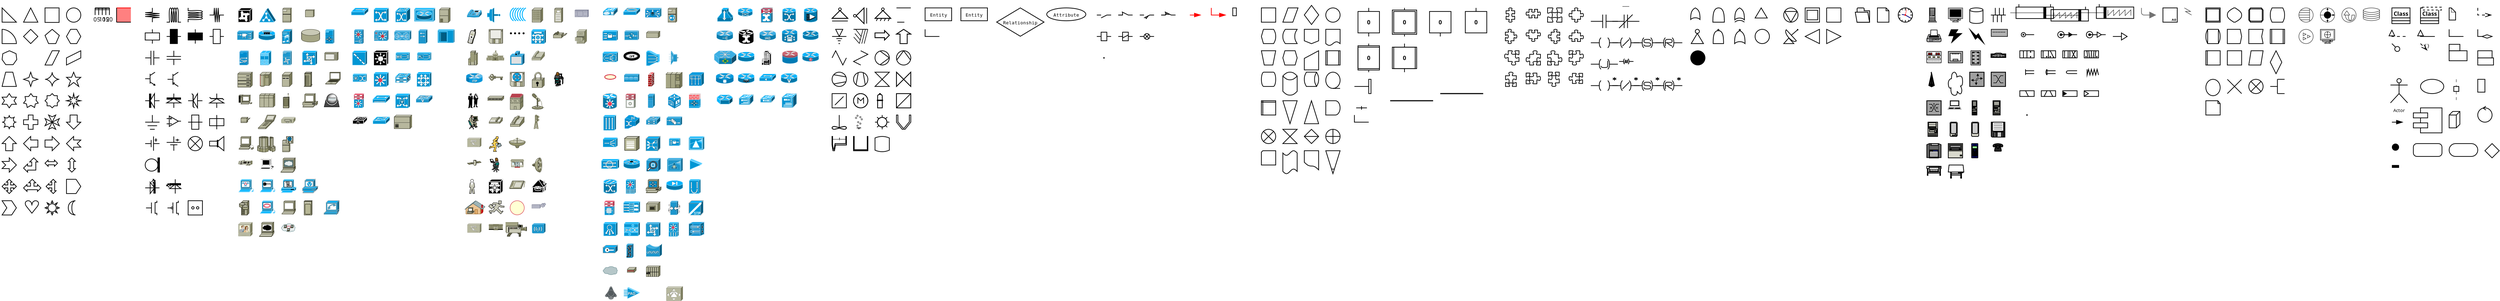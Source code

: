 <?xml version="1.0" encoding="UTF-8"?>
<dia:diagram xmlns:dia="http://www.lysator.liu.se/~alla/dia/"><dia:layer name="Assorted" visible="true"><dia:object type="Geometric - Right Angle Triangle" version="0" id="O0"><dia:attribute name="obj_pos"><dia:point val="1,1"/></dia:attribute><dia:attribute name="obj_bb"><dia:rectangle val="0.95,0.879;3.121,3.05"/></dia:attribute><dia:attribute name="elem_corner"><dia:point val="1,1"/></dia:attribute><dia:attribute name="elem_width"><dia:real val="2"/></dia:attribute><dia:attribute name="elem_height"><dia:real val="2"/></dia:attribute><dia:attribute name="show_background"><dia:boolean val="true"/></dia:attribute><dia:attribute name="flip_horizontal"><dia:boolean val="false"/></dia:attribute><dia:attribute name="flip_vertical"><dia:boolean val="false"/></dia:attribute><dia:attribute name="padding"><dia:real val="0.354"/></dia:attribute></dia:object><dia:object type="Geometric - Isoceles Triangle" version="0" id="O1"><dia:attribute name="obj_pos"><dia:point val="4,1"/></dia:attribute><dia:attribute name="obj_bb"><dia:rectangle val="3.919,0.888;6.081,3.05"/></dia:attribute><dia:attribute name="elem_corner"><dia:point val="4,1"/></dia:attribute><dia:attribute name="elem_width"><dia:real val="2"/></dia:attribute><dia:attribute name="elem_height"><dia:real val="2"/></dia:attribute><dia:attribute name="show_background"><dia:boolean val="true"/></dia:attribute><dia:attribute name="flip_horizontal"><dia:boolean val="false"/></dia:attribute><dia:attribute name="flip_vertical"><dia:boolean val="false"/></dia:attribute><dia:attribute name="padding"><dia:real val="0.354"/></dia:attribute></dia:object><dia:object type="Geometric - Perfect Square" version="0" id="O2"><dia:attribute name="obj_pos"><dia:point val="7,1"/></dia:attribute><dia:attribute name="obj_bb"><dia:rectangle val="6.95,0.95;9.018,3.083"/></dia:attribute><dia:attribute name="elem_corner"><dia:point val="7,1"/></dia:attribute><dia:attribute name="elem_width"><dia:real val="1.968"/></dia:attribute><dia:attribute name="elem_height"><dia:real val="2.033"/></dia:attribute><dia:attribute name="show_background"><dia:boolean val="true"/></dia:attribute><dia:attribute name="flip_horizontal"><dia:boolean val="false"/></dia:attribute><dia:attribute name="flip_vertical"><dia:boolean val="false"/></dia:attribute><dia:attribute name="padding"><dia:real val="0.354"/></dia:attribute></dia:object><dia:object type="Geometric - Perfect Circle" version="0" id="O3"><dia:attribute name="obj_pos"><dia:point val="10,1"/></dia:attribute><dia:attribute name="obj_bb"><dia:rectangle val="9.95,0.95;12.05,3.05"/></dia:attribute><dia:attribute name="elem_corner"><dia:point val="10,1"/></dia:attribute><dia:attribute name="elem_width"><dia:real val="2"/></dia:attribute><dia:attribute name="elem_height"><dia:real val="2"/></dia:attribute><dia:attribute name="show_background"><dia:boolean val="true"/></dia:attribute><dia:attribute name="flip_horizontal"><dia:boolean val="false"/></dia:attribute><dia:attribute name="flip_vertical"><dia:boolean val="false"/></dia:attribute><dia:attribute name="padding"><dia:real val="0.354"/></dia:attribute></dia:object><dia:object type="Geometric - Quarter Circle" version="0" id="O4"><dia:attribute name="obj_pos"><dia:point val="1,4"/></dia:attribute><dia:attribute name="obj_bb"><dia:rectangle val="0.929,3.95;3.05,6.071"/></dia:attribute><dia:attribute name="elem_corner"><dia:point val="1,4"/></dia:attribute><dia:attribute name="elem_width"><dia:real val="2"/></dia:attribute><dia:attribute name="elem_height"><dia:real val="2"/></dia:attribute><dia:attribute name="show_background"><dia:boolean val="true"/></dia:attribute><dia:attribute name="flip_horizontal"><dia:boolean val="false"/></dia:attribute><dia:attribute name="flip_vertical"><dia:boolean val="false"/></dia:attribute><dia:attribute name="padding"><dia:real val="0.354"/></dia:attribute></dia:object><dia:object type="Geometric - Diamond" version="0" id="O5"><dia:attribute name="obj_pos"><dia:point val="4,4"/></dia:attribute><dia:attribute name="obj_bb"><dia:rectangle val="3.929,3.929;6.071,6.071"/></dia:attribute><dia:attribute name="elem_corner"><dia:point val="4,4"/></dia:attribute><dia:attribute name="elem_width"><dia:real val="2"/></dia:attribute><dia:attribute name="elem_height"><dia:real val="2"/></dia:attribute><dia:attribute name="show_background"><dia:boolean val="true"/></dia:attribute><dia:attribute name="flip_horizontal"><dia:boolean val="false"/></dia:attribute><dia:attribute name="flip_vertical"><dia:boolean val="false"/></dia:attribute><dia:attribute name="padding"><dia:real val="0.354"/></dia:attribute></dia:object><dia:object type="Geometric - Pentagon" version="0" id="O6"><dia:attribute name="obj_pos"><dia:point val="7,4"/></dia:attribute><dia:attribute name="obj_bb"><dia:rectangle val="6.939,3.934;9.061,6.05"/></dia:attribute><dia:attribute name="elem_corner"><dia:point val="7,4"/></dia:attribute><dia:attribute name="elem_width"><dia:real val="2"/></dia:attribute><dia:attribute name="elem_height"><dia:real val="2"/></dia:attribute><dia:attribute name="show_background"><dia:boolean val="true"/></dia:attribute><dia:attribute name="flip_horizontal"><dia:boolean val="false"/></dia:attribute><dia:attribute name="flip_vertical"><dia:boolean val="false"/></dia:attribute><dia:attribute name="padding"><dia:real val="0.354"/></dia:attribute></dia:object><dia:object type="Geometric - Hexagon" version="0" id="O7"><dia:attribute name="obj_pos"><dia:point val="10,4"/></dia:attribute><dia:attribute name="obj_bb"><dia:rectangle val="9.942,3.95;12.058,6.05"/></dia:attribute><dia:attribute name="elem_corner"><dia:point val="10,4"/></dia:attribute><dia:attribute name="elem_width"><dia:real val="2"/></dia:attribute><dia:attribute name="elem_height"><dia:real val="2"/></dia:attribute><dia:attribute name="show_background"><dia:boolean val="true"/></dia:attribute><dia:attribute name="flip_horizontal"><dia:boolean val="false"/></dia:attribute><dia:attribute name="flip_vertical"><dia:boolean val="false"/></dia:attribute><dia:attribute name="padding"><dia:real val="0.354"/></dia:attribute></dia:object><dia:object type="Geometric - Heptagon" version="0" id="O8"><dia:attribute name="obj_pos"><dia:point val="1,7"/></dia:attribute><dia:attribute name="obj_bb"><dia:rectangle val="0.948,6.945;3.105,9"/></dia:attribute><dia:attribute name="elem_corner"><dia:point val="1,7"/></dia:attribute><dia:attribute name="elem_width"><dia:real val="2.053"/></dia:attribute><dia:attribute name="elem_height"><dia:real val="1.95"/></dia:attribute><dia:attribute name="show_background"><dia:boolean val="true"/></dia:attribute><dia:attribute name="flip_horizontal"><dia:boolean val="false"/></dia:attribute><dia:attribute name="flip_vertical"><dia:boolean val="false"/></dia:attribute><dia:attribute name="padding"><dia:real val="0.354"/></dia:attribute></dia:object><dia:object type="Geometric - Octogon" version="0" id="O9"><dia:attribute name="obj_pos"><dia:point val="4,7"/></dia:attribute><dia:attribute name="obj_bb"><dia:rectangle val="3.95,6.95;6.05,9.05"/></dia:attribute><dia:attribute name="elem_corner"><dia:point val="4,7"/></dia:attribute><dia:attribute name="elem_width"><dia:real val="2"/></dia:attribute><dia:attribute name="elem_height"><dia:real val="2"/></dia:attribute><dia:attribute name="show_background"><dia:boolean val="true"/></dia:attribute><dia:attribute name="flip_horizontal"><dia:boolean val="false"/></dia:attribute><dia:attribute name="flip_vertical"><dia:boolean val="false"/></dia:attribute><dia:attribute name="padding"><dia:real val="0.354"/></dia:attribute></dia:object><dia:object type="Geometric - Horizontal Parallelogram" version="0" id="O10"><dia:attribute name="obj_pos"><dia:point val="7,7"/></dia:attribute><dia:attribute name="obj_bb"><dia:rectangle val="6.919,6.95;9.081,9.05"/></dia:attribute><dia:attribute name="elem_corner"><dia:point val="7,7"/></dia:attribute><dia:attribute name="elem_width"><dia:real val="2"/></dia:attribute><dia:attribute name="elem_height"><dia:real val="2"/></dia:attribute><dia:attribute name="show_background"><dia:boolean val="true"/></dia:attribute><dia:attribute name="flip_horizontal"><dia:boolean val="false"/></dia:attribute><dia:attribute name="flip_vertical"><dia:boolean val="false"/></dia:attribute><dia:attribute name="padding"><dia:real val="0.354"/></dia:attribute></dia:object><dia:object type="Geometric - Vertical Parallelogram" version="0" id="O11"><dia:attribute name="obj_pos"><dia:point val="10,7"/></dia:attribute><dia:attribute name="obj_bb"><dia:rectangle val="9.95,6.919;12.05,9.081"/></dia:attribute><dia:attribute name="elem_corner"><dia:point val="10,7"/></dia:attribute><dia:attribute name="elem_width"><dia:real val="2"/></dia:attribute><dia:attribute name="elem_height"><dia:real val="2"/></dia:attribute><dia:attribute name="show_background"><dia:boolean val="true"/></dia:attribute><dia:attribute name="flip_horizontal"><dia:boolean val="false"/></dia:attribute><dia:attribute name="flip_vertical"><dia:boolean val="false"/></dia:attribute><dia:attribute name="padding"><dia:real val="0.354"/></dia:attribute></dia:object><dia:object type="Geometric - Trapezoid" version="0" id="O12"><dia:attribute name="obj_pos"><dia:point val="1,10"/></dia:attribute><dia:attribute name="obj_bb"><dia:rectangle val="0.936,9.95;3.064,12.05"/></dia:attribute><dia:attribute name="elem_corner"><dia:point val="1,10"/></dia:attribute><dia:attribute name="elem_width"><dia:real val="2"/></dia:attribute><dia:attribute name="elem_height"><dia:real val="2"/></dia:attribute><dia:attribute name="show_background"><dia:boolean val="true"/></dia:attribute><dia:attribute name="flip_horizontal"><dia:boolean val="false"/></dia:attribute><dia:attribute name="flip_vertical"><dia:boolean val="false"/></dia:attribute><dia:attribute name="padding"><dia:real val="0.354"/></dia:attribute></dia:object><dia:object type="Geometric - Four Point Star" version="0" id="O13"><dia:attribute name="obj_pos"><dia:point val="4,10"/></dia:attribute><dia:attribute name="obj_bb"><dia:rectangle val="3.842,9.842;6.158,12.158"/></dia:attribute><dia:attribute name="elem_corner"><dia:point val="4,10"/></dia:attribute><dia:attribute name="elem_width"><dia:real val="2"/></dia:attribute><dia:attribute name="elem_height"><dia:real val="2"/></dia:attribute><dia:attribute name="show_background"><dia:boolean val="true"/></dia:attribute><dia:attribute name="flip_horizontal"><dia:boolean val="false"/></dia:attribute><dia:attribute name="flip_vertical"><dia:boolean val="false"/></dia:attribute><dia:attribute name="padding"><dia:real val="0.354"/></dia:attribute></dia:object><dia:object type="Geometric - Curved Four Point Star" version="0" id="O14"><dia:attribute name="obj_pos"><dia:point val="7,10"/></dia:attribute><dia:attribute name="obj_bb"><dia:rectangle val="7,10;9,12"/></dia:attribute><dia:attribute name="elem_corner"><dia:point val="7,10"/></dia:attribute><dia:attribute name="elem_width"><dia:real val="2"/></dia:attribute><dia:attribute name="elem_height"><dia:real val="2"/></dia:attribute><dia:attribute name="show_background"><dia:boolean val="true"/></dia:attribute><dia:attribute name="flip_horizontal"><dia:boolean val="false"/></dia:attribute><dia:attribute name="flip_vertical"><dia:boolean val="false"/></dia:attribute><dia:attribute name="padding"><dia:real val="0.354"/></dia:attribute></dia:object><dia:object type="Geometric - Five Point Star" version="0" id="O15"><dia:attribute name="obj_pos"><dia:point val="10,10"/></dia:attribute><dia:attribute name="obj_bb"><dia:rectangle val="9.863,9.864;12.137,12.146"/></dia:attribute><dia:attribute name="elem_corner"><dia:point val="10,10"/></dia:attribute><dia:attribute name="elem_width"><dia:real val="2"/></dia:attribute><dia:attribute name="elem_height"><dia:real val="2"/></dia:attribute><dia:attribute name="show_background"><dia:boolean val="true"/></dia:attribute><dia:attribute name="flip_horizontal"><dia:boolean val="false"/></dia:attribute><dia:attribute name="flip_vertical"><dia:boolean val="false"/></dia:attribute><dia:attribute name="padding"><dia:real val="0.354"/></dia:attribute></dia:object><dia:object type="Geometric - Six Point Star" version="0" id="O16"><dia:attribute name="obj_pos"><dia:point val="1,13"/></dia:attribute><dia:attribute name="obj_bb"><dia:rectangle val="0.907,12.91;3.093,15.09"/></dia:attribute><dia:attribute name="elem_corner"><dia:point val="1,13"/></dia:attribute><dia:attribute name="elem_width"><dia:real val="2"/></dia:attribute><dia:attribute name="elem_height"><dia:real val="2"/></dia:attribute><dia:attribute name="show_background"><dia:boolean val="true"/></dia:attribute><dia:attribute name="flip_horizontal"><dia:boolean val="false"/></dia:attribute><dia:attribute name="flip_vertical"><dia:boolean val="false"/></dia:attribute><dia:attribute name="padding"><dia:real val="0.354"/></dia:attribute></dia:object><dia:object type="Geometric - Seven Point Star" version="0" id="O17"><dia:attribute name="obj_pos"><dia:point val="4,13"/></dia:attribute><dia:attribute name="obj_bb"><dia:rectangle val="3.915,12.917;6.138,15.029"/></dia:attribute><dia:attribute name="elem_corner"><dia:point val="4,13"/></dia:attribute><dia:attribute name="elem_width"><dia:real val="2.053"/></dia:attribute><dia:attribute name="elem_height"><dia:real val="1.95"/></dia:attribute><dia:attribute name="show_background"><dia:boolean val="true"/></dia:attribute><dia:attribute name="flip_horizontal"><dia:boolean val="false"/></dia:attribute><dia:attribute name="flip_vertical"><dia:boolean val="false"/></dia:attribute><dia:attribute name="padding"><dia:real val="0.354"/></dia:attribute></dia:object><dia:object type="Geometric - Eight Point Star" version="0" id="O18"><dia:attribute name="obj_pos"><dia:point val="7,13"/></dia:attribute><dia:attribute name="obj_bb"><dia:rectangle val="6.929,12.929;9.071,15.071"/></dia:attribute><dia:attribute name="elem_corner"><dia:point val="7,13"/></dia:attribute><dia:attribute name="elem_width"><dia:real val="2"/></dia:attribute><dia:attribute name="elem_height"><dia:real val="2"/></dia:attribute><dia:attribute name="show_background"><dia:boolean val="true"/></dia:attribute><dia:attribute name="flip_horizontal"><dia:boolean val="false"/></dia:attribute><dia:attribute name="flip_vertical"><dia:boolean val="false"/></dia:attribute><dia:attribute name="padding"><dia:real val="0.354"/></dia:attribute></dia:object><dia:object type="Geometric - Sharp Eight Point Star" version="0" id="O19"><dia:attribute name="obj_pos"><dia:point val="10,13"/></dia:attribute><dia:attribute name="obj_bb"><dia:rectangle val="9.745,12.745;12.255,15.255"/></dia:attribute><dia:attribute name="elem_corner"><dia:point val="10,13"/></dia:attribute><dia:attribute name="elem_width"><dia:real val="2"/></dia:attribute><dia:attribute name="elem_height"><dia:real val="2"/></dia:attribute><dia:attribute name="show_background"><dia:boolean val="true"/></dia:attribute><dia:attribute name="flip_horizontal"><dia:boolean val="false"/></dia:attribute><dia:attribute name="flip_vertical"><dia:boolean val="false"/></dia:attribute><dia:attribute name="padding"><dia:real val="0.354"/></dia:attribute></dia:object><dia:object type="Geometric - Curved Eight Point Star" version="0" id="O20"><dia:attribute name="obj_pos"><dia:point val="1,16"/></dia:attribute><dia:attribute name="obj_bb"><dia:rectangle val="0.543,15.543;3.457,18.457"/></dia:attribute><dia:attribute name="elem_corner"><dia:point val="1,16"/></dia:attribute><dia:attribute name="elem_width"><dia:real val="2"/></dia:attribute><dia:attribute name="elem_height"><dia:real val="2"/></dia:attribute><dia:attribute name="show_background"><dia:boolean val="true"/></dia:attribute><dia:attribute name="flip_horizontal"><dia:boolean val="false"/></dia:attribute><dia:attribute name="flip_vertical"><dia:boolean val="false"/></dia:attribute><dia:attribute name="padding"><dia:real val="0.354"/></dia:attribute></dia:object><dia:object type="Geometric - Swiss Cross" version="0" id="O21"><dia:attribute name="obj_pos"><dia:point val="4,16"/></dia:attribute><dia:attribute name="obj_bb"><dia:rectangle val="3.95,15.95;6.05,18.05"/></dia:attribute><dia:attribute name="elem_corner"><dia:point val="4,16"/></dia:attribute><dia:attribute name="elem_width"><dia:real val="2"/></dia:attribute><dia:attribute name="elem_height"><dia:real val="2"/></dia:attribute><dia:attribute name="show_background"><dia:boolean val="true"/></dia:attribute><dia:attribute name="flip_horizontal"><dia:boolean val="false"/></dia:attribute><dia:attribute name="flip_vertical"><dia:boolean val="false"/></dia:attribute><dia:attribute name="padding"><dia:real val="0.354"/></dia:attribute></dia:object><dia:object type="Geometric - Maltese Cross" version="0" id="O22"><dia:attribute name="obj_pos"><dia:point val="7,16"/></dia:attribute><dia:attribute name="obj_bb"><dia:rectangle val="6.888,15.888;9.112,18.112"/></dia:attribute><dia:attribute name="elem_corner"><dia:point val="7,16"/></dia:attribute><dia:attribute name="elem_width"><dia:real val="2"/></dia:attribute><dia:attribute name="elem_height"><dia:real val="2"/></dia:attribute><dia:attribute name="show_background"><dia:boolean val="true"/></dia:attribute><dia:attribute name="flip_horizontal"><dia:boolean val="false"/></dia:attribute><dia:attribute name="flip_vertical"><dia:boolean val="false"/></dia:attribute><dia:attribute name="padding"><dia:real val="0.354"/></dia:attribute></dia:object><dia:object type="Geometric - Down Arrow" version="0" id="O23"><dia:attribute name="obj_pos"><dia:point val="10,16"/></dia:attribute><dia:attribute name="obj_bb"><dia:rectangle val="9.879,15.95;12.121,18.071"/></dia:attribute><dia:attribute name="elem_corner"><dia:point val="10,16"/></dia:attribute><dia:attribute name="elem_width"><dia:real val="2"/></dia:attribute><dia:attribute name="elem_height"><dia:real val="2"/></dia:attribute><dia:attribute name="show_background"><dia:boolean val="true"/></dia:attribute><dia:attribute name="flip_horizontal"><dia:boolean val="false"/></dia:attribute><dia:attribute name="flip_vertical"><dia:boolean val="false"/></dia:attribute><dia:attribute name="padding"><dia:real val="0.354"/></dia:attribute></dia:object><dia:object type="Geometric - Up Arrow" version="0" id="O24"><dia:attribute name="obj_pos"><dia:point val="1,19"/></dia:attribute><dia:attribute name="obj_bb"><dia:rectangle val="0.879,18.929;3.121,21.05"/></dia:attribute><dia:attribute name="elem_corner"><dia:point val="1,19"/></dia:attribute><dia:attribute name="elem_width"><dia:real val="2"/></dia:attribute><dia:attribute name="elem_height"><dia:real val="2"/></dia:attribute><dia:attribute name="show_background"><dia:boolean val="true"/></dia:attribute><dia:attribute name="flip_horizontal"><dia:boolean val="false"/></dia:attribute><dia:attribute name="flip_vertical"><dia:boolean val="false"/></dia:attribute><dia:attribute name="padding"><dia:real val="0.354"/></dia:attribute></dia:object><dia:object type="Geometric - Left Arrow" version="0" id="O25"><dia:attribute name="obj_pos"><dia:point val="4,19"/></dia:attribute><dia:attribute name="obj_bb"><dia:rectangle val="3.929,18.879;6.05,21.121"/></dia:attribute><dia:attribute name="elem_corner"><dia:point val="4,19"/></dia:attribute><dia:attribute name="elem_width"><dia:real val="2"/></dia:attribute><dia:attribute name="elem_height"><dia:real val="2"/></dia:attribute><dia:attribute name="show_background"><dia:boolean val="true"/></dia:attribute><dia:attribute name="flip_horizontal"><dia:boolean val="false"/></dia:attribute><dia:attribute name="flip_vertical"><dia:boolean val="false"/></dia:attribute><dia:attribute name="padding"><dia:real val="0.354"/></dia:attribute></dia:object><dia:object type="Geometric - Right Arrow" version="0" id="O26"><dia:attribute name="obj_pos"><dia:point val="7,19"/></dia:attribute><dia:attribute name="obj_bb"><dia:rectangle val="6.95,18.879;9.071,21.121"/></dia:attribute><dia:attribute name="elem_corner"><dia:point val="7,19"/></dia:attribute><dia:attribute name="elem_width"><dia:real val="2"/></dia:attribute><dia:attribute name="elem_height"><dia:real val="2"/></dia:attribute><dia:attribute name="show_background"><dia:boolean val="true"/></dia:attribute><dia:attribute name="flip_horizontal"><dia:boolean val="false"/></dia:attribute><dia:attribute name="flip_vertical"><dia:boolean val="false"/></dia:attribute><dia:attribute name="padding"><dia:real val="0.354"/></dia:attribute></dia:object><dia:object type="Geometric - Notched Left Arrow" version="0" id="O27"><dia:attribute name="obj_pos"><dia:point val="10,19"/></dia:attribute><dia:attribute name="obj_bb"><dia:rectangle val="9.929,18.879;12.121,21.121"/></dia:attribute><dia:attribute name="elem_corner"><dia:point val="10,19"/></dia:attribute><dia:attribute name="elem_width"><dia:real val="2"/></dia:attribute><dia:attribute name="elem_height"><dia:real val="2"/></dia:attribute><dia:attribute name="show_background"><dia:boolean val="true"/></dia:attribute><dia:attribute name="flip_horizontal"><dia:boolean val="false"/></dia:attribute><dia:attribute name="flip_vertical"><dia:boolean val="false"/></dia:attribute><dia:attribute name="padding"><dia:real val="0.354"/></dia:attribute></dia:object><dia:object type="Geometric - Notched Right Arrow" version="0" id="O28"><dia:attribute name="obj_pos"><dia:point val="1,22"/></dia:attribute><dia:attribute name="obj_bb"><dia:rectangle val="0.879,21.879;3.071,24.121"/></dia:attribute><dia:attribute name="elem_corner"><dia:point val="1,22"/></dia:attribute><dia:attribute name="elem_width"><dia:real val="2"/></dia:attribute><dia:attribute name="elem_height"><dia:real val="2"/></dia:attribute><dia:attribute name="show_background"><dia:boolean val="true"/></dia:attribute><dia:attribute name="flip_horizontal"><dia:boolean val="false"/></dia:attribute><dia:attribute name="flip_vertical"><dia:boolean val="false"/></dia:attribute><dia:attribute name="padding"><dia:real val="0.354"/></dia:attribute></dia:object><dia:object type="Assorted - Left-Up Arrow" version="0" id="O29"><dia:attribute name="obj_pos"><dia:point val="4,22"/></dia:attribute><dia:attribute name="obj_bb"><dia:rectangle val="3.929,21.929;6.121,24.121"/></dia:attribute><dia:attribute name="elem_corner"><dia:point val="4,22"/></dia:attribute><dia:attribute name="elem_width"><dia:real val="2"/></dia:attribute><dia:attribute name="elem_height"><dia:real val="2"/></dia:attribute><dia:attribute name="show_background"><dia:boolean val="true"/></dia:attribute><dia:attribute name="flip_horizontal"><dia:boolean val="false"/></dia:attribute><dia:attribute name="flip_vertical"><dia:boolean val="false"/></dia:attribute><dia:attribute name="padding"><dia:real val="0.354"/></dia:attribute></dia:object><dia:object type="Geometric - Left-Right Arrow" version="0" id="O30"><dia:attribute name="obj_pos"><dia:point val="7,22.312"/></dia:attribute><dia:attribute name="obj_bb"><dia:rectangle val="6.929,22.192;8.821,23.308"/></dia:attribute><dia:attribute name="elem_corner"><dia:point val="7,22.312"/></dia:attribute><dia:attribute name="elem_width"><dia:real val="1.75"/></dia:attribute><dia:attribute name="elem_height"><dia:real val="0.875"/></dia:attribute><dia:attribute name="show_background"><dia:boolean val="true"/></dia:attribute><dia:attribute name="flip_horizontal"><dia:boolean val="false"/></dia:attribute><dia:attribute name="flip_vertical"><dia:boolean val="false"/></dia:attribute><dia:attribute name="padding"><dia:real val="0.354"/></dia:attribute></dia:object><dia:object type="Geometric - Up-Down Arrow" version="0" id="O31"><dia:attribute name="obj_pos"><dia:point val="10.25,22"/></dia:attribute><dia:attribute name="obj_bb"><dia:rectangle val="10.129,21.929;11.371,24.071"/></dia:attribute><dia:attribute name="elem_corner"><dia:point val="10.25,22"/></dia:attribute><dia:attribute name="elem_width"><dia:real val="1"/></dia:attribute><dia:attribute name="elem_height"><dia:real val="2"/></dia:attribute><dia:attribute name="show_background"><dia:boolean val="true"/></dia:attribute><dia:attribute name="flip_horizontal"><dia:boolean val="false"/></dia:attribute><dia:attribute name="flip_vertical"><dia:boolean val="false"/></dia:attribute><dia:attribute name="padding"><dia:real val="0.354"/></dia:attribute></dia:object><dia:object type="Geometric - Quad Arrow" version="0" id="O32"><dia:attribute name="obj_pos"><dia:point val="1,25"/></dia:attribute><dia:attribute name="obj_bb"><dia:rectangle val="0.929,24.929;3.071,27.071"/></dia:attribute><dia:attribute name="elem_corner"><dia:point val="1,25"/></dia:attribute><dia:attribute name="elem_width"><dia:real val="2"/></dia:attribute><dia:attribute name="elem_height"><dia:real val="2"/></dia:attribute><dia:attribute name="show_background"><dia:boolean val="true"/></dia:attribute><dia:attribute name="flip_horizontal"><dia:boolean val="false"/></dia:attribute><dia:attribute name="flip_vertical"><dia:boolean val="false"/></dia:attribute><dia:attribute name="padding"><dia:real val="0.354"/></dia:attribute></dia:object><dia:object type="Geometric - Left-Right-Up Arrow" version="0" id="O33"><dia:attribute name="obj_pos"><dia:point val="4,25"/></dia:attribute><dia:attribute name="obj_bb"><dia:rectangle val="3.929,24.929;6.499,26.821"/></dia:attribute><dia:attribute name="elem_corner"><dia:point val="4,25"/></dia:attribute><dia:attribute name="elem_width"><dia:real val="2.429"/></dia:attribute><dia:attribute name="elem_height"><dia:real val="1.7"/></dia:attribute><dia:attribute name="show_background"><dia:boolean val="true"/></dia:attribute><dia:attribute name="flip_horizontal"><dia:boolean val="false"/></dia:attribute><dia:attribute name="flip_vertical"><dia:boolean val="false"/></dia:attribute><dia:attribute name="padding"><dia:real val="0.354"/></dia:attribute></dia:object><dia:object type="Geometric - Up-Down-Left Arrow" version="0" id="O34"><dia:attribute name="obj_pos"><dia:point val="7.15,25"/></dia:attribute><dia:attribute name="obj_bb"><dia:rectangle val="7.079,24.929;8.671,27.071"/></dia:attribute><dia:attribute name="elem_corner"><dia:point val="7.15,25"/></dia:attribute><dia:attribute name="elem_width"><dia:real val="1.4"/></dia:attribute><dia:attribute name="elem_height"><dia:real val="2.0"/></dia:attribute><dia:attribute name="show_background"><dia:boolean val="true"/></dia:attribute><dia:attribute name="flip_horizontal"><dia:boolean val="false"/></dia:attribute><dia:attribute name="flip_vertical"><dia:boolean val="false"/></dia:attribute><dia:attribute name="padding"><dia:real val="0.354"/></dia:attribute></dia:object><dia:object type="Block Arrow - Pentagon" version="0" id="O35"><dia:attribute name="obj_pos"><dia:point val="10,25"/></dia:attribute><dia:attribute name="obj_bb"><dia:rectangle val="9.95,24.95;12.06,27.05"/></dia:attribute><dia:attribute name="elem_corner"><dia:point val="10,25"/></dia:attribute><dia:attribute name="elem_width"><dia:real val="2"/></dia:attribute><dia:attribute name="elem_height"><dia:real val="2"/></dia:attribute><dia:attribute name="show_background"><dia:boolean val="true"/></dia:attribute><dia:attribute name="flip_horizontal"><dia:boolean val="false"/></dia:attribute><dia:attribute name="flip_vertical"><dia:boolean val="false"/></dia:attribute><dia:attribute name="padding"><dia:real val="0.354"/></dia:attribute></dia:object><dia:object type="Block Arrow - Chevron" version="0" id="O36"><dia:attribute name="obj_pos"><dia:point val="1,28"/></dia:attribute><dia:attribute name="obj_bb"><dia:rectangle val="0.907,27.95;3.06,30.05"/></dia:attribute><dia:attribute name="elem_corner"><dia:point val="1,28"/></dia:attribute><dia:attribute name="elem_width"><dia:real val="2"/></dia:attribute><dia:attribute name="elem_height"><dia:real val="2"/></dia:attribute><dia:attribute name="show_background"><dia:boolean val="true"/></dia:attribute><dia:attribute name="flip_horizontal"><dia:boolean val="false"/></dia:attribute><dia:attribute name="flip_vertical"><dia:boolean val="false"/></dia:attribute><dia:attribute name="padding"><dia:real val="0.354"/></dia:attribute></dia:object><dia:object type="Assorted - Heart" version="0" id="O37"><dia:attribute name="obj_pos"><dia:point val="4,28"/></dia:attribute><dia:attribute name="obj_bb"><dia:rectangle val="4,28;6.333,29.75"/></dia:attribute><dia:attribute name="elem_corner"><dia:point val="4,28"/></dia:attribute><dia:attribute name="elem_width"><dia:real val="2.333"/></dia:attribute><dia:attribute name="elem_height"><dia:real val="1.75"/></dia:attribute><dia:attribute name="show_background"><dia:boolean val="true"/></dia:attribute><dia:attribute name="flip_horizontal"><dia:boolean val="false"/></dia:attribute><dia:attribute name="flip_vertical"><dia:boolean val="false"/></dia:attribute><dia:attribute name="padding"><dia:real val="0.354"/></dia:attribute></dia:object><dia:object type="Assorted - Sun" version="0" id="O38"><dia:attribute name="obj_pos"><dia:point val="7,28"/></dia:attribute><dia:attribute name="obj_bb"><dia:rectangle val="6.888,27.888;9.112,30.112"/></dia:attribute><dia:attribute name="elem_corner"><dia:point val="7,28"/></dia:attribute><dia:attribute name="elem_width"><dia:real val="2"/></dia:attribute><dia:attribute name="elem_height"><dia:real val="2"/></dia:attribute><dia:attribute name="show_background"><dia:boolean val="true"/></dia:attribute><dia:attribute name="flip_horizontal"><dia:boolean val="false"/></dia:attribute><dia:attribute name="flip_vertical"><dia:boolean val="false"/></dia:attribute><dia:attribute name="padding"><dia:real val="0.354"/></dia:attribute></dia:object><dia:object type="Assorted - Quarter Moon" version="0" id="O39"><dia:attribute name="obj_pos"><dia:point val="10.25,28"/></dia:attribute><dia:attribute name="obj_bb"><dia:rectangle val="10.2,28;11.25,30"/></dia:attribute><dia:attribute name="elem_corner"><dia:point val="10.25,28"/></dia:attribute><dia:attribute name="elem_width"><dia:real val="1"/></dia:attribute><dia:attribute name="elem_height"><dia:real val="2"/></dia:attribute><dia:attribute name="show_background"><dia:boolean val="true"/></dia:attribute><dia:attribute name="flip_horizontal"><dia:boolean val="false"/></dia:attribute><dia:attribute name="flip_vertical"><dia:boolean val="false"/></dia:attribute><dia:attribute name="padding"><dia:real val="0.354"/></dia:attribute></dia:object></dia:layer><dia:layer name="Circuit" visible="true"><dia:object type="Circuit - Vertical Resistor" version="0" id="O40"><dia:attribute name="obj_pos"><dia:point val="21,1"/></dia:attribute><dia:attribute name="obj_bb"><dia:rectangle val="20.933,0.669;23.067,3.331"/></dia:attribute><dia:attribute name="elem_corner"><dia:point val="21,1"/></dia:attribute><dia:attribute name="elem_width"><dia:real val="2"/></dia:attribute><dia:attribute name="elem_height"><dia:real val="2"/></dia:attribute><dia:attribute name="show_background"><dia:boolean val="true"/></dia:attribute><dia:attribute name="flip_horizontal"><dia:boolean val="false"/></dia:attribute><dia:attribute name="flip_vertical"><dia:boolean val="false"/></dia:attribute><dia:attribute name="padding"><dia:real val="0.354"/></dia:attribute></dia:object><dia:object type="Circuit - Horizontal Inductor" version="0" id="O41"><dia:attribute name="obj_pos"><dia:point val="24,1"/></dia:attribute><dia:attribute name="obj_bb"><dia:rectangle val="24,0.95;26,3.05"/></dia:attribute><dia:attribute name="elem_corner"><dia:point val="24,1"/></dia:attribute><dia:attribute name="elem_width"><dia:real val="2"/></dia:attribute><dia:attribute name="elem_height"><dia:real val="2"/></dia:attribute><dia:attribute name="show_background"><dia:boolean val="true"/></dia:attribute><dia:attribute name="flip_horizontal"><dia:boolean val="false"/></dia:attribute><dia:attribute name="flip_vertical"><dia:boolean val="false"/></dia:attribute><dia:attribute name="padding"><dia:real val="0.354"/></dia:attribute></dia:object><dia:object type="Circuit - Vertical Inductor" version="0" id="O42"><dia:attribute name="obj_pos"><dia:point val="27,1"/></dia:attribute><dia:attribute name="obj_bb"><dia:rectangle val="26.95,1;29.05,3"/></dia:attribute><dia:attribute name="elem_corner"><dia:point val="27,1"/></dia:attribute><dia:attribute name="elem_width"><dia:real val="2"/></dia:attribute><dia:attribute name="elem_height"><dia:real val="2"/></dia:attribute><dia:attribute name="show_background"><dia:boolean val="true"/></dia:attribute><dia:attribute name="flip_horizontal"><dia:boolean val="false"/></dia:attribute><dia:attribute name="flip_vertical"><dia:boolean val="false"/></dia:attribute><dia:attribute name="padding"><dia:real val="0.354"/></dia:attribute></dia:object><dia:object type="Circuit - Horizontal Resistor" version="0" id="O43"><dia:attribute name="obj_pos"><dia:point val="30,1"/></dia:attribute><dia:attribute name="obj_bb"><dia:rectangle val="29.669,0.933;32.331,3.067"/></dia:attribute><dia:attribute name="elem_corner"><dia:point val="30,1"/></dia:attribute><dia:attribute name="elem_width"><dia:real val="2"/></dia:attribute><dia:attribute name="elem_height"><dia:real val="2"/></dia:attribute><dia:attribute name="show_background"><dia:boolean val="true"/></dia:attribute><dia:attribute name="flip_horizontal"><dia:boolean val="false"/></dia:attribute><dia:attribute name="flip_vertical"><dia:boolean val="false"/></dia:attribute><dia:attribute name="padding"><dia:real val="0.354"/></dia:attribute></dia:object><dia:object type="Circuit - Vertical Resistor (European)" version="0" id="O44"><dia:attribute name="obj_pos"><dia:point val="21,4"/></dia:attribute><dia:attribute name="obj_bb"><dia:rectangle val="20.95,4;23.05,6"/></dia:attribute><dia:attribute name="elem_corner"><dia:point val="21,4"/></dia:attribute><dia:attribute name="elem_width"><dia:real val="2"/></dia:attribute><dia:attribute name="elem_height"><dia:real val="2"/></dia:attribute><dia:attribute name="show_background"><dia:boolean val="true"/></dia:attribute><dia:attribute name="flip_horizontal"><dia:boolean val="false"/></dia:attribute><dia:attribute name="flip_vertical"><dia:boolean val="false"/></dia:attribute><dia:attribute name="padding"><dia:real val="0.354"/></dia:attribute></dia:object><dia:object type="Circuit - Horizontal Inductor (European)" version="0" id="O45"><dia:attribute name="obj_pos"><dia:point val="24,4"/></dia:attribute><dia:attribute name="obj_bb"><dia:rectangle val="24,3.95;26,6.05"/></dia:attribute><dia:attribute name="elem_corner"><dia:point val="24,4"/></dia:attribute><dia:attribute name="elem_width"><dia:real val="2"/></dia:attribute><dia:attribute name="elem_height"><dia:real val="2"/></dia:attribute><dia:attribute name="show_background"><dia:boolean val="true"/></dia:attribute><dia:attribute name="flip_horizontal"><dia:boolean val="false"/></dia:attribute><dia:attribute name="flip_vertical"><dia:boolean val="false"/></dia:attribute><dia:attribute name="padding"><dia:real val="0.354"/></dia:attribute></dia:object><dia:object type="Circuit - Vertical Inductor (European)" version="0" id="O46"><dia:attribute name="obj_pos"><dia:point val="27,4"/></dia:attribute><dia:attribute name="obj_bb"><dia:rectangle val="26.95,4;29.05,6"/></dia:attribute><dia:attribute name="elem_corner"><dia:point val="27,4"/></dia:attribute><dia:attribute name="elem_width"><dia:real val="2"/></dia:attribute><dia:attribute name="elem_height"><dia:real val="2"/></dia:attribute><dia:attribute name="show_background"><dia:boolean val="true"/></dia:attribute><dia:attribute name="flip_horizontal"><dia:boolean val="false"/></dia:attribute><dia:attribute name="flip_vertical"><dia:boolean val="false"/></dia:attribute><dia:attribute name="padding"><dia:real val="0.354"/></dia:attribute></dia:object><dia:object type="Circuit - Horizontal Resistor (European)" version="0" id="O47"><dia:attribute name="obj_pos"><dia:point val="30,4"/></dia:attribute><dia:attribute name="obj_bb"><dia:rectangle val="30,3.95;32,6.05"/></dia:attribute><dia:attribute name="elem_corner"><dia:point val="30,4"/></dia:attribute><dia:attribute name="elem_width"><dia:real val="2"/></dia:attribute><dia:attribute name="elem_height"><dia:real val="2"/></dia:attribute><dia:attribute name="show_background"><dia:boolean val="true"/></dia:attribute><dia:attribute name="flip_horizontal"><dia:boolean val="false"/></dia:attribute><dia:attribute name="flip_vertical"><dia:boolean val="false"/></dia:attribute><dia:attribute name="padding"><dia:real val="0.354"/></dia:attribute></dia:object><dia:object type="Circuit - Horizontal Capacitor" version="0" id="O48"><dia:attribute name="obj_pos"><dia:point val="21,7"/></dia:attribute><dia:attribute name="obj_bb"><dia:rectangle val="21,7;23,9"/></dia:attribute><dia:attribute name="elem_corner"><dia:point val="21,7"/></dia:attribute><dia:attribute name="elem_width"><dia:real val="2"/></dia:attribute><dia:attribute name="elem_height"><dia:real val="2"/></dia:attribute><dia:attribute name="show_background"><dia:boolean val="true"/></dia:attribute><dia:attribute name="flip_horizontal"><dia:boolean val="false"/></dia:attribute><dia:attribute name="flip_vertical"><dia:boolean val="false"/></dia:attribute><dia:attribute name="padding"><dia:real val="0.354"/></dia:attribute></dia:object><dia:object type="Circuit - Vertical Capacitor" version="0" id="O49"><dia:attribute name="obj_pos"><dia:point val="24,7"/></dia:attribute><dia:attribute name="obj_bb"><dia:rectangle val="24,7;26,9"/></dia:attribute><dia:attribute name="elem_corner"><dia:point val="24,7"/></dia:attribute><dia:attribute name="elem_width"><dia:real val="2"/></dia:attribute><dia:attribute name="elem_height"><dia:real val="2"/></dia:attribute><dia:attribute name="show_background"><dia:boolean val="true"/></dia:attribute><dia:attribute name="flip_horizontal"><dia:boolean val="false"/></dia:attribute><dia:attribute name="flip_vertical"><dia:boolean val="false"/></dia:attribute><dia:attribute name="padding"><dia:real val="0.354"/></dia:attribute></dia:object><dia:object type="Circuit - NPN Transistor" version="0" id="O50"><dia:attribute name="obj_pos"><dia:point val="21,10"/></dia:attribute><dia:attribute name="obj_bb"><dia:rectangle val="21,9.958;22.421,11.883"/></dia:attribute><dia:attribute name="elem_corner"><dia:point val="21,10"/></dia:attribute><dia:attribute name="elem_width"><dia:real val="1.375"/></dia:attribute><dia:attribute name="elem_height"><dia:real val="1.833"/></dia:attribute><dia:attribute name="show_background"><dia:boolean val="true"/></dia:attribute><dia:attribute name="flip_horizontal"><dia:boolean val="false"/></dia:attribute><dia:attribute name="flip_vertical"><dia:boolean val="false"/></dia:attribute><dia:attribute name="padding"><dia:real val="0.354"/></dia:attribute></dia:object><dia:object type="Circuit - PNP Transistor" version="0" id="O51"><dia:attribute name="obj_pos"><dia:point val="24.125,10"/></dia:attribute><dia:attribute name="obj_bb"><dia:rectangle val="24.125,9.958;25.653,12.043"/></dia:attribute><dia:attribute name="elem_corner"><dia:point val="24.125,10"/></dia:attribute><dia:attribute name="elem_width"><dia:real val="1.501"/></dia:attribute><dia:attribute name="elem_height"><dia:real val="2.001"/></dia:attribute><dia:attribute name="show_background"><dia:boolean val="true"/></dia:attribute><dia:attribute name="flip_horizontal"><dia:boolean val="false"/></dia:attribute><dia:attribute name="flip_vertical"><dia:boolean val="false"/></dia:attribute><dia:attribute name="padding"><dia:real val="0.354"/></dia:attribute></dia:object><dia:object type="Circuit - Horizontal Diode" version="0" id="O52"><dia:attribute name="obj_pos"><dia:point val="21,13"/></dia:attribute><dia:attribute name="obj_bb"><dia:rectangle val="21,12.822;23,15.178"/></dia:attribute><dia:attribute name="elem_corner"><dia:point val="21,13"/></dia:attribute><dia:attribute name="elem_width"><dia:real val="2"/></dia:attribute><dia:attribute name="elem_height"><dia:real val="2"/></dia:attribute><dia:attribute name="show_background"><dia:boolean val="true"/></dia:attribute><dia:attribute name="flip_horizontal"><dia:boolean val="false"/></dia:attribute><dia:attribute name="flip_vertical"><dia:boolean val="false"/></dia:attribute><dia:attribute name="padding"><dia:real val="0.354"/></dia:attribute></dia:object><dia:object type="Circuit - Vertical Diode" version="0" id="O53"><dia:attribute name="obj_pos"><dia:point val="24,13"/></dia:attribute><dia:attribute name="obj_bb"><dia:rectangle val="23.822,13;26.178,15"/></dia:attribute><dia:attribute name="elem_corner"><dia:point val="24,13"/></dia:attribute><dia:attribute name="elem_width"><dia:real val="2"/></dia:attribute><dia:attribute name="elem_height"><dia:real val="2"/></dia:attribute><dia:attribute name="show_background"><dia:boolean val="true"/></dia:attribute><dia:attribute name="flip_horizontal"><dia:boolean val="false"/></dia:attribute><dia:attribute name="flip_vertical"><dia:boolean val="false"/></dia:attribute><dia:attribute name="padding"><dia:real val="0.354"/></dia:attribute></dia:object><dia:object type="Circuit - Horizontal Zener Diode" version="0" id="O54"><dia:attribute name="obj_pos"><dia:point val="27,13"/></dia:attribute><dia:attribute name="obj_bb"><dia:rectangle val="26.753,12.284;29,15.716"/></dia:attribute><dia:attribute name="elem_corner"><dia:point val="27,13"/></dia:attribute><dia:attribute name="elem_width"><dia:real val="2"/></dia:attribute><dia:attribute name="elem_height"><dia:real val="2"/></dia:attribute><dia:attribute name="show_background"><dia:boolean val="true"/></dia:attribute><dia:attribute name="flip_horizontal"><dia:boolean val="false"/></dia:attribute><dia:attribute name="flip_vertical"><dia:boolean val="false"/></dia:attribute><dia:attribute name="padding"><dia:real val="0.354"/></dia:attribute></dia:object><dia:object type="Circuit - Vertical Zener Diode" version="0" id="O55"><dia:attribute name="obj_pos"><dia:point val="30,13"/></dia:attribute><dia:attribute name="obj_bb"><dia:rectangle val="29.284,12.753;32.716,15"/></dia:attribute><dia:attribute name="elem_corner"><dia:point val="30,13"/></dia:attribute><dia:attribute name="elem_width"><dia:real val="2"/></dia:attribute><dia:attribute name="elem_height"><dia:real val="2"/></dia:attribute><dia:attribute name="show_background"><dia:boolean val="true"/></dia:attribute><dia:attribute name="flip_horizontal"><dia:boolean val="false"/></dia:attribute><dia:attribute name="flip_vertical"><dia:boolean val="false"/></dia:attribute><dia:attribute name="padding"><dia:real val="0.354"/></dia:attribute></dia:object><dia:object type="Circuit - Ground" version="0" id="O56"><dia:attribute name="obj_pos"><dia:point val="21,16"/></dia:attribute><dia:attribute name="obj_bb"><dia:rectangle val="21,16;23,18.05"/></dia:attribute><dia:attribute name="elem_corner"><dia:point val="21,16"/></dia:attribute><dia:attribute name="elem_width"><dia:real val="2"/></dia:attribute><dia:attribute name="elem_height"><dia:real val="2"/></dia:attribute><dia:attribute name="show_background"><dia:boolean val="true"/></dia:attribute><dia:attribute name="flip_horizontal"><dia:boolean val="false"/></dia:attribute><dia:attribute name="flip_vertical"><dia:boolean val="false"/></dia:attribute><dia:attribute name="padding"><dia:real val="0.354"/></dia:attribute></dia:object><dia:object type="Circuit - Op Amp" version="0" id="O57"><dia:attribute name="obj_pos"><dia:point val="24,16.134"/></dia:attribute><dia:attribute name="obj_bb"><dia:rectangle val="24,16.048;26.006,17.679"/></dia:attribute><dia:attribute name="elem_corner"><dia:point val="24,16.134"/></dia:attribute><dia:attribute name="elem_width"><dia:real val="2.006"/></dia:attribute><dia:attribute name="elem_height"><dia:real val="1.459"/></dia:attribute><dia:attribute name="show_background"><dia:boolean val="true"/></dia:attribute><dia:attribute name="flip_horizontal"><dia:boolean val="false"/></dia:attribute><dia:attribute name="flip_vertical"><dia:boolean val="false"/></dia:attribute><dia:attribute name="padding"><dia:real val="0.354"/></dia:attribute></dia:object><dia:object type="Circuit - Horizontal Fuse (European)" version="0" id="O58"><dia:attribute name="obj_pos"><dia:point val="27,16"/></dia:attribute><dia:attribute name="obj_bb"><dia:rectangle val="27,15.95;29,18.05"/></dia:attribute><dia:attribute name="elem_corner"><dia:point val="27,16"/></dia:attribute><dia:attribute name="elem_width"><dia:real val="2"/></dia:attribute><dia:attribute name="elem_height"><dia:real val="2"/></dia:attribute><dia:attribute name="show_background"><dia:boolean val="true"/></dia:attribute><dia:attribute name="flip_horizontal"><dia:boolean val="false"/></dia:attribute><dia:attribute name="flip_vertical"><dia:boolean val="false"/></dia:attribute><dia:attribute name="padding"><dia:real val="0.354"/></dia:attribute></dia:object><dia:object type="Circuit - Vertical Fuse (European)" version="0" id="O59"><dia:attribute name="obj_pos"><dia:point val="30,16"/></dia:attribute><dia:attribute name="obj_bb"><dia:rectangle val="29.95,16;32.05,18"/></dia:attribute><dia:attribute name="elem_corner"><dia:point val="30,16"/></dia:attribute><dia:attribute name="elem_width"><dia:real val="2"/></dia:attribute><dia:attribute name="elem_height"><dia:real val="2"/></dia:attribute><dia:attribute name="show_background"><dia:boolean val="true"/></dia:attribute><dia:attribute name="flip_horizontal"><dia:boolean val="false"/></dia:attribute><dia:attribute name="flip_vertical"><dia:boolean val="false"/></dia:attribute><dia:attribute name="padding"><dia:real val="0.354"/></dia:attribute></dia:object><dia:object type="Circuit - Horizontal Powersource (European)" version="0" id="O60"><dia:attribute name="obj_pos"><dia:point val="21,19"/></dia:attribute><dia:attribute name="obj_bb"><dia:rectangle val="21,19;23,21"/></dia:attribute><dia:attribute name="elem_corner"><dia:point val="21,19"/></dia:attribute><dia:attribute name="elem_width"><dia:real val="2"/></dia:attribute><dia:attribute name="elem_height"><dia:real val="2"/></dia:attribute><dia:attribute name="show_background"><dia:boolean val="true"/></dia:attribute><dia:attribute name="flip_horizontal"><dia:boolean val="false"/></dia:attribute><dia:attribute name="flip_vertical"><dia:boolean val="false"/></dia:attribute><dia:attribute name="padding"><dia:real val="0.354"/></dia:attribute></dia:object><dia:object type="Circuit - Vertical Powersource (European)" version="0" id="O61"><dia:attribute name="obj_pos"><dia:point val="24,19"/></dia:attribute><dia:attribute name="obj_bb"><dia:rectangle val="24,19;26,21"/></dia:attribute><dia:attribute name="elem_corner"><dia:point val="24,19"/></dia:attribute><dia:attribute name="elem_width"><dia:real val="2"/></dia:attribute><dia:attribute name="elem_height"><dia:real val="2"/></dia:attribute><dia:attribute name="show_background"><dia:boolean val="true"/></dia:attribute><dia:attribute name="flip_horizontal"><dia:boolean val="false"/></dia:attribute><dia:attribute name="flip_vertical"><dia:boolean val="false"/></dia:attribute><dia:attribute name="padding"><dia:real val="0.354"/></dia:attribute></dia:object><dia:object type="Circuit - Lamp (European)" version="0" id="O62"><dia:attribute name="obj_pos"><dia:point val="27,19"/></dia:attribute><dia:attribute name="obj_bb"><dia:rectangle val="26.95,18.95;29.05,21.05"/></dia:attribute><dia:attribute name="elem_corner"><dia:point val="27,19"/></dia:attribute><dia:attribute name="elem_width"><dia:real val="2"/></dia:attribute><dia:attribute name="elem_height"><dia:real val="2"/></dia:attribute><dia:attribute name="show_background"><dia:boolean val="true"/></dia:attribute><dia:attribute name="flip_horizontal"><dia:boolean val="false"/></dia:attribute><dia:attribute name="flip_vertical"><dia:boolean val="false"/></dia:attribute><dia:attribute name="padding"><dia:real val="0.354"/></dia:attribute></dia:object><dia:object type="Circuit - Speaker (European)" version="0" id="O63"><dia:attribute name="obj_pos"><dia:point val="30,19"/></dia:attribute><dia:attribute name="obj_bb"><dia:rectangle val="29.95,18.896;32.05,21.104"/></dia:attribute><dia:attribute name="elem_corner"><dia:point val="30,19"/></dia:attribute><dia:attribute name="elem_width"><dia:real val="2"/></dia:attribute><dia:attribute name="elem_height"><dia:real val="2"/></dia:attribute><dia:attribute name="show_background"><dia:boolean val="true"/></dia:attribute><dia:attribute name="flip_horizontal"><dia:boolean val="false"/></dia:attribute><dia:attribute name="flip_vertical"><dia:boolean val="false"/></dia:attribute><dia:attribute name="padding"><dia:real val="0.354"/></dia:attribute></dia:object><dia:object type="Circuit - Microphone (European)" version="0" id="O64"><dia:attribute name="obj_pos"><dia:point val="21,22"/></dia:attribute><dia:attribute name="obj_bb"><dia:rectangle val="20.95,21.95;23.05,24.05"/></dia:attribute><dia:attribute name="elem_corner"><dia:point val="21,22"/></dia:attribute><dia:attribute name="elem_width"><dia:real val="2"/></dia:attribute><dia:attribute name="elem_height"><dia:real val="2"/></dia:attribute><dia:attribute name="show_background"><dia:boolean val="true"/></dia:attribute><dia:attribute name="flip_horizontal"><dia:boolean val="false"/></dia:attribute><dia:attribute name="flip_vertical"><dia:boolean val="false"/></dia:attribute><dia:attribute name="padding"><dia:real val="0.354"/></dia:attribute></dia:object><dia:object type="Circuit - Horizontal Led (European)" version="0" id="O65"><dia:attribute name="obj_pos"><dia:point val="21,25"/></dia:attribute><dia:attribute name="obj_bb"><dia:rectangle val="21,24.929;23,27.148"/></dia:attribute><dia:attribute name="elem_corner"><dia:point val="21,25"/></dia:attribute><dia:attribute name="elem_width"><dia:real val="2"/></dia:attribute><dia:attribute name="elem_height"><dia:real val="2"/></dia:attribute><dia:attribute name="show_background"><dia:boolean val="true"/></dia:attribute><dia:attribute name="flip_horizontal"><dia:boolean val="false"/></dia:attribute><dia:attribute name="flip_vertical"><dia:boolean val="false"/></dia:attribute><dia:attribute name="padding"><dia:real val="0.354"/></dia:attribute></dia:object><dia:object type="Circuit - Vertical Led (European)" version="0" id="O66"><dia:attribute name="obj_pos"><dia:point val="24,25"/></dia:attribute><dia:attribute name="obj_bb"><dia:rectangle val="23.95,25;26.148,27"/></dia:attribute><dia:attribute name="elem_corner"><dia:point val="24,25"/></dia:attribute><dia:attribute name="elem_width"><dia:real val="2"/></dia:attribute><dia:attribute name="elem_height"><dia:real val="2"/></dia:attribute><dia:attribute name="show_background"><dia:boolean val="true"/></dia:attribute><dia:attribute name="flip_horizontal"><dia:boolean val="false"/></dia:attribute><dia:attribute name="flip_vertical"><dia:boolean val="false"/></dia:attribute><dia:attribute name="padding"><dia:real val="0.354"/></dia:attribute></dia:object><dia:object type="Circuit - NMOS Transistor (European)" version="0" id="O67"><dia:attribute name="obj_pos"><dia:point val="21.117,28"/></dia:attribute><dia:attribute name="obj_bb"><dia:rectangle val="21.117,28;22.683,30.021"/></dia:attribute><dia:attribute name="elem_corner"><dia:point val="21.117,28"/></dia:attribute><dia:attribute name="elem_width"><dia:real val="1.516"/></dia:attribute><dia:attribute name="elem_height"><dia:real val="2.021"/></dia:attribute><dia:attribute name="show_background"><dia:boolean val="true"/></dia:attribute><dia:attribute name="flip_horizontal"><dia:boolean val="false"/></dia:attribute><dia:attribute name="flip_vertical"><dia:boolean val="false"/></dia:attribute><dia:attribute name="padding"><dia:real val="0.354"/></dia:attribute></dia:object><dia:object type="Circuit - PMOS Transistor (European)" version="0" id="O68"><dia:attribute name="obj_pos"><dia:point val="24.117,28"/></dia:attribute><dia:attribute name="obj_bb"><dia:rectangle val="24.117,28;25.683,30.021"/></dia:attribute><dia:attribute name="elem_corner"><dia:point val="24.117,28"/></dia:attribute><dia:attribute name="elem_width"><dia:real val="1.516"/></dia:attribute><dia:attribute name="elem_height"><dia:real val="2.021"/></dia:attribute><dia:attribute name="show_background"><dia:boolean val="true"/></dia:attribute><dia:attribute name="flip_horizontal"><dia:boolean val="false"/></dia:attribute><dia:attribute name="flip_vertical"><dia:boolean val="false"/></dia:attribute><dia:attribute name="padding"><dia:real val="0.354"/></dia:attribute></dia:object><dia:object type="Circuit - Horizontal Jumper" version="0" id="O69"><dia:attribute name="obj_pos"><dia:point val="27,28"/></dia:attribute><dia:attribute name="obj_bb"><dia:rectangle val="26.95,27.95;29.05,30.05"/></dia:attribute><dia:attribute name="elem_corner"><dia:point val="27,28"/></dia:attribute><dia:attribute name="elem_width"><dia:real val="2"/></dia:attribute><dia:attribute name="elem_height"><dia:real val="2"/></dia:attribute><dia:attribute name="show_background"><dia:boolean val="true"/></dia:attribute><dia:attribute name="flip_horizontal"><dia:boolean val="false"/></dia:attribute><dia:attribute name="flip_vertical"><dia:boolean val="false"/></dia:attribute><dia:attribute name="padding"><dia:real val="0.354"/></dia:attribute></dia:object></dia:layer><dia:layer name="Cisco - Computer" visible="true"><dia:object type="Cisco - Communications server" version="0" id="O70"><dia:attribute name="obj_pos"><dia:point val="34,1"/></dia:attribute><dia:attribute name="obj_bb"><dia:rectangle val="33.96,0.965;36.024,3.11"/></dia:attribute><dia:attribute name="elem_corner"><dia:point val="34,1"/></dia:attribute><dia:attribute name="elem_width"><dia:real val="1.987"/></dia:attribute><dia:attribute name="elem_height"><dia:real val="2.013"/></dia:attribute><dia:attribute name="show_background"><dia:boolean val="true"/></dia:attribute><dia:attribute name="flip_horizontal"><dia:boolean val="false"/></dia:attribute><dia:attribute name="flip_vertical"><dia:boolean val="false"/></dia:attribute><dia:attribute name="padding"><dia:real val="0.354"/></dia:attribute></dia:object><dia:object type="Cisco - Directory Server" version="0" id="O71"><dia:attribute name="obj_pos"><dia:point val="36.893,1"/></dia:attribute><dia:attribute name="obj_bb"><dia:rectangle val="36.858,0.946;39.355,3.032"/></dia:attribute><dia:attribute name="elem_corner"><dia:point val="36.893,1"/></dia:attribute><dia:attribute name="elem_width"><dia:real val="2.428"/></dia:attribute><dia:attribute name="elem_height"><dia:real val="1.999"/></dia:attribute><dia:attribute name="show_background"><dia:boolean val="true"/></dia:attribute><dia:attribute name="flip_horizontal"><dia:boolean val="false"/></dia:attribute><dia:attribute name="flip_vertical"><dia:boolean val="false"/></dia:attribute><dia:attribute name="padding"><dia:real val="0.354"/></dia:attribute></dia:object><dia:object type="Cisco - File Server" version="0" id="O72"><dia:attribute name="obj_pos"><dia:point val="40.151,1"/></dia:attribute><dia:attribute name="obj_bb"><dia:rectangle val="40.055,0.293;42.246,3.051"/></dia:attribute><dia:attribute name="elem_corner"><dia:point val="40.151,1"/></dia:attribute><dia:attribute name="elem_width"><dia:real val="1.388"/></dia:attribute><dia:attribute name="elem_height"><dia:real val="2.011"/></dia:attribute><dia:attribute name="show_background"><dia:boolean val="true"/></dia:attribute><dia:attribute name="flip_horizontal"><dia:boolean val="false"/></dia:attribute><dia:attribute name="flip_vertical"><dia:boolean val="false"/></dia:attribute><dia:attribute name="padding"><dia:real val="0.354"/></dia:attribute></dia:object><dia:object type="Cisco - Host" version="0" id="O73"><dia:attribute name="obj_pos"><dia:point val="43,1.244"/></dia:attribute><dia:attribute name="obj_bb"><dia:rectangle val="42.96,1.204;45.111,2.358"/></dia:attribute><dia:attribute name="elem_corner"><dia:point val="43,1.244"/></dia:attribute><dia:attribute name="elem_width"><dia:real val="2.016"/></dia:attribute><dia:attribute name="elem_height"><dia:real val="1.015"/></dia:attribute><dia:attribute name="show_background"><dia:boolean val="true"/></dia:attribute><dia:attribute name="flip_horizontal"><dia:boolean val="false"/></dia:attribute><dia:attribute name="flip_vertical"><dia:boolean val="false"/></dia:attribute><dia:attribute name="padding"><dia:real val="0.354"/></dia:attribute></dia:object><dia:object type="Cisco - IPTV broadcast server" version="0" id="O74"><dia:attribute name="obj_pos"><dia:point val="34,4.167"/></dia:attribute><dia:attribute name="obj_bb"><dia:rectangle val="33.96,4.066;36.436,5.523"/></dia:attribute><dia:attribute name="elem_corner"><dia:point val="34,4.167"/></dia:attribute><dia:attribute name="elem_width"><dia:real val="2.016"/></dia:attribute><dia:attribute name="elem_height"><dia:real val="1.32"/></dia:attribute><dia:attribute name="show_background"><dia:boolean val="true"/></dia:attribute><dia:attribute name="flip_horizontal"><dia:boolean val="false"/></dia:attribute><dia:attribute name="flip_vertical"><dia:boolean val="false"/></dia:attribute><dia:attribute name="padding"><dia:real val="0.354"/></dia:attribute></dia:object><dia:object type="Cisco - MicroWebserver" version="0" id="O75"><dia:attribute name="obj_pos"><dia:point val="37,4.159"/></dia:attribute><dia:attribute name="obj_bb"><dia:rectangle val="36,3.442;40.012,5.557"/></dia:attribute><dia:attribute name="elem_corner"><dia:point val="37,4.159"/></dia:attribute><dia:attribute name="elem_width"><dia:real val="2.012"/></dia:attribute><dia:attribute name="elem_height"><dia:real val="1.355"/></dia:attribute><dia:attribute name="show_background"><dia:boolean val="true"/></dia:attribute><dia:attribute name="flip_horizontal"><dia:boolean val="false"/></dia:attribute><dia:attribute name="flip_vertical"><dia:boolean val="false"/></dia:attribute><dia:attribute name="padding"><dia:real val="0.354"/></dia:attribute></dia:object><dia:object type="Cisco - MoH server (Music on Hold)" version="0" id="O76"><dia:attribute name="obj_pos"><dia:point val="40.155,4"/></dia:attribute><dia:attribute name="obj_bb"><dia:rectangle val="40.059,3.293;42.242,6.04"/></dia:attribute><dia:attribute name="elem_corner"><dia:point val="40.155,4"/></dia:attribute><dia:attribute name="elem_width"><dia:real val="1.38"/></dia:attribute><dia:attribute name="elem_height"><dia:real val="2.0"/></dia:attribute><dia:attribute name="show_background"><dia:boolean val="true"/></dia:attribute><dia:attribute name="flip_horizontal"><dia:boolean val="false"/></dia:attribute><dia:attribute name="flip_vertical"><dia:boolean val="false"/></dia:attribute><dia:attribute name="padding"><dia:real val="0.354"/></dia:attribute></dia:object><dia:object type="Cisco - Relational Database" version="0" id="O77"><dia:attribute name="obj_pos"><dia:point val="43,4"/></dia:attribute><dia:attribute name="obj_bb"><dia:rectangle val="42,3.96;46.255,5.837"/></dia:attribute><dia:attribute name="elem_corner"><dia:point val="43,4"/></dia:attribute><dia:attribute name="elem_width"><dia:real val="2.255"/></dia:attribute><dia:attribute name="elem_height"><dia:real val="1.797"/></dia:attribute><dia:attribute name="show_background"><dia:boolean val="true"/></dia:attribute><dia:attribute name="flip_horizontal"><dia:boolean val="false"/></dia:attribute><dia:attribute name="flip_vertical"><dia:boolean val="false"/></dia:attribute><dia:attribute name="padding"><dia:real val="0.354"/></dia:attribute></dia:object><dia:object type="Cisco - Server with PC Router" version="0" id="O78"><dia:attribute name="obj_pos"><dia:point val="46.196,4"/></dia:attribute><dia:attribute name="obj_bb"><dia:rectangle val="46.156,3.904;48.249,6.04"/></dia:attribute><dia:attribute name="elem_corner"><dia:point val="46.196,4"/></dia:attribute><dia:attribute name="elem_width"><dia:real val="1.217"/></dia:attribute><dia:attribute name="elem_height"><dia:real val="2.0"/></dia:attribute><dia:attribute name="show_background"><dia:boolean val="true"/></dia:attribute><dia:attribute name="flip_horizontal"><dia:boolean val="false"/></dia:attribute><dia:attribute name="flip_vertical"><dia:boolean val="false"/></dia:attribute><dia:attribute name="padding"><dia:real val="0.354"/></dia:attribute></dia:object><dia:object type="Cisco - SIP Proxy server" version="0" id="O79"><dia:attribute name="obj_pos"><dia:point val="34.181,7"/></dia:attribute><dia:attribute name="obj_bb"><dia:rectangle val="34.084,6.293;36.163,9.043"/></dia:attribute><dia:attribute name="elem_corner"><dia:point val="34.181,7"/></dia:attribute><dia:attribute name="elem_width"><dia:real val="1.275"/></dia:attribute><dia:attribute name="elem_height"><dia:real val="2.003"/></dia:attribute><dia:attribute name="show_background"><dia:boolean val="true"/></dia:attribute><dia:attribute name="flip_horizontal"><dia:boolean val="false"/></dia:attribute><dia:attribute name="flip_vertical"><dia:boolean val="false"/></dia:attribute><dia:attribute name="padding"><dia:real val="0.354"/></dia:attribute></dia:object><dia:object type="Cisco - SC2200/VSC3000 host" version="0" id="O80"><dia:attribute name="obj_pos"><dia:point val="37.147,7"/></dia:attribute><dia:attribute name="obj_bb"><dia:rectangle val="36.681,6.264;39.265,9.043"/></dia:attribute><dia:attribute name="elem_corner"><dia:point val="37.147,7"/></dia:attribute><dia:attribute name="elem_width"><dia:real val="1.412"/></dia:attribute><dia:attribute name="elem_height"><dia:real val="2.003"/></dia:attribute><dia:attribute name="show_background"><dia:boolean val="true"/></dia:attribute><dia:attribute name="flip_horizontal"><dia:boolean val="false"/></dia:attribute><dia:attribute name="flip_vertical"><dia:boolean val="false"/></dia:attribute><dia:attribute name="padding"><dia:real val="0.354"/></dia:attribute></dia:object><dia:object type="Cisco - Unity server" version="0" id="O81"><dia:attribute name="obj_pos"><dia:point val="40.143,7"/></dia:attribute><dia:attribute name="obj_bb"><dia:rectangle val="40.047,6.293;42.277,9.041"/></dia:attribute><dia:attribute name="elem_corner"><dia:point val="40.143,7"/></dia:attribute><dia:attribute name="elem_width"><dia:real val="1.427"/></dia:attribute><dia:attribute name="elem_height"><dia:real val="2.001"/></dia:attribute><dia:attribute name="show_background"><dia:boolean val="true"/></dia:attribute><dia:attribute name="flip_horizontal"><dia:boolean val="false"/></dia:attribute><dia:attribute name="flip_vertical"><dia:boolean val="false"/></dia:attribute><dia:attribute name="padding"><dia:real val="0.354"/></dia:attribute></dia:object><dia:object type="Cisco - Voice commserver" version="0" id="O82"><dia:attribute name="obj_pos"><dia:point val="43,7"/></dia:attribute><dia:attribute name="obj_bb"><dia:rectangle val="42.96,6.965;45.024,9.11"/></dia:attribute><dia:attribute name="elem_corner"><dia:point val="43,7"/></dia:attribute><dia:attribute name="elem_width"><dia:real val="1.987"/></dia:attribute><dia:attribute name="elem_height"><dia:real val="2.013"/></dia:attribute><dia:attribute name="show_background"><dia:boolean val="true"/></dia:attribute><dia:attribute name="flip_horizontal"><dia:boolean val="false"/></dia:attribute><dia:attribute name="flip_vertical"><dia:boolean val="false"/></dia:attribute><dia:attribute name="padding"><dia:real val="0.354"/></dia:attribute></dia:object><dia:object type="Cisco - Handheld" version="0" id="O83"><dia:attribute name="obj_pos"><dia:point val="46,7.209"/></dia:attribute><dia:attribute name="obj_bb"><dia:rectangle val="45.894,7.17;48.102,8.426"/></dia:attribute><dia:attribute name="elem_corner"><dia:point val="46,7.209"/></dia:attribute><dia:attribute name="elem_width"><dia:real val="2.062"/></dia:attribute><dia:attribute name="elem_height"><dia:real val="1.128"/></dia:attribute><dia:attribute name="show_background"><dia:boolean val="true"/></dia:attribute><dia:attribute name="flip_horizontal"><dia:boolean val="false"/></dia:attribute><dia:attribute name="flip_vertical"><dia:boolean val="false"/></dia:attribute><dia:attribute name="padding"><dia:real val="0.354"/></dia:attribute></dia:object><dia:object type="Cisco - HP Mini" version="0" id="O84"><dia:attribute name="obj_pos"><dia:point val="34,10"/></dia:attribute><dia:attribute name="obj_bb"><dia:rectangle val="33.904,9.293;36.622,12.877"/></dia:attribute><dia:attribute name="elem_corner"><dia:point val="34,10"/></dia:attribute><dia:attribute name="elem_width"><dia:real val="1.915"/></dia:attribute><dia:attribute name="elem_height"><dia:real val="2.093"/></dia:attribute><dia:attribute name="show_background"><dia:boolean val="true"/></dia:attribute><dia:attribute name="flip_horizontal"><dia:boolean val="false"/></dia:attribute><dia:attribute name="flip_vertical"><dia:boolean val="false"/></dia:attribute><dia:attribute name="padding"><dia:real val="0.354"/></dia:attribute></dia:object><dia:object type="Cisco - IBM mainframe" version="0" id="O85"><dia:attribute name="obj_pos"><dia:point val="37.149,10"/></dia:attribute><dia:attribute name="obj_bb"><dia:rectangle val="37.028,9.301;39.552,12.029"/></dia:attribute><dia:attribute name="elem_corner"><dia:point val="37.149,10"/></dia:attribute><dia:attribute name="elem_width"><dia:real val="1.404"/></dia:attribute><dia:attribute name="elem_height"><dia:real val="2.002"/></dia:attribute><dia:attribute name="show_background"><dia:boolean val="true"/></dia:attribute><dia:attribute name="flip_horizontal"><dia:boolean val="false"/></dia:attribute><dia:attribute name="flip_vertical"><dia:boolean val="false"/></dia:attribute><dia:attribute name="padding"><dia:real val="0.354"/></dia:attribute></dia:object><dia:object type="Cisco - IBM Mini (AS400)" version="0" id="O86"><dia:attribute name="obj_pos"><dia:point val="40.154,10"/></dia:attribute><dia:attribute name="obj_bb"><dia:rectangle val="40.038,9.293;42.243,12.043"/></dia:attribute><dia:attribute name="elem_corner"><dia:point val="40.154,10"/></dia:attribute><dia:attribute name="elem_width"><dia:real val="1.382"/></dia:attribute><dia:attribute name="elem_height"><dia:real val="2.004"/></dia:attribute><dia:attribute name="show_background"><dia:boolean val="true"/></dia:attribute><dia:attribute name="flip_horizontal"><dia:boolean val="false"/></dia:attribute><dia:attribute name="flip_vertical"><dia:boolean val="false"/></dia:attribute><dia:attribute name="padding"><dia:real val="0.354"/></dia:attribute></dia:object><dia:object type="Cisco - IBM Tower" version="0" id="O87"><dia:attribute name="obj_pos"><dia:point val="43.225,10"/></dia:attribute><dia:attribute name="obj_bb"><dia:rectangle val="43.128,9.238;45.145,13"/></dia:attribute><dia:attribute name="elem_corner"><dia:point val="43.225,10"/></dia:attribute><dia:attribute name="elem_width"><dia:real val="1.1"/></dia:attribute><dia:attribute name="elem_height"><dia:real val="2.0"/></dia:attribute><dia:attribute name="show_background"><dia:boolean val="true"/></dia:attribute><dia:attribute name="flip_horizontal"><dia:boolean val="false"/></dia:attribute><dia:attribute name="flip_vertical"><dia:boolean val="false"/></dia:attribute><dia:attribute name="padding"><dia:real val="0.354"/></dia:attribute></dia:object><dia:object type="Cisco - Laptop" version="0" id="O88"><dia:attribute name="obj_pos"><dia:point val="46,10"/></dia:attribute><dia:attribute name="obj_bb"><dia:rectangle val="45.938,9.293;49.205,12.012"/></dia:attribute><dia:attribute name="elem_corner"><dia:point val="46,10"/></dia:attribute><dia:attribute name="elem_width"><dia:real val="2.473"/></dia:attribute><dia:attribute name="elem_height"><dia:real val="1.679"/></dia:attribute><dia:attribute name="show_background"><dia:boolean val="true"/></dia:attribute><dia:attribute name="flip_horizontal"><dia:boolean val="false"/></dia:attribute><dia:attribute name="flip_vertical"><dia:boolean val="false"/></dia:attribute><dia:attribute name="padding"><dia:real val="0.354"/></dia:attribute></dia:object><dia:object type="Cisco - Macintosh" version="0" id="O89"><dia:attribute name="obj_pos"><dia:point val="34,13.178"/></dia:attribute><dia:attribute name="obj_bb"><dia:rectangle val="33.687,12.469;36.378,15.224"/></dia:attribute><dia:attribute name="elem_corner"><dia:point val="34,13.178"/></dia:attribute><dia:attribute name="elem_width"><dia:real val="2.009"/></dia:attribute><dia:attribute name="elem_height"><dia:real val="1.284"/></dia:attribute><dia:attribute name="show_background"><dia:boolean val="true"/></dia:attribute><dia:attribute name="flip_horizontal"><dia:boolean val="false"/></dia:attribute><dia:attribute name="flip_vertical"><dia:boolean val="false"/></dia:attribute><dia:attribute name="padding"><dia:real val="0.354"/></dia:attribute></dia:object><dia:object type="Cisco - Mini VAX" version="0" id="O90"><dia:attribute name="obj_pos"><dia:point val="37,13"/></dia:attribute><dia:attribute name="obj_bb"><dia:rectangle val="36.904,12.293;39.829,14.932"/></dia:attribute><dia:attribute name="elem_corner"><dia:point val="37,13"/></dia:attribute><dia:attribute name="elem_width"><dia:real val="2.121"/></dia:attribute><dia:attribute name="elem_height"><dia:real val="1.892"/></dia:attribute><dia:attribute name="show_background"><dia:boolean val="true"/></dia:attribute><dia:attribute name="flip_horizontal"><dia:boolean val="false"/></dia:attribute><dia:attribute name="flip_vertical"><dia:boolean val="false"/></dia:attribute><dia:attribute name="padding"><dia:real val="0.354"/></dia:attribute></dia:object><dia:object type="Cisco - PDA" version="0" id="O91"><dia:attribute name="obj_pos"><dia:point val="40.294,13"/></dia:attribute><dia:attribute name="obj_bb"><dia:rectangle val="40.206,13;41.156,15.107"/></dia:attribute><dia:attribute name="elem_corner"><dia:point val="40.294,13"/></dia:attribute><dia:attribute name="elem_width"><dia:real val="0.822"/></dia:attribute><dia:attribute name="elem_height"><dia:real val="2.0"/></dia:attribute><dia:attribute name="show_background"><dia:boolean val="true"/></dia:attribute><dia:attribute name="flip_horizontal"><dia:boolean val="false"/></dia:attribute><dia:attribute name="flip_vertical"><dia:boolean val="false"/></dia:attribute><dia:attribute name="padding"><dia:real val="0.354"/></dia:attribute></dia:object><dia:object type="Cisco - PC" version="0" id="O92"><dia:attribute name="obj_pos"><dia:point val="43,13"/></dia:attribute><dia:attribute name="obj_bb"><dia:rectangle val="42.899,12.96;45.489,15.473"/></dia:attribute><dia:attribute name="elem_corner"><dia:point val="43,13"/></dia:attribute><dia:attribute name="elem_width"><dia:real val="2.114"/></dia:attribute><dia:attribute name="elem_height"><dia:real val="1.897"/></dia:attribute><dia:attribute name="show_background"><dia:boolean val="true"/></dia:attribute><dia:attribute name="flip_horizontal"><dia:boolean val="false"/></dia:attribute><dia:attribute name="flip_vertical"><dia:boolean val="false"/></dia:attribute><dia:attribute name="padding"><dia:real val="0.354"/></dia:attribute></dia:object><dia:object type="Cisco - PC Video" version="0" id="O93"><dia:attribute name="obj_pos"><dia:point val="46,13"/></dia:attribute><dia:attribute name="obj_bb"><dia:rectangle val="45.192,13;48.971,14.868"/></dia:attribute><dia:attribute name="elem_corner"><dia:point val="46,13"/></dia:attribute><dia:attribute name="elem_width"><dia:real val="2.152"/></dia:attribute><dia:attribute name="elem_height"><dia:real val="1.868"/></dia:attribute><dia:attribute name="show_background"><dia:boolean val="true"/></dia:attribute><dia:attribute name="flip_horizontal"><dia:boolean val="false"/></dia:attribute><dia:attribute name="flip_vertical"><dia:boolean val="false"/></dia:attribute><dia:attribute name="padding"><dia:real val="0.354"/></dia:attribute></dia:object><dia:object type="Cisco - Printer" version="0" id="O94"><dia:attribute name="obj_pos"><dia:point val="34,16.31"/></dia:attribute><dia:attribute name="obj_bb"><dia:rectangle val="33.903,15.605;36.178,17.182"/></dia:attribute><dia:attribute name="elem_corner"><dia:point val="34,16.31"/></dia:attribute><dia:attribute name="elem_width"><dia:real val="2.0"/></dia:attribute><dia:attribute name="elem_height"><dia:real val="0.762"/></dia:attribute><dia:attribute name="show_background"><dia:boolean val="true"/></dia:attribute><dia:attribute name="flip_horizontal"><dia:boolean val="false"/></dia:attribute><dia:attribute name="flip_vertical"><dia:boolean val="false"/></dia:attribute><dia:attribute name="padding"><dia:real val="0.354"/></dia:attribute></dia:object><dia:object type="Cisco - Scanner" version="0" id="O95"><dia:attribute name="obj_pos"><dia:point val="37,16"/></dia:attribute><dia:attribute name="obj_bb"><dia:rectangle val="36.972,15.968;39.095,18.245"/></dia:attribute><dia:attribute name="elem_corner"><dia:point val="37,16"/></dia:attribute><dia:attribute name="elem_width"><dia:real val="2.064"/></dia:attribute><dia:attribute name="elem_height"><dia:real val="1.94"/></dia:attribute><dia:attribute name="show_background"><dia:boolean val="true"/></dia:attribute><dia:attribute name="flip_horizontal"><dia:boolean val="false"/></dia:attribute><dia:attribute name="flip_vertical"><dia:boolean val="false"/></dia:attribute><dia:attribute name="padding"><dia:real val="0.354"/></dia:attribute></dia:object><dia:object type="Cisco - STB (set top box)" version="0" id="O96"><dia:attribute name="obj_pos"><dia:point val="40,16.283"/></dia:attribute><dia:attribute name="obj_bb"><dia:rectangle val="39.96,16.243;42.048,17.188"/></dia:attribute><dia:attribute name="elem_corner"><dia:point val="40,16.283"/></dia:attribute><dia:attribute name="elem_width"><dia:real val="2.008"/></dia:attribute><dia:attribute name="elem_height"><dia:real val="0.865"/></dia:attribute><dia:attribute name="show_background"><dia:boolean val="true"/></dia:attribute><dia:attribute name="flip_horizontal"><dia:boolean val="false"/></dia:attribute><dia:attribute name="flip_vertical"><dia:boolean val="false"/></dia:attribute><dia:attribute name="padding"><dia:real val="0.354"/></dia:attribute></dia:object><dia:object type="Cisco - SUN workstation" version="0" id="O97"><dia:attribute name="obj_pos"><dia:point val="34,19"/></dia:attribute><dia:attribute name="obj_bb"><dia:rectangle val="33.903,18.293;36.473,21.195"/></dia:attribute><dia:attribute name="elem_corner"><dia:point val="34,19"/></dia:attribute><dia:attribute name="elem_width"><dia:real val="2.243"/></dia:attribute><dia:attribute name="elem_height"><dia:real val="1.805"/></dia:attribute><dia:attribute name="show_background"><dia:boolean val="true"/></dia:attribute><dia:attribute name="flip_horizontal"><dia:boolean val="false"/></dia:attribute><dia:attribute name="flip_vertical"><dia:boolean val="false"/></dia:attribute><dia:attribute name="padding"><dia:real val="0.354"/></dia:attribute></dia:object><dia:object type="Cisco - Supercomputer" version="0" id="O98"><dia:attribute name="obj_pos"><dia:point val="37,19"/></dia:attribute><dia:attribute name="obj_bb"><dia:rectangle val="36.006,18.396;39.84,21.38"/></dia:attribute><dia:attribute name="elem_corner"><dia:point val="37,19"/></dia:attribute><dia:attribute name="elem_width"><dia:real val="1.84"/></dia:attribute><dia:attribute name="elem_height"><dia:real val="2.19"/></dia:attribute><dia:attribute name="show_background"><dia:boolean val="true"/></dia:attribute><dia:attribute name="flip_horizontal"><dia:boolean val="false"/></dia:attribute><dia:attribute name="flip_vertical"><dia:boolean val="false"/></dia:attribute><dia:attribute name="padding"><dia:real val="0.354"/></dia:attribute></dia:object><dia:object type="Cisco - Software based server" version="0" id="O99"><dia:attribute name="obj_pos"><dia:point val="40,19"/></dia:attribute><dia:attribute name="obj_bb"><dia:rectangle val="39.903,18.459;42.167,21.198"/></dia:attribute><dia:attribute name="elem_corner"><dia:point val="40,19"/></dia:attribute><dia:attribute name="elem_width"><dia:real val="1.863"/></dia:attribute><dia:attribute name="elem_height"><dia:real val="2.158"/></dia:attribute><dia:attribute name="show_background"><dia:boolean val="true"/></dia:attribute><dia:attribute name="flip_horizontal"><dia:boolean val="false"/></dia:attribute><dia:attribute name="flip_vertical"><dia:boolean val="false"/></dia:attribute><dia:attribute name="padding"><dia:real val="0.354"/></dia:attribute></dia:object><dia:object type="Cisco - Turret" version="0" id="O100"><dia:attribute name="obj_pos"><dia:point val="34,22.302"/></dia:attribute><dia:attribute name="obj_bb"><dia:rectangle val="33.042,22.027;36.282,24.092"/></dia:attribute><dia:attribute name="elem_corner"><dia:point val="34,22.302"/></dia:attribute><dia:attribute name="elem_width"><dia:real val="1.998"/></dia:attribute><dia:attribute name="elem_height"><dia:real val="0.794"/></dia:attribute><dia:attribute name="show_background"><dia:boolean val="true"/></dia:attribute><dia:attribute name="flip_horizontal"><dia:boolean val="false"/></dia:attribute><dia:attribute name="flip_vertical"><dia:boolean val="false"/></dia:attribute><dia:attribute name="padding"><dia:real val="0.354"/></dia:attribute></dia:object><dia:object type="Cisco - Workstation" version="0" id="O101"><dia:attribute name="obj_pos"><dia:point val="37,22.126"/></dia:attribute><dia:attribute name="obj_bb"><dia:rectangle val="36.872,22.061;39.643,23.658"/></dia:attribute><dia:attribute name="elem_corner"><dia:point val="37,22.126"/></dia:attribute><dia:attribute name="elem_width"><dia:real val="2.003"/></dia:attribute><dia:attribute name="elem_height"><dia:real val="1.493"/></dia:attribute><dia:attribute name="show_background"><dia:boolean val="true"/></dia:attribute><dia:attribute name="flip_horizontal"><dia:boolean val="false"/></dia:attribute><dia:attribute name="flip_vertical"><dia:boolean val="false"/></dia:attribute><dia:attribute name="padding"><dia:real val="0.354"/></dia:attribute></dia:object><dia:object type="Cisco - WWW server" version="0" id="O102"><dia:attribute name="obj_pos"><dia:point val="40,22"/></dia:attribute><dia:attribute name="obj_bb"><dia:rectangle val="39.96,21;42.718,24.073"/></dia:attribute><dia:attribute name="elem_corner"><dia:point val="40,22"/></dia:attribute><dia:attribute name="elem_width"><dia:real val="1.968"/></dia:attribute><dia:attribute name="elem_height"><dia:real val="2.033"/></dia:attribute><dia:attribute name="show_background"><dia:boolean val="true"/></dia:attribute><dia:attribute name="flip_horizontal"><dia:boolean val="false"/></dia:attribute><dia:attribute name="flip_vertical"><dia:boolean val="false"/></dia:attribute><dia:attribute name="padding"><dia:real val="0.354"/></dia:attribute></dia:object><dia:object type="Cisco - CiscoWorks workstation" version="0" id="O103"><dia:attribute name="obj_pos"><dia:point val="34,25"/></dia:attribute><dia:attribute name="obj_bb"><dia:rectangle val="33.368,24.293;36.472,27.194"/></dia:attribute><dia:attribute name="elem_corner"><dia:point val="34,25"/></dia:attribute><dia:attribute name="elem_width"><dia:real val="2.243"/></dia:attribute><dia:attribute name="elem_height"><dia:real val="1.805"/></dia:attribute><dia:attribute name="show_background"><dia:boolean val="true"/></dia:attribute><dia:attribute name="flip_horizontal"><dia:boolean val="false"/></dia:attribute><dia:attribute name="flip_vertical"><dia:boolean val="false"/></dia:attribute><dia:attribute name="padding"><dia:real val="0.354"/></dia:attribute></dia:object><dia:object type="Cisco - Cisco CA" version="0" id="O104"><dia:attribute name="obj_pos"><dia:point val="37,25"/></dia:attribute><dia:attribute name="obj_bb"><dia:rectangle val="36.96,24.903;39.493,26.851"/></dia:attribute><dia:attribute name="elem_corner"><dia:point val="37,25"/></dia:attribute><dia:attribute name="elem_width"><dia:real val="2.233"/></dia:attribute><dia:attribute name="elem_height"><dia:real val="1.811"/></dia:attribute><dia:attribute name="show_background"><dia:boolean val="true"/></dia:attribute><dia:attribute name="flip_horizontal"><dia:boolean val="false"/></dia:attribute><dia:attribute name="flip_vertical"><dia:boolean val="false"/></dia:attribute><dia:attribute name="padding"><dia:real val="0.354"/></dia:attribute></dia:object><dia:object type="Cisco - CiscoSecurity" version="0" id="O105"><dia:attribute name="obj_pos"><dia:point val="40,25"/></dia:attribute><dia:attribute name="obj_bb"><dia:rectangle val="39.738,24.459;42.154,27.473"/></dia:attribute><dia:attribute name="elem_corner"><dia:point val="40,25"/></dia:attribute><dia:attribute name="elem_width"><dia:real val="2.114"/></dia:attribute><dia:attribute name="elem_height"><dia:real val="1.897"/></dia:attribute><dia:attribute name="show_background"><dia:boolean val="true"/></dia:attribute><dia:attribute name="flip_horizontal"><dia:boolean val="false"/></dia:attribute><dia:attribute name="flip_vertical"><dia:boolean val="false"/></dia:attribute><dia:attribute name="padding"><dia:real val="0.354"/></dia:attribute></dia:object><dia:object type="Cisco - IP Softphone" version="0" id="O106"><dia:attribute name="obj_pos"><dia:point val="43,25"/></dia:attribute><dia:attribute name="obj_bb"><dia:rectangle val="42.899,24.96;45.489,27.473"/></dia:attribute><dia:attribute name="elem_corner"><dia:point val="43,25"/></dia:attribute><dia:attribute name="elem_width"><dia:real val="2.114"/></dia:attribute><dia:attribute name="elem_height"><dia:real val="1.897"/></dia:attribute><dia:attribute name="show_background"><dia:boolean val="true"/></dia:attribute><dia:attribute name="flip_horizontal"><dia:boolean val="false"/></dia:attribute><dia:attribute name="flip_vertical"><dia:boolean val="false"/></dia:attribute><dia:attribute name="padding"><dia:real val="0.354"/></dia:attribute></dia:object><dia:object type="Cisco - Storage array" version="0" id="O107"><dia:attribute name="obj_pos"><dia:point val="34.169,28"/></dia:attribute><dia:attribute name="obj_bb"><dia:rectangle val="33.169,27.293;36.392,30.04"/></dia:attribute><dia:attribute name="elem_corner"><dia:point val="34.169,28"/></dia:attribute><dia:attribute name="elem_width"><dia:real val="1.323"/></dia:attribute><dia:attribute name="elem_height"><dia:real val="2.0"/></dia:attribute><dia:attribute name="show_background"><dia:boolean val="true"/></dia:attribute><dia:attribute name="flip_horizontal"><dia:boolean val="false"/></dia:attribute><dia:attribute name="flip_vertical"><dia:boolean val="false"/></dia:attribute><dia:attribute name="padding"><dia:real val="0.354"/></dia:attribute></dia:object><dia:object type="Cisco - Workgroup director" version="0" id="O108"><dia:attribute name="obj_pos"><dia:point val="37,28"/></dia:attribute><dia:attribute name="obj_bb"><dia:rectangle val="36.96,27.334;40.011,29.851"/></dia:attribute><dia:attribute name="elem_corner"><dia:point val="37,28"/></dia:attribute><dia:attribute name="elem_width"><dia:real val="2.233"/></dia:attribute><dia:attribute name="elem_height"><dia:real val="1.811"/></dia:attribute><dia:attribute name="show_background"><dia:boolean val="true"/></dia:attribute><dia:attribute name="flip_horizontal"><dia:boolean val="false"/></dia:attribute><dia:attribute name="flip_vertical"><dia:boolean val="false"/></dia:attribute><dia:attribute name="padding"><dia:real val="0.354"/></dia:attribute></dia:object><dia:object type="Cisco - Terminal" version="0" id="O109"><dia:attribute name="obj_pos"><dia:point val="40,28"/></dia:attribute><dia:attribute name="obj_bb"><dia:rectangle val="39.903,27.293;42.803,30.452"/></dia:attribute><dia:attribute name="elem_corner"><dia:point val="40,28"/></dia:attribute><dia:attribute name="elem_width"><dia:real val="2.094"/></dia:attribute><dia:attribute name="elem_height"><dia:real val="1.914"/></dia:attribute><dia:attribute name="show_background"><dia:boolean val="true"/></dia:attribute><dia:attribute name="flip_horizontal"><dia:boolean val="false"/></dia:attribute><dia:attribute name="flip_vertical"><dia:boolean val="false"/></dia:attribute><dia:attribute name="padding"><dia:real val="0.354"/></dia:attribute></dia:object><dia:object type="Cisco - Wireless" version="0" id="O110"><dia:attribute name="obj_pos"><dia:point val="43.222,28"/></dia:attribute><dia:attribute name="obj_bb"><dia:rectangle val="43.134,27.96;44.364,30.122"/></dia:attribute><dia:attribute name="elem_corner"><dia:point val="43.222,28"/></dia:attribute><dia:attribute name="elem_width"><dia:real val="1.102"/></dia:attribute><dia:attribute name="elem_height"><dia:real val="2.016"/></dia:attribute><dia:attribute name="show_background"><dia:boolean val="true"/></dia:attribute><dia:attribute name="flip_horizontal"><dia:boolean val="false"/></dia:attribute><dia:attribute name="flip_vertical"><dia:boolean val="false"/></dia:attribute><dia:attribute name="padding"><dia:real val="0.354"/></dia:attribute></dia:object><dia:object type="Cisco - Softphone" version="0" id="O111"><dia:attribute name="obj_pos"><dia:point val="46,28"/></dia:attribute><dia:attribute name="obj_bb"><dia:rectangle val="45.903,27.293;48.803,30.452"/></dia:attribute><dia:attribute name="elem_corner"><dia:point val="46,28"/></dia:attribute><dia:attribute name="elem_width"><dia:real val="2.094"/></dia:attribute><dia:attribute name="elem_height"><dia:real val="1.914"/></dia:attribute><dia:attribute name="show_background"><dia:boolean val="true"/></dia:attribute><dia:attribute name="flip_horizontal"><dia:boolean val="false"/></dia:attribute><dia:attribute name="flip_vertical"><dia:boolean val="false"/></dia:attribute><dia:attribute name="padding"><dia:real val="0.354"/></dia:attribute></dia:object><dia:object type="Cisco - TV" version="0" id="O112"><dia:attribute name="obj_pos"><dia:point val="34,31"/></dia:attribute><dia:attribute name="obj_bb"><dia:rectangle val="33.733,30.872;36.27,33.024"/></dia:attribute><dia:attribute name="elem_corner"><dia:point val="34,31"/></dia:attribute><dia:attribute name="elem_width"><dia:real val="2.015"/></dia:attribute><dia:attribute name="elem_height"><dia:real val="1.985"/></dia:attribute><dia:attribute name="show_background"><dia:boolean val="true"/></dia:attribute><dia:attribute name="flip_horizontal"><dia:boolean val="false"/></dia:attribute><dia:attribute name="flip_vertical"><dia:boolean val="false"/></dia:attribute><dia:attribute name="padding"><dia:real val="0.354"/></dia:attribute></dia:object><dia:object type="Cisco - Web browser" version="0" id="O113"><dia:attribute name="obj_pos"><dia:point val="37,31"/></dia:attribute><dia:attribute name="obj_bb"><dia:rectangle val="36.96,30.903;39.721,33.073"/></dia:attribute><dia:attribute name="elem_corner"><dia:point val="37,31"/></dia:attribute><dia:attribute name="elem_width"><dia:real val="1.968"/></dia:attribute><dia:attribute name="elem_height"><dia:real val="2.033"/></dia:attribute><dia:attribute name="show_background"><dia:boolean val="true"/></dia:attribute><dia:attribute name="flip_horizontal"><dia:boolean val="false"/></dia:attribute><dia:attribute name="flip_vertical"><dia:boolean val="false"/></dia:attribute><dia:attribute name="padding"><dia:real val="0.354"/></dia:attribute></dia:object><dia:object type="Cisco - Web cluster" version="0" id="O114"><dia:attribute name="obj_pos"><dia:point val="40,31.212"/></dia:attribute><dia:attribute name="obj_bb"><dia:rectangle val="40,30.455;42.712,32.948"/></dia:attribute><dia:attribute name="elem_corner"><dia:point val="40,31.212"/></dia:attribute><dia:attribute name="elem_width"><dia:real val="2.004"/></dia:attribute><dia:attribute name="elem_height"><dia:real val="1.148"/></dia:attribute><dia:attribute name="show_background"><dia:boolean val="true"/></dia:attribute><dia:attribute name="flip_horizontal"><dia:boolean val="false"/></dia:attribute><dia:attribute name="flip_vertical"><dia:boolean val="false"/></dia:attribute><dia:attribute name="padding"><dia:real val="0.354"/></dia:attribute></dia:object></dia:layer><dia:layer name="Cisco - Hub" visible="true"><dia:object type="Cisco - 100BaseT Hub" version="0" id="O115"><dia:attribute name="obj_pos"><dia:point val="50,1"/></dia:attribute><dia:attribute name="obj_bb"><dia:rectangle val="49.92,0.482;52.995,2.482"/></dia:attribute><dia:attribute name="elem_corner"><dia:point val="50,1"/></dia:attribute><dia:attribute name="elem_width"><dia:real val="1.996"/></dia:attribute><dia:attribute name="elem_height"><dia:real val="1.002"/></dia:attribute><dia:attribute name="show_background"><dia:boolean val="true"/></dia:attribute><dia:attribute name="flip_horizontal"><dia:boolean val="false"/></dia:attribute><dia:attribute name="flip_vertical"><dia:boolean val="false"/></dia:attribute><dia:attribute name="padding"><dia:real val="0.354"/></dia:attribute></dia:object><dia:object type="Cisco - ATM Switch" version="0" id="O116"><dia:attribute name="obj_pos"><dia:point val="53,1"/></dia:attribute><dia:attribute name="obj_bb"><dia:rectangle val="52.96,0.96;55.321,3.109"/></dia:attribute><dia:attribute name="elem_corner"><dia:point val="53,1"/></dia:attribute><dia:attribute name="elem_width"><dia:real val="1.988"/></dia:attribute><dia:attribute name="elem_height"><dia:real val="2.012"/></dia:attribute><dia:attribute name="show_background"><dia:boolean val="true"/></dia:attribute><dia:attribute name="flip_horizontal"><dia:boolean val="false"/></dia:attribute><dia:attribute name="flip_vertical"><dia:boolean val="false"/></dia:attribute><dia:attribute name="padding"><dia:real val="0.354"/></dia:attribute></dia:object><dia:object type="Cisco - ATM Fast Gigabit Etherswitch" version="0" id="O117"><dia:attribute name="obj_pos"><dia:point val="56,1"/></dia:attribute><dia:attribute name="obj_bb"><dia:rectangle val="55.889,0.279;59.008,3.096"/></dia:attribute><dia:attribute name="elem_corner"><dia:point val="56,1"/></dia:attribute><dia:attribute name="elem_width"><dia:real val="2.008"/></dia:attribute><dia:attribute name="elem_height"><dia:real val="1.992"/></dia:attribute><dia:attribute name="show_background"><dia:boolean val="true"/></dia:attribute><dia:attribute name="flip_horizontal"><dia:boolean val="false"/></dia:attribute><dia:attribute name="flip_vertical"><dia:boolean val="false"/></dia:attribute><dia:attribute name="padding"><dia:real val="0.354"/></dia:attribute></dia:object><dia:object type="Cisco - Cisco Hub" version="0" id="O118"><dia:attribute name="obj_pos"><dia:point val="59,1"/></dia:attribute><dia:attribute name="obj_bb"><dia:rectangle val="58,0.96;62.124,3.065"/></dia:attribute><dia:attribute name="elem_corner"><dia:point val="59,1"/></dia:attribute><dia:attribute name="elem_width"><dia:real val="2.124"/></dia:attribute><dia:attribute name="elem_height"><dia:real val="1.89"/></dia:attribute><dia:attribute name="show_background"><dia:boolean val="true"/></dia:attribute><dia:attribute name="flip_horizontal"><dia:boolean val="false"/></dia:attribute><dia:attribute name="flip_vertical"><dia:boolean val="false"/></dia:attribute><dia:attribute name="padding"><dia:real val="0.354"/></dia:attribute></dia:object><dia:object type="Cisco - Class 4/5 switch" version="0" id="O119"><dia:attribute name="obj_pos"><dia:point val="62.104,1"/></dia:attribute><dia:attribute name="obj_bb"><dia:rectangle val="61.998,0.962;63.696,3.857"/></dia:attribute><dia:attribute name="elem_corner"><dia:point val="62.104,1"/></dia:attribute><dia:attribute name="elem_width"><dia:real val="1.554"/></dia:attribute><dia:attribute name="elem_height"><dia:real val="2.039"/></dia:attribute><dia:attribute name="show_background"><dia:boolean val="true"/></dia:attribute><dia:attribute name="flip_horizontal"><dia:boolean val="false"/></dia:attribute><dia:attribute name="flip_vertical"><dia:boolean val="false"/></dia:attribute><dia:attribute name="padding"><dia:real val="0.354"/></dia:attribute></dia:object><dia:object type="Cisco - Content Switch" version="0" id="O120"><dia:attribute name="obj_pos"><dia:point val="50.12,4"/></dia:attribute><dia:attribute name="obj_bb"><dia:rectangle val="49.12,3.96;51.66,6.122"/></dia:attribute><dia:attribute name="elem_corner"><dia:point val="50.12,4"/></dia:attribute><dia:attribute name="elem_width"><dia:real val="1.5"/></dia:attribute><dia:attribute name="elem_height"><dia:real val="2.029"/></dia:attribute><dia:attribute name="show_background"><dia:boolean val="true"/></dia:attribute><dia:attribute name="flip_horizontal"><dia:boolean val="false"/></dia:attribute><dia:attribute name="flip_vertical"><dia:boolean val="false"/></dia:attribute><dia:attribute name="padding"><dia:real val="0.354"/></dia:attribute></dia:object><dia:object type="Cisco - Content Switch module" version="0" id="O121"><dia:attribute name="obj_pos"><dia:point val="53,4.126"/></dia:attribute><dia:attribute name="obj_bb"><dia:rectangle val="52.217,3.778;55.045,5.778"/></dia:attribute><dia:attribute name="elem_corner"><dia:point val="53,4.126"/></dia:attribute><dia:attribute name="elem_width"><dia:real val="2.005"/></dia:attribute><dia:attribute name="elem_height"><dia:real val="1.493"/></dia:attribute><dia:attribute name="show_background"><dia:boolean val="true"/></dia:attribute><dia:attribute name="flip_horizontal"><dia:boolean val="false"/></dia:attribute><dia:attribute name="flip_vertical"><dia:boolean val="false"/></dia:attribute><dia:attribute name="padding"><dia:real val="0.354"/></dia:attribute></dia:object><dia:object type="Cisco - Content Service Switch 1100" version="0" id="O122"><dia:attribute name="obj_pos"><dia:point val="56,4.156"/></dia:attribute><dia:attribute name="obj_bb"><dia:rectangle val="55.346,4.061;58.373,6.235"/></dia:attribute><dia:attribute name="elem_corner"><dia:point val="56,4.156"/></dia:attribute><dia:attribute name="elem_width"><dia:real val="2.007"/></dia:attribute><dia:attribute name="elem_height"><dia:real val="1.372"/></dia:attribute><dia:attribute name="show_background"><dia:boolean val="true"/></dia:attribute><dia:attribute name="flip_horizontal"><dia:boolean val="false"/></dia:attribute><dia:attribute name="flip_vertical"><dia:boolean val="false"/></dia:attribute><dia:attribute name="padding"><dia:real val="0.354"/></dia:attribute></dia:object><dia:object type="Cisco - Generic softswitch" version="0" id="O123"><dia:attribute name="obj_pos"><dia:point val="59.174,4"/></dia:attribute><dia:attribute name="obj_bb"><dia:rectangle val="59.134,3;61.477,6.103"/></dia:attribute><dia:attribute name="elem_corner"><dia:point val="59.174,4"/></dia:attribute><dia:attribute name="elem_width"><dia:real val="1.302"/></dia:attribute><dia:attribute name="elem_height"><dia:real val="2.0"/></dia:attribute><dia:attribute name="show_background"><dia:boolean val="true"/></dia:attribute><dia:attribute name="flip_horizontal"><dia:boolean val="false"/></dia:attribute><dia:attribute name="flip_vertical"><dia:boolean val="false"/></dia:attribute><dia:attribute name="padding"><dia:real val="0.354"/></dia:attribute></dia:object><dia:object type="Cisco - Hub" version="0" id="O124"><dia:attribute name="obj_pos"><dia:point val="62,4"/></dia:attribute><dia:attribute name="obj_bb"><dia:rectangle val="61.96,3.96;64.219,5.988"/></dia:attribute><dia:attribute name="elem_corner"><dia:point val="62,4"/></dia:attribute><dia:attribute name="elem_width"><dia:real val="2.124"/></dia:attribute><dia:attribute name="elem_height"><dia:real val="1.89"/></dia:attribute><dia:attribute name="show_background"><dia:boolean val="true"/></dia:attribute><dia:attribute name="flip_horizontal"><dia:boolean val="false"/></dia:attribute><dia:attribute name="flip_vertical"><dia:boolean val="false"/></dia:attribute><dia:attribute name="padding"><dia:real val="0.354"/></dia:attribute></dia:object><dia:object type="Cisco - ISDN switch" version="0" id="O125"><dia:attribute name="obj_pos"><dia:point val="50,7"/></dia:attribute><dia:attribute name="obj_bb"><dia:rectangle val="49.264,6.96;52.338,9.115"/></dia:attribute><dia:attribute name="elem_corner"><dia:point val="50,7"/></dia:attribute><dia:attribute name="elem_width"><dia:real val="1.987"/></dia:attribute><dia:attribute name="elem_height"><dia:real val="2.013"/></dia:attribute><dia:attribute name="show_background"><dia:boolean val="true"/></dia:attribute><dia:attribute name="flip_horizontal"><dia:boolean val="false"/></dia:attribute><dia:attribute name="flip_vertical"><dia:boolean val="false"/></dia:attribute><dia:attribute name="padding"><dia:real val="0.354"/></dia:attribute></dia:object><dia:object type="Cisco - Layer 3 Switch" version="0" id="O126"><dia:attribute name="obj_pos"><dia:point val="53,7"/></dia:attribute><dia:attribute name="obj_bb"><dia:rectangle val="52.63,6;55.157,9.389"/></dia:attribute><dia:attribute name="elem_corner"><dia:point val="53,7"/></dia:attribute><dia:attribute name="elem_width"><dia:real val="1.996"/></dia:attribute><dia:attribute name="elem_height"><dia:real val="2.004"/></dia:attribute><dia:attribute name="show_background"><dia:boolean val="true"/></dia:attribute><dia:attribute name="flip_horizontal"><dia:boolean val="false"/></dia:attribute><dia:attribute name="flip_vertical"><dia:boolean val="false"/></dia:attribute><dia:attribute name="padding"><dia:real val="0.354"/></dia:attribute></dia:object><dia:object type="Cisco - MGX 8220" version="0" id="O127"><dia:attribute name="obj_pos"><dia:point val="56,7.219"/></dia:attribute><dia:attribute name="obj_bb"><dia:rectangle val="55.962,7.146;58.139,8.383"/></dia:attribute><dia:attribute name="elem_corner"><dia:point val="56,7.219"/></dia:attribute><dia:attribute name="elem_width"><dia:real val="2.001"/></dia:attribute><dia:attribute name="elem_height"><dia:real val="1.124"/></dia:attribute><dia:attribute name="show_background"><dia:boolean val="true"/></dia:attribute><dia:attribute name="flip_horizontal"><dia:boolean val="false"/></dia:attribute><dia:attribute name="flip_vertical"><dia:boolean val="false"/></dia:attribute><dia:attribute name="padding"><dia:real val="0.354"/></dia:attribute></dia:object><dia:object type="Cisco - MGX 8240" version="0" id="O128"><dia:attribute name="obj_pos"><dia:point val="59,7.217"/></dia:attribute><dia:attribute name="obj_bb"><dia:rectangle val="58.962,7.144;61.47,8.385"/></dia:attribute><dia:attribute name="elem_corner"><dia:point val="59,7.217"/></dia:attribute><dia:attribute name="elem_width"><dia:real val="2.007"/></dia:attribute><dia:attribute name="elem_height"><dia:real val="1.128"/></dia:attribute><dia:attribute name="show_background"><dia:boolean val="true"/></dia:attribute><dia:attribute name="flip_horizontal"><dia:boolean val="false"/></dia:attribute><dia:attribute name="flip_vertical"><dia:boolean val="false"/></dia:attribute><dia:attribute name="padding"><dia:real val="0.354"/></dia:attribute></dia:object><dia:object type="Cisco - MGX 8260" version="0" id="O129"><dia:attribute name="obj_pos"><dia:point val="50,10.223"/></dia:attribute><dia:attribute name="obj_bb"><dia:rectangle val="49.96,10.147;52.43,11.38"/></dia:attribute><dia:attribute name="elem_corner"><dia:point val="50,10.223"/></dia:attribute><dia:attribute name="elem_width"><dia:real val="1.985"/></dia:attribute><dia:attribute name="elem_height"><dia:real val="1.115"/></dia:attribute><dia:attribute name="show_background"><dia:boolean val="true"/></dia:attribute><dia:attribute name="flip_horizontal"><dia:boolean val="false"/></dia:attribute><dia:attribute name="flip_vertical"><dia:boolean val="false"/></dia:attribute><dia:attribute name="padding"><dia:real val="0.354"/></dia:attribute></dia:object><dia:object type="Cisco - Multilayer switch" version="0" id="O130"><dia:attribute name="obj_pos"><dia:point val="53,10"/></dia:attribute><dia:attribute name="obj_bb"><dia:rectangle val="52.648,9.96;55.028,12.348"/></dia:attribute><dia:attribute name="elem_corner"><dia:point val="53,10"/></dia:attribute><dia:attribute name="elem_width"><dia:real val="1.987"/></dia:attribute><dia:attribute name="elem_height"><dia:real val="2.013"/></dia:attribute><dia:attribute name="show_background"><dia:boolean val="true"/></dia:attribute><dia:attribute name="flip_horizontal"><dia:boolean val="false"/></dia:attribute><dia:attribute name="flip_vertical"><dia:boolean val="false"/></dia:attribute><dia:attribute name="padding"><dia:real val="0.354"/></dia:attribute></dia:object><dia:object type="Cisco - MultiSwitch Device" version="0" id="O131"><dia:attribute name="obj_pos"><dia:point val="56,10.162"/></dia:attribute><dia:attribute name="obj_bb"><dia:rectangle val="55.002,10.068;58.154,11.52"/></dia:attribute><dia:attribute name="elem_corner"><dia:point val="56,10.162"/></dia:attribute><dia:attribute name="elem_width"><dia:real val="2.056"/></dia:attribute><dia:attribute name="elem_height"><dia:real val="1.318"/></dia:attribute><dia:attribute name="show_background"><dia:boolean val="true"/></dia:attribute><dia:attribute name="flip_horizontal"><dia:boolean val="false"/></dia:attribute><dia:attribute name="flip_vertical"><dia:boolean val="false"/></dia:attribute><dia:attribute name="padding"><dia:real val="0.354"/></dia:attribute></dia:object><dia:object type="Cisco - Programmable Switch" version="0" id="O132"><dia:attribute name="obj_pos"><dia:point val="59,10"/></dia:attribute><dia:attribute name="obj_bb"><dia:rectangle val="58.96,9.965;61.348,12.692"/></dia:attribute><dia:attribute name="elem_corner"><dia:point val="59,10"/></dia:attribute><dia:attribute name="elem_width"><dia:real val="1.987"/></dia:attribute><dia:attribute name="elem_height"><dia:real val="2.013"/></dia:attribute><dia:attribute name="show_background"><dia:boolean val="true"/></dia:attribute><dia:attribute name="flip_horizontal"><dia:boolean val="false"/></dia:attribute><dia:attribute name="flip_vertical"><dia:boolean val="false"/></dia:attribute><dia:attribute name="padding"><dia:real val="0.354"/></dia:attribute></dia:object><dia:object type="Cisco - Route Switch Processor" version="0" id="O133"><dia:attribute name="obj_pos"><dia:point val="50.132,13"/></dia:attribute><dia:attribute name="obj_bb"><dia:rectangle val="50.079,12.29;52.605,15.097"/></dia:attribute><dia:attribute name="elem_corner"><dia:point val="50.132,13"/></dia:attribute><dia:attribute name="elem_width"><dia:real val="1.474"/></dia:attribute><dia:attribute name="elem_height"><dia:real val="2.001"/></dia:attribute><dia:attribute name="show_background"><dia:boolean val="true"/></dia:attribute><dia:attribute name="flip_horizontal"><dia:boolean val="false"/></dia:attribute><dia:attribute name="flip_vertical"><dia:boolean val="false"/></dia:attribute><dia:attribute name="padding"><dia:real val="0.354"/></dia:attribute></dia:object><dia:object type="Cisco - Small hub" version="0" id="O134"><dia:attribute name="obj_pos"><dia:point val="53,13.248"/></dia:attribute><dia:attribute name="obj_bb"><dia:rectangle val="52.92,12.732;55.044,14.732"/></dia:attribute><dia:attribute name="elem_corner"><dia:point val="53,13.248"/></dia:attribute><dia:attribute name="elem_width"><dia:real val="2.004"/></dia:attribute><dia:attribute name="elem_height"><dia:real val="1.007"/></dia:attribute><dia:attribute name="show_background"><dia:boolean val="true"/></dia:attribute><dia:attribute name="flip_horizontal"><dia:boolean val="false"/></dia:attribute><dia:attribute name="flip_vertical"><dia:boolean val="false"/></dia:attribute><dia:attribute name="padding"><dia:real val="0.354"/></dia:attribute></dia:object><dia:object type="Cisco - Voice ATM Switch" version="0" id="O135"><dia:attribute name="obj_pos"><dia:point val="56,13"/></dia:attribute><dia:attribute name="obj_bb"><dia:rectangle val="55,12.335;58.028,15.109"/></dia:attribute><dia:attribute name="elem_corner"><dia:point val="56,13"/></dia:attribute><dia:attribute name="elem_width"><dia:real val="1.988"/></dia:attribute><dia:attribute name="elem_height"><dia:real val="2.012"/></dia:attribute><dia:attribute name="show_background"><dia:boolean val="true"/></dia:attribute><dia:attribute name="flip_horizontal"><dia:boolean val="false"/></dia:attribute><dia:attribute name="flip_vertical"><dia:boolean val="false"/></dia:attribute><dia:attribute name="padding"><dia:real val="0.354"/></dia:attribute></dia:object><dia:object type="Cisco - Voice switch" version="0" id="O136"><dia:attribute name="obj_pos"><dia:point val="59,13.253"/></dia:attribute><dia:attribute name="obj_bb"><dia:rectangle val="58.975,13.159;61.233,14.948"/></dia:attribute><dia:attribute name="elem_corner"><dia:point val="59,13.253"/></dia:attribute><dia:attribute name="elem_width"><dia:real val="2.0"/></dia:attribute><dia:attribute name="elem_height"><dia:real val="0.988"/></dia:attribute><dia:attribute name="show_background"><dia:boolean val="true"/></dia:attribute><dia:attribute name="flip_horizontal"><dia:boolean val="false"/></dia:attribute><dia:attribute name="flip_vertical"><dia:boolean val="false"/></dia:attribute><dia:attribute name="padding"><dia:real val="0.354"/></dia:attribute></dia:object><dia:object type="Cisco - Voice switch 2" version="0" id="O137"><dia:attribute name="obj_pos"><dia:point val="50,16.249"/></dia:attribute><dia:attribute name="obj_bb"><dia:rectangle val="49.962,15.69;52.129,17.279"/></dia:attribute><dia:attribute name="elem_corner"><dia:point val="50,16.249"/></dia:attribute><dia:attribute name="elem_width"><dia:real val="2.031"/></dia:attribute><dia:attribute name="elem_height"><dia:real val="0.99"/></dia:attribute><dia:attribute name="show_background"><dia:boolean val="true"/></dia:attribute><dia:attribute name="flip_horizontal"><dia:boolean val="false"/></dia:attribute><dia:attribute name="flip_vertical"><dia:boolean val="false"/></dia:attribute><dia:attribute name="padding"><dia:real val="0.354"/></dia:attribute></dia:object><dia:object type="Cisco - Workgroup switch" version="0" id="O138"><dia:attribute name="obj_pos"><dia:point val="53,16.253"/></dia:attribute><dia:attribute name="obj_bb"><dia:rectangle val="52.975,16.159;55.098,17.268"/></dia:attribute><dia:attribute name="elem_corner"><dia:point val="53,16.253"/></dia:attribute><dia:attribute name="elem_width"><dia:real val="2.0"/></dia:attribute><dia:attribute name="elem_height"><dia:real val="0.988"/></dia:attribute><dia:attribute name="show_background"><dia:boolean val="true"/></dia:attribute><dia:attribute name="flip_horizontal"><dia:boolean val="false"/></dia:attribute><dia:attribute name="flip_vertical"><dia:boolean val="false"/></dia:attribute><dia:attribute name="padding"><dia:real val="0.354"/></dia:attribute></dia:object><dia:object type="Cisco - PBX Switch" version="0" id="O139"><dia:attribute name="obj_pos"><dia:point val="56,16"/></dia:attribute><dia:attribute name="obj_bb"><dia:rectangle val="55.904,15.293;58.806,18.707"/></dia:attribute><dia:attribute name="elem_corner"><dia:point val="56,16"/></dia:attribute><dia:attribute name="elem_width"><dia:real val="2.098"/></dia:attribute><dia:attribute name="elem_height"><dia:real val="1.91"/></dia:attribute><dia:attribute name="show_background"><dia:boolean val="true"/></dia:attribute><dia:attribute name="flip_horizontal"><dia:boolean val="false"/></dia:attribute><dia:attribute name="flip_vertical"><dia:boolean val="false"/></dia:attribute><dia:attribute name="padding"><dia:real val="0.354"/></dia:attribute></dia:object></dia:layer><dia:layer name="Cisco - Misc" visible="true"><dia:object type="Cisco - IP Phone" version="0" id="O140"><dia:attribute name="obj_pos"><dia:point val="66,1.217"/></dia:attribute><dia:attribute name="obj_bb"><dia:rectangle val="65.924,0.558;69.008,2.559"/></dia:attribute><dia:attribute name="elem_corner"><dia:point val="66,1.217"/></dia:attribute><dia:attribute name="elem_width"><dia:real val="2.008"/></dia:attribute><dia:attribute name="elem_height"><dia:real val="1.13"/></dia:attribute><dia:attribute name="show_background"><dia:boolean val="true"/></dia:attribute><dia:attribute name="flip_horizontal"><dia:boolean val="false"/></dia:attribute><dia:attribute name="flip_vertical"><dia:boolean val="false"/></dia:attribute><dia:attribute name="padding"><dia:real val="0.354"/></dia:attribute></dia:object><dia:object type="Cisco - BBFW" version="0" id="O141"><dia:attribute name="obj_pos"><dia:point val="69.281,1"/></dia:attribute><dia:attribute name="obj_bb"><dia:rectangle val="69.241,0.96;70.196,3.04"/></dia:attribute><dia:attribute name="elem_corner"><dia:point val="69.281,1"/></dia:attribute><dia:attribute name="elem_width"><dia:real val="0.875"/></dia:attribute><dia:attribute name="elem_height"><dia:real val="2.0"/></dia:attribute><dia:attribute name="show_background"><dia:boolean val="true"/></dia:attribute><dia:attribute name="flip_horizontal"><dia:boolean val="false"/></dia:attribute><dia:attribute name="flip_vertical"><dia:boolean val="false"/></dia:attribute><dia:attribute name="padding"><dia:real val="0.354"/></dia:attribute></dia:object><dia:object type="Cisco - BBFW media" version="0" id="O142"><dia:attribute name="obj_pos"><dia:point val="72,1"/></dia:attribute><dia:attribute name="obj_bb"><dia:rectangle val="71.95,0.959;74.25,2.858"/></dia:attribute><dia:attribute name="elem_corner"><dia:point val="72,1"/></dia:attribute><dia:attribute name="elem_width"><dia:real val="2.221"/></dia:attribute><dia:attribute name="elem_height"><dia:real val="1.819"/></dia:attribute><dia:attribute name="show_background"><dia:boolean val="true"/></dia:attribute><dia:attribute name="flip_horizontal"><dia:boolean val="false"/></dia:attribute><dia:attribute name="flip_vertical"><dia:boolean val="false"/></dia:attribute><dia:attribute name="padding"><dia:real val="0.354"/></dia:attribute></dia:object><dia:object type="Cisco - Branch office" version="0" id="O143"><dia:attribute name="obj_pos"><dia:point val="75.158,1"/></dia:attribute><dia:attribute name="obj_bb"><dia:rectangle val="75.041,0.376;76.565,3.11"/></dia:attribute><dia:attribute name="elem_corner"><dia:point val="75.158,1"/></dia:attribute><dia:attribute name="elem_width"><dia:real val="1.367"/></dia:attribute><dia:attribute name="elem_height"><dia:real val="2.001"/></dia:attribute><dia:attribute name="show_background"><dia:boolean val="true"/></dia:attribute><dia:attribute name="flip_horizontal"><dia:boolean val="false"/></dia:attribute><dia:attribute name="flip_vertical"><dia:boolean val="false"/></dia:attribute><dia:attribute name="padding"><dia:real val="0.354"/></dia:attribute></dia:object><dia:object type="Cisco - Breakout box" version="0" id="O144"><dia:attribute name="obj_pos"><dia:point val="78.209,1"/></dia:attribute><dia:attribute name="obj_bb"><dia:rectangle val="78.11,1.998e-15;79.413,3.041"/></dia:attribute><dia:attribute name="elem_corner"><dia:point val="78.209,1"/></dia:attribute><dia:attribute name="elem_width"><dia:real val="1.165"/></dia:attribute><dia:attribute name="elem_height"><dia:real val="2.001"/></dia:attribute><dia:attribute name="show_background"><dia:boolean val="true"/></dia:attribute><dia:attribute name="flip_horizontal"><dia:boolean val="false"/></dia:attribute><dia:attribute name="flip_vertical"><dia:boolean val="false"/></dia:attribute><dia:attribute name="padding"><dia:real val="0.354"/></dia:attribute></dia:object><dia:object type="Cisco - Car" version="0" id="O145"><dia:attribute name="obj_pos"><dia:point val="81,1.231"/></dia:attribute><dia:attribute name="obj_bb"><dia:rectangle val="80.602,0.478;83.674,3.145"/></dia:attribute><dia:attribute name="elem_corner"><dia:point val="81,1.231"/></dia:attribute><dia:attribute name="elem_width"><dia:real val="2.016"/></dia:attribute><dia:attribute name="elem_height"><dia:real val="1.068"/></dia:attribute><dia:attribute name="show_background"><dia:boolean val="true"/></dia:attribute><dia:attribute name="flip_horizontal"><dia:boolean val="false"/></dia:attribute><dia:attribute name="flip_vertical"><dia:boolean val="false"/></dia:attribute><dia:attribute name="padding"><dia:real val="0.354"/></dia:attribute></dia:object><dia:object type="Cisco - Cellular phone" version="0" id="O146"><dia:attribute name="obj_pos"><dia:point val="66.358,4"/></dia:attribute><dia:attribute name="obj_bb"><dia:rectangle val="66.358,4;66.926,6"/></dia:attribute><dia:attribute name="elem_corner"><dia:point val="66.358,4"/></dia:attribute><dia:attribute name="elem_width"><dia:real val="0.568"/></dia:attribute><dia:attribute name="elem_height"><dia:real val="2"/></dia:attribute><dia:attribute name="show_background"><dia:boolean val="true"/></dia:attribute><dia:attribute name="flip_horizontal"><dia:boolean val="false"/></dia:attribute><dia:attribute name="flip_vertical"><dia:boolean val="false"/></dia:attribute><dia:attribute name="padding"><dia:real val="0.354"/></dia:attribute></dia:object><dia:object type="Cisco - Diskette" version="0" id="O147"><dia:attribute name="obj_pos"><dia:point val="69,4"/></dia:attribute><dia:attribute name="obj_bb"><dia:rectangle val="68.96,3.001;72.01,6.99"/></dia:attribute><dia:attribute name="elem_corner"><dia:point val="69,4"/></dia:attribute><dia:attribute name="elem_width"><dia:real val="2.011"/></dia:attribute><dia:attribute name="elem_height"><dia:real val="1.99"/></dia:attribute><dia:attribute name="show_background"><dia:boolean val="true"/></dia:attribute><dia:attribute name="flip_horizontal"><dia:boolean val="false"/></dia:attribute><dia:attribute name="flip_vertical"><dia:boolean val="false"/></dia:attribute><dia:attribute name="padding"><dia:real val="0.354"/></dia:attribute></dia:object><dia:object type="Cisco - Dot-Dot" version="0" id="O148"><dia:attribute name="obj_pos"><dia:point val="72,4.442"/></dia:attribute><dia:attribute name="obj_bb"><dia:rectangle val="72,4.442;74.0,4.673"/></dia:attribute><dia:attribute name="elem_corner"><dia:point val="72,4.442"/></dia:attribute><dia:attribute name="elem_width"><dia:real val="2.0"/></dia:attribute><dia:attribute name="elem_height"><dia:real val="0.231"/></dia:attribute><dia:attribute name="show_background"><dia:boolean val="true"/></dia:attribute><dia:attribute name="flip_horizontal"><dia:boolean val="false"/></dia:attribute><dia:attribute name="flip_vertical"><dia:boolean val="false"/></dia:attribute><dia:attribute name="padding"><dia:real val="0.354"/></dia:attribute></dia:object><dia:object type="Cisco - End Office" version="0" id="O149"><dia:attribute name="obj_pos"><dia:point val="75,4"/></dia:attribute><dia:attribute name="obj_bb"><dia:rectangle val="74.577,3.896;77.366,6.693"/></dia:attribute><dia:attribute name="elem_corner"><dia:point val="75,4"/></dia:attribute><dia:attribute name="elem_width"><dia:real val="1.988"/></dia:attribute><dia:attribute name="elem_height"><dia:real val="2.013"/></dia:attribute><dia:attribute name="show_background"><dia:boolean val="true"/></dia:attribute><dia:attribute name="flip_horizontal"><dia:boolean val="false"/></dia:attribute><dia:attribute name="flip_vertical"><dia:boolean val="false"/></dia:attribute><dia:attribute name="padding"><dia:real val="0.354"/></dia:attribute></dia:object><dia:object type="Cisco - Fax" version="0" id="O150"><dia:attribute name="obj_pos"><dia:point val="78,4.264"/></dia:attribute><dia:attribute name="obj_bb"><dia:rectangle val="77.697,3.504;80.335,5.504"/></dia:attribute><dia:attribute name="elem_corner"><dia:point val="78,4.264"/></dia:attribute><dia:attribute name="elem_width"><dia:real val="2.002"/></dia:attribute><dia:attribute name="elem_height"><dia:real val="0.943"/></dia:attribute><dia:attribute name="show_background"><dia:boolean val="true"/></dia:attribute><dia:attribute name="flip_horizontal"><dia:boolean val="false"/></dia:attribute><dia:attribute name="flip_vertical"><dia:boolean val="false"/></dia:attribute><dia:attribute name="padding"><dia:real val="0.354"/></dia:attribute></dia:object><dia:object type="Cisco - File cabinet" version="0" id="O151"><dia:attribute name="obj_pos"><dia:point val="81.094,4"/></dia:attribute><dia:attribute name="obj_bb"><dia:rectangle val="80.998,3.293;83.422,6.042"/></dia:attribute><dia:attribute name="elem_corner"><dia:point val="81.094,4"/></dia:attribute><dia:attribute name="elem_width"><dia:real val="1.621"/></dia:attribute><dia:attribute name="elem_height"><dia:real val="2.002"/></dia:attribute><dia:attribute name="show_background"><dia:boolean val="true"/></dia:attribute><dia:attribute name="flip_horizontal"><dia:boolean val="false"/></dia:attribute><dia:attribute name="flip_vertical"><dia:boolean val="false"/></dia:attribute><dia:attribute name="padding"><dia:real val="0.354"/></dia:attribute></dia:object><dia:object type="Cisco - Generic Building" version="0" id="O152"><dia:attribute name="obj_pos"><dia:point val="66.169,7"/></dia:attribute><dia:attribute name="obj_bb"><dia:rectangle val="65.728,6.293;68.201,9.04"/></dia:attribute><dia:attribute name="elem_corner"><dia:point val="66.169,7"/></dia:attribute><dia:attribute name="elem_width"><dia:real val="1.325"/></dia:attribute><dia:attribute name="elem_height"><dia:real val="2.0"/></dia:attribute><dia:attribute name="show_background"><dia:boolean val="true"/></dia:attribute><dia:attribute name="flip_horizontal"><dia:boolean val="false"/></dia:attribute><dia:attribute name="flip_vertical"><dia:boolean val="false"/></dia:attribute><dia:attribute name="padding"><dia:real val="0.354"/></dia:attribute></dia:object><dia:object type="Cisco - Government Building" version="0" id="O153"><dia:attribute name="obj_pos"><dia:point val="69,7"/></dia:attribute><dia:attribute name="obj_bb"><dia:rectangle val="68.965,6.877;71.106,8.877"/></dia:attribute><dia:attribute name="elem_corner"><dia:point val="69,7"/></dia:attribute><dia:attribute name="elem_width"><dia:real val="1.875"/></dia:attribute><dia:attribute name="elem_height"><dia:real val="1.364"/></dia:attribute><dia:attribute name="show_background"><dia:boolean val="true"/></dia:attribute><dia:attribute name="flip_horizontal"><dia:boolean val="false"/></dia:attribute><dia:attribute name="flip_vertical"><dia:boolean val="false"/></dia:attribute><dia:attribute name="padding"><dia:real val="0.354"/></dia:attribute></dia:object><dia:object type="Cisco - H.323" version="0" id="O154"><dia:attribute name="obj_pos"><dia:point val="72,7"/></dia:attribute><dia:attribute name="obj_bb"><dia:rectangle val="71.903,6.278;74.723,9.693"/></dia:attribute><dia:attribute name="elem_corner"><dia:point val="72,7"/></dia:attribute><dia:attribute name="elem_width"><dia:real val="2.013"/></dia:attribute><dia:attribute name="elem_height"><dia:real val="1.987"/></dia:attribute><dia:attribute name="show_background"><dia:boolean val="true"/></dia:attribute><dia:attribute name="flip_horizontal"><dia:boolean val="false"/></dia:attribute><dia:attribute name="flip_vertical"><dia:boolean val="false"/></dia:attribute><dia:attribute name="padding"><dia:real val="0.354"/></dia:attribute></dia:object><dia:object type="Cisco - HootPhone" version="0" id="O155"><dia:attribute name="obj_pos"><dia:point val="75,7"/></dia:attribute><dia:attribute name="obj_bb"><dia:rectangle val="74.961,6.934;76.927,9.062"/></dia:attribute><dia:attribute name="elem_corner"><dia:point val="75,7"/></dia:attribute><dia:attribute name="elem_width"><dia:real val="1.855"/></dia:attribute><dia:attribute name="elem_height"><dia:real val="1.369"/></dia:attribute><dia:attribute name="show_background"><dia:boolean val="true"/></dia:attribute><dia:attribute name="flip_horizontal"><dia:boolean val="false"/></dia:attribute><dia:attribute name="flip_vertical"><dia:boolean val="false"/></dia:attribute><dia:attribute name="padding"><dia:real val="0.354"/></dia:attribute></dia:object><dia:object type="Cisco - ITP" version="0" id="O156"><dia:attribute name="obj_pos"><dia:point val="66,10.158"/></dia:attribute><dia:attribute name="obj_bb"><dia:rectangle val="65.0,9.192;69.015,11.909"/></dia:attribute><dia:attribute name="elem_corner"><dia:point val="66,10.158"/></dia:attribute><dia:attribute name="elem_width"><dia:real val="2.015"/></dia:attribute><dia:attribute name="elem_height"><dia:real val="1.358"/></dia:attribute><dia:attribute name="show_background"><dia:boolean val="true"/></dia:attribute><dia:attribute name="flip_horizontal"><dia:boolean val="false"/></dia:attribute><dia:attribute name="flip_vertical"><dia:boolean val="false"/></dia:attribute><dia:attribute name="padding"><dia:real val="0.354"/></dia:attribute></dia:object><dia:object type="Cisco - Key" version="0" id="O157"><dia:attribute name="obj_pos"><dia:point val="69,10.284"/></dia:attribute><dia:attribute name="obj_bb"><dia:rectangle val="68.85,9.783;71.0,11.783"/></dia:attribute><dia:attribute name="elem_corner"><dia:point val="69,10.284"/></dia:attribute><dia:attribute name="elem_width"><dia:real val="2.0"/></dia:attribute><dia:attribute name="elem_height"><dia:real val="0.862"/></dia:attribute><dia:attribute name="show_background"><dia:boolean val="true"/></dia:attribute><dia:attribute name="flip_horizontal"><dia:boolean val="false"/></dia:attribute><dia:attribute name="flip_vertical"><dia:boolean val="false"/></dia:attribute><dia:attribute name="padding"><dia:real val="0.354"/></dia:attribute></dia:object><dia:object type="Cisco - LAN to LAN" version="0" id="O158"><dia:attribute name="obj_pos"><dia:point val="72,10"/></dia:attribute><dia:attribute name="obj_bb"><dia:rectangle val="71.687,9.561;74.026,12.085"/></dia:attribute><dia:attribute name="elem_corner"><dia:point val="72,10"/></dia:attribute><dia:attribute name="elem_width"><dia:real val="1.986"/></dia:attribute><dia:attribute name="elem_height"><dia:real val="2.014"/></dia:attribute><dia:attribute name="show_background"><dia:boolean val="true"/></dia:attribute><dia:attribute name="flip_horizontal"><dia:boolean val="false"/></dia:attribute><dia:attribute name="flip_vertical"><dia:boolean val="false"/></dia:attribute><dia:attribute name="padding"><dia:real val="0.354"/></dia:attribute></dia:object><dia:object type="Cisco - Lock" version="0" id="O159"><dia:attribute name="obj_pos"><dia:point val="75,10"/></dia:attribute><dia:attribute name="obj_bb"><dia:rectangle val="74.903,9.132;76.907,12.248"/></dia:attribute><dia:attribute name="elem_corner"><dia:point val="75,10"/></dia:attribute><dia:attribute name="elem_width"><dia:real val="1.867"/></dia:attribute><dia:attribute name="elem_height"><dia:real val="2.154"/></dia:attribute><dia:attribute name="show_background"><dia:boolean val="true"/></dia:attribute><dia:attribute name="flip_horizontal"><dia:boolean val="false"/></dia:attribute><dia:attribute name="flip_vertical"><dia:boolean val="false"/></dia:attribute><dia:attribute name="padding"><dia:real val="0.354"/></dia:attribute></dia:object><dia:object type="Cisco - Mac Woman" version="0" id="O160"><dia:attribute name="obj_pos"><dia:point val="78.184,10"/></dia:attribute><dia:attribute name="obj_bb"><dia:rectangle val="77.306,9.541;80.298,12.326"/></dia:attribute><dia:attribute name="elem_corner"><dia:point val="78.184,10"/></dia:attribute><dia:attribute name="elem_width"><dia:real val="1.263"/></dia:attribute><dia:attribute name="elem_height"><dia:real val="2.0"/></dia:attribute><dia:attribute name="show_background"><dia:boolean val="true"/></dia:attribute><dia:attribute name="flip_horizontal"><dia:boolean val="false"/></dia:attribute><dia:attribute name="flip_vertical"><dia:boolean val="false"/></dia:attribute><dia:attribute name="padding"><dia:real val="0.354"/></dia:attribute></dia:object><dia:object type="Cisco - Man/Woman" version="0" id="O161"><dia:attribute name="obj_pos"><dia:point val="66.158,13"/></dia:attribute><dia:attribute name="obj_bb"><dia:rectangle val="65.355,12.82;68.402,15.476"/></dia:attribute><dia:attribute name="elem_corner"><dia:point val="66.158,13"/></dia:attribute><dia:attribute name="elem_width"><dia:real val="1.369"/></dia:attribute><dia:attribute name="elem_height"><dia:real val="2.0"/></dia:attribute><dia:attribute name="show_background"><dia:boolean val="true"/></dia:attribute><dia:attribute name="flip_horizontal"><dia:boolean val="false"/></dia:attribute><dia:attribute name="flip_vertical"><dia:boolean val="false"/></dia:attribute><dia:attribute name="padding"><dia:real val="0.354"/></dia:attribute></dia:object><dia:object type="Cisco - MAU" version="0" id="O162"><dia:attribute name="obj_pos"><dia:point val="69,13.343"/></dia:attribute><dia:attribute name="obj_bb"><dia:rectangle val="68.96,13.263;71.122,14.011"/></dia:attribute><dia:attribute name="elem_corner"><dia:point val="69,13.343"/></dia:attribute><dia:attribute name="elem_width"><dia:real val="2.001"/></dia:attribute><dia:attribute name="elem_height"><dia:real val="0.629"/></dia:attribute><dia:attribute name="show_background"><dia:boolean val="true"/></dia:attribute><dia:attribute name="flip_horizontal"><dia:boolean val="false"/></dia:attribute><dia:attribute name="flip_vertical"><dia:boolean val="false"/></dia:attribute><dia:attribute name="padding"><dia:real val="0.354"/></dia:attribute></dia:object><dia:object type="Cisco - MDU" version="0" id="O163"><dia:attribute name="obj_pos"><dia:point val="72,13"/></dia:attribute><dia:attribute name="obj_bb"><dia:rectangle val="71.936,12.532;74.56,15.34"/></dia:attribute><dia:attribute name="elem_corner"><dia:point val="72,13"/></dia:attribute><dia:attribute name="elem_width"><dia:real val="1.809"/></dia:attribute><dia:attribute name="elem_height"><dia:real val="2.236"/></dia:attribute><dia:attribute name="show_background"><dia:boolean val="true"/></dia:attribute><dia:attribute name="flip_horizontal"><dia:boolean val="false"/></dia:attribute><dia:attribute name="flip_vertical"><dia:boolean val="false"/></dia:attribute><dia:attribute name="padding"><dia:real val="0.354"/></dia:attribute></dia:object><dia:object type="Cisco - Microphone" version="0" id="O164"><dia:attribute name="obj_pos"><dia:point val="75,13"/></dia:attribute><dia:attribute name="obj_bb"><dia:rectangle val="74.986,12.996;76.843,15.246"/></dia:attribute><dia:attribute name="elem_corner"><dia:point val="75,13"/></dia:attribute><dia:attribute name="elem_width"><dia:real val="1.829"/></dia:attribute><dia:attribute name="elem_height"><dia:real val="2.206"/></dia:attribute><dia:attribute name="show_background"><dia:boolean val="true"/></dia:attribute><dia:attribute name="flip_horizontal"><dia:boolean val="false"/></dia:attribute><dia:attribute name="flip_vertical"><dia:boolean val="false"/></dia:attribute><dia:attribute name="padding"><dia:real val="0.354"/></dia:attribute></dia:object><dia:object type="Cisco - PC Man" version="0" id="O165"><dia:attribute name="obj_pos"><dia:point val="66.152,16"/></dia:attribute><dia:attribute name="obj_bb"><dia:rectangle val="66.114,15.645;67.572,18.021"/></dia:attribute><dia:attribute name="elem_corner"><dia:point val="66.152,16"/></dia:attribute><dia:attribute name="elem_width"><dia:real val="1.393"/></dia:attribute><dia:attribute name="elem_height"><dia:real val="2.0"/></dia:attribute><dia:attribute name="show_background"><dia:boolean val="true"/></dia:attribute><dia:attribute name="flip_horizontal"><dia:boolean val="false"/></dia:attribute><dia:attribute name="flip_vertical"><dia:boolean val="false"/></dia:attribute><dia:attribute name="padding"><dia:real val="0.354"/></dia:attribute></dia:object><dia:object type="Cisco - Phone/Fax" version="0" id="O166"><dia:attribute name="obj_pos"><dia:point val="69,16.278"/></dia:attribute><dia:attribute name="obj_bb"><dia:rectangle val="68.401,15.709;71.85,17.836"/></dia:attribute><dia:attribute name="elem_corner"><dia:point val="69,16.278"/></dia:attribute><dia:attribute name="elem_width"><dia:real val="2.002"/></dia:attribute><dia:attribute name="elem_height"><dia:real val="0.886"/></dia:attribute><dia:attribute name="show_background"><dia:boolean val="true"/></dia:attribute><dia:attribute name="flip_horizontal"><dia:boolean val="false"/></dia:attribute><dia:attribute name="flip_vertical"><dia:boolean val="false"/></dia:attribute><dia:attribute name="padding"><dia:real val="0.354"/></dia:attribute></dia:object><dia:object type="Cisco - Phone" version="0" id="O167"><dia:attribute name="obj_pos"><dia:point val="72,16.129"/></dia:attribute><dia:attribute name="obj_bb"><dia:rectangle val="71.962,15.781;75.005,18.277"/></dia:attribute><dia:attribute name="elem_corner"><dia:point val="72,16.129"/></dia:attribute><dia:attribute name="elem_width"><dia:real val="2.006"/></dia:attribute><dia:attribute name="elem_height"><dia:real val="1.481"/></dia:attribute><dia:attribute name="show_background"><dia:boolean val="true"/></dia:attribute><dia:attribute name="flip_horizontal"><dia:boolean val="false"/></dia:attribute><dia:attribute name="flip_vertical"><dia:boolean val="false"/></dia:attribute><dia:attribute name="padding"><dia:real val="0.354"/></dia:attribute></dia:object><dia:object type="Cisco - Radio Tower" version="0" id="O168"><dia:attribute name="obj_pos"><dia:point val="75.319,16"/></dia:attribute><dia:attribute name="obj_bb"><dia:rectangle val="74.851,15.92;76.851,18.011"/></dia:attribute><dia:attribute name="elem_corner"><dia:point val="75.319,16"/></dia:attribute><dia:attribute name="elem_width"><dia:real val="0.749"/></dia:attribute><dia:attribute name="elem_height"><dia:real val="1.939"/></dia:attribute><dia:attribute name="show_background"><dia:boolean val="true"/></dia:attribute><dia:attribute name="flip_horizontal"><dia:boolean val="false"/></dia:attribute><dia:attribute name="flip_vertical"><dia:boolean val="false"/></dia:attribute><dia:attribute name="padding"><dia:real val="0.354"/></dia:attribute></dia:object><dia:object type="Cisco - RPS" version="0" id="O169"><dia:attribute name="obj_pos"><dia:point val="66,19.172"/></dia:attribute><dia:attribute name="obj_bb"><dia:rectangle val="65.887,18.716;68.048,21.389"/></dia:attribute><dia:attribute name="elem_corner"><dia:point val="66,19.172"/></dia:attribute><dia:attribute name="elem_width"><dia:real val="2.008"/></dia:attribute><dia:attribute name="elem_height"><dia:real val="1.308"/></dia:attribute><dia:attribute name="show_background"><dia:boolean val="true"/></dia:attribute><dia:attribute name="flip_horizontal"><dia:boolean val="false"/></dia:attribute><dia:attribute name="flip_vertical"><dia:boolean val="false"/></dia:attribute><dia:attribute name="padding"><dia:real val="0.354"/></dia:attribute></dia:object><dia:object type="Cisco - Running man" version="0" id="O170"><dia:attribute name="obj_pos"><dia:point val="69,19"/></dia:attribute><dia:attribute name="obj_bb"><dia:rectangle val="68.867,18.818;70.892,21.121"/></dia:attribute><dia:attribute name="elem_corner"><dia:point val="69,19"/></dia:attribute><dia:attribute name="elem_width"><dia:real val="1.892"/></dia:attribute><dia:attribute name="elem_height"><dia:real val="2.121"/></dia:attribute><dia:attribute name="show_background"><dia:boolean val="true"/></dia:attribute><dia:attribute name="flip_horizontal"><dia:boolean val="false"/></dia:attribute><dia:attribute name="flip_vertical"><dia:boolean val="false"/></dia:attribute><dia:attribute name="padding"><dia:real val="0.354"/></dia:attribute></dia:object><dia:object type="Cisco - Satellite dish" version="0" id="O171"><dia:attribute name="obj_pos"><dia:point val="72,19.128"/></dia:attribute><dia:attribute name="obj_bb"><dia:rectangle val="71.963,19.09;74.041,20.616"/></dia:attribute><dia:attribute name="elem_corner"><dia:point val="72,19.128"/></dia:attribute><dia:attribute name="elem_width"><dia:real val="2.001"/></dia:attribute><dia:attribute name="elem_height"><dia:real val="1.488"/></dia:attribute><dia:attribute name="show_background"><dia:boolean val="true"/></dia:attribute><dia:attribute name="flip_horizontal"><dia:boolean val="false"/></dia:attribute><dia:attribute name="flip_vertical"><dia:boolean val="false"/></dia:attribute><dia:attribute name="padding"><dia:real val="0.354"/></dia:attribute></dia:object><dia:object type="Cisco - Satellite" version="0" id="O172"><dia:attribute name="obj_pos"><dia:point val="66,22.31"/></dia:attribute><dia:attribute name="obj_bb"><dia:rectangle val="65.839,21.569;68.169,23.569"/></dia:attribute><dia:attribute name="elem_corner"><dia:point val="66,22.31"/></dia:attribute><dia:attribute name="elem_width"><dia:real val="2.001"/></dia:attribute><dia:attribute name="elem_height"><dia:real val="0.76"/></dia:attribute><dia:attribute name="show_background"><dia:boolean val="true"/></dia:attribute><dia:attribute name="flip_horizontal"><dia:boolean val="false"/></dia:attribute><dia:attribute name="flip_vertical"><dia:boolean val="false"/></dia:attribute><dia:attribute name="padding"><dia:real val="0.354"/></dia:attribute></dia:object><dia:object type="Cisco - Sitting woman" version="0" id="O173"><dia:attribute name="obj_pos"><dia:point val="69.183,22"/></dia:attribute><dia:attribute name="obj_bb"><dia:rectangle val="69.086,21.276;71.086,24.002"/></dia:attribute><dia:attribute name="elem_corner"><dia:point val="69.183,22"/></dia:attribute><dia:attribute name="elem_width"><dia:real val="1.267"/></dia:attribute><dia:attribute name="elem_height"><dia:real val="2.002"/></dia:attribute><dia:attribute name="show_background"><dia:boolean val="true"/></dia:attribute><dia:attribute name="flip_horizontal"><dia:boolean val="false"/></dia:attribute><dia:attribute name="flip_vertical"><dia:boolean val="false"/></dia:attribute><dia:attribute name="padding"><dia:real val="0.354"/></dia:attribute></dia:object><dia:object type="Cisco - Small Business" version="0" id="O174"><dia:attribute name="obj_pos"><dia:point val="72,22.217"/></dia:attribute><dia:attribute name="obj_bb"><dia:rectangle val="71.945,21.304;74.035,23.381"/></dia:attribute><dia:attribute name="elem_corner"><dia:point val="72,22.217"/></dia:attribute><dia:attribute name="elem_width"><dia:real val="2.003"/></dia:attribute><dia:attribute name="elem_height"><dia:real val="1.129"/></dia:attribute><dia:attribute name="show_background"><dia:boolean val="true"/></dia:attribute><dia:attribute name="flip_horizontal"><dia:boolean val="false"/></dia:attribute><dia:attribute name="flip_vertical"><dia:boolean val="false"/></dia:attribute><dia:attribute name="padding"><dia:real val="0.354"/></dia:attribute></dia:object><dia:object type="Cisco - Speaker" version="0" id="O175"><dia:attribute name="obj_pos"><dia:point val="75.219,22"/></dia:attribute><dia:attribute name="obj_bb"><dia:rectangle val="75.219,21.96;76.383,24.04"/></dia:attribute><dia:attribute name="elem_corner"><dia:point val="75.219,22"/></dia:attribute><dia:attribute name="elem_width"><dia:real val="1.123"/></dia:attribute><dia:attribute name="elem_height"><dia:real val="2.0"/></dia:attribute><dia:attribute name="show_background"><dia:boolean val="true"/></dia:attribute><dia:attribute name="flip_horizontal"><dia:boolean val="false"/></dia:attribute><dia:attribute name="flip_vertical"><dia:boolean val="false"/></dia:attribute><dia:attribute name="padding"><dia:real val="0.354"/></dia:attribute></dia:object><dia:object type="Cisco - Standing Man" version="0" id="O176"><dia:attribute name="obj_pos"><dia:point val="66.315,25"/></dia:attribute><dia:attribute name="obj_bb"><dia:rectangle val="66.315,25;67.056,26.999"/></dia:attribute><dia:attribute name="elem_corner"><dia:point val="66.315,25"/></dia:attribute><dia:attribute name="elem_width"><dia:real val="0.742"/></dia:attribute><dia:attribute name="elem_height"><dia:real val="1.999"/></dia:attribute><dia:attribute name="show_background"><dia:boolean val="true"/></dia:attribute><dia:attribute name="flip_horizontal"><dia:boolean val="false"/></dia:attribute><dia:attribute name="flip_vertical"><dia:boolean val="false"/></dia:attribute><dia:attribute name="padding"><dia:real val="0.354"/></dia:attribute></dia:object><dia:object type="Cisco - SVX (interchangeable with End office)" version="0" id="O177"><dia:attribute name="obj_pos"><dia:point val="69,25"/></dia:attribute><dia:attribute name="obj_bb"><dia:rectangle val="68.577,24.896;71.366,27.693"/></dia:attribute><dia:attribute name="elem_corner"><dia:point val="69,25"/></dia:attribute><dia:attribute name="elem_width"><dia:real val="1.988"/></dia:attribute><dia:attribute name="elem_height"><dia:real val="2.013"/></dia:attribute><dia:attribute name="show_background"><dia:boolean val="true"/></dia:attribute><dia:attribute name="flip_horizontal"><dia:boolean val="false"/></dia:attribute><dia:attribute name="flip_vertical"><dia:boolean val="false"/></dia:attribute><dia:attribute name="padding"><dia:real val="0.354"/></dia:attribute></dia:object><dia:object type="Cisco - Tablet" version="0" id="O178"><dia:attribute name="obj_pos"><dia:point val="72,25.227"/></dia:attribute><dia:attribute name="obj_bb"><dia:rectangle val="71.394,25.029;74.825,26.48"/></dia:attribute><dia:attribute name="elem_corner"><dia:point val="72,25.227"/></dia:attribute><dia:attribute name="elem_width"><dia:real val="2.002"/></dia:attribute><dia:attribute name="elem_height"><dia:real val="1.092"/></dia:attribute><dia:attribute name="show_background"><dia:boolean val="true"/></dia:attribute><dia:attribute name="flip_horizontal"><dia:boolean val="false"/></dia:attribute><dia:attribute name="flip_vertical"><dia:boolean val="false"/></dia:attribute><dia:attribute name="padding"><dia:real val="0.354"/></dia:attribute></dia:object><dia:object type="Cisco - Telecommuter house/router" version="0" id="O179"><dia:attribute name="obj_pos"><dia:point val="75,25"/></dia:attribute><dia:attribute name="obj_bb"><dia:rectangle val="74.438,24.952;77.339,26.952"/></dia:attribute><dia:attribute name="elem_corner"><dia:point val="75,25"/></dia:attribute><dia:attribute name="elem_width"><dia:real val="2.171"/></dia:attribute><dia:attribute name="elem_height"><dia:real val="1.854"/></dia:attribute><dia:attribute name="show_background"><dia:boolean val="true"/></dia:attribute><dia:attribute name="flip_horizontal"><dia:boolean val="false"/></dia:attribute><dia:attribute name="flip_vertical"><dia:boolean val="false"/></dia:attribute><dia:attribute name="padding"><dia:real val="0.354"/></dia:attribute></dia:object><dia:object type="Cisco - Telecommuter house" version="0" id="O180"><dia:attribute name="obj_pos"><dia:point val="66,28"/></dia:attribute><dia:attribute name="obj_bb"><dia:rectangle val="65.91,27.952;68.376,30.453"/></dia:attribute><dia:attribute name="elem_corner"><dia:point val="66,28"/></dia:attribute><dia:attribute name="elem_width"><dia:real val="2.171"/></dia:attribute><dia:attribute name="elem_height"><dia:real val="1.854"/></dia:attribute><dia:attribute name="show_background"><dia:boolean val="true"/></dia:attribute><dia:attribute name="flip_horizontal"><dia:boolean val="false"/></dia:attribute><dia:attribute name="flip_vertical"><dia:boolean val="false"/></dia:attribute><dia:attribute name="padding"><dia:real val="0.354"/></dia:attribute></dia:object><dia:object type="Cisco - Telecommuter" version="0" id="O181"><dia:attribute name="obj_pos"><dia:point val="69,28"/></dia:attribute><dia:attribute name="obj_bb"><dia:rectangle val="69,28;71.17,29.855"/></dia:attribute><dia:attribute name="elem_corner"><dia:point val="69,28"/></dia:attribute><dia:attribute name="elem_width"><dia:real val="2.17"/></dia:attribute><dia:attribute name="elem_height"><dia:real val="1.855"/></dia:attribute><dia:attribute name="show_background"><dia:boolean val="true"/></dia:attribute><dia:attribute name="flip_horizontal"><dia:boolean val="false"/></dia:attribute><dia:attribute name="flip_vertical"><dia:boolean val="false"/></dia:attribute><dia:attribute name="padding"><dia:real val="0.354"/></dia:attribute></dia:object><dia:object type="Cisco - TokenRing" version="0" id="O182"><dia:attribute name="obj_pos"><dia:point val="72,28"/></dia:attribute><dia:attribute name="obj_bb"><dia:rectangle val="71.96,27.96;74.04,30.04"/></dia:attribute><dia:attribute name="elem_corner"><dia:point val="72,28"/></dia:attribute><dia:attribute name="elem_width"><dia:real val="2"/></dia:attribute><dia:attribute name="elem_height"><dia:real val="2"/></dia:attribute><dia:attribute name="show_background"><dia:boolean val="true"/></dia:attribute><dia:attribute name="flip_horizontal"><dia:boolean val="false"/></dia:attribute><dia:attribute name="flip_vertical"><dia:boolean val="false"/></dia:attribute><dia:attribute name="padding"><dia:real val="0.354"/></dia:attribute></dia:object><dia:object type="Cisco - Truck" version="0" id="O183"><dia:attribute name="obj_pos"><dia:point val="75,28.308"/></dia:attribute><dia:attribute name="obj_bb"><dia:rectangle val="74.245,27.785;77.829,29.335"/></dia:attribute><dia:attribute name="elem_corner"><dia:point val="75,28.308"/></dia:attribute><dia:attribute name="elem_width"><dia:real val="2.004"/></dia:attribute><dia:attribute name="elem_height"><dia:real val="0.767"/></dia:attribute><dia:attribute name="show_background"><dia:boolean val="true"/></dia:attribute><dia:attribute name="flip_horizontal"><dia:boolean val="false"/></dia:attribute><dia:attribute name="flip_vertical"><dia:boolean val="false"/></dia:attribute><dia:attribute name="padding"><dia:real val="0.354"/></dia:attribute></dia:object><dia:object type="Cisco - UPS" version="0" id="O184"><dia:attribute name="obj_pos"><dia:point val="66,31.17"/></dia:attribute><dia:attribute name="obj_bb"><dia:rectangle val="65.887,30.841;68.054,33.391"/></dia:attribute><dia:attribute name="elem_corner"><dia:point val="66,31.17"/></dia:attribute><dia:attribute name="elem_width"><dia:real val="2.014"/></dia:attribute><dia:attribute name="elem_height"><dia:real val="1.311"/></dia:attribute><dia:attribute name="show_background"><dia:boolean val="true"/></dia:attribute><dia:attribute name="flip_horizontal"><dia:boolean val="false"/></dia:attribute><dia:attribute name="flip_vertical"><dia:boolean val="false"/></dia:attribute><dia:attribute name="padding"><dia:real val="0.354"/></dia:attribute></dia:object><dia:object type="Cisco - University" version="0" id="O185"><dia:attribute name="obj_pos"><dia:point val="69,31.299"/></dia:attribute><dia:attribute name="obj_bb"><dia:rectangle val="68.945,31.299;71.04,32.134"/></dia:attribute><dia:attribute name="elem_corner"><dia:point val="69,31.299"/></dia:attribute><dia:attribute name="elem_width"><dia:real val="2.008"/></dia:attribute><dia:attribute name="elem_height"><dia:real val="0.8"/></dia:attribute><dia:attribute name="show_background"><dia:boolean val="true"/></dia:attribute><dia:attribute name="flip_horizontal"><dia:boolean val="false"/></dia:attribute><dia:attribute name="flip_vertical"><dia:boolean val="false"/></dia:attribute><dia:attribute name="padding"><dia:real val="0.354"/></dia:attribute></dia:object><dia:object type="Cisco - Video camera" version="0" id="O186"><dia:attribute name="obj_pos"><dia:point val="72.157,31"/></dia:attribute><dia:attribute name="obj_bb"><dia:rectangle val="71.384,30.317;74.001,33"/></dia:attribute><dia:attribute name="elem_corner"><dia:point val="72.157,31"/></dia:attribute><dia:attribute name="elem_width"><dia:real val="1.372"/></dia:attribute><dia:attribute name="elem_height"><dia:real val="2.0"/></dia:attribute><dia:attribute name="show_background"><dia:boolean val="true"/></dia:attribute><dia:attribute name="flip_horizontal"><dia:boolean val="false"/></dia:attribute><dia:attribute name="flip_vertical"><dia:boolean val="false"/></dia:attribute><dia:attribute name="padding"><dia:real val="0.354"/></dia:attribute></dia:object><dia:object type="Cisco - Wireless Transport" version="0" id="O187"><dia:attribute name="obj_pos"><dia:point val="75,31.14"/></dia:attribute><dia:attribute name="obj_bb"><dia:rectangle val="74.96,31.043;77.109,32.612"/></dia:attribute><dia:attribute name="elem_corner"><dia:point val="75,31.14"/></dia:attribute><dia:attribute name="elem_width"><dia:real val="2.013"/></dia:attribute><dia:attribute name="elem_height"><dia:real val="1.433"/></dia:attribute><dia:attribute name="show_background"><dia:boolean val="true"/></dia:attribute><dia:attribute name="flip_horizontal"><dia:boolean val="false"/></dia:attribute><dia:attribute name="flip_vertical"><dia:boolean val="false"/></dia:attribute><dia:attribute name="padding"><dia:real val="0.354"/></dia:attribute></dia:object></dia:layer><dia:layer name="Cisco - Network" visible="true"><dia:object type="Cisco - Catalyst Access Gateway" version="0" id="O188"><dia:attribute name="obj_pos"><dia:point val="85,1"/></dia:attribute><dia:attribute name="obj_bb"><dia:rectangle val="84.975,0.906;87.106,2.051"/></dia:attribute><dia:attribute name="elem_corner"><dia:point val="85,1"/></dia:attribute><dia:attribute name="elem_width"><dia:real val="2.008"/></dia:attribute><dia:attribute name="elem_height"><dia:real val="1.024"/></dia:attribute><dia:attribute name="show_background"><dia:boolean val="true"/></dia:attribute><dia:attribute name="flip_horizontal"><dia:boolean val="false"/></dia:attribute><dia:attribute name="flip_vertical"><dia:boolean val="false"/></dia:attribute><dia:attribute name="padding"><dia:real val="0.354"/></dia:attribute></dia:object><dia:object type="Cisco - CDDI-FDDI" version="0" id="O189"><dia:attribute name="obj_pos"><dia:point val="88,1"/></dia:attribute><dia:attribute name="obj_bb"><dia:rectangle val="87.962,0.905;90.511,2.022"/></dia:attribute><dia:attribute name="elem_corner"><dia:point val="88,1"/></dia:attribute><dia:attribute name="elem_width"><dia:real val="2.016"/></dia:attribute><dia:attribute name="elem_height"><dia:real val="0.982"/></dia:attribute><dia:attribute name="show_background"><dia:boolean val="true"/></dia:attribute><dia:attribute name="flip_horizontal"><dia:boolean val="false"/></dia:attribute><dia:attribute name="flip_vertical"><dia:boolean val="false"/></dia:attribute><dia:attribute name="padding"><dia:real val="0.354"/></dia:attribute></dia:object><dia:object type="Cisco - CDM Content Distribution Manager" version="0" id="O190"><dia:attribute name="obj_pos"><dia:point val="91,1"/></dia:attribute><dia:attribute name="obj_bb"><dia:rectangle val="90.211,0.567;93.359,2.573"/></dia:attribute><dia:attribute name="elem_corner"><dia:point val="91,1"/></dia:attribute><dia:attribute name="elem_width"><dia:real val="2.034"/></dia:attribute><dia:attribute name="elem_height"><dia:real val="1.323"/></dia:attribute><dia:attribute name="show_background"><dia:boolean val="true"/></dia:attribute><dia:attribute name="flip_horizontal"><dia:boolean val="false"/></dia:attribute><dia:attribute name="flip_vertical"><dia:boolean val="false"/></dia:attribute><dia:attribute name="padding"><dia:real val="0.354"/></dia:attribute></dia:object><dia:object type="Cisco - Centri Firewall" version="0" id="O191"><dia:attribute name="obj_pos"><dia:point val="94,1"/></dia:attribute><dia:attribute name="obj_bb"><dia:rectangle val="93.903,0.293;96.092,3.047"/></dia:attribute><dia:attribute name="elem_corner"><dia:point val="94,1"/></dia:attribute><dia:attribute name="elem_width"><dia:real val="1.385"/></dia:attribute><dia:attribute name="elem_height"><dia:real val="2.007"/></dia:attribute><dia:attribute name="show_background"><dia:boolean val="true"/></dia:attribute><dia:attribute name="flip_horizontal"><dia:boolean val="false"/></dia:attribute><dia:attribute name="flip_vertical"><dia:boolean val="false"/></dia:attribute><dia:attribute name="padding"><dia:real val="0.354"/></dia:attribute></dia:object><dia:object type="Cisco - Content Engine (Cache Director)" version="0" id="O192"><dia:attribute name="obj_pos"><dia:point val="85,4.142"/></dia:attribute><dia:attribute name="obj_bb"><dia:rectangle val="84.682,4.03;87.166,5.613"/></dia:attribute><dia:attribute name="elem_corner"><dia:point val="85,4.142"/></dia:attribute><dia:attribute name="elem_width"><dia:real val="2.003"/></dia:attribute><dia:attribute name="elem_height"><dia:real val="1.431"/></dia:attribute><dia:attribute name="show_background"><dia:boolean val="true"/></dia:attribute><dia:attribute name="flip_horizontal"><dia:boolean val="false"/></dia:attribute><dia:attribute name="flip_vertical"><dia:boolean val="false"/></dia:attribute><dia:attribute name="padding"><dia:real val="0.354"/></dia:attribute></dia:object><dia:object type="Cisco - Content Transformation Engine (CTE)" version="0" id="O193"><dia:attribute name="obj_pos"><dia:point val="88,4.169"/></dia:attribute><dia:attribute name="obj_bb"><dia:rectangle val="87.904,3.775;90.038,6.061"/></dia:attribute><dia:attribute name="elem_corner"><dia:point val="88,4.169"/></dia:attribute><dia:attribute name="elem_width"><dia:real val="2.002"/></dia:attribute><dia:attribute name="elem_height"><dia:real val="1.321"/></dia:attribute><dia:attribute name="show_background"><dia:boolean val="true"/></dia:attribute><dia:attribute name="flip_horizontal"><dia:boolean val="false"/></dia:attribute><dia:attribute name="flip_vertical"><dia:boolean val="false"/></dia:attribute><dia:attribute name="padding"><dia:real val="0.354"/></dia:attribute></dia:object><dia:object type="Cisco - CSU/DSU" version="0" id="O194"><dia:attribute name="obj_pos"><dia:point val="91,4.275"/></dia:attribute><dia:attribute name="obj_bb"><dia:rectangle val="90.96,4.235;93.095,5.272"/></dia:attribute><dia:attribute name="elem_corner"><dia:point val="91,4.275"/></dia:attribute><dia:attribute name="elem_width"><dia:real val="2.0"/></dia:attribute><dia:attribute name="elem_height"><dia:real val="0.898"/></dia:attribute><dia:attribute name="show_background"><dia:boolean val="true"/></dia:attribute><dia:attribute name="flip_horizontal"><dia:boolean val="false"/></dia:attribute><dia:attribute name="flip_vertical"><dia:boolean val="false"/></dia:attribute><dia:attribute name="padding"><dia:real val="0.354"/></dia:attribute></dia:object><dia:object type="Cisco - Distributed Director" version="0" id="O195"><dia:attribute name="obj_pos"><dia:point val="85,7.139"/></dia:attribute><dia:attribute name="obj_bb"><dia:rectangle val="84.888,7.027;88.013,8.615"/></dia:attribute><dia:attribute name="elem_corner"><dia:point val="85,7.139"/></dia:attribute><dia:attribute name="elem_width"><dia:real val="2.013"/></dia:attribute><dia:attribute name="elem_height"><dia:real val="1.437"/></dia:attribute><dia:attribute name="show_background"><dia:boolean val="true"/></dia:attribute><dia:attribute name="flip_horizontal"><dia:boolean val="false"/></dia:attribute><dia:attribute name="flip_vertical"><dia:boolean val="false"/></dia:attribute><dia:attribute name="padding"><dia:real val="0.354"/></dia:attribute></dia:object><dia:object type="Cisco - DPT" version="0" id="O196"><dia:attribute name="obj_pos"><dia:point val="88,7.257"/></dia:attribute><dia:attribute name="obj_bb"><dia:rectangle val="87.85,7.107;90.15,8.379"/></dia:attribute><dia:attribute name="elem_corner"><dia:point val="88,7.257"/></dia:attribute><dia:attribute name="elem_width"><dia:real val="2.0"/></dia:attribute><dia:attribute name="elem_height"><dia:real val="0.973"/></dia:attribute><dia:attribute name="show_background"><dia:boolean val="true"/></dia:attribute><dia:attribute name="flip_horizontal"><dia:boolean val="false"/></dia:attribute><dia:attribute name="flip_vertical"><dia:boolean val="false"/></dia:attribute><dia:attribute name="padding"><dia:real val="0.354"/></dia:attribute></dia:object><dia:object type="Cisco - DSLAM" version="0" id="O197"><dia:attribute name="obj_pos"><dia:point val="91,7"/></dia:attribute><dia:attribute name="obj_bb"><dia:rectangle val="90.535,6.364;92.991,9.605"/></dia:attribute><dia:attribute name="elem_corner"><dia:point val="91,7"/></dia:attribute><dia:attribute name="elem_width"><dia:real val="1.921"/></dia:attribute><dia:attribute name="elem_height"><dia:real val="2.085"/></dia:attribute><dia:attribute name="show_background"><dia:boolean val="true"/></dia:attribute><dia:attribute name="flip_horizontal"><dia:boolean val="false"/></dia:attribute><dia:attribute name="flip_vertical"><dia:boolean val="false"/></dia:attribute><dia:attribute name="padding"><dia:real val="0.354"/></dia:attribute></dia:object><dia:object type="Cisco - DWDM Filter" version="0" id="O198"><dia:attribute name="obj_pos"><dia:point val="94.139,7"/></dia:attribute><dia:attribute name="obj_bb"><dia:rectangle val="93.75,6.563;96.228,9.524"/></dia:attribute><dia:attribute name="elem_corner"><dia:point val="94.139,7"/></dia:attribute><dia:attribute name="elem_width"><dia:real val="1.441"/></dia:attribute><dia:attribute name="elem_height"><dia:real val="2.006"/></dia:attribute><dia:attribute name="show_background"><dia:boolean val="true"/></dia:attribute><dia:attribute name="flip_horizontal"><dia:boolean val="false"/></dia:attribute><dia:attribute name="flip_vertical"><dia:boolean val="false"/></dia:attribute><dia:attribute name="padding"><dia:real val="0.354"/></dia:attribute></dia:object><dia:object type="Cisco - FDDI Ring" version="0" id="O199"><dia:attribute name="obj_pos"><dia:point val="85,10.324"/></dia:attribute><dia:attribute name="obj_bb"><dia:rectangle val="85,10.284;87.04,11.068"/></dia:attribute><dia:attribute name="elem_corner"><dia:point val="85,10.324"/></dia:attribute><dia:attribute name="elem_width"><dia:real val="2.0"/></dia:attribute><dia:attribute name="elem_height"><dia:real val="0.704"/></dia:attribute><dia:attribute name="show_background"><dia:boolean val="true"/></dia:attribute><dia:attribute name="flip_horizontal"><dia:boolean val="false"/></dia:attribute><dia:attribute name="flip_vertical"><dia:boolean val="false"/></dia:attribute><dia:attribute name="padding"><dia:real val="0.354"/></dia:attribute></dia:object><dia:object type="Cisco - FC Storage" version="0" id="O200"><dia:attribute name="obj_pos"><dia:point val="88,10.213"/></dia:attribute><dia:attribute name="obj_bb"><dia:rectangle val="87.96,10.117;90.097,11.4"/></dia:attribute><dia:attribute name="elem_corner"><dia:point val="88,10.213"/></dia:attribute><dia:attribute name="elem_width"><dia:real val="2.0"/></dia:attribute><dia:attribute name="elem_height"><dia:real val="1.147"/></dia:attribute><dia:attribute name="show_background"><dia:boolean val="true"/></dia:attribute><dia:attribute name="flip_horizontal"><dia:boolean val="false"/></dia:attribute><dia:attribute name="flip_vertical"><dia:boolean val="false"/></dia:attribute><dia:attribute name="padding"><dia:real val="0.354"/></dia:attribute></dia:object><dia:object type="Cisco - Firewall" version="0" id="O201"><dia:attribute name="obj_pos"><dia:point val="91.282,10"/></dia:attribute><dia:attribute name="obj_bb"><dia:rectangle val="90.909,9.265;93.038,12.723"/></dia:attribute><dia:attribute name="elem_corner"><dia:point val="91.282,10"/></dia:attribute><dia:attribute name="elem_width"><dia:real val="0.872"/></dia:attribute><dia:attribute name="elem_height"><dia:real val="2"/></dia:attribute><dia:attribute name="show_background"><dia:boolean val="true"/></dia:attribute><dia:attribute name="flip_horizontal"><dia:boolean val="false"/></dia:attribute><dia:attribute name="flip_vertical"><dia:boolean val="false"/></dia:attribute><dia:attribute name="padding"><dia:real val="0.354"/></dia:attribute></dia:object><dia:object type="Cisco - Front End Processor" version="0" id="O202"><dia:attribute name="obj_pos"><dia:point val="94,10"/></dia:attribute><dia:attribute name="obj_bb"><dia:rectangle val="93.783,9.293;96.527,12.259"/></dia:attribute><dia:attribute name="elem_corner"><dia:point val="94,10"/></dia:attribute><dia:attribute name="elem_width"><dia:real val="1.82"/></dia:attribute><dia:attribute name="elem_height"><dia:real val="2.219"/></dia:attribute><dia:attribute name="show_background"><dia:boolean val="true"/></dia:attribute><dia:attribute name="flip_horizontal"><dia:boolean val="false"/></dia:attribute><dia:attribute name="flip_vertical"><dia:boolean val="false"/></dia:attribute><dia:attribute name="padding"><dia:real val="0.354"/></dia:attribute></dia:object><dia:object type="Cisco - General appliance" version="0" id="O203"><dia:attribute name="obj_pos"><dia:point val="97,10"/></dia:attribute><dia:attribute name="obj_bb"><dia:rectangle val="96.88,9;99.138,11.951"/></dia:attribute><dia:attribute name="elem_corner"><dia:point val="97,10"/></dia:attribute><dia:attribute name="elem_width"><dia:real val="2.098"/></dia:attribute><dia:attribute name="elem_height"><dia:real val="1.911"/></dia:attribute><dia:attribute name="show_background"><dia:boolean val="true"/></dia:attribute><dia:attribute name="flip_horizontal"><dia:boolean val="false"/></dia:attribute><dia:attribute name="flip_vertical"><dia:boolean val="false"/></dia:attribute><dia:attribute name="padding"><dia:real val="0.354"/></dia:attribute></dia:object><dia:object type="Cisco - Generic gateway" version="0" id="O204"><dia:attribute name="obj_pos"><dia:point val="85,13"/></dia:attribute><dia:attribute name="obj_bb"><dia:rectangle val="84,12.96;87.892,15.632"/></dia:attribute><dia:attribute name="elem_corner"><dia:point val="85,13"/></dia:attribute><dia:attribute name="elem_width"><dia:real val="1.892"/></dia:attribute><dia:attribute name="elem_height"><dia:real val="2.121"/></dia:attribute><dia:attribute name="show_background"><dia:boolean val="true"/></dia:attribute><dia:attribute name="flip_horizontal"><dia:boolean val="false"/></dia:attribute><dia:attribute name="flip_vertical"><dia:boolean val="false"/></dia:attribute><dia:attribute name="padding"><dia:real val="0.354"/></dia:attribute></dia:object><dia:object type="Cisco - Generic processor" version="0" id="O205"><dia:attribute name="obj_pos"><dia:point val="88.151,13"/></dia:attribute><dia:attribute name="obj_bb"><dia:rectangle val="88.027,12.348;90.373,15.096"/></dia:attribute><dia:attribute name="elem_corner"><dia:point val="88.151,13"/></dia:attribute><dia:attribute name="elem_width"><dia:real val="1.397"/></dia:attribute><dia:attribute name="elem_height"><dia:real val="2.0"/></dia:attribute><dia:attribute name="show_background"><dia:boolean val="true"/></dia:attribute><dia:attribute name="flip_horizontal"><dia:boolean val="false"/></dia:attribute><dia:attribute name="flip_vertical"><dia:boolean val="false"/></dia:attribute><dia:attribute name="padding"><dia:real val="0.354"/></dia:attribute></dia:object><dia:object type="Cisco - ICM" version="0" id="O206"><dia:attribute name="obj_pos"><dia:point val="91.259,13"/></dia:attribute><dia:attribute name="obj_bb"><dia:rectangle val="90.26,12.415;92.953,15.926"/></dia:attribute><dia:attribute name="elem_corner"><dia:point val="91.259,13"/></dia:attribute><dia:attribute name="elem_width"><dia:real val="0.963"/></dia:attribute><dia:attribute name="elem_height"><dia:real val="2.0"/></dia:attribute><dia:attribute name="show_background"><dia:boolean val="true"/></dia:attribute><dia:attribute name="flip_horizontal"><dia:boolean val="false"/></dia:attribute><dia:attribute name="flip_vertical"><dia:boolean val="false"/></dia:attribute><dia:attribute name="padding"><dia:real val="0.354"/></dia:attribute></dia:object><dia:object type="Cisco - ICS" version="0" id="O207"><dia:attribute name="obj_pos"><dia:point val="94,13"/></dia:attribute><dia:attribute name="obj_bb"><dia:rectangle val="93.077,12.955;95.964,15.546"/></dia:attribute><dia:attribute name="elem_corner"><dia:point val="94,13"/></dia:attribute><dia:attribute name="elem_width"><dia:real val="1.924"/></dia:attribute><dia:attribute name="elem_height"><dia:real val="2.082"/></dia:attribute><dia:attribute name="show_background"><dia:boolean val="true"/></dia:attribute><dia:attribute name="flip_horizontal"><dia:boolean val="false"/></dia:attribute><dia:attribute name="flip_vertical"><dia:boolean val="false"/></dia:attribute><dia:attribute name="padding"><dia:real val="0.354"/></dia:attribute></dia:object><dia:object type="Cisco - IOS Firewall" version="0" id="O208"><dia:attribute name="obj_pos"><dia:point val="97.196,13"/></dia:attribute><dia:attribute name="obj_bb"><dia:rectangle val="96.313,12.082;99.338,15.858"/></dia:attribute><dia:attribute name="elem_corner"><dia:point val="97.196,13"/></dia:attribute><dia:attribute name="elem_width"><dia:real val="1.216"/></dia:attribute><dia:attribute name="elem_height"><dia:real val="2.0"/></dia:attribute><dia:attribute name="show_background"><dia:boolean val="true"/></dia:attribute><dia:attribute name="flip_horizontal"><dia:boolean val="false"/></dia:attribute><dia:attribute name="flip_vertical"><dia:boolean val="false"/></dia:attribute><dia:attribute name="padding"><dia:real val="0.354"/></dia:attribute></dia:object><dia:object type="Cisco - IP" version="0" id="O209"><dia:attribute name="obj_pos"><dia:point val="85,16"/></dia:attribute><dia:attribute name="obj_bb"><dia:rectangle val="84.88,15;86.914,18.184"/></dia:attribute><dia:attribute name="elem_corner"><dia:point val="85,16"/></dia:attribute><dia:attribute name="elem_width"><dia:real val="1.874"/></dia:attribute><dia:attribute name="elem_height"><dia:real val="2.144"/></dia:attribute><dia:attribute name="show_background"><dia:boolean val="true"/></dia:attribute><dia:attribute name="flip_horizontal"><dia:boolean val="false"/></dia:attribute><dia:attribute name="flip_vertical"><dia:boolean val="false"/></dia:attribute><dia:attribute name="padding"><dia:real val="0.354"/></dia:attribute></dia:object><dia:object type="Cisco - IP DSL" version="0" id="O210"><dia:attribute name="obj_pos"><dia:point val="88,16"/></dia:attribute><dia:attribute name="obj_bb"><dia:rectangle val="87.96,15.336;90.202,18.547"/></dia:attribute><dia:attribute name="elem_corner"><dia:point val="88,16"/></dia:attribute><dia:attribute name="elem_width"><dia:real val="2.099"/></dia:attribute><dia:attribute name="elem_height"><dia:real val="1.91"/></dia:attribute><dia:attribute name="show_background"><dia:boolean val="true"/></dia:attribute><dia:attribute name="flip_horizontal"><dia:boolean val="false"/></dia:attribute><dia:attribute name="flip_vertical"><dia:boolean val="false"/></dia:attribute><dia:attribute name="padding"><dia:real val="0.354"/></dia:attribute></dia:object><dia:object type="Cisco - IPTC" version="0" id="O211"><dia:attribute name="obj_pos"><dia:point val="91,16.222"/></dia:attribute><dia:attribute name="obj_bb"><dia:rectangle val="90.962,16.128;93.5,17.375"/></dia:attribute><dia:attribute name="elem_corner"><dia:point val="91,16.222"/></dia:attribute><dia:attribute name="elem_width"><dia:real val="2"/></dia:attribute><dia:attribute name="elem_height"><dia:real val="1.113"/></dia:attribute><dia:attribute name="show_background"><dia:boolean val="true"/></dia:attribute><dia:attribute name="flip_horizontal"><dia:boolean val="false"/></dia:attribute><dia:attribute name="flip_vertical"><dia:boolean val="false"/></dia:attribute><dia:attribute name="padding"><dia:real val="0.354"/></dia:attribute></dia:object><dia:object type="Cisco - IPTV content manager" version="0" id="O212"><dia:attribute name="obj_pos"><dia:point val="94,16.203"/></dia:attribute><dia:attribute name="obj_bb"><dia:rectangle val="93.961,16.099;95.996,17.493"/></dia:attribute><dia:attribute name="elem_corner"><dia:point val="94,16.203"/></dia:attribute><dia:attribute name="elem_width"><dia:real val="1.906"/></dia:attribute><dia:attribute name="elem_height"><dia:real val="1.25"/></dia:attribute><dia:attribute name="show_background"><dia:boolean val="true"/></dia:attribute><dia:attribute name="flip_horizontal"><dia:boolean val="false"/></dia:attribute><dia:attribute name="flip_vertical"><dia:boolean val="false"/></dia:attribute><dia:attribute name="padding"><dia:real val="0.354"/></dia:attribute></dia:object><dia:object type="Cisco - LocalDirector" version="0" id="O213"><dia:attribute name="obj_pos"><dia:point val="85,19.172"/></dia:attribute><dia:attribute name="obj_bb"><dia:rectangle val="84.887,19.06;88.008,20.519"/></dia:attribute><dia:attribute name="elem_corner"><dia:point val="85,19.172"/></dia:attribute><dia:attribute name="elem_width"><dia:real val="2.008"/></dia:attribute><dia:attribute name="elem_height"><dia:real val="1.308"/></dia:attribute><dia:attribute name="show_background"><dia:boolean val="true"/></dia:attribute><dia:attribute name="flip_horizontal"><dia:boolean val="false"/></dia:attribute><dia:attribute name="flip_vertical"><dia:boolean val="false"/></dia:attribute><dia:attribute name="padding"><dia:real val="0.354"/></dia:attribute></dia:object><dia:object type="Cisco - LongReach CPE" version="0" id="O214"><dia:attribute name="obj_pos"><dia:point val="88,19"/></dia:attribute><dia:attribute name="obj_bb"><dia:rectangle val="87.869,18.96;90.085,21.039"/></dia:attribute><dia:attribute name="elem_corner"><dia:point val="88,19"/></dia:attribute><dia:attribute name="elem_width"><dia:real val="2.045"/></dia:attribute><dia:attribute name="elem_height"><dia:real val="1.957"/></dia:attribute><dia:attribute name="show_background"><dia:boolean val="true"/></dia:attribute><dia:attribute name="flip_horizontal"><dia:boolean val="false"/></dia:attribute><dia:attribute name="flip_vertical"><dia:boolean val="false"/></dia:attribute><dia:attribute name="padding"><dia:real val="0.354"/></dia:attribute></dia:object><dia:object type="Cisco - MAS Gateway" version="0" id="O215"><dia:attribute name="obj_pos"><dia:point val="91,19"/></dia:attribute><dia:attribute name="obj_bb"><dia:rectangle val="90.899,18.96;93.028,21.115"/></dia:attribute><dia:attribute name="elem_corner"><dia:point val="91,19"/></dia:attribute><dia:attribute name="elem_width"><dia:real val="1.988"/></dia:attribute><dia:attribute name="elem_height"><dia:real val="2.013"/></dia:attribute><dia:attribute name="show_background"><dia:boolean val="true"/></dia:attribute><dia:attribute name="flip_horizontal"><dia:boolean val="false"/></dia:attribute><dia:attribute name="flip_vertical"><dia:boolean val="false"/></dia:attribute><dia:attribute name="padding"><dia:real val="0.354"/></dia:attribute></dia:object><dia:object type="Cisco - ME 1100" version="0" id="O216"><dia:attribute name="obj_pos"><dia:point val="94,19.236"/></dia:attribute><dia:attribute name="obj_bb"><dia:rectangle val="93.538,18.982;96.098,20.982"/></dia:attribute><dia:attribute name="elem_corner"><dia:point val="94,19.236"/></dia:attribute><dia:attribute name="elem_width"><dia:real val="2.0"/></dia:attribute><dia:attribute name="elem_height"><dia:real val="1.058"/></dia:attribute><dia:attribute name="show_background"><dia:boolean val="true"/></dia:attribute><dia:attribute name="flip_horizontal"><dia:boolean val="false"/></dia:attribute><dia:attribute name="flip_vertical"><dia:boolean val="false"/></dia:attribute><dia:attribute name="padding"><dia:real val="0.354"/></dia:attribute></dia:object><dia:object type="Cisco - Metro 1500" version="0" id="O217"><dia:attribute name="obj_pos"><dia:point val="97,19"/></dia:attribute><dia:attribute name="obj_bb"><dia:rectangle val="96.96,18.96;99.219,20.988"/></dia:attribute><dia:attribute name="elem_corner"><dia:point val="97,19"/></dia:attribute><dia:attribute name="elem_width"><dia:real val="2.124"/></dia:attribute><dia:attribute name="elem_height"><dia:real val="1.89"/></dia:attribute><dia:attribute name="show_background"><dia:boolean val="true"/></dia:attribute><dia:attribute name="flip_horizontal"><dia:boolean val="false"/></dia:attribute><dia:attribute name="flip_vertical"><dia:boolean val="false"/></dia:attribute><dia:attribute name="padding"><dia:real val="0.354"/></dia:attribute></dia:object><dia:object type="Cisco - NetRanger" version="0" id="O218"><dia:attribute name="obj_pos"><dia:point val="85,22.163"/></dia:attribute><dia:attribute name="obj_bb"><dia:rectangle val="84.96,22.123;87.094,23.631"/></dia:attribute><dia:attribute name="elem_corner"><dia:point val="85,22.163"/></dia:attribute><dia:attribute name="elem_width"><dia:real val="2.0"/></dia:attribute><dia:attribute name="elem_height"><dia:real val="1.349"/></dia:attribute><dia:attribute name="show_background"><dia:boolean val="true"/></dia:attribute><dia:attribute name="flip_horizontal"><dia:boolean val="false"/></dia:attribute><dia:attribute name="flip_vertical"><dia:boolean val="false"/></dia:attribute><dia:attribute name="padding"><dia:real val="0.354"/></dia:attribute></dia:object><dia:object type="Cisco - NetSonar" version="0" id="O219"><dia:attribute name="obj_pos"><dia:point val="88,22.162"/></dia:attribute><dia:attribute name="obj_bb"><dia:rectangle val="87,22.122;91.004,23.552"/></dia:attribute><dia:attribute name="elem_corner"><dia:point val="88,22.162"/></dia:attribute><dia:attribute name="elem_width"><dia:real val="2.004"/></dia:attribute><dia:attribute name="elem_height"><dia:real val="1.35"/></dia:attribute><dia:attribute name="show_background"><dia:boolean val="true"/></dia:attribute><dia:attribute name="flip_horizontal"><dia:boolean val="false"/></dia:attribute><dia:attribute name="flip_vertical"><dia:boolean val="false"/></dia:attribute><dia:attribute name="padding"><dia:real val="0.354"/></dia:attribute></dia:object><dia:object type="Cisco - Network Management" version="0" id="O220"><dia:attribute name="obj_pos"><dia:point val="91,22"/></dia:attribute><dia:attribute name="obj_bb"><dia:rectangle val="90.857,21.354;93.126,24.006"/></dia:attribute><dia:attribute name="elem_corner"><dia:point val="91,22"/></dia:attribute><dia:attribute name="elem_width"><dia:real val="2.086"/></dia:attribute><dia:attribute name="elem_height"><dia:real val="1.921"/></dia:attribute><dia:attribute name="show_background"><dia:boolean val="true"/></dia:attribute><dia:attribute name="flip_horizontal"><dia:boolean val="false"/></dia:attribute><dia:attribute name="flip_vertical"><dia:boolean val="false"/></dia:attribute><dia:attribute name="padding"><dia:real val="0.354"/></dia:attribute></dia:object><dia:object type="Cisco - ONS15500" version="0" id="O221"><dia:attribute name="obj_pos"><dia:point val="94,22"/></dia:attribute><dia:attribute name="obj_bb"><dia:rectangle val="93.769,21.001;96.104,24.683"/></dia:attribute><dia:attribute name="elem_corner"><dia:point val="94,22"/></dia:attribute><dia:attribute name="elem_width"><dia:real val="2.071"/></dia:attribute><dia:attribute name="elem_height"><dia:real val="1.934"/></dia:attribute><dia:attribute name="show_background"><dia:boolean val="true"/></dia:attribute><dia:attribute name="flip_horizontal"><dia:boolean val="false"/></dia:attribute><dia:attribute name="flip_vertical"><dia:boolean val="false"/></dia:attribute><dia:attribute name="padding"><dia:real val="0.354"/></dia:attribute></dia:object><dia:object type="Cisco - Optical Amplifier" version="0" id="O222"><dia:attribute name="obj_pos"><dia:point val="97,22.122"/></dia:attribute><dia:attribute name="obj_bb"><dia:rectangle val="96.96,22.052;99.107,23.686"/></dia:attribute><dia:attribute name="elem_corner"><dia:point val="97,22.122"/></dia:attribute><dia:attribute name="elem_width"><dia:real val="2.001"/></dia:attribute><dia:attribute name="elem_height"><dia:real val="1.509"/></dia:attribute><dia:attribute name="show_background"><dia:boolean val="true"/></dia:attribute><dia:attribute name="flip_horizontal"><dia:boolean val="false"/></dia:attribute><dia:attribute name="flip_vertical"><dia:boolean val="false"/></dia:attribute><dia:attribute name="padding"><dia:real val="0.354"/></dia:attribute></dia:object><dia:object type="Cisco - Optical Transport" version="0" id="O223"><dia:attribute name="obj_pos"><dia:point val="85,25"/></dia:attribute><dia:attribute name="obj_bb"><dia:rectangle val="84,24.96;87.032,27.048"/></dia:attribute><dia:attribute name="elem_corner"><dia:point val="85,25"/></dia:attribute><dia:attribute name="elem_width"><dia:real val="1.992"/></dia:attribute><dia:attribute name="elem_height"><dia:real val="2.008"/></dia:attribute><dia:attribute name="show_background"><dia:boolean val="true"/></dia:attribute><dia:attribute name="flip_horizontal"><dia:boolean val="false"/></dia:attribute><dia:attribute name="flip_vertical"><dia:boolean val="false"/></dia:attribute><dia:attribute name="padding"><dia:real val="0.354"/></dia:attribute></dia:object><dia:object type="Cisco - PC Adapter Card" version="0" id="O224"><dia:attribute name="obj_pos"><dia:point val="88.13,25"/></dia:attribute><dia:attribute name="obj_bb"><dia:rectangle val="87.566,24.96;89.929,27.602"/></dia:attribute><dia:attribute name="elem_corner"><dia:point val="88.13,25"/></dia:attribute><dia:attribute name="elem_width"><dia:real val="1.479"/></dia:attribute><dia:attribute name="elem_height"><dia:real val="2.0"/></dia:attribute><dia:attribute name="show_background"><dia:boolean val="true"/></dia:attribute><dia:attribute name="flip_horizontal"><dia:boolean val="false"/></dia:attribute><dia:attribute name="flip_vertical"><dia:boolean val="false"/></dia:attribute><dia:attribute name="padding"><dia:real val="0.354"/></dia:attribute></dia:object><dia:object type="Cisco - PC Router Card" version="0" id="O225"><dia:attribute name="obj_pos"><dia:point val="91,25"/></dia:attribute><dia:attribute name="obj_bb"><dia:rectangle val="90.56,24.626;94.114,27.473"/></dia:attribute><dia:attribute name="elem_corner"><dia:point val="91,25"/></dia:attribute><dia:attribute name="elem_width"><dia:real val="2.114"/></dia:attribute><dia:attribute name="elem_height"><dia:real val="1.897"/></dia:attribute><dia:attribute name="show_background"><dia:boolean val="true"/></dia:attribute><dia:attribute name="flip_horizontal"><dia:boolean val="false"/></dia:attribute><dia:attribute name="flip_vertical"><dia:boolean val="false"/></dia:attribute><dia:attribute name="padding"><dia:real val="0.354"/></dia:attribute></dia:object><dia:object type="Cisco - PIX Firewall" version="0" id="O226"><dia:attribute name="obj_pos"><dia:point val="94,25.163"/></dia:attribute><dia:attribute name="obj_bb"><dia:rectangle val="93,25.123;97.001,26.553"/></dia:attribute><dia:attribute name="elem_corner"><dia:point val="94,25.163"/></dia:attribute><dia:attribute name="elem_width"><dia:real val="2.001"/></dia:attribute><dia:attribute name="elem_height"><dia:real val="1.348"/></dia:attribute><dia:attribute name="show_background"><dia:boolean val="true"/></dia:attribute><dia:attribute name="flip_horizontal"><dia:boolean val="false"/></dia:attribute><dia:attribute name="flip_vertical"><dia:boolean val="false"/></dia:attribute><dia:attribute name="padding"><dia:real val="0.354"/></dia:attribute></dia:object><dia:object type="Cisco - Protocol Translator" version="0" id="O227"><dia:attribute name="obj_pos"><dia:point val="97.174,25"/></dia:attribute><dia:attribute name="obj_bb"><dia:rectangle val="97.135,24;98.588,27.113"/></dia:attribute><dia:attribute name="elem_corner"><dia:point val="97.174,25"/></dia:attribute><dia:attribute name="elem_width"><dia:real val="1.302"/></dia:attribute><dia:attribute name="elem_height"><dia:real val="2.0"/></dia:attribute><dia:attribute name="show_background"><dia:boolean val="true"/></dia:attribute><dia:attribute name="flip_horizontal"><dia:boolean val="false"/></dia:attribute><dia:attribute name="flip_vertical"><dia:boolean val="false"/></dia:attribute><dia:attribute name="padding"><dia:real val="0.354"/></dia:attribute></dia:object><dia:object type="Cisco - PXF" version="0" id="O228"><dia:attribute name="obj_pos"><dia:point val="85.109,28"/></dia:attribute><dia:attribute name="obj_bb"><dia:rectangle val="85.069,27.736;87.673,30.096"/></dia:attribute><dia:attribute name="elem_corner"><dia:point val="85.109,28"/></dia:attribute><dia:attribute name="elem_width"><dia:real val="1.564"/></dia:attribute><dia:attribute name="elem_height"><dia:real val="2.001"/></dia:attribute><dia:attribute name="show_background"><dia:boolean val="true"/></dia:attribute><dia:attribute name="flip_horizontal"><dia:boolean val="false"/></dia:attribute><dia:attribute name="flip_vertical"><dia:boolean val="false"/></dia:attribute><dia:attribute name="padding"><dia:real val="0.354"/></dia:attribute></dia:object><dia:object type="Cisco - RateMUX" version="0" id="O229"><dia:attribute name="obj_pos"><dia:point val="88,28.104"/></dia:attribute><dia:attribute name="obj_bb"><dia:rectangle val="87.899,27.52;90.058,30.256"/></dia:attribute><dia:attribute name="elem_corner"><dia:point val="88,28.104"/></dia:attribute><dia:attribute name="elem_width"><dia:real val="2.018"/></dia:attribute><dia:attribute name="elem_height"><dia:real val="1.572"/></dia:attribute><dia:attribute name="show_background"><dia:boolean val="true"/></dia:attribute><dia:attribute name="flip_horizontal"><dia:boolean val="false"/></dia:attribute><dia:attribute name="flip_vertical"><dia:boolean val="false"/></dia:attribute><dia:attribute name="padding"><dia:real val="0.354"/></dia:attribute></dia:object><dia:object type="Cisco - Repeater" version="0" id="O230"><dia:attribute name="obj_pos"><dia:point val="91,28.167"/></dia:attribute><dia:attribute name="obj_bb"><dia:rectangle val="90.96,28.127;93.095,29.598"/></dia:attribute><dia:attribute name="elem_corner"><dia:point val="91,28.167"/></dia:attribute><dia:attribute name="elem_width"><dia:real val="2.0"/></dia:attribute><dia:attribute name="elem_height"><dia:real val="1.333"/></dia:attribute><dia:attribute name="show_background"><dia:boolean val="true"/></dia:attribute><dia:attribute name="flip_horizontal"><dia:boolean val="false"/></dia:attribute><dia:attribute name="flip_vertical"><dia:boolean val="false"/></dia:attribute><dia:attribute name="padding"><dia:real val="0.354"/></dia:attribute></dia:object><dia:object type="Cisco - SC2200 (Signalling Controller)" version="0" id="O231"><dia:attribute name="obj_pos"><dia:point val="94.063,28"/></dia:attribute><dia:attribute name="obj_bb"><dia:rectangle val="93.064,27.903;96.812,30.04"/></dia:attribute><dia:attribute name="elem_corner"><dia:point val="94.063,28"/></dia:attribute><dia:attribute name="elem_width"><dia:real val="1.75"/></dia:attribute><dia:attribute name="elem_height"><dia:real val="2.0"/></dia:attribute><dia:attribute name="show_background"><dia:boolean val="true"/></dia:attribute><dia:attribute name="flip_horizontal"><dia:boolean val="false"/></dia:attribute><dia:attribute name="flip_vertical"><dia:boolean val="false"/></dia:attribute><dia:attribute name="padding"><dia:real val="0.354"/></dia:attribute></dia:object><dia:object type="Cisco - STP" version="0" id="O232"><dia:attribute name="obj_pos"><dia:point val="97,28"/></dia:attribute><dia:attribute name="obj_bb"><dia:rectangle val="96.899,27.96;99.027,30.116"/></dia:attribute><dia:attribute name="elem_corner"><dia:point val="97,28"/></dia:attribute><dia:attribute name="elem_width"><dia:real val="1.987"/></dia:attribute><dia:attribute name="elem_height"><dia:real val="2.013"/></dia:attribute><dia:attribute name="show_background"><dia:boolean val="true"/></dia:attribute><dia:attribute name="flip_horizontal"><dia:boolean val="false"/></dia:attribute><dia:attribute name="flip_vertical"><dia:boolean val="false"/></dia:attribute><dia:attribute name="padding"><dia:real val="0.354"/></dia:attribute></dia:object><dia:object type="Cisco - System controller" version="0" id="O233"><dia:attribute name="obj_pos"><dia:point val="85,31"/></dia:attribute><dia:attribute name="obj_bb"><dia:rectangle val="84.87,30.967;87.114,33.008"/></dia:attribute><dia:attribute name="elem_corner"><dia:point val="85,31"/></dia:attribute><dia:attribute name="elem_width"><dia:real val="2.073"/></dia:attribute><dia:attribute name="elem_height"><dia:real val="1.932"/></dia:attribute><dia:attribute name="show_background"><dia:boolean val="true"/></dia:attribute><dia:attribute name="flip_horizontal"><dia:boolean val="false"/></dia:attribute><dia:attribute name="flip_vertical"><dia:boolean val="false"/></dia:attribute><dia:attribute name="padding"><dia:real val="0.354"/></dia:attribute></dia:object><dia:object type="Cisco - Transpath" version="0" id="O234"><dia:attribute name="obj_pos"><dia:point val="88,31"/></dia:attribute><dia:attribute name="obj_bb"><dia:rectangle val="87.962,30.904;90.904,33.215"/></dia:attribute><dia:attribute name="elem_corner"><dia:point val="88,31"/></dia:attribute><dia:attribute name="elem_width"><dia:real val="2.063"/></dia:attribute><dia:attribute name="elem_height"><dia:real val="1.941"/></dia:attribute><dia:attribute name="show_background"><dia:boolean val="true"/></dia:attribute><dia:attribute name="flip_horizontal"><dia:boolean val="false"/></dia:attribute><dia:attribute name="flip_vertical"><dia:boolean val="false"/></dia:attribute><dia:attribute name="padding"><dia:real val="0.354"/></dia:attribute></dia:object><dia:object type="Cisco - Universal Gateway" version="0" id="O235"><dia:attribute name="obj_pos"><dia:point val="91,31"/></dia:attribute><dia:attribute name="obj_bb"><dia:rectangle val="90.274,30.965;93.024,33.11"/></dia:attribute><dia:attribute name="elem_corner"><dia:point val="91,31"/></dia:attribute><dia:attribute name="elem_width"><dia:real val="1.987"/></dia:attribute><dia:attribute name="elem_height"><dia:real val="2.013"/></dia:attribute><dia:attribute name="show_background"><dia:boolean val="true"/></dia:attribute><dia:attribute name="flip_horizontal"><dia:boolean val="false"/></dia:attribute><dia:attribute name="flip_vertical"><dia:boolean val="false"/></dia:attribute><dia:attribute name="padding"><dia:real val="0.354"/></dia:attribute></dia:object><dia:object type="Cisco - VIP" version="0" id="O236"><dia:attribute name="obj_pos"><dia:point val="94.129,31"/></dia:attribute><dia:attribute name="obj_bb"><dia:rectangle val="94.01,30.96;95.65,33.096"/></dia:attribute><dia:attribute name="elem_corner"><dia:point val="94.129,31"/></dia:attribute><dia:attribute name="elem_width"><dia:real val="1.481"/></dia:attribute><dia:attribute name="elem_height"><dia:real val="2.003"/></dia:attribute><dia:attribute name="show_background"><dia:boolean val="true"/></dia:attribute><dia:attribute name="flip_horizontal"><dia:boolean val="false"/></dia:attribute><dia:attribute name="flip_vertical"><dia:boolean val="false"/></dia:attribute><dia:attribute name="padding"><dia:real val="0.354"/></dia:attribute></dia:object><dia:object type="Cisco - VPN concentrator" version="0" id="O237"><dia:attribute name="obj_pos"><dia:point val="97,31"/></dia:attribute><dia:attribute name="obj_bb"><dia:rectangle val="96,30.477;99.576,33.527"/></dia:attribute><dia:attribute name="elem_corner"><dia:point val="97,31"/></dia:attribute><dia:attribute name="elem_width"><dia:real val="2.101"/></dia:attribute><dia:attribute name="elem_height"><dia:real val="1.908"/></dia:attribute><dia:attribute name="show_background"><dia:boolean val="true"/></dia:attribute><dia:attribute name="flip_horizontal"><dia:boolean val="false"/></dia:attribute><dia:attribute name="flip_vertical"><dia:boolean val="false"/></dia:attribute><dia:attribute name="padding"><dia:real val="0.354"/></dia:attribute></dia:object><dia:object type="Cisco - VPN Gateway" version="0" id="O238"><dia:attribute name="obj_pos"><dia:point val="85,34.229"/></dia:attribute><dia:attribute name="obj_bb"><dia:rectangle val="84.961,34.189;87.135,35.393"/></dia:attribute><dia:attribute name="elem_corner"><dia:point val="85,34.229"/></dia:attribute><dia:attribute name="elem_width"><dia:real val="2.031"/></dia:attribute><dia:attribute name="elem_height"><dia:real val="1.069"/></dia:attribute><dia:attribute name="show_background"><dia:boolean val="true"/></dia:attribute><dia:attribute name="flip_horizontal"><dia:boolean val="false"/></dia:attribute><dia:attribute name="flip_vertical"><dia:boolean val="false"/></dia:attribute><dia:attribute name="padding"><dia:real val="0.354"/></dia:attribute></dia:object><dia:object type="Cisco - Virtual switch controller (VSC 3000)" version="0" id="O239"><dia:attribute name="obj_pos"><dia:point val="88.246,34"/></dia:attribute><dia:attribute name="obj_bb"><dia:rectangle val="87.846,33.378;89.513,36.569"/></dia:attribute><dia:attribute name="elem_corner"><dia:point val="88.246,34"/></dia:attribute><dia:attribute name="elem_width"><dia:real val="1.015"/></dia:attribute><dia:attribute name="elem_height"><dia:real val="2.004"/></dia:attribute><dia:attribute name="show_background"><dia:boolean val="true"/></dia:attribute><dia:attribute name="flip_horizontal"><dia:boolean val="false"/></dia:attribute><dia:attribute name="flip_vertical"><dia:boolean val="false"/></dia:attribute><dia:attribute name="padding"><dia:real val="0.354"/></dia:attribute></dia:object><dia:object type="Cisco - Wireless Bridge" version="0" id="O240"><dia:attribute name="obj_pos"><dia:point val="91,34"/></dia:attribute><dia:attribute name="obj_bb"><dia:rectangle val="90.955,33.98;93.269,35.912"/></dia:attribute><dia:attribute name="elem_corner"><dia:point val="91,34"/></dia:attribute><dia:attribute name="elem_width"><dia:real val="2.224"/></dia:attribute><dia:attribute name="elem_height"><dia:real val="1.817"/></dia:attribute><dia:attribute name="show_background"><dia:boolean val="true"/></dia:attribute><dia:attribute name="flip_horizontal"><dia:boolean val="false"/></dia:attribute><dia:attribute name="flip_vertical"><dia:boolean val="false"/></dia:attribute><dia:attribute name="padding"><dia:real val="0.354"/></dia:attribute></dia:object><dia:object type="Cisco - Cloud" version="0" id="O241"><dia:attribute name="obj_pos"><dia:point val="85,37.213"/></dia:attribute><dia:attribute name="obj_bb"><dia:rectangle val="85,37.213;87.002,38.396"/></dia:attribute><dia:attribute name="elem_corner"><dia:point val="85,37.213"/></dia:attribute><dia:attribute name="elem_width"><dia:real val="2.0"/></dia:attribute><dia:attribute name="elem_height"><dia:real val="1.146"/></dia:attribute><dia:attribute name="show_background"><dia:boolean val="true"/></dia:attribute><dia:attribute name="flip_horizontal"><dia:boolean val="false"/></dia:attribute><dia:attribute name="flip_vertical"><dia:boolean val="false"/></dia:attribute><dia:attribute name="padding"><dia:real val="0.354"/></dia:attribute></dia:object><dia:object type="Cisco - Modem" version="0" id="O242"><dia:attribute name="obj_pos"><dia:point val="88,37.317"/></dia:attribute><dia:attribute name="obj_bb"><dia:rectangle val="87.882,36.618;90.686,38.328"/></dia:attribute><dia:attribute name="elem_corner"><dia:point val="88,37.317"/></dia:attribute><dia:attribute name="elem_width"><dia:real val="2.001"/></dia:attribute><dia:attribute name="elem_height"><dia:real val="0.73"/></dia:attribute><dia:attribute name="show_background"><dia:boolean val="true"/></dia:attribute><dia:attribute name="flip_horizontal"><dia:boolean val="false"/></dia:attribute><dia:attribute name="flip_vertical"><dia:boolean val="false"/></dia:attribute><dia:attribute name="padding"><dia:real val="0.354"/></dia:attribute></dia:object><dia:object type="Cisco - MUX" version="0" id="O243"><dia:attribute name="obj_pos"><dia:point val="91,37.124"/></dia:attribute><dia:attribute name="obj_bb"><dia:rectangle val="90.903,36.417;93.709,39.399"/></dia:attribute><dia:attribute name="elem_corner"><dia:point val="91,37.124"/></dia:attribute><dia:attribute name="elem_width"><dia:real val="2.001"/></dia:attribute><dia:attribute name="elem_height"><dia:real val="1.504"/></dia:attribute><dia:attribute name="show_background"><dia:boolean val="true"/></dia:attribute><dia:attribute name="flip_horizontal"><dia:boolean val="false"/></dia:attribute><dia:attribute name="flip_vertical"><dia:boolean val="false"/></dia:attribute><dia:attribute name="padding"><dia:real val="0.354"/></dia:attribute></dia:object><dia:object type="Cisco - Octel" version="0" id="O244"><dia:attribute name="obj_pos"><dia:point val="85,40"/></dia:attribute><dia:attribute name="obj_bb"><dia:rectangle val="85,39.968;87.189,41.873"/></dia:attribute><dia:attribute name="elem_corner"><dia:point val="85,40"/></dia:attribute><dia:attribute name="elem_width"><dia:real val="2.189"/></dia:attribute><dia:attribute name="elem_height"><dia:real val="1.841"/></dia:attribute><dia:attribute name="show_background"><dia:boolean val="true"/></dia:attribute><dia:attribute name="flip_horizontal"><dia:boolean val="false"/></dia:attribute><dia:attribute name="flip_vertical"><dia:boolean val="false"/></dia:attribute><dia:attribute name="padding"><dia:real val="0.354"/></dia:attribute></dia:object><dia:object type="Cisco - PAD X.28" version="0" id="O245"><dia:attribute name="obj_pos"><dia:point val="88,40.096"/></dia:attribute><dia:attribute name="obj_bb"><dia:rectangle val="87.833,39.722;90.028,41.998"/></dia:attribute><dia:attribute name="elem_corner"><dia:point val="88,40.096"/></dia:attribute><dia:attribute name="elem_width"><dia:real val="2.008"/></dia:attribute><dia:attribute name="elem_height"><dia:real val="1.612"/></dia:attribute><dia:attribute name="show_background"><dia:boolean val="true"/></dia:attribute><dia:attribute name="flip_horizontal"><dia:boolean val="false"/></dia:attribute><dia:attribute name="flip_vertical"><dia:boolean val="false"/></dia:attribute><dia:attribute name="padding"><dia:real val="0.354"/></dia:attribute></dia:object><dia:object type="Cisco - PAD" version="0" id="O246"><dia:attribute name="obj_pos"><dia:point val="91,40.208"/></dia:attribute><dia:attribute name="obj_bb"><dia:rectangle val="90,39.306;94.023,42.265"/></dia:attribute><dia:attribute name="elem_corner"><dia:point val="91,40.208"/></dia:attribute><dia:attribute name="elem_width"><dia:real val="2.024"/></dia:attribute><dia:attribute name="elem_height"><dia:real val="1.155"/></dia:attribute><dia:attribute name="show_background"><dia:boolean val="true"/></dia:attribute><dia:attribute name="flip_horizontal"><dia:boolean val="false"/></dia:attribute><dia:attribute name="flip_vertical"><dia:boolean val="false"/></dia:attribute><dia:attribute name="padding"><dia:real val="0.354"/></dia:attribute></dia:object><dia:object type="Cisco - PBX" version="0" id="O247"><dia:attribute name="obj_pos"><dia:point val="94,40"/></dia:attribute><dia:attribute name="obj_bb"><dia:rectangle val="93.96,39.745;96.984,42.108"/></dia:attribute><dia:attribute name="elem_corner"><dia:point val="94,40"/></dia:attribute><dia:attribute name="elem_width"><dia:real val="1.988"/></dia:attribute><dia:attribute name="elem_height"><dia:real val="2.013"/></dia:attribute><dia:attribute name="show_background"><dia:boolean val="true"/></dia:attribute><dia:attribute name="flip_horizontal"><dia:boolean val="false"/></dia:attribute><dia:attribute name="flip_vertical"><dia:boolean val="false"/></dia:attribute><dia:attribute name="padding"><dia:real val="0.354"/></dia:attribute></dia:object></dia:layer><dia:layer name="Cisco - Router" visible="true"><dia:object type="Cisco - Cisco 1000" version="0" id="O248"><dia:attribute name="obj_pos"><dia:point val="101,1"/></dia:attribute><dia:attribute name="obj_bb"><dia:rectangle val="100.489,0.93;103.755,2.97"/></dia:attribute><dia:attribute name="elem_corner"><dia:point val="101,1"/></dia:attribute><dia:attribute name="elem_width"><dia:real val="2.123"/></dia:attribute><dia:attribute name="elem_height"><dia:real val="1.89"/></dia:attribute><dia:attribute name="show_background"><dia:boolean val="true"/></dia:attribute><dia:attribute name="flip_horizontal"><dia:boolean val="false"/></dia:attribute><dia:attribute name="flip_vertical"><dia:boolean val="false"/></dia:attribute><dia:attribute name="padding"><dia:real val="0.354"/></dia:attribute></dia:object><dia:object type="Cisco - ATM Router" version="0" id="O249"><dia:attribute name="obj_pos"><dia:point val="104,1"/></dia:attribute><dia:attribute name="obj_bb"><dia:rectangle val="103,0.419;106.742,2.214"/></dia:attribute><dia:attribute name="elem_corner"><dia:point val="104,1"/></dia:attribute><dia:attribute name="elem_width"><dia:real val="1.742"/></dia:attribute><dia:attribute name="elem_height"><dia:real val="1.174"/></dia:attribute><dia:attribute name="show_background"><dia:boolean val="true"/></dia:attribute><dia:attribute name="flip_horizontal"><dia:boolean val="false"/></dia:attribute><dia:attribute name="flip_vertical"><dia:boolean val="false"/></dia:attribute><dia:attribute name="padding"><dia:real val="0.354"/></dia:attribute></dia:object><dia:object type="Cisco - ATM Tag Switch Router" version="0" id="O250"><dia:attribute name="obj_pos"><dia:point val="107.108,1"/></dia:attribute><dia:attribute name="obj_bb"><dia:rectangle val="107.068,0.737;109.674,3.098"/></dia:attribute><dia:attribute name="elem_corner"><dia:point val="107.108,1"/></dia:attribute><dia:attribute name="elem_width"><dia:real val="1.565"/></dia:attribute><dia:attribute name="elem_height"><dia:real val="2.002"/></dia:attribute><dia:attribute name="show_background"><dia:boolean val="true"/></dia:attribute><dia:attribute name="flip_horizontal"><dia:boolean val="false"/></dia:attribute><dia:attribute name="flip_vertical"><dia:boolean val="false"/></dia:attribute><dia:attribute name="padding"><dia:real val="0.354"/></dia:attribute></dia:object><dia:object type="Cisco - ATM Tag Sw Gigabit Router" version="0" id="O251"><dia:attribute name="obj_pos"><dia:point val="110,1"/></dia:attribute><dia:attribute name="obj_bb"><dia:rectangle val="109,0.449;112.994,3.006"/></dia:attribute><dia:attribute name="elem_corner"><dia:point val="110,1"/></dia:attribute><dia:attribute name="elem_width"><dia:real val="1.994"/></dia:attribute><dia:attribute name="elem_height"><dia:real val="2.006"/></dia:attribute><dia:attribute name="show_background"><dia:boolean val="true"/></dia:attribute><dia:attribute name="flip_horizontal"><dia:boolean val="false"/></dia:attribute><dia:attribute name="flip_vertical"><dia:boolean val="false"/></dia:attribute><dia:attribute name="padding"><dia:real val="0.354"/></dia:attribute></dia:object><dia:object type="Cisco - Broadband router" version="0" id="O252"><dia:attribute name="obj_pos"><dia:point val="113,1"/></dia:attribute><dia:attribute name="obj_bb"><dia:rectangle val="112,0.96;115.994,3.046"/></dia:attribute><dia:attribute name="elem_corner"><dia:point val="113,1"/></dia:attribute><dia:attribute name="elem_width"><dia:real val="1.994"/></dia:attribute><dia:attribute name="elem_height"><dia:real val="2.006"/></dia:attribute><dia:attribute name="show_background"><dia:boolean val="true"/></dia:attribute><dia:attribute name="flip_horizontal"><dia:boolean val="false"/></dia:attribute><dia:attribute name="flip_vertical"><dia:boolean val="false"/></dia:attribute><dia:attribute name="padding"><dia:real val="0.354"/></dia:attribute></dia:object><dia:object type="Cisco - Content Service Router" version="0" id="O253"><dia:attribute name="obj_pos"><dia:point val="101,4.161"/></dia:attribute><dia:attribute name="obj_bb"><dia:rectangle val="100,4.121;104.008,5.553"/></dia:attribute><dia:attribute name="elem_corner"><dia:point val="101,4.161"/></dia:attribute><dia:attribute name="elem_width"><dia:real val="2.008"/></dia:attribute><dia:attribute name="elem_height"><dia:real val="1.352"/></dia:attribute><dia:attribute name="show_background"><dia:boolean val="true"/></dia:attribute><dia:attribute name="flip_horizontal"><dia:boolean val="false"/></dia:attribute><dia:attribute name="flip_vertical"><dia:boolean val="false"/></dia:attribute><dia:attribute name="padding"><dia:real val="0.354"/></dia:attribute></dia:object><dia:object type="Cisco - Gigabit Switch Router (ATM Tag)" version="0" id="O254"><dia:attribute name="obj_pos"><dia:point val="104,4"/></dia:attribute><dia:attribute name="obj_bb"><dia:rectangle val="103,3.449;106.994,6.006"/></dia:attribute><dia:attribute name="elem_corner"><dia:point val="104,4"/></dia:attribute><dia:attribute name="elem_width"><dia:real val="1.994"/></dia:attribute><dia:attribute name="elem_height"><dia:real val="2.006"/></dia:attribute><dia:attribute name="show_background"><dia:boolean val="true"/></dia:attribute><dia:attribute name="flip_horizontal"><dia:boolean val="false"/></dia:attribute><dia:attribute name="flip_vertical"><dia:boolean val="false"/></dia:attribute><dia:attribute name="padding"><dia:real val="0.354"/></dia:attribute></dia:object><dia:object type="Cisco - IAD router" version="0" id="O255"><dia:attribute name="obj_pos"><dia:point val="107,4.163"/></dia:attribute><dia:attribute name="obj_bb"><dia:rectangle val="106,3.612;110.002,5.551"/></dia:attribute><dia:attribute name="elem_corner"><dia:point val="107,4.163"/></dia:attribute><dia:attribute name="elem_width"><dia:real val="2.002"/></dia:attribute><dia:attribute name="elem_height"><dia:real val="1.349"/></dia:attribute><dia:attribute name="show_background"><dia:boolean val="true"/></dia:attribute><dia:attribute name="flip_horizontal"><dia:boolean val="false"/></dia:attribute><dia:attribute name="flip_vertical"><dia:boolean val="false"/></dia:attribute><dia:attribute name="padding"><dia:real val="0.354"/></dia:attribute></dia:object><dia:object type="Cisco - IP Telephony Router" version="0" id="O256"><dia:attribute name="obj_pos"><dia:point val="110,4"/></dia:attribute><dia:attribute name="obj_bb"><dia:rectangle val="109,3.466;113.14,5.918"/></dia:attribute><dia:attribute name="elem_corner"><dia:point val="110,4"/></dia:attribute><dia:attribute name="elem_width"><dia:real val="2.14"/></dia:attribute><dia:attribute name="elem_height"><dia:real val="1.878"/></dia:attribute><dia:attribute name="show_background"><dia:boolean val="true"/></dia:attribute><dia:attribute name="flip_horizontal"><dia:boolean val="false"/></dia:attribute><dia:attribute name="flip_vertical"><dia:boolean val="false"/></dia:attribute><dia:attribute name="padding"><dia:real val="0.354"/></dia:attribute></dia:object><dia:object type="Cisco - NetFlow router" version="0" id="O257"><dia:attribute name="obj_pos"><dia:point val="113,4.173"/></dia:attribute><dia:attribute name="obj_bb"><dia:rectangle val="112,4.133;116.002,5.52"/></dia:attribute><dia:attribute name="elem_corner"><dia:point val="113,4.173"/></dia:attribute><dia:attribute name="elem_width"><dia:real val="2.002"/></dia:attribute><dia:attribute name="elem_height"><dia:real val="1.307"/></dia:attribute><dia:attribute name="show_background"><dia:boolean val="true"/></dia:attribute><dia:attribute name="flip_horizontal"><dia:boolean val="false"/></dia:attribute><dia:attribute name="flip_vertical"><dia:boolean val="false"/></dia:attribute><dia:attribute name="padding"><dia:real val="0.354"/></dia:attribute></dia:object><dia:object type="Cisco - Optical Services Router" version="0" id="O258"><dia:attribute name="obj_pos"><dia:point val="101,7"/></dia:attribute><dia:attribute name="obj_bb"><dia:rectangle val="100.936,6.962;103.209,8.911"/></dia:attribute><dia:attribute name="elem_corner"><dia:point val="101,7"/></dia:attribute><dia:attribute name="elem_width"><dia:real val="2.147"/></dia:attribute><dia:attribute name="elem_height"><dia:real val="1.872"/></dia:attribute><dia:attribute name="show_background"><dia:boolean val="true"/></dia:attribute><dia:attribute name="flip_horizontal"><dia:boolean val="false"/></dia:attribute><dia:attribute name="flip_vertical"><dia:boolean val="false"/></dia:attribute><dia:attribute name="padding"><dia:real val="0.354"/></dia:attribute></dia:object><dia:object type="Cisco - Router" version="0" id="O259"><dia:attribute name="obj_pos"><dia:point val="104,7.163"/></dia:attribute><dia:attribute name="obj_bb"><dia:rectangle val="103,7.123;107.001,8.551"/></dia:attribute><dia:attribute name="elem_corner"><dia:point val="104,7.163"/></dia:attribute><dia:attribute name="elem_width"><dia:real val="2.001"/></dia:attribute><dia:attribute name="elem_height"><dia:real val="1.348"/></dia:attribute><dia:attribute name="show_background"><dia:boolean val="true"/></dia:attribute><dia:attribute name="flip_horizontal"><dia:boolean val="false"/></dia:attribute><dia:attribute name="flip_vertical"><dia:boolean val="false"/></dia:attribute><dia:attribute name="padding"><dia:real val="0.354"/></dia:attribute></dia:object><dia:object type="Cisco - Router in building" version="0" id="O260"><dia:attribute name="obj_pos"><dia:point val="107.167,7"/></dia:attribute><dia:attribute name="obj_bb"><dia:rectangle val="106.531,6.293;109.202,9.535"/></dia:attribute><dia:attribute name="elem_corner"><dia:point val="107.167,7"/></dia:attribute><dia:attribute name="elem_width"><dia:real val="1.327"/></dia:attribute><dia:attribute name="elem_height"><dia:real val="2.004"/></dia:attribute><dia:attribute name="show_background"><dia:boolean val="true"/></dia:attribute><dia:attribute name="flip_horizontal"><dia:boolean val="false"/></dia:attribute><dia:attribute name="flip_vertical"><dia:boolean val="false"/></dia:attribute><dia:attribute name="padding"><dia:real val="0.354"/></dia:attribute></dia:object><dia:object type="Cisco - Router with Firewall" version="0" id="O261"><dia:attribute name="obj_pos"><dia:point val="110,7"/></dia:attribute><dia:attribute name="obj_bb"><dia:rectangle val="109,6.96;113.249,8.84"/></dia:attribute><dia:attribute name="elem_corner"><dia:point val="110,7"/></dia:attribute><dia:attribute name="elem_width"><dia:real val="2.249"/></dia:attribute><dia:attribute name="elem_height"><dia:real val="1.8"/></dia:attribute><dia:attribute name="show_background"><dia:boolean val="true"/></dia:attribute><dia:attribute name="flip_horizontal"><dia:boolean val="false"/></dia:attribute><dia:attribute name="flip_vertical"><dia:boolean val="false"/></dia:attribute><dia:attribute name="padding"><dia:real val="0.354"/></dia:attribute></dia:object><dia:object type="Cisco - Router with Silicon Switch" version="0" id="O262"><dia:attribute name="obj_pos"><dia:point val="113,7.161"/></dia:attribute><dia:attribute name="obj_bb"><dia:rectangle val="112,6.318;116.008,8.553"/></dia:attribute><dia:attribute name="elem_corner"><dia:point val="113,7.161"/></dia:attribute><dia:attribute name="elem_width"><dia:real val="2.008"/></dia:attribute><dia:attribute name="elem_height"><dia:real val="1.353"/></dia:attribute><dia:attribute name="show_background"><dia:boolean val="true"/></dia:attribute><dia:attribute name="flip_horizontal"><dia:boolean val="false"/></dia:attribute><dia:attribute name="flip_vertical"><dia:boolean val="false"/></dia:attribute><dia:attribute name="padding"><dia:real val="0.354"/></dia:attribute></dia:object><dia:object type="Cisco - Storage Router" version="0" id="O263"><dia:attribute name="obj_pos"><dia:point val="101,10.139"/></dia:attribute><dia:attribute name="obj_bb"><dia:rectangle val="100,10.099;104.003,11.622"/></dia:attribute><dia:attribute name="elem_corner"><dia:point val="101,10.139"/></dia:attribute><dia:attribute name="elem_width"><dia:real val="2.003"/></dia:attribute><dia:attribute name="elem_height"><dia:real val="1.443"/></dia:attribute><dia:attribute name="show_background"><dia:boolean val="true"/></dia:attribute><dia:attribute name="flip_horizontal"><dia:boolean val="false"/></dia:attribute><dia:attribute name="flip_vertical"><dia:boolean val="false"/></dia:attribute><dia:attribute name="padding"><dia:real val="0.354"/></dia:attribute></dia:object><dia:object type="Cisco - TDM router" version="0" id="O264"><dia:attribute name="obj_pos"><dia:point val="104,10.162"/></dia:attribute><dia:attribute name="obj_bb"><dia:rectangle val="103,9.612;107.002,12.009"/></dia:attribute><dia:attribute name="elem_corner"><dia:point val="104,10.162"/></dia:attribute><dia:attribute name="elem_width"><dia:real val="2.002"/></dia:attribute><dia:attribute name="elem_height"><dia:real val="1.349"/></dia:attribute><dia:attribute name="show_background"><dia:boolean val="true"/></dia:attribute><dia:attribute name="flip_horizontal"><dia:boolean val="false"/></dia:attribute><dia:attribute name="flip_vertical"><dia:boolean val="false"/></dia:attribute><dia:attribute name="padding"><dia:real val="0.354"/></dia:attribute></dia:object><dia:object type="Cisco - uBR910" version="0" id="O265"><dia:attribute name="obj_pos"><dia:point val="107,10.254"/></dia:attribute><dia:attribute name="obj_bb"><dia:rectangle val="106.962,10.161;109.106,11.273"/></dia:attribute><dia:attribute name="elem_corner"><dia:point val="107,10.254"/></dia:attribute><dia:attribute name="elem_width"><dia:real val="2.008"/></dia:attribute><dia:attribute name="elem_height"><dia:real val="0.979"/></dia:attribute><dia:attribute name="show_background"><dia:boolean val="true"/></dia:attribute><dia:attribute name="flip_horizontal"><dia:boolean val="false"/></dia:attribute><dia:attribute name="flip_vertical"><dia:boolean val="false"/></dia:attribute><dia:attribute name="padding"><dia:real val="0.354"/></dia:attribute></dia:object><dia:object type="Cisco - Voice router" version="0" id="O266"><dia:attribute name="obj_pos"><dia:point val="110,10.163"/></dia:attribute><dia:attribute name="obj_bb"><dia:rectangle val="109,9.362;113,11.551"/></dia:attribute><dia:attribute name="elem_corner"><dia:point val="110,10.163"/></dia:attribute><dia:attribute name="elem_width"><dia:real val="2.0"/></dia:attribute><dia:attribute name="elem_height"><dia:real val="1.347"/></dia:attribute><dia:attribute name="show_background"><dia:boolean val="true"/></dia:attribute><dia:attribute name="flip_horizontal"><dia:boolean val="false"/></dia:attribute><dia:attribute name="flip_vertical"><dia:boolean val="false"/></dia:attribute><dia:attribute name="padding"><dia:real val="0.354"/></dia:attribute></dia:object><dia:object type="Cisco - Wavelength router" version="0" id="O267"><dia:attribute name="obj_pos"><dia:point val="101,13.174"/></dia:attribute><dia:attribute name="obj_bb"><dia:rectangle val="100.934,13.134;103.069,14.515"/></dia:attribute><dia:attribute name="elem_corner"><dia:point val="101,13.174"/></dia:attribute><dia:attribute name="elem_width"><dia:real val="2.004"/></dia:attribute><dia:attribute name="elem_height"><dia:real val="1.302"/></dia:attribute><dia:attribute name="show_background"><dia:boolean val="true"/></dia:attribute><dia:attribute name="flip_horizontal"><dia:boolean val="false"/></dia:attribute><dia:attribute name="flip_vertical"><dia:boolean val="false"/></dia:attribute><dia:attribute name="padding"><dia:real val="0.354"/></dia:attribute></dia:object><dia:object type="Cisco - Workgroup 5000" version="0" id="O268"><dia:attribute name="obj_pos"><dia:point val="104,13.148"/></dia:attribute><dia:attribute name="obj_bb"><dia:rectangle val="103.975,13.054;106.1,14.583"/></dia:attribute><dia:attribute name="elem_corner"><dia:point val="104,13.148"/></dia:attribute><dia:attribute name="elem_width"><dia:real val="2.002"/></dia:attribute><dia:attribute name="elem_height"><dia:real val="1.408"/></dia:attribute><dia:attribute name="show_background"><dia:boolean val="true"/></dia:attribute><dia:attribute name="flip_horizontal"><dia:boolean val="false"/></dia:attribute><dia:attribute name="flip_vertical"><dia:boolean val="false"/></dia:attribute><dia:attribute name="padding"><dia:real val="0.354"/></dia:attribute></dia:object><dia:object type="Cisco - Workgroup 5002" version="0" id="O269"><dia:attribute name="obj_pos"><dia:point val="107,13.253"/></dia:attribute><dia:attribute name="obj_bb"><dia:rectangle val="106.975,13.159;109.233,14.948"/></dia:attribute><dia:attribute name="elem_corner"><dia:point val="107,13.253"/></dia:attribute><dia:attribute name="elem_width"><dia:real val="2.0"/></dia:attribute><dia:attribute name="elem_height"><dia:real val="0.988"/></dia:attribute><dia:attribute name="show_background"><dia:boolean val="true"/></dia:attribute><dia:attribute name="flip_horizontal"><dia:boolean val="false"/></dia:attribute><dia:attribute name="flip_vertical"><dia:boolean val="false"/></dia:attribute><dia:attribute name="padding"><dia:real val="0.354"/></dia:attribute></dia:object><dia:object type="Cisco - Workgroup 5500" version="0" id="O270"><dia:attribute name="obj_pos"><dia:point val="110,13"/></dia:attribute><dia:attribute name="obj_bb"><dia:rectangle val="109.975,12.906;112.268,15.662"/></dia:attribute><dia:attribute name="elem_corner"><dia:point val="110,13"/></dia:attribute><dia:attribute name="elem_width"><dia:real val="2.047"/></dia:attribute><dia:attribute name="elem_height"><dia:real val="1.955"/></dia:attribute><dia:attribute name="show_background"><dia:boolean val="true"/></dia:attribute><dia:attribute name="flip_horizontal"><dia:boolean val="false"/></dia:attribute><dia:attribute name="flip_vertical"><dia:boolean val="false"/></dia:attribute><dia:attribute name="padding"><dia:real val="0.354"/></dia:attribute></dia:object></dia:layer><dia:layer name="Civil" visible="true"><dia:object type="Civil - Vertical Rest" version="0" id="O271"><dia:attribute name="obj_pos"><dia:point val="117,1"/></dia:attribute><dia:attribute name="obj_bb"><dia:rectangle val="116.965,0.95;119.235,2.883"/></dia:attribute><dia:attribute name="elem_corner"><dia:point val="117,1"/></dia:attribute><dia:attribute name="elem_width"><dia:real val="2.2"/></dia:attribute><dia:attribute name="elem_height"><dia:real val="1.833"/></dia:attribute><dia:attribute name="show_background"><dia:boolean val="true"/></dia:attribute><dia:attribute name="flip_horizontal"><dia:boolean val="false"/></dia:attribute><dia:attribute name="flip_vertical"><dia:boolean val="false"/></dia:attribute><dia:attribute name="padding"><dia:real val="0.354"/></dia:attribute></dia:object><dia:object type="Civil - Horizontal Rest" version="0" id="O272"><dia:attribute name="obj_pos"><dia:point val="120,1"/></dia:attribute><dia:attribute name="obj_bb"><dia:rectangle val="119.95,0.965;121.883,3.235"/></dia:attribute><dia:attribute name="elem_corner"><dia:point val="120,1"/></dia:attribute><dia:attribute name="elem_width"><dia:real val="1.833"/></dia:attribute><dia:attribute name="elem_height"><dia:real val="2.2"/></dia:attribute><dia:attribute name="show_background"><dia:boolean val="true"/></dia:attribute><dia:attribute name="flip_horizontal"><dia:boolean val="false"/></dia:attribute><dia:attribute name="flip_vertical"><dia:boolean val="false"/></dia:attribute><dia:attribute name="padding"><dia:real val="0.354"/></dia:attribute></dia:object><dia:object type="Civil - Bivalent Vertical Rest" version="0" id="O273"><dia:attribute name="obj_pos"><dia:point val="123,1"/></dia:attribute><dia:attribute name="obj_bb"><dia:rectangle val="122.965,0.95;125.235,2.856"/></dia:attribute><dia:attribute name="elem_corner"><dia:point val="123,1"/></dia:attribute><dia:attribute name="elem_width"><dia:real val="2.2"/></dia:attribute><dia:attribute name="elem_height"><dia:real val="1.833"/></dia:attribute><dia:attribute name="show_background"><dia:boolean val="true"/></dia:attribute><dia:attribute name="flip_horizontal"><dia:boolean val="false"/></dia:attribute><dia:attribute name="flip_vertical"><dia:boolean val="false"/></dia:attribute><dia:attribute name="padding"><dia:real val="0.354"/></dia:attribute></dia:object><dia:object type="Civil - Reference Line" version="0" id="O274"><dia:attribute name="obj_pos"><dia:point val="126,1"/></dia:attribute><dia:attribute name="obj_bb"><dia:rectangle val="126,0.95;128,3.05"/></dia:attribute><dia:attribute name="elem_corner"><dia:point val="126,1"/></dia:attribute><dia:attribute name="elem_width"><dia:real val="2"/></dia:attribute><dia:attribute name="elem_height"><dia:real val="2"/></dia:attribute><dia:attribute name="show_background"><dia:boolean val="true"/></dia:attribute><dia:attribute name="flip_horizontal"><dia:boolean val="false"/></dia:attribute><dia:attribute name="flip_vertical"><dia:boolean val="false"/></dia:attribute><dia:attribute name="padding"><dia:real val="0.354"/></dia:attribute></dia:object><dia:object type="Civil - Water Level" version="0" id="O275"><dia:attribute name="obj_pos"><dia:point val="117,4"/></dia:attribute><dia:attribute name="obj_bb"><dia:rectangle val="117,3.95;119,6.05"/></dia:attribute><dia:attribute name="elem_corner"><dia:point val="117,4"/></dia:attribute><dia:attribute name="elem_width"><dia:real val="2"/></dia:attribute><dia:attribute name="elem_height"><dia:real val="2"/></dia:attribute><dia:attribute name="show_background"><dia:boolean val="true"/></dia:attribute><dia:attribute name="flip_horizontal"><dia:boolean val="false"/></dia:attribute><dia:attribute name="flip_vertical"><dia:boolean val="false"/></dia:attribute><dia:attribute name="padding"><dia:real val="0.354"/></dia:attribute></dia:object><dia:object type="Civil - Soil" version="0" id="O276"><dia:attribute name="obj_pos"><dia:point val="120,4"/></dia:attribute><dia:attribute name="obj_bb"><dia:rectangle val="119.992,3.95;122.037,6.01"/></dia:attribute><dia:attribute name="elem_corner"><dia:point val="120,4"/></dia:attribute><dia:attribute name="elem_width"><dia:real val="2"/></dia:attribute><dia:attribute name="elem_height"><dia:real val="2"/></dia:attribute><dia:attribute name="show_background"><dia:boolean val="true"/></dia:attribute><dia:attribute name="flip_horizontal"><dia:boolean val="false"/></dia:attribute><dia:attribute name="flip_vertical"><dia:boolean val="false"/></dia:attribute><dia:attribute name="padding"><dia:real val="0.354"/></dia:attribute></dia:object><dia:object type="Civil - Right Arrow" version="0" id="O277"><dia:attribute name="obj_pos"><dia:point val="123,4.166"/></dia:attribute><dia:attribute name="obj_bb"><dia:rectangle val="122.95,4.045;125.073,5.621"/></dia:attribute><dia:attribute name="elem_corner"><dia:point val="123,4.166"/></dia:attribute><dia:attribute name="elem_width"><dia:real val="2.002"/></dia:attribute><dia:attribute name="elem_height"><dia:real val="1.335"/></dia:attribute><dia:attribute name="show_background"><dia:boolean val="true"/></dia:attribute><dia:attribute name="flip_horizontal"><dia:boolean val="false"/></dia:attribute><dia:attribute name="flip_vertical"><dia:boolean val="false"/></dia:attribute><dia:attribute name="padding"><dia:real val="0.354"/></dia:attribute></dia:object><dia:object type="Civil - Up Arrow" version="0" id="O278"><dia:attribute name="obj_pos"><dia:point val="126,4"/></dia:attribute><dia:attribute name="obj_bb"><dia:rectangle val="125.835,3.958;128.165,6.05"/></dia:attribute><dia:attribute name="elem_corner"><dia:point val="126,4"/></dia:attribute><dia:attribute name="elem_width"><dia:real val="2"/></dia:attribute><dia:attribute name="elem_height"><dia:real val="2"/></dia:attribute><dia:attribute name="show_background"><dia:boolean val="true"/></dia:attribute><dia:attribute name="flip_horizontal"><dia:boolean val="false"/></dia:attribute><dia:attribute name="flip_vertical"><dia:boolean val="false"/></dia:attribute><dia:attribute name="padding"><dia:real val="0.354"/></dia:attribute></dia:object><dia:object type="Civil - Horizontal Limiting Line" version="0" id="O279"><dia:attribute name="obj_pos"><dia:point val="117,7"/></dia:attribute><dia:attribute name="obj_bb"><dia:rectangle val="116.919,6.888;119.081,9.112"/></dia:attribute><dia:attribute name="elem_corner"><dia:point val="117,7"/></dia:attribute><dia:attribute name="elem_width"><dia:real val="2"/></dia:attribute><dia:attribute name="elem_height"><dia:real val="2"/></dia:attribute><dia:attribute name="show_background"><dia:boolean val="true"/></dia:attribute><dia:attribute name="flip_horizontal"><dia:boolean val="false"/></dia:attribute><dia:attribute name="flip_vertical"><dia:boolean val="false"/></dia:attribute><dia:attribute name="padding"><dia:real val="0.354"/></dia:attribute></dia:object><dia:object type="Civil - Vertical Limiting Line" version="0" id="O280"><dia:attribute name="obj_pos"><dia:point val="120,7"/></dia:attribute><dia:attribute name="obj_bb"><dia:rectangle val="119.888,6.919;122.112,9.081"/></dia:attribute><dia:attribute name="elem_corner"><dia:point val="120,7"/></dia:attribute><dia:attribute name="elem_width"><dia:real val="2"/></dia:attribute><dia:attribute name="elem_height"><dia:real val="2"/></dia:attribute><dia:attribute name="show_background"><dia:boolean val="true"/></dia:attribute><dia:attribute name="flip_horizontal"><dia:boolean val="false"/></dia:attribute><dia:attribute name="flip_vertical"><dia:boolean val="false"/></dia:attribute><dia:attribute name="padding"><dia:real val="0.354"/></dia:attribute></dia:object><dia:object type="Civil - Horizontal Pump" version="0" id="O281"><dia:attribute name="obj_pos"><dia:point val="123,7"/></dia:attribute><dia:attribute name="obj_bb"><dia:rectangle val="122.95,6.95;125.05,9.05"/></dia:attribute><dia:attribute name="elem_corner"><dia:point val="123,7"/></dia:attribute><dia:attribute name="elem_width"><dia:real val="2"/></dia:attribute><dia:attribute name="elem_height"><dia:real val="2"/></dia:attribute><dia:attribute name="show_background"><dia:boolean val="true"/></dia:attribute><dia:attribute name="flip_horizontal"><dia:boolean val="false"/></dia:attribute><dia:attribute name="flip_vertical"><dia:boolean val="false"/></dia:attribute><dia:attribute name="padding"><dia:real val="0.354"/></dia:attribute></dia:object><dia:object type="Civil - Vertical Pump" version="0" id="O282"><dia:attribute name="obj_pos"><dia:point val="126,7"/></dia:attribute><dia:attribute name="obj_bb"><dia:rectangle val="125.95,6.95;128.05,9.05"/></dia:attribute><dia:attribute name="elem_corner"><dia:point val="126,7"/></dia:attribute><dia:attribute name="elem_width"><dia:real val="2"/></dia:attribute><dia:attribute name="elem_height"><dia:real val="2"/></dia:attribute><dia:attribute name="show_background"><dia:boolean val="true"/></dia:attribute><dia:attribute name="flip_horizontal"><dia:boolean val="false"/></dia:attribute><dia:attribute name="flip_vertical"><dia:boolean val="false"/></dia:attribute><dia:attribute name="padding"><dia:real val="0.354"/></dia:attribute></dia:object><dia:object type="Civil - Horizontal Compressor" version="0" id="O283"><dia:attribute name="obj_pos"><dia:point val="117,10"/></dia:attribute><dia:attribute name="obj_bb"><dia:rectangle val="116.95,9.95;119.05,12.05"/></dia:attribute><dia:attribute name="elem_corner"><dia:point val="117,10"/></dia:attribute><dia:attribute name="elem_width"><dia:real val="2"/></dia:attribute><dia:attribute name="elem_height"><dia:real val="2"/></dia:attribute><dia:attribute name="show_background"><dia:boolean val="true"/></dia:attribute><dia:attribute name="flip_horizontal"><dia:boolean val="false"/></dia:attribute><dia:attribute name="flip_vertical"><dia:boolean val="false"/></dia:attribute><dia:attribute name="padding"><dia:real val="0.354"/></dia:attribute></dia:object><dia:object type="Civil - Vertical Compressor" version="0" id="O284"><dia:attribute name="obj_pos"><dia:point val="120,10"/></dia:attribute><dia:attribute name="obj_bb"><dia:rectangle val="119.95,9.95;122.05,12.05"/></dia:attribute><dia:attribute name="elem_corner"><dia:point val="120,10"/></dia:attribute><dia:attribute name="elem_width"><dia:real val="2"/></dia:attribute><dia:attribute name="elem_height"><dia:real val="2"/></dia:attribute><dia:attribute name="show_background"><dia:boolean val="true"/></dia:attribute><dia:attribute name="flip_horizontal"><dia:boolean val="false"/></dia:attribute><dia:attribute name="flip_vertical"><dia:boolean val="false"/></dia:attribute><dia:attribute name="padding"><dia:real val="0.354"/></dia:attribute></dia:object><dia:object type="Flowchart - Collate" version="0" id="O285"><dia:attribute name="obj_pos"><dia:point val="123,10"/></dia:attribute><dia:attribute name="obj_bb"><dia:rectangle val="122.879,9.95;125.121,12.05"/></dia:attribute><dia:attribute name="elem_corner"><dia:point val="123,10"/></dia:attribute><dia:attribute name="elem_width"><dia:real val="2"/></dia:attribute><dia:attribute name="elem_height"><dia:real val="2"/></dia:attribute><dia:attribute name="show_background"><dia:boolean val="true"/></dia:attribute><dia:attribute name="flip_horizontal"><dia:boolean val="false"/></dia:attribute><dia:attribute name="flip_vertical"><dia:boolean val="false"/></dia:attribute><dia:attribute name="padding"><dia:real val="0.354"/></dia:attribute></dia:object><dia:object type="Civil - Horizontal Valve" version="0" id="O286"><dia:attribute name="obj_pos"><dia:point val="126,10"/></dia:attribute><dia:attribute name="obj_bb"><dia:rectangle val="125.95,9.879;128.05,12.121"/></dia:attribute><dia:attribute name="elem_corner"><dia:point val="126,10"/></dia:attribute><dia:attribute name="elem_width"><dia:real val="2"/></dia:attribute><dia:attribute name="elem_height"><dia:real val="2"/></dia:attribute><dia:attribute name="show_background"><dia:boolean val="true"/></dia:attribute><dia:attribute name="flip_horizontal"><dia:boolean val="false"/></dia:attribute><dia:attribute name="flip_vertical"><dia:boolean val="false"/></dia:attribute><dia:attribute name="padding"><dia:real val="0.354"/></dia:attribute></dia:object><dia:object type="Civil - Backflow Preventer" version="0" id="O287"><dia:attribute name="obj_pos"><dia:point val="117,13"/></dia:attribute><dia:attribute name="obj_bb"><dia:rectangle val="116.95,12.95;119.05,15.05"/></dia:attribute><dia:attribute name="elem_corner"><dia:point val="117,13"/></dia:attribute><dia:attribute name="elem_width"><dia:real val="2"/></dia:attribute><dia:attribute name="elem_height"><dia:real val="2"/></dia:attribute><dia:attribute name="show_background"><dia:boolean val="true"/></dia:attribute><dia:attribute name="flip_horizontal"><dia:boolean val="false"/></dia:attribute><dia:attribute name="flip_vertical"><dia:boolean val="false"/></dia:attribute><dia:attribute name="padding"><dia:real val="0.354"/></dia:attribute></dia:object><dia:object type="Civil - Motor" version="0" id="O288"><dia:attribute name="obj_pos"><dia:point val="120,13"/></dia:attribute><dia:attribute name="obj_bb"><dia:rectangle val="119.95,12.95;122.05,15.05"/></dia:attribute><dia:attribute name="elem_corner"><dia:point val="120,13"/></dia:attribute><dia:attribute name="elem_width"><dia:real val="2"/></dia:attribute><dia:attribute name="elem_height"><dia:real val="2"/></dia:attribute><dia:attribute name="show_background"><dia:boolean val="true"/></dia:attribute><dia:attribute name="flip_horizontal"><dia:boolean val="false"/></dia:attribute><dia:attribute name="flip_vertical"><dia:boolean val="false"/></dia:attribute><dia:attribute name="padding"><dia:real val="0.354"/></dia:attribute></dia:object><dia:object type="Civil - Gas Bottle" version="0" id="O289"><dia:attribute name="obj_pos"><dia:point val="123.311,13"/></dia:attribute><dia:attribute name="obj_bb"><dia:rectangle val="123.261,12.95;124.118,15.0"/></dia:attribute><dia:attribute name="elem_corner"><dia:point val="123.311,13"/></dia:attribute><dia:attribute name="elem_width"><dia:real val="0.757"/></dia:attribute><dia:attribute name="elem_height"><dia:real val="2.0"/></dia:attribute><dia:attribute name="show_background"><dia:boolean val="true"/></dia:attribute><dia:attribute name="flip_horizontal"><dia:boolean val="false"/></dia:attribute><dia:attribute name="flip_vertical"><dia:boolean val="false"/></dia:attribute><dia:attribute name="padding"><dia:real val="0.354"/></dia:attribute></dia:object><dia:object type="Civil - Frequency Converter" version="0" id="O290"><dia:attribute name="obj_pos"><dia:point val="126,13"/></dia:attribute><dia:attribute name="obj_bb"><dia:rectangle val="125.95,12.95;128.05,15.05"/></dia:attribute><dia:attribute name="elem_corner"><dia:point val="126,13"/></dia:attribute><dia:attribute name="elem_width"><dia:real val="2"/></dia:attribute><dia:attribute name="elem_height"><dia:real val="2"/></dia:attribute><dia:attribute name="show_background"><dia:boolean val="true"/></dia:attribute><dia:attribute name="flip_horizontal"><dia:boolean val="false"/></dia:attribute><dia:attribute name="flip_vertical"><dia:boolean val="false"/></dia:attribute><dia:attribute name="padding"><dia:real val="0.354"/></dia:attribute><dia:attribute name="text"><dia:composite type="text"><dia:attribute name="string"><dia:string>##</dia:string></dia:attribute><dia:attribute name="font"><dia:font family="sans" style="0" name="Courier"/></dia:attribute><dia:attribute name="height"><dia:real val="0.8"/></dia:attribute><dia:attribute name="pos"><dia:point val="127,14.2"/></dia:attribute><dia:attribute name="color"><dia:color val="#000000"/></dia:attribute><dia:attribute name="alignment"><dia:enum val="1"/></dia:attribute></dia:composite></dia:attribute></dia:object><dia:object type="Civil - Vertical Propeller" version="0" id="O291"><dia:attribute name="obj_pos"><dia:point val="117,16"/></dia:attribute><dia:attribute name="obj_bb"><dia:rectangle val="117,16;119,18.05"/></dia:attribute><dia:attribute name="elem_corner"><dia:point val="117,16"/></dia:attribute><dia:attribute name="elem_width"><dia:real val="2"/></dia:attribute><dia:attribute name="elem_height"><dia:real val="2"/></dia:attribute><dia:attribute name="show_background"><dia:boolean val="true"/></dia:attribute><dia:attribute name="flip_horizontal"><dia:boolean val="false"/></dia:attribute><dia:attribute name="flip_vertical"><dia:boolean val="false"/></dia:attribute><dia:attribute name="padding"><dia:real val="0.354"/></dia:attribute></dia:object><dia:object type="Civil - Aerator" version="0" id="O292"><dia:attribute name="obj_pos"><dia:point val="120.25,16"/></dia:attribute><dia:attribute name="obj_bb"><dia:rectangle val="120.225,15.975;121.275,18.0"/></dia:attribute><dia:attribute name="elem_corner"><dia:point val="120.25,16"/></dia:attribute><dia:attribute name="elem_width"><dia:real val="1.0"/></dia:attribute><dia:attribute name="elem_height"><dia:real val="2.0"/></dia:attribute><dia:attribute name="show_background"><dia:boolean val="true"/></dia:attribute><dia:attribute name="flip_horizontal"><dia:boolean val="false"/></dia:attribute><dia:attribute name="flip_vertical"><dia:boolean val="false"/></dia:attribute><dia:attribute name="padding"><dia:real val="0.354"/></dia:attribute></dia:object><dia:object type="Civil - Rotor" version="0" id="O293"><dia:attribute name="obj_pos"><dia:point val="123,16"/></dia:attribute><dia:attribute name="obj_bb"><dia:rectangle val="123,16;125,18"/></dia:attribute><dia:attribute name="elem_corner"><dia:point val="123,16"/></dia:attribute><dia:attribute name="elem_width"><dia:real val="2"/></dia:attribute><dia:attribute name="elem_height"><dia:real val="2"/></dia:attribute><dia:attribute name="show_background"><dia:boolean val="true"/></dia:attribute><dia:attribute name="flip_horizontal"><dia:boolean val="false"/></dia:attribute><dia:attribute name="flip_vertical"><dia:boolean val="false"/></dia:attribute><dia:attribute name="padding"><dia:real val="0.354"/></dia:attribute></dia:object><dia:object type="Civil - Final-Settling Basin" version="0" id="O294"><dia:attribute name="obj_pos"><dia:point val="126,16"/></dia:attribute><dia:attribute name="obj_bb"><dia:rectangle val="125.95,15.95;128.05,18.05"/></dia:attribute><dia:attribute name="elem_corner"><dia:point val="126,16"/></dia:attribute><dia:attribute name="elem_width"><dia:real val="2"/></dia:attribute><dia:attribute name="elem_height"><dia:real val="2"/></dia:attribute><dia:attribute name="show_background"><dia:boolean val="true"/></dia:attribute><dia:attribute name="flip_horizontal"><dia:boolean val="false"/></dia:attribute><dia:attribute name="flip_vertical"><dia:boolean val="false"/></dia:attribute><dia:attribute name="padding"><dia:real val="0.354"/></dia:attribute></dia:object><dia:object type="Civil - Preliminary Clarification Tank" version="0" id="O295"><dia:attribute name="obj_pos"><dia:point val="117,19"/></dia:attribute><dia:attribute name="obj_bb"><dia:rectangle val="116.95,18.95;119.05,21.05"/></dia:attribute><dia:attribute name="elem_corner"><dia:point val="117,19"/></dia:attribute><dia:attribute name="elem_width"><dia:real val="2"/></dia:attribute><dia:attribute name="elem_height"><dia:real val="2"/></dia:attribute><dia:attribute name="show_background"><dia:boolean val="true"/></dia:attribute><dia:attribute name="flip_horizontal"><dia:boolean val="false"/></dia:attribute><dia:attribute name="flip_vertical"><dia:boolean val="false"/></dia:attribute><dia:attribute name="padding"><dia:real val="0.354"/></dia:attribute></dia:object><dia:object type="Civil - Basin" version="0" id="O296"><dia:attribute name="obj_pos"><dia:point val="120,19"/></dia:attribute><dia:attribute name="obj_bb"><dia:rectangle val="119.95,18.95;122.05,21.05"/></dia:attribute><dia:attribute name="elem_corner"><dia:point val="120,19"/></dia:attribute><dia:attribute name="elem_width"><dia:real val="2"/></dia:attribute><dia:attribute name="elem_height"><dia:real val="2"/></dia:attribute><dia:attribute name="show_background"><dia:boolean val="true"/></dia:attribute><dia:attribute name="flip_horizontal"><dia:boolean val="false"/></dia:attribute><dia:attribute name="flip_vertical"><dia:boolean val="false"/></dia:attribute><dia:attribute name="padding"><dia:real val="0.354"/></dia:attribute></dia:object><dia:object type="Civil - Container" version="0" id="O297"><dia:attribute name="obj_pos"><dia:point val="123,19"/></dia:attribute><dia:attribute name="obj_bb"><dia:rectangle val="122.934,19;125.05,21.137"/></dia:attribute><dia:attribute name="elem_corner"><dia:point val="123,19"/></dia:attribute><dia:attribute name="elem_width"><dia:real val="2"/></dia:attribute><dia:attribute name="elem_height"><dia:real val="2.137"/></dia:attribute><dia:attribute name="show_background"><dia:boolean val="true"/></dia:attribute><dia:attribute name="flip_horizontal"><dia:boolean val="false"/></dia:attribute><dia:attribute name="flip_vertical"><dia:boolean val="false"/></dia:attribute><dia:attribute name="padding"><dia:real val="0.354"/></dia:attribute><dia:attribute name="text"><dia:composite type="text"><dia:attribute name="string"><dia:string>##</dia:string></dia:attribute><dia:attribute name="font"><dia:font family="sans" style="0" name="Courier"/></dia:attribute><dia:attribute name="height"><dia:real val="0.8"/></dia:attribute><dia:attribute name="pos"><dia:point val="124,20.269"/></dia:attribute><dia:attribute name="color"><dia:color val="#000000"/></dia:attribute><dia:attribute name="alignment"><dia:enum val="1"/></dia:attribute></dia:composite></dia:attribute></dia:object></dia:layer><dia:layer name="ER" visible="true"><dia:object type="ER - Entity" version="0" id="O298"><dia:attribute name="obj_pos"><dia:point val="130,1"/></dia:attribute><dia:attribute name="obj_bb"><dia:rectangle val="129.95,0.95;133.55,2.85"/></dia:attribute><dia:attribute name="elem_corner"><dia:point val="130,1"/></dia:attribute><dia:attribute name="elem_width"><dia:real val="3.5"/></dia:attribute><dia:attribute name="elem_height"><dia:real val="1.8"/></dia:attribute><dia:attribute name="border_width"><dia:real val="0.1"/></dia:attribute><dia:attribute name="border_color"><dia:color val="#000000"/></dia:attribute><dia:attribute name="inner_color"><dia:color val="#ffffff"/></dia:attribute><dia:attribute name="name"><dia:string>#Entity#</dia:string></dia:attribute><dia:attribute name="weak"><dia:boolean val="false"/></dia:attribute><dia:attribute name="font"><dia:font family="monospace" style="0" name="Courier"/></dia:attribute><dia:attribute name="font_height"><dia:real val="0.8"/></dia:attribute></dia:object><dia:object type="ER - Entity" version="0" id="O299"><dia:attribute name="obj_pos"><dia:point val="135,1"/></dia:attribute><dia:attribute name="obj_bb"><dia:rectangle val="134.95,0.95;138.55,2.85"/></dia:attribute><dia:attribute name="elem_corner"><dia:point val="135,1"/></dia:attribute><dia:attribute name="elem_width"><dia:real val="3.5"/></dia:attribute><dia:attribute name="elem_height"><dia:real val="1.8"/></dia:attribute><dia:attribute name="border_width"><dia:real val="0.1"/></dia:attribute><dia:attribute name="border_color"><dia:color val="#000000"/></dia:attribute><dia:attribute name="inner_color"><dia:color val="#ffffff"/></dia:attribute><dia:attribute name="name"><dia:string>#Entity#</dia:string></dia:attribute><dia:attribute name="weak"><dia:boolean val="false"/></dia:attribute><dia:attribute name="font"><dia:font family="monospace" style="0" name="Courier"/></dia:attribute><dia:attribute name="font_height"><dia:real val="0.8"/></dia:attribute></dia:object><dia:object type="ER - Relationship" version="0" id="O300"><dia:attribute name="obj_pos"><dia:point val="140,1"/></dia:attribute><dia:attribute name="obj_bb"><dia:rectangle val="139.65,0.95;146.55,4.77"/></dia:attribute><dia:attribute name="elem_corner"><dia:point val="140,1"/></dia:attribute><dia:attribute name="elem_width"><dia:real val="6.2"/></dia:attribute><dia:attribute name="elem_height"><dia:real val="3.72"/></dia:attribute><dia:attribute name="border_width"><dia:real val="0.1"/></dia:attribute><dia:attribute name="border_color"><dia:color val="#000000"/></dia:attribute><dia:attribute name="inner_color"><dia:color val="#ffffff"/></dia:attribute><dia:attribute name="name"><dia:string>#Relationship#</dia:string></dia:attribute><dia:attribute name="left_card"><dia:string>##</dia:string></dia:attribute><dia:attribute name="right_card"><dia:string>##</dia:string></dia:attribute><dia:attribute name="identifying"><dia:boolean val="false"/></dia:attribute><dia:attribute name="rotated"><dia:boolean val="false"/></dia:attribute><dia:attribute name="font"><dia:font family="monospace" style="0" name="Courier"/></dia:attribute><dia:attribute name="font_height"><dia:real val="0.8"/></dia:attribute></dia:object><dia:object type="ER - Attribute" version="0" id="O301"><dia:attribute name="obj_pos"><dia:point val="147,1"/></dia:attribute><dia:attribute name="obj_bb"><dia:rectangle val="146.95,0.95;152.2,2.85"/></dia:attribute><dia:attribute name="elem_corner"><dia:point val="147,1"/></dia:attribute><dia:attribute name="elem_width"><dia:real val="5.15"/></dia:attribute><dia:attribute name="elem_height"><dia:real val="1.8"/></dia:attribute><dia:attribute name="border_width"><dia:real val="0.1"/></dia:attribute><dia:attribute name="border_color"><dia:color val="#000000"/></dia:attribute><dia:attribute name="inner_color"><dia:color val="#ffffff"/></dia:attribute><dia:attribute name="name"><dia:string>#Attribute#</dia:string></dia:attribute><dia:attribute name="key"><dia:boolean val="false"/></dia:attribute><dia:attribute name="weak_key"><dia:boolean val="false"/></dia:attribute><dia:attribute name="derived"><dia:boolean val="false"/></dia:attribute><dia:attribute name="multivalued"><dia:boolean val="false"/></dia:attribute><dia:attribute name="font"><dia:font family="monospace" style="0" name="Courier"/></dia:attribute><dia:attribute name="font_height"><dia:real val="0.8"/></dia:attribute></dia:object><dia:object type="ER - Participation" version="0" id="O302"><dia:attribute name="obj_pos"><dia:point val="130,4"/></dia:attribute><dia:attribute name="obj_bb"><dia:rectangle val="129.95,3.95;132.05,5.05"/></dia:attribute><dia:attribute name="orth_points"><dia:point val="130,4"/><dia:point val="130,5"/><dia:point val="131,5"/><dia:point val="132,5"/></dia:attribute><dia:attribute name="orth_orient"><dia:enum val="1"/><dia:enum val="0"/><dia:enum val="1"/></dia:attribute><dia:attribute name="total"><dia:boolean val="false"/></dia:attribute></dia:object></dia:layer><dia:layer name="Electric" visible="true"><dia:object type="Electric - contact_o" version="0" id="O303"><dia:attribute name="obj_pos"><dia:point val="154,1"/></dia:attribute><dia:attribute name="obj_bb"><dia:rectangle val="153.965,0.965;156.035,3.035"/></dia:attribute><dia:attribute name="elem_corner"><dia:point val="154,1"/></dia:attribute><dia:attribute name="elem_width"><dia:real val="2"/></dia:attribute><dia:attribute name="elem_height"><dia:real val="2"/></dia:attribute><dia:attribute name="show_background"><dia:boolean val="true"/></dia:attribute><dia:attribute name="flip_horizontal"><dia:boolean val="false"/></dia:attribute><dia:attribute name="flip_vertical"><dia:boolean val="false"/></dia:attribute><dia:attribute name="padding"><dia:real val="0.354"/></dia:attribute><dia:attribute name="text"><dia:composite type="text"><dia:attribute name="string"><dia:string>##</dia:string></dia:attribute><dia:attribute name="font"><dia:font family="sans" style="0" name="Courier"/></dia:attribute><dia:attribute name="height"><dia:real val="0.8"/></dia:attribute><dia:attribute name="pos"><dia:point val="155,1.8"/></dia:attribute><dia:attribute name="color"><dia:color val="#000000"/></dia:attribute><dia:attribute name="alignment"><dia:enum val="1"/></dia:attribute></dia:composite></dia:attribute></dia:object><dia:object type="Electric - contact_f" version="0" id="O304"><dia:attribute name="obj_pos"><dia:point val="157,1"/></dia:attribute><dia:attribute name="obj_bb"><dia:rectangle val="156.965,0.8;159.035,3.035"/></dia:attribute><dia:attribute name="elem_corner"><dia:point val="157,1"/></dia:attribute><dia:attribute name="elem_width"><dia:real val="2"/></dia:attribute><dia:attribute name="elem_height"><dia:real val="2"/></dia:attribute><dia:attribute name="show_background"><dia:boolean val="true"/></dia:attribute><dia:attribute name="flip_horizontal"><dia:boolean val="false"/></dia:attribute><dia:attribute name="flip_vertical"><dia:boolean val="false"/></dia:attribute><dia:attribute name="padding"><dia:real val="0.354"/></dia:attribute><dia:attribute name="text"><dia:composite type="text"><dia:attribute name="string"><dia:string>##</dia:string></dia:attribute><dia:attribute name="font"><dia:font family="sans" style="0" name="Courier"/></dia:attribute><dia:attribute name="height"><dia:real val="0.8"/></dia:attribute><dia:attribute name="pos"><dia:point val="158,1.4"/></dia:attribute><dia:attribute name="color"><dia:color val="#000000"/></dia:attribute><dia:attribute name="alignment"><dia:enum val="1"/></dia:attribute></dia:composite></dia:attribute></dia:object><dia:object type="Electric - intpos_o" version="0" id="O305"><dia:attribute name="obj_pos"><dia:point val="160,1"/></dia:attribute><dia:attribute name="obj_bb"><dia:rectangle val="159.965,0.965;162.035,3.035"/></dia:attribute><dia:attribute name="elem_corner"><dia:point val="160,1"/></dia:attribute><dia:attribute name="elem_width"><dia:real val="2"/></dia:attribute><dia:attribute name="elem_height"><dia:real val="2"/></dia:attribute><dia:attribute name="show_background"><dia:boolean val="true"/></dia:attribute><dia:attribute name="flip_horizontal"><dia:boolean val="false"/></dia:attribute><dia:attribute name="flip_vertical"><dia:boolean val="false"/></dia:attribute><dia:attribute name="padding"><dia:real val="0.354"/></dia:attribute><dia:attribute name="text"><dia:composite type="text"><dia:attribute name="string"><dia:string>##</dia:string></dia:attribute><dia:attribute name="font"><dia:font family="sans" style="0" name="Courier"/></dia:attribute><dia:attribute name="height"><dia:real val="0.8"/></dia:attribute><dia:attribute name="pos"><dia:point val="161,1.8"/></dia:attribute><dia:attribute name="color"><dia:color val="#000000"/></dia:attribute><dia:attribute name="alignment"><dia:enum val="1"/></dia:attribute></dia:composite></dia:attribute></dia:object><dia:object type="Electric - intpos_f" version="0" id="O306"><dia:attribute name="obj_pos"><dia:point val="163,1"/></dia:attribute><dia:attribute name="obj_bb"><dia:rectangle val="162.965,0.8;165.035,3.035"/></dia:attribute><dia:attribute name="elem_corner"><dia:point val="163,1"/></dia:attribute><dia:attribute name="elem_width"><dia:real val="2"/></dia:attribute><dia:attribute name="elem_height"><dia:real val="2"/></dia:attribute><dia:attribute name="show_background"><dia:boolean val="true"/></dia:attribute><dia:attribute name="flip_horizontal"><dia:boolean val="false"/></dia:attribute><dia:attribute name="flip_vertical"><dia:boolean val="false"/></dia:attribute><dia:attribute name="padding"><dia:real val="0.354"/></dia:attribute><dia:attribute name="text"><dia:composite type="text"><dia:attribute name="string"><dia:string>##</dia:string></dia:attribute><dia:attribute name="font"><dia:font family="sans" style="0" name="Courier"/></dia:attribute><dia:attribute name="height"><dia:real val="0.8"/></dia:attribute><dia:attribute name="pos"><dia:point val="164,1.4"/></dia:attribute><dia:attribute name="color"><dia:color val="#000000"/></dia:attribute><dia:attribute name="alignment"><dia:enum val="1"/></dia:attribute></dia:composite></dia:attribute></dia:object><dia:object type="Electric - command" version="0" id="O307"><dia:attribute name="obj_pos"><dia:point val="154,4"/></dia:attribute><dia:attribute name="obj_bb"><dia:rectangle val="153.965,3.6;156.035,6.035"/></dia:attribute><dia:attribute name="elem_corner"><dia:point val="154,4"/></dia:attribute><dia:attribute name="elem_width"><dia:real val="2"/></dia:attribute><dia:attribute name="elem_height"><dia:real val="2"/></dia:attribute><dia:attribute name="show_background"><dia:boolean val="true"/></dia:attribute><dia:attribute name="flip_horizontal"><dia:boolean val="false"/></dia:attribute><dia:attribute name="flip_vertical"><dia:boolean val="false"/></dia:attribute><dia:attribute name="padding"><dia:real val="0.354"/></dia:attribute><dia:attribute name="text"><dia:composite type="text"><dia:attribute name="string"><dia:string>##</dia:string></dia:attribute><dia:attribute name="font"><dia:font family="sans" style="0" name="Courier"/></dia:attribute><dia:attribute name="height"><dia:real val="0.8"/></dia:attribute><dia:attribute name="pos"><dia:point val="155,4.2"/></dia:attribute><dia:attribute name="color"><dia:color val="#000000"/></dia:attribute><dia:attribute name="alignment"><dia:enum val="1"/></dia:attribute></dia:composite></dia:attribute></dia:object><dia:object type="Electric - relay" version="0" id="O308"><dia:attribute name="obj_pos"><dia:point val="157,4"/></dia:attribute><dia:attribute name="obj_bb"><dia:rectangle val="156.965,3.6;159.035,6.035"/></dia:attribute><dia:attribute name="elem_corner"><dia:point val="157,4"/></dia:attribute><dia:attribute name="elem_width"><dia:real val="2"/></dia:attribute><dia:attribute name="elem_height"><dia:real val="2"/></dia:attribute><dia:attribute name="show_background"><dia:boolean val="true"/></dia:attribute><dia:attribute name="flip_horizontal"><dia:boolean val="false"/></dia:attribute><dia:attribute name="flip_vertical"><dia:boolean val="false"/></dia:attribute><dia:attribute name="padding"><dia:real val="0.354"/></dia:attribute><dia:attribute name="text"><dia:composite type="text"><dia:attribute name="string"><dia:string>##</dia:string></dia:attribute><dia:attribute name="font"><dia:font family="sans" style="0" name="Courier"/></dia:attribute><dia:attribute name="height"><dia:real val="0.8"/></dia:attribute><dia:attribute name="pos"><dia:point val="158,4.2"/></dia:attribute><dia:attribute name="color"><dia:color val="#000000"/></dia:attribute><dia:attribute name="alignment"><dia:enum val="1"/></dia:attribute></dia:composite></dia:attribute></dia:object><dia:object type="Electric - lamp" version="0" id="O309"><dia:attribute name="obj_pos"><dia:point val="160,4"/></dia:attribute><dia:attribute name="obj_bb"><dia:rectangle val="159.965,3.8;162.035,6.035"/></dia:attribute><dia:attribute name="elem_corner"><dia:point val="160,4"/></dia:attribute><dia:attribute name="elem_width"><dia:real val="2"/></dia:attribute><dia:attribute name="elem_height"><dia:real val="2"/></dia:attribute><dia:attribute name="show_background"><dia:boolean val="true"/></dia:attribute><dia:attribute name="flip_horizontal"><dia:boolean val="false"/></dia:attribute><dia:attribute name="flip_vertical"><dia:boolean val="false"/></dia:attribute><dia:attribute name="padding"><dia:real val="0.354"/></dia:attribute><dia:attribute name="text"><dia:composite type="text"><dia:attribute name="string"><dia:string>##</dia:string></dia:attribute><dia:attribute name="font"><dia:font family="sans" style="0" name="Courier"/></dia:attribute><dia:attribute name="height"><dia:real val="0.8"/></dia:attribute><dia:attribute name="pos"><dia:point val="161,4.4"/></dia:attribute><dia:attribute name="color"><dia:color val="#000000"/></dia:attribute><dia:attribute name="alignment"><dia:enum val="1"/></dia:attribute></dia:composite></dia:attribute></dia:object><dia:object type="Electric - connpoint" version="0" id="O310"><dia:attribute name="obj_pos"><dia:point val="154,7"/></dia:attribute><dia:attribute name="obj_bb"><dia:rectangle val="153.965,6.965;156.035,9.035"/></dia:attribute><dia:attribute name="elem_corner"><dia:point val="154,7"/></dia:attribute><dia:attribute name="elem_width"><dia:real val="2"/></dia:attribute><dia:attribute name="elem_height"><dia:real val="2"/></dia:attribute><dia:attribute name="show_background"><dia:boolean val="true"/></dia:attribute><dia:attribute name="flip_horizontal"><dia:boolean val="false"/></dia:attribute><dia:attribute name="flip_vertical"><dia:boolean val="false"/></dia:attribute><dia:attribute name="padding"><dia:real val="0.354"/></dia:attribute></dia:object></dia:layer><dia:layer name="FS" visible="true"><dia:object type="FS - Flow" version="0" id="O311"><dia:attribute name="obj_pos"><dia:point val="167,2"/></dia:attribute><dia:attribute name="obj_bb"><dia:rectangle val="166.95,1.08;168.55,2.4"/></dia:attribute><dia:attribute name="conn_endpoints"><dia:point val="167,2"/><dia:point val="168.5,2"/></dia:attribute><dia:attribute name="text"><dia:composite type="text"><dia:attribute name="string"><dia:string>##</dia:string></dia:attribute><dia:attribute name="font"><dia:font family="sans" style="0" name="Courier"/></dia:attribute><dia:attribute name="height"><dia:real val="0.8"/></dia:attribute><dia:attribute name="pos"><dia:point val="167.75,1.7"/></dia:attribute><dia:attribute name="color"><dia:color val="#ff0000"/></dia:attribute><dia:attribute name="alignment"><dia:enum val="1"/></dia:attribute></dia:composite></dia:attribute><dia:attribute name="type"><dia:int val="0"/></dia:attribute></dia:object><dia:object type="FS - Orthflow" version="0" id="O312"><dia:attribute name="obj_pos"><dia:point val="170,1"/></dia:attribute><dia:attribute name="obj_bb"><dia:rectangle val="169.95,0.44;172.85,2.85"/></dia:attribute><dia:attribute name="orth_points"><dia:point val="170,1"/><dia:point val="170,2"/><dia:point val="171,2"/><dia:point val="172,2"/></dia:attribute><dia:attribute name="orth_orient"><dia:enum val="1"/><dia:enum val="0"/><dia:enum val="1"/></dia:attribute><dia:attribute name="text"><dia:composite type="text"><dia:attribute name="string"><dia:string>##</dia:string></dia:attribute><dia:attribute name="font"><dia:font family="sans" style="0" name="Courier"/></dia:attribute><dia:attribute name="height"><dia:real val="0.8"/></dia:attribute><dia:attribute name="pos"><dia:point val="170,1.06"/></dia:attribute><dia:attribute name="color"><dia:color val="#ff0000"/></dia:attribute><dia:attribute name="alignment"><dia:enum val="1"/></dia:attribute></dia:composite></dia:attribute><dia:attribute name="type"><dia:int val="0"/></dia:attribute></dia:object><dia:object type="FS - Function" version="0" id="O313"><dia:attribute name="obj_pos"><dia:point val="173,1"/></dia:attribute><dia:attribute name="obj_bb"><dia:rectangle val="172.95,0.95;173.55,2.15"/></dia:attribute><dia:attribute name="elem_corner"><dia:point val="173,1"/></dia:attribute><dia:attribute name="elem_width"><dia:real val="0.5"/></dia:attribute><dia:attribute name="elem_height"><dia:real val="1.1"/></dia:attribute><dia:attribute name="text"><dia:composite type="text"><dia:attribute name="string"><dia:string>##</dia:string></dia:attribute><dia:attribute name="font"><dia:font family="sans" style="0" name="Courier"/></dia:attribute><dia:attribute name="height"><dia:real val="0.6"/></dia:attribute><dia:attribute name="pos"><dia:point val="173.25,1.75"/></dia:attribute><dia:attribute name="color"><dia:color val="#000000"/></dia:attribute><dia:attribute name="alignment"><dia:enum val="1"/></dia:attribute></dia:composite></dia:attribute><dia:attribute name="is_wish"><dia:boolean val="false"/></dia:attribute><dia:attribute name="is_user"><dia:boolean val="false"/></dia:attribute></dia:object></dia:layer><dia:layer name="Flowchart" visible="true"><dia:object type="Flowchart - Box" version="0" id="O314"><dia:attribute name="obj_pos"><dia:point val="177,1"/></dia:attribute><dia:attribute name="obj_bb"><dia:rectangle val="176.95,0.95;179.05,3.05"/></dia:attribute><dia:attribute name="elem_corner"><dia:point val="177,1"/></dia:attribute><dia:attribute name="elem_width"><dia:real val="2"/></dia:attribute><dia:attribute name="elem_height"><dia:real val="2"/></dia:attribute><dia:attribute name="show_background"><dia:boolean val="true"/></dia:attribute><dia:attribute name="padding"><dia:real val="0.5"/></dia:attribute><dia:attribute name="text"><dia:composite type="text"><dia:attribute name="string"><dia:string>##</dia:string></dia:attribute><dia:attribute name="font"><dia:font family="sans" style="0" name="Courier"/></dia:attribute><dia:attribute name="height"><dia:real val="0.8"/></dia:attribute><dia:attribute name="pos"><dia:point val="178,2.2"/></dia:attribute><dia:attribute name="color"><dia:color val="#000000"/></dia:attribute><dia:attribute name="alignment"><dia:enum val="1"/></dia:attribute></dia:composite></dia:attribute></dia:object><dia:object type="Flowchart - Parallelogram" version="0" id="O315"><dia:attribute name="obj_pos"><dia:point val="180,1"/></dia:attribute><dia:attribute name="obj_bb"><dia:rectangle val="179.95,0.95;182.169,3.05"/></dia:attribute><dia:attribute name="elem_corner"><dia:point val="180,1"/></dia:attribute><dia:attribute name="elem_width"><dia:real val="2.119"/></dia:attribute><dia:attribute name="elem_height"><dia:real val="2"/></dia:attribute><dia:attribute name="show_background"><dia:boolean val="true"/></dia:attribute><dia:attribute name="shear_angle"><dia:real val="70"/></dia:attribute><dia:attribute name="padding"><dia:real val="0.5"/></dia:attribute><dia:attribute name="text"><dia:composite type="text"><dia:attribute name="string"><dia:string>##</dia:string></dia:attribute><dia:attribute name="font"><dia:font family="sans" style="0" name="Courier"/></dia:attribute><dia:attribute name="height"><dia:real val="0.8"/></dia:attribute><dia:attribute name="pos"><dia:point val="181.06,2.2"/></dia:attribute><dia:attribute name="color"><dia:color val="#000000"/></dia:attribute><dia:attribute name="alignment"><dia:enum val="1"/></dia:attribute></dia:composite></dia:attribute></dia:object><dia:object type="Flowchart - Diamond" version="0" id="O316"><dia:attribute name="obj_pos"><dia:point val="183,0.643"/></dia:attribute><dia:attribute name="obj_bb"><dia:rectangle val="182.95,0.593;185.062,3.377"/></dia:attribute><dia:attribute name="elem_corner"><dia:point val="183,0.643"/></dia:attribute><dia:attribute name="elem_width"><dia:real val="2.012"/></dia:attribute><dia:attribute name="elem_height"><dia:real val="2.684"/></dia:attribute><dia:attribute name="show_background"><dia:boolean val="true"/></dia:attribute><dia:attribute name="padding"><dia:real val="0.354"/></dia:attribute><dia:attribute name="text"><dia:composite type="text"><dia:attribute name="string"><dia:string>##</dia:string></dia:attribute><dia:attribute name="font"><dia:font family="sans" style="0" name="Courier"/></dia:attribute><dia:attribute name="height"><dia:real val="0.8"/></dia:attribute><dia:attribute name="pos"><dia:point val="184.006,2.185"/></dia:attribute><dia:attribute name="color"><dia:color val="#000000"/></dia:attribute><dia:attribute name="alignment"><dia:enum val="1"/></dia:attribute></dia:composite></dia:attribute></dia:object><dia:object type="Flowchart - Ellipse" version="0" id="O317"><dia:attribute name="obj_pos"><dia:point val="186,1"/></dia:attribute><dia:attribute name="obj_bb"><dia:rectangle val="185.95,0.95;188.05,3.05"/></dia:attribute><dia:attribute name="elem_corner"><dia:point val="186,1"/></dia:attribute><dia:attribute name="elem_width"><dia:real val="2"/></dia:attribute><dia:attribute name="elem_height"><dia:real val="2"/></dia:attribute><dia:attribute name="show_background"><dia:boolean val="true"/></dia:attribute><dia:attribute name="padding"><dia:real val="0.354"/></dia:attribute><dia:attribute name="text"><dia:composite type="text"><dia:attribute name="string"><dia:string>##</dia:string></dia:attribute><dia:attribute name="font"><dia:font family="sans" style="0" name="Courier"/></dia:attribute><dia:attribute name="height"><dia:real val="0.8"/></dia:attribute><dia:attribute name="pos"><dia:point val="187,2.2"/></dia:attribute><dia:attribute name="color"><dia:color val="#000000"/></dia:attribute><dia:attribute name="alignment"><dia:enum val="1"/></dia:attribute></dia:composite></dia:attribute></dia:object><dia:object type="Flowchart - Display" version="0" id="O318"><dia:attribute name="obj_pos"><dia:point val="177,4"/></dia:attribute><dia:attribute name="obj_bb"><dia:rectangle val="176.948,3.95;179.05,6.05"/></dia:attribute><dia:attribute name="elem_corner"><dia:point val="177,4"/></dia:attribute><dia:attribute name="elem_width"><dia:real val="2"/></dia:attribute><dia:attribute name="elem_height"><dia:real val="2"/></dia:attribute><dia:attribute name="show_background"><dia:boolean val="true"/></dia:attribute><dia:attribute name="flip_horizontal"><dia:boolean val="false"/></dia:attribute><dia:attribute name="flip_vertical"><dia:boolean val="false"/></dia:attribute><dia:attribute name="padding"><dia:real val="0.354"/></dia:attribute><dia:attribute name="text"><dia:composite type="text"><dia:attribute name="string"><dia:string>##</dia:string></dia:attribute><dia:attribute name="font"><dia:font family="sans" style="0" name="Courier"/></dia:attribute><dia:attribute name="height"><dia:real val="0.8"/></dia:attribute><dia:attribute name="pos"><dia:point val="178,5.2"/></dia:attribute><dia:attribute name="color"><dia:color val="#000000"/></dia:attribute><dia:attribute name="alignment"><dia:enum val="1"/></dia:attribute></dia:composite></dia:attribute></dia:object><dia:object type="Flowchart - Transaction File" version="0" id="O319"><dia:attribute name="obj_pos"><dia:point val="180,4"/></dia:attribute><dia:attribute name="obj_bb"><dia:rectangle val="179.95,3.95;182.09,6.05"/></dia:attribute><dia:attribute name="elem_corner"><dia:point val="180,4"/></dia:attribute><dia:attribute name="elem_width"><dia:real val="2"/></dia:attribute><dia:attribute name="elem_height"><dia:real val="2"/></dia:attribute><dia:attribute name="show_background"><dia:boolean val="true"/></dia:attribute><dia:attribute name="flip_horizontal"><dia:boolean val="false"/></dia:attribute><dia:attribute name="flip_vertical"><dia:boolean val="false"/></dia:attribute><dia:attribute name="padding"><dia:real val="0.354"/></dia:attribute><dia:attribute name="text"><dia:composite type="text"><dia:attribute name="string"><dia:string>##</dia:string></dia:attribute><dia:attribute name="font"><dia:font family="sans" style="0" name="Courier"/></dia:attribute><dia:attribute name="height"><dia:real val="0.8"/></dia:attribute><dia:attribute name="pos"><dia:point val="181,5.2"/></dia:attribute><dia:attribute name="color"><dia:color val="#000000"/></dia:attribute><dia:attribute name="alignment"><dia:enum val="1"/></dia:attribute></dia:composite></dia:attribute></dia:object><dia:object type="Flowchart - Off Page Connector" version="0" id="O320"><dia:attribute name="obj_pos"><dia:point val="183,4"/></dia:attribute><dia:attribute name="obj_bb"><dia:rectangle val="182.95,3.95;185.05,6.063"/></dia:attribute><dia:attribute name="elem_corner"><dia:point val="183,4"/></dia:attribute><dia:attribute name="elem_width"><dia:real val="2"/></dia:attribute><dia:attribute name="elem_height"><dia:real val="2.009"/></dia:attribute><dia:attribute name="show_background"><dia:boolean val="true"/></dia:attribute><dia:attribute name="flip_horizontal"><dia:boolean val="false"/></dia:attribute><dia:attribute name="flip_vertical"><dia:boolean val="false"/></dia:attribute><dia:attribute name="padding"><dia:real val="0.354"/></dia:attribute><dia:attribute name="text"><dia:composite type="text"><dia:attribute name="string"><dia:string>##</dia:string></dia:attribute><dia:attribute name="font"><dia:font family="sans" style="0" name="Courier"/></dia:attribute><dia:attribute name="height"><dia:real val="0.8"/></dia:attribute><dia:attribute name="pos"><dia:point val="184,5.004"/></dia:attribute><dia:attribute name="color"><dia:color val="#000000"/></dia:attribute><dia:attribute name="alignment"><dia:enum val="1"/></dia:attribute></dia:composite></dia:attribute></dia:object><dia:object type="Flowchart - Document" version="0" id="O321"><dia:attribute name="obj_pos"><dia:point val="186,4"/></dia:attribute><dia:attribute name="obj_bb"><dia:rectangle val="185.95,3.95;188.05,6.25"/></dia:attribute><dia:attribute name="elem_corner"><dia:point val="186,4"/></dia:attribute><dia:attribute name="elem_width"><dia:real val="2"/></dia:attribute><dia:attribute name="elem_height"><dia:real val="2.25"/></dia:attribute><dia:attribute name="show_background"><dia:boolean val="true"/></dia:attribute><dia:attribute name="flip_horizontal"><dia:boolean val="false"/></dia:attribute><dia:attribute name="flip_vertical"><dia:boolean val="false"/></dia:attribute><dia:attribute name="padding"><dia:real val="0.354"/></dia:attribute><dia:attribute name="text"><dia:composite type="text"><dia:attribute name="string"><dia:string>##</dia:string></dia:attribute><dia:attribute name="font"><dia:font family="sans" style="0" name="Courier"/></dia:attribute><dia:attribute name="height"><dia:real val="0.8"/></dia:attribute><dia:attribute name="pos"><dia:point val="187,5.004"/></dia:attribute><dia:attribute name="color"><dia:color val="#000000"/></dia:attribute><dia:attribute name="alignment"><dia:enum val="1"/></dia:attribute></dia:composite></dia:attribute></dia:object><dia:object type="Flowchart - Manual Operation" version="0" id="O322"><dia:attribute name="obj_pos"><dia:point val="177,7"/></dia:attribute><dia:attribute name="obj_bb"><dia:rectangle val="176.939,6.95;179.061,9.05"/></dia:attribute><dia:attribute name="elem_corner"><dia:point val="177,7"/></dia:attribute><dia:attribute name="elem_width"><dia:real val="2"/></dia:attribute><dia:attribute name="elem_height"><dia:real val="2"/></dia:attribute><dia:attribute name="show_background"><dia:boolean val="true"/></dia:attribute><dia:attribute name="flip_horizontal"><dia:boolean val="false"/></dia:attribute><dia:attribute name="flip_vertical"><dia:boolean val="false"/></dia:attribute><dia:attribute name="padding"><dia:real val="0.354"/></dia:attribute><dia:attribute name="text"><dia:composite type="text"><dia:attribute name="string"><dia:string>##</dia:string></dia:attribute><dia:attribute name="font"><dia:font family="sans" style="0" name="Courier"/></dia:attribute><dia:attribute name="height"><dia:real val="0.8"/></dia:attribute><dia:attribute name="pos"><dia:point val="178,8.2"/></dia:attribute><dia:attribute name="color"><dia:color val="#000000"/></dia:attribute><dia:attribute name="alignment"><dia:enum val="1"/></dia:attribute></dia:composite></dia:attribute></dia:object><dia:object type="Flowchart - Terminal" version="0" id="O323"><dia:attribute name="obj_pos"><dia:point val="177,10"/></dia:attribute><dia:attribute name="obj_bb"><dia:rectangle val="176.95,9.95;179.05,12.05"/></dia:attribute><dia:attribute name="elem_corner"><dia:point val="177,10"/></dia:attribute><dia:attribute name="elem_width"><dia:real val="2"/></dia:attribute><dia:attribute name="elem_height"><dia:real val="2"/></dia:attribute><dia:attribute name="show_background"><dia:boolean val="true"/></dia:attribute><dia:attribute name="flip_horizontal"><dia:boolean val="false"/></dia:attribute><dia:attribute name="flip_vertical"><dia:boolean val="false"/></dia:attribute><dia:attribute name="padding"><dia:real val="0.354"/></dia:attribute><dia:attribute name="text"><dia:composite type="text"><dia:attribute name="string"><dia:string>##</dia:string></dia:attribute><dia:attribute name="font"><dia:font family="sans" style="0" name="Courier"/></dia:attribute><dia:attribute name="height"><dia:real val="0.8"/></dia:attribute><dia:attribute name="pos"><dia:point val="178,11.2"/></dia:attribute><dia:attribute name="color"><dia:color val="#000000"/></dia:attribute><dia:attribute name="alignment"><dia:enum val="1"/></dia:attribute></dia:composite></dia:attribute></dia:object><dia:object type="Flowchart - Preparation" version="0" id="O324"><dia:attribute name="obj_pos"><dia:point val="180,7"/></dia:attribute><dia:attribute name="obj_bb"><dia:rectangle val="179.948,6.95;182.052,9.05"/></dia:attribute><dia:attribute name="elem_corner"><dia:point val="180,7"/></dia:attribute><dia:attribute name="elem_width"><dia:real val="2"/></dia:attribute><dia:attribute name="elem_height"><dia:real val="2"/></dia:attribute><dia:attribute name="show_background"><dia:boolean val="true"/></dia:attribute><dia:attribute name="flip_horizontal"><dia:boolean val="false"/></dia:attribute><dia:attribute name="flip_vertical"><dia:boolean val="false"/></dia:attribute><dia:attribute name="padding"><dia:real val="0.354"/></dia:attribute><dia:attribute name="text"><dia:composite type="text"><dia:attribute name="string"><dia:string>##</dia:string></dia:attribute><dia:attribute name="font"><dia:font family="sans" style="0" name="Courier"/></dia:attribute><dia:attribute name="height"><dia:real val="0.8"/></dia:attribute><dia:attribute name="pos"><dia:point val="181,8.2"/></dia:attribute><dia:attribute name="color"><dia:color val="#000000"/></dia:attribute><dia:attribute name="alignment"><dia:enum val="1"/></dia:attribute></dia:composite></dia:attribute></dia:object><dia:object type="Flowchart - Magnetic Disk" version="0" id="O325"><dia:attribute name="obj_pos"><dia:point val="180,10"/></dia:attribute><dia:attribute name="obj_bb"><dia:rectangle val="179.95,9.95;182.05,13.264"/></dia:attribute><dia:attribute name="elem_corner"><dia:point val="180,10"/></dia:attribute><dia:attribute name="elem_width"><dia:real val="2"/></dia:attribute><dia:attribute name="elem_height"><dia:real val="3.214"/></dia:attribute><dia:attribute name="show_background"><dia:boolean val="true"/></dia:attribute><dia:attribute name="flip_horizontal"><dia:boolean val="false"/></dia:attribute><dia:attribute name="flip_vertical"><dia:boolean val="false"/></dia:attribute><dia:attribute name="padding"><dia:real val="0.354"/></dia:attribute><dia:attribute name="text"><dia:composite type="text"><dia:attribute name="string"><dia:string>##</dia:string></dia:attribute><dia:attribute name="font"><dia:font family="sans" style="0" name="Courier"/></dia:attribute><dia:attribute name="height"><dia:real val="0.8"/></dia:attribute><dia:attribute name="pos"><dia:point val="181,12.075"/></dia:attribute><dia:attribute name="color"><dia:color val="#000000"/></dia:attribute><dia:attribute name="alignment"><dia:enum val="1"/></dia:attribute></dia:composite></dia:attribute></dia:object><dia:object type="Flowchart - Manual Input" version="0" id="O326"><dia:attribute name="obj_pos"><dia:point val="183,7"/></dia:attribute><dia:attribute name="obj_bb"><dia:rectangle val="182.95,6.916;185.05,9.729"/></dia:attribute><dia:attribute name="elem_corner"><dia:point val="183,7"/></dia:attribute><dia:attribute name="elem_width"><dia:real val="2"/></dia:attribute><dia:attribute name="elem_height"><dia:real val="2.679"/></dia:attribute><dia:attribute name="show_background"><dia:boolean val="true"/></dia:attribute><dia:attribute name="flip_horizontal"><dia:boolean val="false"/></dia:attribute><dia:attribute name="flip_vertical"><dia:boolean val="false"/></dia:attribute><dia:attribute name="padding"><dia:real val="0.354"/></dia:attribute><dia:attribute name="text"><dia:composite type="text"><dia:attribute name="string"><dia:string>##</dia:string></dia:attribute><dia:attribute name="font"><dia:font family="sans" style="0" name="Courier"/></dia:attribute><dia:attribute name="height"><dia:real val="0.8"/></dia:attribute><dia:attribute name="pos"><dia:point val="184,9.075"/></dia:attribute><dia:attribute name="color"><dia:color val="#000000"/></dia:attribute><dia:attribute name="alignment"><dia:enum val="1"/></dia:attribute></dia:composite></dia:attribute></dia:object><dia:object type="Flowchart - Predefined Process" version="0" id="O327"><dia:attribute name="obj_pos"><dia:point val="186,7"/></dia:attribute><dia:attribute name="obj_bb"><dia:rectangle val="185.95,6.95;188.05,9.05"/></dia:attribute><dia:attribute name="elem_corner"><dia:point val="186,7"/></dia:attribute><dia:attribute name="elem_width"><dia:real val="2"/></dia:attribute><dia:attribute name="elem_height"><dia:real val="2"/></dia:attribute><dia:attribute name="show_background"><dia:boolean val="true"/></dia:attribute><dia:attribute name="flip_horizontal"><dia:boolean val="false"/></dia:attribute><dia:attribute name="flip_vertical"><dia:boolean val="false"/></dia:attribute><dia:attribute name="padding"><dia:real val="0.354"/></dia:attribute><dia:attribute name="text"><dia:composite type="text"><dia:attribute name="string"><dia:string>##</dia:string></dia:attribute><dia:attribute name="font"><dia:font family="sans" style="0" name="Courier"/></dia:attribute><dia:attribute name="height"><dia:real val="0.8"/></dia:attribute><dia:attribute name="pos"><dia:point val="187,8.2"/></dia:attribute><dia:attribute name="color"><dia:color val="#000000"/></dia:attribute><dia:attribute name="alignment"><dia:enum val="1"/></dia:attribute></dia:composite></dia:attribute></dia:object><dia:object type="Flowchart - Magnetic Drum" version="0" id="O328"><dia:attribute name="obj_pos"><dia:point val="183,10"/></dia:attribute><dia:attribute name="obj_bb"><dia:rectangle val="182.95,9.95;185.05,12.05"/></dia:attribute><dia:attribute name="elem_corner"><dia:point val="183,10"/></dia:attribute><dia:attribute name="elem_width"><dia:real val="2"/></dia:attribute><dia:attribute name="elem_height"><dia:real val="2"/></dia:attribute><dia:attribute name="show_background"><dia:boolean val="true"/></dia:attribute><dia:attribute name="flip_horizontal"><dia:boolean val="false"/></dia:attribute><dia:attribute name="flip_vertical"><dia:boolean val="false"/></dia:attribute><dia:attribute name="padding"><dia:real val="0.354"/></dia:attribute><dia:attribute name="text"><dia:composite type="text"><dia:attribute name="string"><dia:string>##</dia:string></dia:attribute><dia:attribute name="font"><dia:font family="sans" style="0" name="Courier"/></dia:attribute><dia:attribute name="height"><dia:real val="0.8"/></dia:attribute><dia:attribute name="pos"><dia:point val="183.857,11.2"/></dia:attribute><dia:attribute name="color"><dia:color val="#000000"/></dia:attribute><dia:attribute name="alignment"><dia:enum val="1"/></dia:attribute></dia:composite></dia:attribute></dia:object><dia:object type="Flowchart - Magnetic Tape" version="0" id="O329"><dia:attribute name="obj_pos"><dia:point val="186,10"/></dia:attribute><dia:attribute name="obj_bb"><dia:rectangle val="185.95,9.95;188.05,12.323"/></dia:attribute><dia:attribute name="elem_corner"><dia:point val="186,10"/></dia:attribute><dia:attribute name="elem_width"><dia:real val="2"/></dia:attribute><dia:attribute name="elem_height"><dia:real val="2.273"/></dia:attribute><dia:attribute name="show_background"><dia:boolean val="true"/></dia:attribute><dia:attribute name="flip_horizontal"><dia:boolean val="false"/></dia:attribute><dia:attribute name="flip_vertical"><dia:boolean val="false"/></dia:attribute><dia:attribute name="padding"><dia:real val="0.354"/></dia:attribute><dia:attribute name="text"><dia:composite type="text"><dia:attribute name="string"><dia:string>##</dia:string></dia:attribute><dia:attribute name="font"><dia:font family="sans" style="0" name="Courier"/></dia:attribute><dia:attribute name="height"><dia:real val="0.8"/></dia:attribute><dia:attribute name="pos"><dia:point val="187,11.336"/></dia:attribute><dia:attribute name="color"><dia:color val="#000000"/></dia:attribute><dia:attribute name="alignment"><dia:enum val="1"/></dia:attribute></dia:composite></dia:attribute></dia:object><dia:object type="Flowchart - Internal Storage" version="0" id="O330"><dia:attribute name="obj_pos"><dia:point val="177,14"/></dia:attribute><dia:attribute name="obj_bb"><dia:rectangle val="176.95,13.95;179.05,16.05"/></dia:attribute><dia:attribute name="elem_corner"><dia:point val="177,14"/></dia:attribute><dia:attribute name="elem_width"><dia:real val="2"/></dia:attribute><dia:attribute name="elem_height"><dia:real val="2"/></dia:attribute><dia:attribute name="show_background"><dia:boolean val="true"/></dia:attribute><dia:attribute name="flip_horizontal"><dia:boolean val="false"/></dia:attribute><dia:attribute name="flip_vertical"><dia:boolean val="false"/></dia:attribute><dia:attribute name="padding"><dia:real val="0.354"/></dia:attribute><dia:attribute name="text"><dia:composite type="text"><dia:attribute name="string"><dia:string>##</dia:string></dia:attribute><dia:attribute name="font"><dia:font family="sans" style="0" name="Courier"/></dia:attribute><dia:attribute name="height"><dia:real val="0.8"/></dia:attribute><dia:attribute name="pos"><dia:point val="178.1,15.3"/></dia:attribute><dia:attribute name="color"><dia:color val="#000000"/></dia:attribute><dia:attribute name="alignment"><dia:enum val="1"/></dia:attribute></dia:composite></dia:attribute></dia:object><dia:object type="Flowchart - Merge" version="0" id="O331"><dia:attribute name="obj_pos"><dia:point val="180,14"/></dia:attribute><dia:attribute name="obj_bb"><dia:rectangle val="179.932,13.95;182.068,17.383"/></dia:attribute><dia:attribute name="elem_corner"><dia:point val="180,14"/></dia:attribute><dia:attribute name="elem_width"><dia:real val="2"/></dia:attribute><dia:attribute name="elem_height"><dia:real val="3.214"/></dia:attribute><dia:attribute name="show_background"><dia:boolean val="true"/></dia:attribute><dia:attribute name="flip_horizontal"><dia:boolean val="false"/></dia:attribute><dia:attribute name="flip_vertical"><dia:boolean val="false"/></dia:attribute><dia:attribute name="padding"><dia:real val="0.354"/></dia:attribute><dia:attribute name="text"><dia:composite type="text"><dia:attribute name="string"><dia:string>##</dia:string></dia:attribute><dia:attribute name="font"><dia:font family="sans" style="0" name="Courier"/></dia:attribute><dia:attribute name="height"><dia:real val="0.8"/></dia:attribute><dia:attribute name="pos"><dia:point val="181,15.004"/></dia:attribute><dia:attribute name="color"><dia:color val="#000000"/></dia:attribute><dia:attribute name="alignment"><dia:enum val="1"/></dia:attribute></dia:composite></dia:attribute></dia:object><dia:object type="Flowchart - Extract" version="0" id="O332"><dia:attribute name="obj_pos"><dia:point val="183,14"/></dia:attribute><dia:attribute name="obj_bb"><dia:rectangle val="182.932,13.832;185.068,17.264"/></dia:attribute><dia:attribute name="elem_corner"><dia:point val="183,14"/></dia:attribute><dia:attribute name="elem_width"><dia:real val="2"/></dia:attribute><dia:attribute name="elem_height"><dia:real val="3.214"/></dia:attribute><dia:attribute name="show_background"><dia:boolean val="true"/></dia:attribute><dia:attribute name="flip_horizontal"><dia:boolean val="false"/></dia:attribute><dia:attribute name="flip_vertical"><dia:boolean val="false"/></dia:attribute><dia:attribute name="padding"><dia:real val="0.354"/></dia:attribute><dia:attribute name="text"><dia:composite type="text"><dia:attribute name="string"><dia:string>##</dia:string></dia:attribute><dia:attribute name="font"><dia:font family="sans" style="0" name="Courier"/></dia:attribute><dia:attribute name="height"><dia:real val="0.8"/></dia:attribute><dia:attribute name="pos"><dia:point val="184,16.611"/></dia:attribute><dia:attribute name="color"><dia:color val="#000000"/></dia:attribute><dia:attribute name="alignment"><dia:enum val="1"/></dia:attribute></dia:composite></dia:attribute></dia:object><dia:object type="Flowchart - Delay" version="0" id="O333"><dia:attribute name="obj_pos"><dia:point val="186,14"/></dia:attribute><dia:attribute name="obj_bb"><dia:rectangle val="185.95,13.95;188.05,16.05"/></dia:attribute><dia:attribute name="elem_corner"><dia:point val="186,14"/></dia:attribute><dia:attribute name="elem_width"><dia:real val="2"/></dia:attribute><dia:attribute name="elem_height"><dia:real val="2"/></dia:attribute><dia:attribute name="show_background"><dia:boolean val="true"/></dia:attribute><dia:attribute name="flip_horizontal"><dia:boolean val="false"/></dia:attribute><dia:attribute name="flip_vertical"><dia:boolean val="false"/></dia:attribute><dia:attribute name="padding"><dia:real val="0.354"/></dia:attribute><dia:attribute name="text"><dia:composite type="text"><dia:attribute name="string"><dia:string>##</dia:string></dia:attribute><dia:attribute name="font"><dia:font family="sans" style="0" name="Courier"/></dia:attribute><dia:attribute name="height"><dia:real val="0.8"/></dia:attribute><dia:attribute name="pos"><dia:point val="186.667,15.2"/></dia:attribute><dia:attribute name="color"><dia:color val="#000000"/></dia:attribute><dia:attribute name="alignment"><dia:enum val="1"/></dia:attribute></dia:composite></dia:attribute></dia:object><dia:object type="Flowchart - Summing Junction" version="0" id="O334"><dia:attribute name="obj_pos"><dia:point val="177,18"/></dia:attribute><dia:attribute name="obj_bb"><dia:rectangle val="176.95,17.95;179.05,20.05"/></dia:attribute><dia:attribute name="elem_corner"><dia:point val="177,18"/></dia:attribute><dia:attribute name="elem_width"><dia:real val="2"/></dia:attribute><dia:attribute name="elem_height"><dia:real val="2"/></dia:attribute><dia:attribute name="show_background"><dia:boolean val="true"/></dia:attribute><dia:attribute name="flip_horizontal"><dia:boolean val="false"/></dia:attribute><dia:attribute name="flip_vertical"><dia:boolean val="false"/></dia:attribute><dia:attribute name="padding"><dia:real val="0.354"/></dia:attribute></dia:object><dia:object type="Flowchart - Collate" version="0" id="O335"><dia:attribute name="obj_pos"><dia:point val="180,18"/></dia:attribute><dia:attribute name="obj_bb"><dia:rectangle val="179.879,17.95;182.121,20.05"/></dia:attribute><dia:attribute name="elem_corner"><dia:point val="180,18"/></dia:attribute><dia:attribute name="elem_width"><dia:real val="2"/></dia:attribute><dia:attribute name="elem_height"><dia:real val="2"/></dia:attribute><dia:attribute name="show_background"><dia:boolean val="true"/></dia:attribute><dia:attribute name="flip_horizontal"><dia:boolean val="false"/></dia:attribute><dia:attribute name="flip_vertical"><dia:boolean val="false"/></dia:attribute><dia:attribute name="padding"><dia:real val="0.354"/></dia:attribute></dia:object><dia:object type="Flowchart - Sort" version="0" id="O336"><dia:attribute name="obj_pos"><dia:point val="183,18"/></dia:attribute><dia:attribute name="obj_bb"><dia:rectangle val="182.929,17.929;185.071,20.071"/></dia:attribute><dia:attribute name="elem_corner"><dia:point val="183,18"/></dia:attribute><dia:attribute name="elem_width"><dia:real val="2"/></dia:attribute><dia:attribute name="elem_height"><dia:real val="2"/></dia:attribute><dia:attribute name="show_background"><dia:boolean val="true"/></dia:attribute><dia:attribute name="flip_horizontal"><dia:boolean val="false"/></dia:attribute><dia:attribute name="flip_vertical"><dia:boolean val="false"/></dia:attribute><dia:attribute name="padding"><dia:real val="0.354"/></dia:attribute></dia:object><dia:object type="Flowchart - Or" version="0" id="O337"><dia:attribute name="obj_pos"><dia:point val="186,18"/></dia:attribute><dia:attribute name="obj_bb"><dia:rectangle val="185.95,17.95;188.05,20.05"/></dia:attribute><dia:attribute name="elem_corner"><dia:point val="186,18"/></dia:attribute><dia:attribute name="elem_width"><dia:real val="2"/></dia:attribute><dia:attribute name="elem_height"><dia:real val="2"/></dia:attribute><dia:attribute name="show_background"><dia:boolean val="true"/></dia:attribute><dia:attribute name="flip_horizontal"><dia:boolean val="false"/></dia:attribute><dia:attribute name="flip_vertical"><dia:boolean val="false"/></dia:attribute><dia:attribute name="padding"><dia:real val="0.354"/></dia:attribute></dia:object><dia:object type="Flowchart - Punched Card" version="0" id="O338"><dia:attribute name="obj_pos"><dia:point val="177,21"/></dia:attribute><dia:attribute name="obj_bb"><dia:rectangle val="176.95,20.95;179.05,23.05"/></dia:attribute><dia:attribute name="elem_corner"><dia:point val="177,21"/></dia:attribute><dia:attribute name="elem_width"><dia:real val="2"/></dia:attribute><dia:attribute name="elem_height"><dia:real val="2"/></dia:attribute><dia:attribute name="show_background"><dia:boolean val="true"/></dia:attribute><dia:attribute name="flip_horizontal"><dia:boolean val="false"/></dia:attribute><dia:attribute name="flip_vertical"><dia:boolean val="false"/></dia:attribute><dia:attribute name="padding"><dia:real val="0.354"/></dia:attribute><dia:attribute name="text"><dia:composite type="text"><dia:attribute name="string"><dia:string>##</dia:string></dia:attribute><dia:attribute name="font"><dia:font family="sans" style="0" name="Courier"/></dia:attribute><dia:attribute name="height"><dia:real val="0.8"/></dia:attribute><dia:attribute name="pos"><dia:point val="178.05,22.25"/></dia:attribute><dia:attribute name="color"><dia:color val="#000000"/></dia:attribute><dia:attribute name="alignment"><dia:enum val="1"/></dia:attribute></dia:composite></dia:attribute></dia:object><dia:object type="Flowchart - Punched Tape" version="0" id="O339"><dia:attribute name="obj_pos"><dia:point val="180,21"/></dia:attribute><dia:attribute name="obj_bb"><dia:rectangle val="179.95,21;182.05,24.214"/></dia:attribute><dia:attribute name="elem_corner"><dia:point val="180,21"/></dia:attribute><dia:attribute name="elem_width"><dia:real val="2"/></dia:attribute><dia:attribute name="elem_height"><dia:real val="3.214"/></dia:attribute><dia:attribute name="show_background"><dia:boolean val="true"/></dia:attribute><dia:attribute name="flip_horizontal"><dia:boolean val="false"/></dia:attribute><dia:attribute name="flip_vertical"><dia:boolean val="false"/></dia:attribute><dia:attribute name="padding"><dia:real val="0.354"/></dia:attribute><dia:attribute name="text"><dia:composite type="text"><dia:attribute name="string"><dia:string>##</dia:string></dia:attribute><dia:attribute name="font"><dia:font family="sans" style="0" name="Courier"/></dia:attribute><dia:attribute name="height"><dia:real val="0.8"/></dia:attribute><dia:attribute name="pos"><dia:point val="181,22.807"/></dia:attribute><dia:attribute name="color"><dia:color val="#000000"/></dia:attribute><dia:attribute name="alignment"><dia:enum val="1"/></dia:attribute></dia:composite></dia:attribute></dia:object><dia:object type="Flowchart - Transmittal Tape" version="0" id="O340"><dia:attribute name="obj_pos"><dia:point val="183,21"/></dia:attribute><dia:attribute name="obj_bb"><dia:rectangle val="182.95,20.95;185.05,23.8"/></dia:attribute><dia:attribute name="elem_corner"><dia:point val="183,21"/></dia:attribute><dia:attribute name="elem_width"><dia:real val="2"/></dia:attribute><dia:attribute name="elem_height"><dia:real val="2.679"/></dia:attribute><dia:attribute name="show_background"><dia:boolean val="true"/></dia:attribute><dia:attribute name="flip_horizontal"><dia:boolean val="false"/></dia:attribute><dia:attribute name="flip_vertical"><dia:boolean val="false"/></dia:attribute><dia:attribute name="padding"><dia:real val="0.354"/></dia:attribute><dia:attribute name="text"><dia:composite type="text"><dia:attribute name="string"><dia:string>##</dia:string></dia:attribute><dia:attribute name="font"><dia:font family="sans" style="0" name="Courier"/></dia:attribute><dia:attribute name="height"><dia:real val="0.8"/></dia:attribute><dia:attribute name="pos"><dia:point val="184,22.004"/></dia:attribute><dia:attribute name="color"><dia:color val="#000000"/></dia:attribute><dia:attribute name="alignment"><dia:enum val="1"/></dia:attribute></dia:composite></dia:attribute></dia:object><dia:object type="Flowchart - Offline Storage" version="0" id="O341"><dia:attribute name="obj_pos"><dia:point val="186,21"/></dia:attribute><dia:attribute name="obj_bb"><dia:rectangle val="185.932,20.95;188.068,24.383"/></dia:attribute><dia:attribute name="elem_corner"><dia:point val="186,21"/></dia:attribute><dia:attribute name="elem_width"><dia:real val="2"/></dia:attribute><dia:attribute name="elem_height"><dia:real val="3.214"/></dia:attribute><dia:attribute name="show_background"><dia:boolean val="true"/></dia:attribute><dia:attribute name="flip_horizontal"><dia:boolean val="false"/></dia:attribute><dia:attribute name="flip_vertical"><dia:boolean val="false"/></dia:attribute><dia:attribute name="padding"><dia:real val="0.354"/></dia:attribute><dia:attribute name="text"><dia:composite type="text"><dia:attribute name="string"><dia:string>##</dia:string></dia:attribute><dia:attribute name="font"><dia:font family="sans" style="0" name="Courier"/></dia:attribute><dia:attribute name="height"><dia:real val="0.8"/></dia:attribute><dia:attribute name="pos"><dia:point val="187,22.004"/></dia:attribute><dia:attribute name="color"><dia:color val="#000000"/></dia:attribute><dia:attribute name="alignment"><dia:enum val="1"/></dia:attribute></dia:composite></dia:attribute></dia:object></dia:layer><dia:layer name="GRAFCET" visible="true"><dia:object type="GRAFCET - Step" version="0" id="O342"><dia:attribute name="obj_pos"><dia:point val="190,1"/></dia:attribute><dia:attribute name="obj_bb"><dia:rectangle val="189.95,0.95;194.05,5.05"/></dia:attribute><dia:attribute name="elem_corner"><dia:point val="190,1"/></dia:attribute><dia:attribute name="elem_width"><dia:real val="4"/></dia:attribute><dia:attribute name="elem_height"><dia:real val="4"/></dia:attribute><dia:attribute name="id"><dia:string>#0#</dia:string></dia:attribute><dia:attribute name="type"><dia:enum val="0"/></dia:attribute><dia:attribute name="active"><dia:boolean val="false"/></dia:attribute><dia:attribute name="font"><dia:font family="sans" style="80" name="Courier"/></dia:attribute><dia:attribute name="font_size"><dia:real val="1"/></dia:attribute><dia:attribute name="font_color"><dia:color val="#000000"/></dia:attribute><dia:attribute name="north_pos"><dia:point val="192,1"/></dia:attribute><dia:attribute name="south_pos"><dia:point val="192,5"/></dia:attribute></dia:object><dia:object type="GRAFCET - Step" version="0" id="O343"><dia:attribute name="obj_pos"><dia:point val="195,1"/></dia:attribute><dia:attribute name="obj_bb"><dia:rectangle val="194.75,0.75;199.25,5.25"/></dia:attribute><dia:attribute name="elem_corner"><dia:point val="195,1"/></dia:attribute><dia:attribute name="elem_width"><dia:real val="4"/></dia:attribute><dia:attribute name="elem_height"><dia:real val="4"/></dia:attribute><dia:attribute name="id"><dia:string>#0#</dia:string></dia:attribute><dia:attribute name="type"><dia:enum val="1"/></dia:attribute><dia:attribute name="active"><dia:boolean val="false"/></dia:attribute><dia:attribute name="font"><dia:font family="sans" style="80" name="Courier"/></dia:attribute><dia:attribute name="font_size"><dia:real val="1"/></dia:attribute><dia:attribute name="font_color"><dia:color val="#000000"/></dia:attribute><dia:attribute name="north_pos"><dia:point val="197,1"/></dia:attribute><dia:attribute name="south_pos"><dia:point val="197,5"/></dia:attribute></dia:object><dia:object type="GRAFCET - Step" version="0" id="O344"><dia:attribute name="obj_pos"><dia:point val="200,1"/></dia:attribute><dia:attribute name="obj_bb"><dia:rectangle val="199.95,0.95;204.05,5.05"/></dia:attribute><dia:attribute name="elem_corner"><dia:point val="200,1"/></dia:attribute><dia:attribute name="elem_width"><dia:real val="4"/></dia:attribute><dia:attribute name="elem_height"><dia:real val="4"/></dia:attribute><dia:attribute name="id"><dia:string>#0#</dia:string></dia:attribute><dia:attribute name="type"><dia:enum val="2"/></dia:attribute><dia:attribute name="active"><dia:boolean val="false"/></dia:attribute><dia:attribute name="font"><dia:font family="sans" style="80" name="Courier"/></dia:attribute><dia:attribute name="font_size"><dia:real val="1"/></dia:attribute><dia:attribute name="font_color"><dia:color val="#000000"/></dia:attribute><dia:attribute name="north_pos"><dia:point val="202,1"/></dia:attribute><dia:attribute name="south_pos"><dia:point val="202,5"/></dia:attribute></dia:object><dia:object type="GRAFCET - Step" version="0" id="O345"><dia:attribute name="obj_pos"><dia:point val="205,1"/></dia:attribute><dia:attribute name="obj_bb"><dia:rectangle val="204.95,0.95;209.05,5.05"/></dia:attribute><dia:attribute name="elem_corner"><dia:point val="205,1"/></dia:attribute><dia:attribute name="elem_width"><dia:real val="4"/></dia:attribute><dia:attribute name="elem_height"><dia:real val="4"/></dia:attribute><dia:attribute name="id"><dia:string>#0#</dia:string></dia:attribute><dia:attribute name="type"><dia:enum val="3"/></dia:attribute><dia:attribute name="active"><dia:boolean val="false"/></dia:attribute><dia:attribute name="font"><dia:font family="sans" style="80" name="Courier"/></dia:attribute><dia:attribute name="font_size"><dia:real val="1"/></dia:attribute><dia:attribute name="font_color"><dia:color val="#000000"/></dia:attribute><dia:attribute name="north_pos"><dia:point val="207,1"/></dia:attribute><dia:attribute name="south_pos"><dia:point val="207,5"/></dia:attribute></dia:object><dia:object type="GRAFCET - Step" version="0" id="O346"><dia:attribute name="obj_pos"><dia:point val="190,6"/></dia:attribute><dia:attribute name="obj_bb"><dia:rectangle val="189.95,5.95;194.05,10.05"/></dia:attribute><dia:attribute name="elem_corner"><dia:point val="190,6"/></dia:attribute><dia:attribute name="elem_width"><dia:real val="4"/></dia:attribute><dia:attribute name="elem_height"><dia:real val="4"/></dia:attribute><dia:attribute name="id"><dia:string>#0#</dia:string></dia:attribute><dia:attribute name="type"><dia:enum val="4"/></dia:attribute><dia:attribute name="active"><dia:boolean val="false"/></dia:attribute><dia:attribute name="font"><dia:font family="sans" style="80" name="Courier"/></dia:attribute><dia:attribute name="font_size"><dia:real val="1"/></dia:attribute><dia:attribute name="font_color"><dia:color val="#000000"/></dia:attribute><dia:attribute name="north_pos"><dia:point val="192,6"/></dia:attribute><dia:attribute name="south_pos"><dia:point val="192,10"/></dia:attribute></dia:object><dia:object type="GRAFCET - Step" version="0" id="O347"><dia:attribute name="obj_pos"><dia:point val="195,6"/></dia:attribute><dia:attribute name="obj_bb"><dia:rectangle val="194.75,5.75;199.25,10.25"/></dia:attribute><dia:attribute name="elem_corner"><dia:point val="195,6"/></dia:attribute><dia:attribute name="elem_width"><dia:real val="4"/></dia:attribute><dia:attribute name="elem_height"><dia:real val="4"/></dia:attribute><dia:attribute name="id"><dia:string>#0#</dia:string></dia:attribute><dia:attribute name="type"><dia:enum val="5"/></dia:attribute><dia:attribute name="active"><dia:boolean val="false"/></dia:attribute><dia:attribute name="font"><dia:font family="sans" style="80" name="Courier"/></dia:attribute><dia:attribute name="font_size"><dia:real val="1"/></dia:attribute><dia:attribute name="font_color"><dia:color val="#000000"/></dia:attribute><dia:attribute name="north_pos"><dia:point val="197,6"/></dia:attribute><dia:attribute name="south_pos"><dia:point val="197,10"/></dia:attribute></dia:object><dia:object type="GRAFCET - Action" version="0" id="O348"><dia:attribute name="obj_pos"><dia:point val="190,12"/></dia:attribute><dia:attribute name="obj_bb"><dia:rectangle val="189.95,10.95;192.53,13.29"/></dia:attribute><dia:attribute name="conn_endpoints"><dia:point val="190,12"/><dia:point val="192,12"/></dia:attribute><dia:attribute name="text"><dia:composite type="text"><dia:attribute name="string"><dia:string>##</dia:string></dia:attribute><dia:attribute name="font"><dia:font family="sans" style="80" name="Courier"/></dia:attribute><dia:attribute name="height"><dia:real val="0.8"/></dia:attribute><dia:attribute name="pos"><dia:point val="192.16,12.24"/></dia:attribute><dia:attribute name="color"><dia:color val="#000000"/></dia:attribute><dia:attribute name="alignment"><dia:enum val="0"/></dia:attribute></dia:composite></dia:attribute><dia:attribute name="macro_call"><dia:boolean val="false"/></dia:attribute></dia:object><dia:object type="GRAFCET - Condition" version="0" id="O349"><dia:attribute name="obj_pos"><dia:point val="195,11"/></dia:attribute><dia:attribute name="obj_bb"><dia:rectangle val="195,11;195.175,11.8"/></dia:attribute><dia:attribute name="conn_endpoints"><dia:point val="195,11"/><dia:point val="195,11"/></dia:attribute><dia:attribute name="condition"><dia:string>##</dia:string></dia:attribute><dia:attribute name="cond_font"><dia:font family="sans" style="0" name="Courier"/></dia:attribute><dia:attribute name="cond_fontheight"><dia:real val="0.8"/></dia:attribute><dia:attribute name="cond_color"><dia:color val="#000000"/></dia:attribute></dia:object><dia:object type="GRAFCET - Condition" version="0" id="O350"><dia:attribute name="obj_pos"><dia:point val="195,12"/></dia:attribute><dia:attribute name="obj_bb"><dia:rectangle val="195,12;195.175,12.8"/></dia:attribute><dia:attribute name="conn_endpoints"><dia:point val="195,12"/><dia:point val="195,12"/></dia:attribute><dia:attribute name="condition"><dia:string>##</dia:string></dia:attribute><dia:attribute name="cond_font"><dia:font family="sans" style="0" name="Courier"/></dia:attribute><dia:attribute name="cond_fontheight"><dia:real val="0.8"/></dia:attribute><dia:attribute name="cond_color"><dia:color val="#000000"/></dia:attribute></dia:object><dia:object type="GRAFCET - Condition" version="0" id="O351"><dia:attribute name="obj_pos"><dia:point val="195,11"/></dia:attribute><dia:attribute name="obj_bb"><dia:rectangle val="195,11;195.175,11.8"/></dia:attribute><dia:attribute name="conn_endpoints"><dia:point val="195,11"/><dia:point val="195,11"/></dia:attribute><dia:attribute name="condition"><dia:string>##</dia:string></dia:attribute><dia:attribute name="cond_font"><dia:font family="sans" style="0" name="Courier"/></dia:attribute><dia:attribute name="cond_fontheight"><dia:real val="0.8"/></dia:attribute><dia:attribute name="cond_color"><dia:color val="#000000"/></dia:attribute></dia:object><dia:object type="GRAFCET - Condition" version="0" id="O352"><dia:attribute name="obj_pos"><dia:point val="195,12"/></dia:attribute><dia:attribute name="obj_bb"><dia:rectangle val="195,12;195.175,12.8"/></dia:attribute><dia:attribute name="conn_endpoints"><dia:point val="195,12"/><dia:point val="195,12"/></dia:attribute><dia:attribute name="condition"><dia:string>##</dia:string></dia:attribute><dia:attribute name="cond_font"><dia:font family="sans" style="0" name="Courier"/></dia:attribute><dia:attribute name="cond_fontheight"><dia:real val="0.8"/></dia:attribute><dia:attribute name="cond_color"><dia:color val="#000000"/></dia:attribute></dia:object><dia:object type="GRAFCET - Condition" version="0" id="O353"><dia:attribute name="obj_pos"><dia:point val="195,11"/></dia:attribute><dia:attribute name="obj_bb"><dia:rectangle val="195,11;195.175,11.8"/></dia:attribute><dia:attribute name="conn_endpoints"><dia:point val="195,11"/><dia:point val="195,11"/></dia:attribute><dia:attribute name="condition"><dia:string>##</dia:string></dia:attribute><dia:attribute name="cond_font"><dia:font family="sans" style="0" name="Courier"/></dia:attribute><dia:attribute name="cond_fontheight"><dia:real val="0.8"/></dia:attribute><dia:attribute name="cond_color"><dia:color val="#000000"/></dia:attribute></dia:object><dia:object type="GRAFCET - Transition" version="0" id="O354"><dia:attribute name="obj_pos"><dia:point val="190,14"/></dia:attribute><dia:attribute name="obj_bb"><dia:rectangle val="189.95,13.95;192.1,16.05"/></dia:attribute><dia:attribute name="elem_corner"><dia:point val="190,14"/></dia:attribute><dia:attribute name="elem_width"><dia:real val="2"/></dia:attribute><dia:attribute name="elem_height"><dia:real val="2"/></dia:attribute><dia:attribute name="receptivity"><dia:string>##</dia:string></dia:attribute><dia:attribute name="rcep_font"><dia:font family="sans" style="0" name="Courier"/></dia:attribute><dia:attribute name="rcep_fontheight"><dia:real val="0.8"/></dia:attribute><dia:attribute name="rcep_color"><dia:color val="#000000"/></dia:attribute><dia:attribute name="north_pos"><dia:point val="191,14.75"/></dia:attribute><dia:attribute name="south_pos"><dia:point val="191,15.25"/></dia:attribute></dia:object><dia:object type="GRAFCET - Vergent" version="0" id="O355"><dia:attribute name="obj_pos"><dia:point val="195,14"/></dia:attribute><dia:attribute name="obj_bb"><dia:rectangle val="194.925,13.925;201.075,14.075"/></dia:attribute><dia:attribute name="conn_endpoints"><dia:point val="195,14"/><dia:point val="201,14"/></dia:attribute><dia:attribute name="cpl_north"><dia:int val="1"/></dia:attribute><dia:attribute name="cpl_south"><dia:int val="1"/></dia:attribute><dia:attribute name="vtype"><dia:enum val="0"/></dia:attribute></dia:object><dia:object type="GRAFCET - Vergent" version="0" id="O356"><dia:attribute name="obj_pos"><dia:point val="202,13"/></dia:attribute><dia:attribute name="obj_bb"><dia:rectangle val="201.925,12.925;208.075,13.075"/></dia:attribute><dia:attribute name="conn_endpoints"><dia:point val="202,13"/><dia:point val="208,13"/></dia:attribute><dia:attribute name="cpl_north"><dia:int val="1"/></dia:attribute><dia:attribute name="cpl_south"><dia:int val="1"/></dia:attribute><dia:attribute name="vtype"><dia:enum val="0"/></dia:attribute></dia:object><dia:object type="GRAFCET - Arc" version="0" id="O357"><dia:attribute name="obj_pos"><dia:point val="190,16"/></dia:attribute><dia:attribute name="obj_bb"><dia:rectangle val="189.65,15.95;192.05,17.35"/></dia:attribute><dia:attribute name="orth_points"><dia:point val="190,16"/><dia:point val="190,17"/><dia:point val="191,17"/><dia:point val="192,17"/></dia:attribute><dia:attribute name="orth_orient"><dia:enum val="1"/><dia:enum val="0"/><dia:enum val="1"/></dia:attribute><dia:attribute name="uparrow"><dia:boolean val="true"/></dia:attribute></dia:object></dia:layer><dia:layer name="Jigsaw" visible="true"><dia:object type="Jigsaw - part_oioi" version="0" id="O358"><dia:attribute name="obj_pos"><dia:point val="211.2,1"/></dia:attribute><dia:attribute name="obj_bb"><dia:rectangle val="211.15,0.95;212.45,3.051"/></dia:attribute><dia:attribute name="elem_corner"><dia:point val="211.2,1"/></dia:attribute><dia:attribute name="elem_width"><dia:real val="1.2"/></dia:attribute><dia:attribute name="elem_height"><dia:real val="2.001"/></dia:attribute><dia:attribute name="show_background"><dia:boolean val="true"/></dia:attribute><dia:attribute name="flip_horizontal"><dia:boolean val="false"/></dia:attribute><dia:attribute name="flip_vertical"><dia:boolean val="false"/></dia:attribute><dia:attribute name="padding"><dia:real val="0.354"/></dia:attribute></dia:object><dia:object type="Jigsaw - part_ioio" version="0" id="O359"><dia:attribute name="obj_pos"><dia:point val="214,1.2"/></dia:attribute><dia:attribute name="obj_bb"><dia:rectangle val="213.95,1.15;216.05,2.45"/></dia:attribute><dia:attribute name="elem_corner"><dia:point val="214,1.2"/></dia:attribute><dia:attribute name="elem_width"><dia:real val="2.0"/></dia:attribute><dia:attribute name="elem_height"><dia:real val="1.2"/></dia:attribute><dia:attribute name="show_background"><dia:boolean val="true"/></dia:attribute><dia:attribute name="flip_horizontal"><dia:boolean val="false"/></dia:attribute><dia:attribute name="flip_vertical"><dia:boolean val="false"/></dia:attribute><dia:attribute name="padding"><dia:real val="0.354"/></dia:attribute></dia:object><dia:object type="Jigsaw - part_iiii" version="0" id="O360"><dia:attribute name="obj_pos"><dia:point val="217,1"/></dia:attribute><dia:attribute name="obj_bb"><dia:rectangle val="216.95,0.95;219.05,3.05"/></dia:attribute><dia:attribute name="elem_corner"><dia:point val="217,1"/></dia:attribute><dia:attribute name="elem_width"><dia:real val="2"/></dia:attribute><dia:attribute name="elem_height"><dia:real val="2"/></dia:attribute><dia:attribute name="show_background"><dia:boolean val="true"/></dia:attribute><dia:attribute name="flip_horizontal"><dia:boolean val="false"/></dia:attribute><dia:attribute name="flip_vertical"><dia:boolean val="false"/></dia:attribute><dia:attribute name="padding"><dia:real val="0.354"/></dia:attribute></dia:object><dia:object type="Jigsaw - part_oooo" version="0" id="O361"><dia:attribute name="obj_pos"><dia:point val="220,1"/></dia:attribute><dia:attribute name="obj_bb"><dia:rectangle val="219.95,0.95;222.05,3.05"/></dia:attribute><dia:attribute name="elem_corner"><dia:point val="220,1"/></dia:attribute><dia:attribute name="elem_width"><dia:real val="2"/></dia:attribute><dia:attribute name="elem_height"><dia:real val="2"/></dia:attribute><dia:attribute name="show_background"><dia:boolean val="true"/></dia:attribute><dia:attribute name="flip_horizontal"><dia:boolean val="false"/></dia:attribute><dia:attribute name="flip_vertical"><dia:boolean val="false"/></dia:attribute><dia:attribute name="padding"><dia:real val="0.354"/></dia:attribute></dia:object><dia:object type="Jigsaw - part_oooi" version="0" id="O362"><dia:attribute name="obj_pos"><dia:point val="211.1,4"/></dia:attribute><dia:attribute name="obj_bb"><dia:rectangle val="211.05,3.95;212.75,6.051"/></dia:attribute><dia:attribute name="elem_corner"><dia:point val="211.1,4"/></dia:attribute><dia:attribute name="elem_width"><dia:real val="1.601"/></dia:attribute><dia:attribute name="elem_height"><dia:real val="2.001"/></dia:attribute><dia:attribute name="show_background"><dia:boolean val="true"/></dia:attribute><dia:attribute name="flip_horizontal"><dia:boolean val="false"/></dia:attribute><dia:attribute name="flip_vertical"><dia:boolean val="false"/></dia:attribute><dia:attribute name="padding"><dia:real val="0.354"/></dia:attribute></dia:object><dia:object type="Jigsaw - part_iooo" version="0" id="O363"><dia:attribute name="obj_pos"><dia:point val="214,4.1"/></dia:attribute><dia:attribute name="obj_bb"><dia:rectangle val="213.95,4.05;216.05,5.75"/></dia:attribute><dia:attribute name="elem_corner"><dia:point val="214,4.1"/></dia:attribute><dia:attribute name="elem_width"><dia:real val="2.0"/></dia:attribute><dia:attribute name="elem_height"><dia:real val="1.6"/></dia:attribute><dia:attribute name="show_background"><dia:boolean val="true"/></dia:attribute><dia:attribute name="flip_horizontal"><dia:boolean val="false"/></dia:attribute><dia:attribute name="flip_vertical"><dia:boolean val="false"/></dia:attribute><dia:attribute name="padding"><dia:real val="0.354"/></dia:attribute></dia:object><dia:object type="Jigsaw - part_oioo" version="0" id="O364"><dia:attribute name="obj_pos"><dia:point val="217.1,4"/></dia:attribute><dia:attribute name="obj_bb"><dia:rectangle val="217.05,3.95;218.75,6.05"/></dia:attribute><dia:attribute name="elem_corner"><dia:point val="217.1,4"/></dia:attribute><dia:attribute name="elem_width"><dia:real val="1.6"/></dia:attribute><dia:attribute name="elem_height"><dia:real val="2.0"/></dia:attribute><dia:attribute name="show_background"><dia:boolean val="true"/></dia:attribute><dia:attribute name="flip_horizontal"><dia:boolean val="false"/></dia:attribute><dia:attribute name="flip_vertical"><dia:boolean val="false"/></dia:attribute><dia:attribute name="padding"><dia:real val="0.354"/></dia:attribute></dia:object><dia:object type="Jigsaw - part_ooio" version="0" id="O365"><dia:attribute name="obj_pos"><dia:point val="220,4.1"/></dia:attribute><dia:attribute name="obj_bb"><dia:rectangle val="219.95,4.05;222.05,5.75"/></dia:attribute><dia:attribute name="elem_corner"><dia:point val="220,4.1"/></dia:attribute><dia:attribute name="elem_width"><dia:real val="2.0"/></dia:attribute><dia:attribute name="elem_height"><dia:real val="1.6"/></dia:attribute><dia:attribute name="show_background"><dia:boolean val="true"/></dia:attribute><dia:attribute name="flip_horizontal"><dia:boolean val="false"/></dia:attribute><dia:attribute name="flip_vertical"><dia:boolean val="false"/></dia:attribute><dia:attribute name="padding"><dia:real val="0.354"/></dia:attribute></dia:object><dia:object type="Jigsaw - part_iioo" version="0" id="O366"><dia:attribute name="obj_pos"><dia:point val="211,7"/></dia:attribute><dia:attribute name="obj_bb"><dia:rectangle val="210.95,6.95;213.05,9.05"/></dia:attribute><dia:attribute name="elem_corner"><dia:point val="211,7"/></dia:attribute><dia:attribute name="elem_width"><dia:real val="2"/></dia:attribute><dia:attribute name="elem_height"><dia:real val="2"/></dia:attribute><dia:attribute name="show_background"><dia:boolean val="true"/></dia:attribute><dia:attribute name="flip_horizontal"><dia:boolean val="false"/></dia:attribute><dia:attribute name="flip_vertical"><dia:boolean val="false"/></dia:attribute><dia:attribute name="padding"><dia:real val="0.354"/></dia:attribute></dia:object><dia:object type="Jigsaw - part_oiio" version="0" id="O367"><dia:attribute name="obj_pos"><dia:point val="214,7"/></dia:attribute><dia:attribute name="obj_bb"><dia:rectangle val="213.95,6.95;216.05,9.05"/></dia:attribute><dia:attribute name="elem_corner"><dia:point val="214,7"/></dia:attribute><dia:attribute name="elem_width"><dia:real val="2"/></dia:attribute><dia:attribute name="elem_height"><dia:real val="2"/></dia:attribute><dia:attribute name="show_background"><dia:boolean val="true"/></dia:attribute><dia:attribute name="flip_horizontal"><dia:boolean val="false"/></dia:attribute><dia:attribute name="flip_vertical"><dia:boolean val="false"/></dia:attribute><dia:attribute name="padding"><dia:real val="0.354"/></dia:attribute></dia:object><dia:object type="Jigsaw - part_ooii" version="0" id="O368"><dia:attribute name="obj_pos"><dia:point val="217,7"/></dia:attribute><dia:attribute name="obj_bb"><dia:rectangle val="216.95,6.95;219.05,9.05"/></dia:attribute><dia:attribute name="elem_corner"><dia:point val="217,7"/></dia:attribute><dia:attribute name="elem_width"><dia:real val="2"/></dia:attribute><dia:attribute name="elem_height"><dia:real val="2"/></dia:attribute><dia:attribute name="show_background"><dia:boolean val="true"/></dia:attribute><dia:attribute name="flip_horizontal"><dia:boolean val="false"/></dia:attribute><dia:attribute name="flip_vertical"><dia:boolean val="false"/></dia:attribute><dia:attribute name="padding"><dia:real val="0.354"/></dia:attribute></dia:object><dia:object type="Jigsaw - part_iooi" version="0" id="O369"><dia:attribute name="obj_pos"><dia:point val="220,7"/></dia:attribute><dia:attribute name="obj_bb"><dia:rectangle val="219.95,6.95;222.05,9.05"/></dia:attribute><dia:attribute name="elem_corner"><dia:point val="220,7"/></dia:attribute><dia:attribute name="elem_width"><dia:real val="2"/></dia:attribute><dia:attribute name="elem_height"><dia:real val="2"/></dia:attribute><dia:attribute name="show_background"><dia:boolean val="true"/></dia:attribute><dia:attribute name="flip_horizontal"><dia:boolean val="false"/></dia:attribute><dia:attribute name="flip_vertical"><dia:boolean val="false"/></dia:attribute><dia:attribute name="padding"><dia:real val="0.354"/></dia:attribute></dia:object><dia:object type="Jigsaw - part_oiii" version="0" id="O370"><dia:attribute name="obj_pos"><dia:point val="211.124,10"/></dia:attribute><dia:attribute name="obj_bb"><dia:rectangle val="211.074,9.95;212.676,12.053"/></dia:attribute><dia:attribute name="elem_corner"><dia:point val="211.124,10"/></dia:attribute><dia:attribute name="elem_width"><dia:real val="1.502"/></dia:attribute><dia:attribute name="elem_height"><dia:real val="2.003"/></dia:attribute><dia:attribute name="show_background"><dia:boolean val="true"/></dia:attribute><dia:attribute name="flip_horizontal"><dia:boolean val="false"/></dia:attribute><dia:attribute name="flip_vertical"><dia:boolean val="false"/></dia:attribute><dia:attribute name="padding"><dia:real val="0.354"/></dia:attribute></dia:object><dia:object type="Jigsaw - part_ioii" version="0" id="O371"><dia:attribute name="obj_pos"><dia:point val="214,10.125"/></dia:attribute><dia:attribute name="obj_bb"><dia:rectangle val="213.95,10.075;216.05,11.675"/></dia:attribute><dia:attribute name="elem_corner"><dia:point val="214,10.125"/></dia:attribute><dia:attribute name="elem_width"><dia:real val="2.0"/></dia:attribute><dia:attribute name="elem_height"><dia:real val="1.5"/></dia:attribute><dia:attribute name="show_background"><dia:boolean val="true"/></dia:attribute><dia:attribute name="flip_horizontal"><dia:boolean val="false"/></dia:attribute><dia:attribute name="flip_vertical"><dia:boolean val="false"/></dia:attribute><dia:attribute name="padding"><dia:real val="0.354"/></dia:attribute></dia:object><dia:object type="Jigsaw - part_iioi" version="0" id="O372"><dia:attribute name="obj_pos"><dia:point val="217.125,10"/></dia:attribute><dia:attribute name="obj_bb"><dia:rectangle val="217.075,9.95;218.675,12.051"/></dia:attribute><dia:attribute name="elem_corner"><dia:point val="217.125,10"/></dia:attribute><dia:attribute name="elem_width"><dia:real val="1.501"/></dia:attribute><dia:attribute name="elem_height"><dia:real val="2.001"/></dia:attribute><dia:attribute name="show_background"><dia:boolean val="true"/></dia:attribute><dia:attribute name="flip_horizontal"><dia:boolean val="false"/></dia:attribute><dia:attribute name="flip_vertical"><dia:boolean val="false"/></dia:attribute><dia:attribute name="padding"><dia:real val="0.354"/></dia:attribute></dia:object><dia:object type="Jigsaw - part_iiio" version="0" id="O373"><dia:attribute name="obj_pos"><dia:point val="220,10.166"/></dia:attribute><dia:attribute name="obj_bb"><dia:rectangle val="219.95,10.116;221.941,11.634"/></dia:attribute><dia:attribute name="elem_corner"><dia:point val="220,10.166"/></dia:attribute><dia:attribute name="elem_width"><dia:real val="1.891"/></dia:attribute><dia:attribute name="elem_height"><dia:real val="1.418"/></dia:attribute><dia:attribute name="show_background"><dia:boolean val="true"/></dia:attribute><dia:attribute name="flip_horizontal"><dia:boolean val="false"/></dia:attribute><dia:attribute name="flip_vertical"><dia:boolean val="false"/></dia:attribute><dia:attribute name="padding"><dia:real val="0.354"/></dia:attribute></dia:object></dia:layer><dia:layer name="Ladder" visible="true"><dia:object type="LADDER - if" version="0" id="O374"><dia:attribute name="obj_pos"><dia:point val="223.889,0.889"/></dia:attribute><dia:attribute name="obj_bb"><dia:rectangle val="223.839,0.839;226.031,3.031"/></dia:attribute><dia:attribute name="elem_corner"><dia:point val="223.889,0.889"/></dia:attribute><dia:attribute name="elem_width"><dia:real val="2.092"/></dia:attribute><dia:attribute name="elem_height"><dia:real val="2.092"/></dia:attribute><dia:attribute name="show_background"><dia:boolean val="true"/></dia:attribute><dia:attribute name="flip_horizontal"><dia:boolean val="false"/></dia:attribute><dia:attribute name="flip_vertical"><dia:boolean val="false"/></dia:attribute><dia:attribute name="padding"><dia:real val="0.354"/></dia:attribute><dia:attribute name="text"><dia:composite type="text"><dia:attribute name="string"><dia:string>##</dia:string></dia:attribute><dia:attribute name="font"><dia:font family="sans" style="0" name="Courier"/></dia:attribute><dia:attribute name="height"><dia:real val="0.8"/></dia:attribute><dia:attribute name="pos"><dia:point val="224.935,1.847"/></dia:attribute><dia:attribute name="color"><dia:color val="#000000"/></dia:attribute><dia:attribute name="alignment"><dia:enum val="1"/></dia:attribute></dia:composite></dia:attribute></dia:object><dia:object type="LADDER - ifnot" version="0" id="O375"><dia:attribute name="obj_pos"><dia:point val="226.889,0.889"/></dia:attribute><dia:attribute name="obj_bb"><dia:rectangle val="226.839,0.839;229.031,3.031"/></dia:attribute><dia:attribute name="elem_corner"><dia:point val="226.889,0.889"/></dia:attribute><dia:attribute name="elem_width"><dia:real val="2.092"/></dia:attribute><dia:attribute name="elem_height"><dia:real val="2.092"/></dia:attribute><dia:attribute name="show_background"><dia:boolean val="true"/></dia:attribute><dia:attribute name="flip_horizontal"><dia:boolean val="false"/></dia:attribute><dia:attribute name="flip_vertical"><dia:boolean val="false"/></dia:attribute><dia:attribute name="padding"><dia:real val="0.354"/></dia:attribute><dia:attribute name="text"><dia:composite type="text"><dia:attribute name="string"><dia:string>##</dia:string></dia:attribute><dia:attribute name="font"><dia:font family="sans" style="0" name="Courier"/></dia:attribute><dia:attribute name="height"><dia:real val="0.8"/></dia:attribute><dia:attribute name="pos"><dia:point val="227.935,1.847"/></dia:attribute><dia:attribute name="color"><dia:color val="#000000"/></dia:attribute><dia:attribute name="alignment"><dia:enum val="1"/></dia:attribute></dia:composite></dia:attribute></dia:object><dia:object type="LADDER - out" version="0" id="O376"><dia:attribute name="obj_pos"><dia:point val="223.889,3.889"/></dia:attribute><dia:attribute name="obj_bb"><dia:rectangle val="223.839,3.839;226.031,6.031"/></dia:attribute><dia:attribute name="elem_corner"><dia:point val="223.889,3.889"/></dia:attribute><dia:attribute name="elem_width"><dia:real val="2.092"/></dia:attribute><dia:attribute name="elem_height"><dia:real val="2.092"/></dia:attribute><dia:attribute name="show_background"><dia:boolean val="true"/></dia:attribute><dia:attribute name="flip_horizontal"><dia:boolean val="false"/></dia:attribute><dia:attribute name="flip_vertical"><dia:boolean val="false"/></dia:attribute><dia:attribute name="padding"><dia:real val="0.354"/></dia:attribute><dia:attribute name="text"><dia:composite type="text"><dia:attribute name="string"><dia:string>##</dia:string></dia:attribute><dia:attribute name="font"><dia:font family="sans" style="0" name="Courier"/></dia:attribute><dia:attribute name="height"><dia:real val="0.8"/></dia:attribute><dia:attribute name="pos"><dia:point val="224.935,4.847"/></dia:attribute><dia:attribute name="color"><dia:color val="#000000"/></dia:attribute><dia:attribute name="alignment"><dia:enum val="1"/></dia:attribute></dia:composite></dia:attribute></dia:object><dia:object type="LADDER - outnot" version="0" id="O377"><dia:attribute name="obj_pos"><dia:point val="226.889,3.889"/></dia:attribute><dia:attribute name="obj_bb"><dia:rectangle val="226.839,3.839;229.031,6.031"/></dia:attribute><dia:attribute name="elem_corner"><dia:point val="226.889,3.889"/></dia:attribute><dia:attribute name="elem_width"><dia:real val="2.092"/></dia:attribute><dia:attribute name="elem_height"><dia:real val="2.092"/></dia:attribute><dia:attribute name="show_background"><dia:boolean val="true"/></dia:attribute><dia:attribute name="flip_horizontal"><dia:boolean val="false"/></dia:attribute><dia:attribute name="flip_vertical"><dia:boolean val="false"/></dia:attribute><dia:attribute name="padding"><dia:real val="0.354"/></dia:attribute><dia:attribute name="text"><dia:composite type="text"><dia:attribute name="string"><dia:string>##</dia:string></dia:attribute><dia:attribute name="font"><dia:font family="sans" style="0" name="Courier"/></dia:attribute><dia:attribute name="height"><dia:real val="0.8"/></dia:attribute><dia:attribute name="pos"><dia:point val="227.935,4.847"/></dia:attribute><dia:attribute name="color"><dia:color val="#000000"/></dia:attribute><dia:attribute name="alignment"><dia:enum val="1"/></dia:attribute></dia:composite></dia:attribute></dia:object><dia:object type="LADDER - outs" version="0" id="O378"><dia:attribute name="obj_pos"><dia:point val="229.889,3.889"/></dia:attribute><dia:attribute name="obj_bb"><dia:rectangle val="229.839,3.839;232.031,6.031"/></dia:attribute><dia:attribute name="elem_corner"><dia:point val="229.889,3.889"/></dia:attribute><dia:attribute name="elem_width"><dia:real val="2.092"/></dia:attribute><dia:attribute name="elem_height"><dia:real val="2.092"/></dia:attribute><dia:attribute name="show_background"><dia:boolean val="true"/></dia:attribute><dia:attribute name="flip_horizontal"><dia:boolean val="false"/></dia:attribute><dia:attribute name="flip_vertical"><dia:boolean val="false"/></dia:attribute><dia:attribute name="padding"><dia:real val="0.354"/></dia:attribute><dia:attribute name="text"><dia:composite type="text"><dia:attribute name="string"><dia:string>##</dia:string></dia:attribute><dia:attribute name="font"><dia:font family="sans" style="0" name="Courier"/></dia:attribute><dia:attribute name="height"><dia:real val="0.8"/></dia:attribute><dia:attribute name="pos"><dia:point val="230.935,4.847"/></dia:attribute><dia:attribute name="color"><dia:color val="#000000"/></dia:attribute><dia:attribute name="alignment"><dia:enum val="1"/></dia:attribute></dia:composite></dia:attribute></dia:object><dia:object type="LADDER - outr" version="0" id="O379"><dia:attribute name="obj_pos"><dia:point val="232.889,3.889"/></dia:attribute><dia:attribute name="obj_bb"><dia:rectangle val="232.839,3.839;235.031,6.031"/></dia:attribute><dia:attribute name="elem_corner"><dia:point val="232.889,3.889"/></dia:attribute><dia:attribute name="elem_width"><dia:real val="2.092"/></dia:attribute><dia:attribute name="elem_height"><dia:real val="2.092"/></dia:attribute><dia:attribute name="show_background"><dia:boolean val="true"/></dia:attribute><dia:attribute name="flip_horizontal"><dia:boolean val="false"/></dia:attribute><dia:attribute name="flip_vertical"><dia:boolean val="false"/></dia:attribute><dia:attribute name="padding"><dia:real val="0.354"/></dia:attribute><dia:attribute name="text"><dia:composite type="text"><dia:attribute name="string"><dia:string>##</dia:string></dia:attribute><dia:attribute name="font"><dia:font family="sans" style="0" name="Courier"/></dia:attribute><dia:attribute name="height"><dia:real val="0.8"/></dia:attribute><dia:attribute name="pos"><dia:point val="233.935,4.847"/></dia:attribute><dia:attribute name="color"><dia:color val="#000000"/></dia:attribute><dia:attribute name="alignment"><dia:enum val="1"/></dia:attribute></dia:composite></dia:attribute></dia:object><dia:object type="LADDER - outj" version="0" id="O380"><dia:attribute name="obj_pos"><dia:point val="223.889,6.889"/></dia:attribute><dia:attribute name="obj_bb"><dia:rectangle val="223.839,6.839;226.031,9.031"/></dia:attribute><dia:attribute name="elem_corner"><dia:point val="223.889,6.889"/></dia:attribute><dia:attribute name="elem_width"><dia:real val="2.092"/></dia:attribute><dia:attribute name="elem_height"><dia:real val="2.092"/></dia:attribute><dia:attribute name="show_background"><dia:boolean val="true"/></dia:attribute><dia:attribute name="flip_horizontal"><dia:boolean val="false"/></dia:attribute><dia:attribute name="flip_vertical"><dia:boolean val="false"/></dia:attribute><dia:attribute name="padding"><dia:real val="0.354"/></dia:attribute><dia:attribute name="text"><dia:composite type="text"><dia:attribute name="string"><dia:string>##</dia:string></dia:attribute><dia:attribute name="font"><dia:font family="sans" style="0" name="Courier"/></dia:attribute><dia:attribute name="height"><dia:real val="0.8"/></dia:attribute><dia:attribute name="pos"><dia:point val="224.935,7.847"/></dia:attribute><dia:attribute name="color"><dia:color val="#000000"/></dia:attribute><dia:attribute name="alignment"><dia:enum val="1"/></dia:attribute></dia:composite></dia:attribute></dia:object><dia:object type="LADDER - outrcep" version="0" id="O381"><dia:attribute name="obj_pos"><dia:point val="227,7"/></dia:attribute><dia:attribute name="obj_bb"><dia:rectangle val="226.95,6.95;229.05,9.05"/></dia:attribute><dia:attribute name="elem_corner"><dia:point val="227,7"/></dia:attribute><dia:attribute name="elem_width"><dia:real val="2"/></dia:attribute><dia:attribute name="elem_height"><dia:real val="2"/></dia:attribute><dia:attribute name="show_background"><dia:boolean val="true"/></dia:attribute><dia:attribute name="flip_horizontal"><dia:boolean val="false"/></dia:attribute><dia:attribute name="flip_vertical"><dia:boolean val="false"/></dia:attribute><dia:attribute name="padding"><dia:real val="0.354"/></dia:attribute></dia:object><dia:object type="LADDER - sout" version="0" id="O382"><dia:attribute name="obj_pos"><dia:point val="223.889,9.889"/></dia:attribute><dia:attribute name="obj_bb"><dia:rectangle val="223.839,9.839;226.031,12.031"/></dia:attribute><dia:attribute name="elem_corner"><dia:point val="223.889,9.889"/></dia:attribute><dia:attribute name="elem_width"><dia:real val="2.092"/></dia:attribute><dia:attribute name="elem_height"><dia:real val="2.092"/></dia:attribute><dia:attribute name="show_background"><dia:boolean val="true"/></dia:attribute><dia:attribute name="flip_horizontal"><dia:boolean val="false"/></dia:attribute><dia:attribute name="flip_vertical"><dia:boolean val="false"/></dia:attribute><dia:attribute name="padding"><dia:real val="0.354"/></dia:attribute><dia:attribute name="text"><dia:composite type="text"><dia:attribute name="string"><dia:string>##</dia:string></dia:attribute><dia:attribute name="font"><dia:font family="sans" style="0" name="Courier"/></dia:attribute><dia:attribute name="height"><dia:real val="0.8"/></dia:attribute><dia:attribute name="pos"><dia:point val="224.935,10.847"/></dia:attribute><dia:attribute name="color"><dia:color val="#000000"/></dia:attribute><dia:attribute name="alignment"><dia:enum val="1"/></dia:attribute></dia:composite></dia:attribute></dia:object><dia:object type="LADDER - soutnot" version="0" id="O383"><dia:attribute name="obj_pos"><dia:point val="226.889,9.889"/></dia:attribute><dia:attribute name="obj_bb"><dia:rectangle val="226.839,9.839;229.031,12.031"/></dia:attribute><dia:attribute name="elem_corner"><dia:point val="226.889,9.889"/></dia:attribute><dia:attribute name="elem_width"><dia:real val="2.092"/></dia:attribute><dia:attribute name="elem_height"><dia:real val="2.092"/></dia:attribute><dia:attribute name="show_background"><dia:boolean val="true"/></dia:attribute><dia:attribute name="flip_horizontal"><dia:boolean val="false"/></dia:attribute><dia:attribute name="flip_vertical"><dia:boolean val="false"/></dia:attribute><dia:attribute name="padding"><dia:real val="0.354"/></dia:attribute><dia:attribute name="text"><dia:composite type="text"><dia:attribute name="string"><dia:string>##</dia:string></dia:attribute><dia:attribute name="font"><dia:font family="sans" style="0" name="Courier"/></dia:attribute><dia:attribute name="height"><dia:real val="0.8"/></dia:attribute><dia:attribute name="pos"><dia:point val="227.935,10.847"/></dia:attribute><dia:attribute name="color"><dia:color val="#000000"/></dia:attribute><dia:attribute name="alignment"><dia:enum val="1"/></dia:attribute></dia:composite></dia:attribute></dia:object><dia:object type="LADDER - souts" version="0" id="O384"><dia:attribute name="obj_pos"><dia:point val="229.889,9.889"/></dia:attribute><dia:attribute name="obj_bb"><dia:rectangle val="229.839,9.839;232.031,12.031"/></dia:attribute><dia:attribute name="elem_corner"><dia:point val="229.889,9.889"/></dia:attribute><dia:attribute name="elem_width"><dia:real val="2.092"/></dia:attribute><dia:attribute name="elem_height"><dia:real val="2.092"/></dia:attribute><dia:attribute name="show_background"><dia:boolean val="true"/></dia:attribute><dia:attribute name="flip_horizontal"><dia:boolean val="false"/></dia:attribute><dia:attribute name="flip_vertical"><dia:boolean val="false"/></dia:attribute><dia:attribute name="padding"><dia:real val="0.354"/></dia:attribute><dia:attribute name="text"><dia:composite type="text"><dia:attribute name="string"><dia:string>##</dia:string></dia:attribute><dia:attribute name="font"><dia:font family="sans" style="0" name="Courier"/></dia:attribute><dia:attribute name="height"><dia:real val="0.8"/></dia:attribute><dia:attribute name="pos"><dia:point val="230.935,10.847"/></dia:attribute><dia:attribute name="color"><dia:color val="#000000"/></dia:attribute><dia:attribute name="alignment"><dia:enum val="1"/></dia:attribute></dia:composite></dia:attribute></dia:object><dia:object type="LADDER - soutr" version="0" id="O385"><dia:attribute name="obj_pos"><dia:point val="232.889,9.889"/></dia:attribute><dia:attribute name="obj_bb"><dia:rectangle val="232.839,9.839;235.031,12.031"/></dia:attribute><dia:attribute name="elem_corner"><dia:point val="232.889,9.889"/></dia:attribute><dia:attribute name="elem_width"><dia:real val="2.092"/></dia:attribute><dia:attribute name="elem_height"><dia:real val="2.092"/></dia:attribute><dia:attribute name="show_background"><dia:boolean val="true"/></dia:attribute><dia:attribute name="flip_horizontal"><dia:boolean val="false"/></dia:attribute><dia:attribute name="flip_vertical"><dia:boolean val="false"/></dia:attribute><dia:attribute name="padding"><dia:real val="0.354"/></dia:attribute><dia:attribute name="text"><dia:composite type="text"><dia:attribute name="string"><dia:string>##</dia:string></dia:attribute><dia:attribute name="font"><dia:font family="sans" style="0" name="Courier"/></dia:attribute><dia:attribute name="height"><dia:real val="0.8"/></dia:attribute><dia:attribute name="pos"><dia:point val="233.935,10.847"/></dia:attribute><dia:attribute name="color"><dia:color val="#000000"/></dia:attribute><dia:attribute name="alignment"><dia:enum val="1"/></dia:attribute></dia:composite></dia:attribute></dia:object></dia:layer><dia:layer name="Logic" visible="true"><dia:object type="Logic - Or" version="0" id="O386"><dia:attribute name="obj_pos"><dia:point val="237,1"/></dia:attribute><dia:attribute name="obj_bb"><dia:rectangle val="236.95,0.944;238.35,2.746"/></dia:attribute><dia:attribute name="elem_corner"><dia:point val="237,1"/></dia:attribute><dia:attribute name="elem_width"><dia:real val="1.3"/></dia:attribute><dia:attribute name="elem_height"><dia:real val="1.625"/></dia:attribute><dia:attribute name="show_background"><dia:boolean val="true"/></dia:attribute><dia:attribute name="flip_horizontal"><dia:boolean val="false"/></dia:attribute><dia:attribute name="flip_vertical"><dia:boolean val="false"/></dia:attribute><dia:attribute name="padding"><dia:real val="0.354"/></dia:attribute></dia:object><dia:object type="Logic - And" version="0" id="O387"><dia:attribute name="obj_pos"><dia:point val="240.099,1"/></dia:attribute><dia:attribute name="obj_bb"><dia:rectangle val="240.049,0.95;241.751,3.052"/></dia:attribute><dia:attribute name="elem_corner"><dia:point val="240.099,1"/></dia:attribute><dia:attribute name="elem_width"><dia:real val="1.602"/></dia:attribute><dia:attribute name="elem_height"><dia:real val="2.002"/></dia:attribute><dia:attribute name="show_background"><dia:boolean val="true"/></dia:attribute><dia:attribute name="flip_horizontal"><dia:boolean val="false"/></dia:attribute><dia:attribute name="flip_vertical"><dia:boolean val="false"/></dia:attribute><dia:attribute name="padding"><dia:real val="0.354"/></dia:attribute></dia:object><dia:object type="Logic - Xor" version="0" id="O388"><dia:attribute name="obj_pos"><dia:point val="243.167,1"/></dia:attribute><dia:attribute name="obj_bb"><dia:rectangle val="243.117,0.944;244.55,3.035"/></dia:attribute><dia:attribute name="elem_corner"><dia:point val="243.167,1"/></dia:attribute><dia:attribute name="elem_width"><dia:real val="1.333"/></dia:attribute><dia:attribute name="elem_height"><dia:real val="2.0"/></dia:attribute><dia:attribute name="show_background"><dia:boolean val="true"/></dia:attribute><dia:attribute name="flip_horizontal"><dia:boolean val="false"/></dia:attribute><dia:attribute name="flip_vertical"><dia:boolean val="false"/></dia:attribute><dia:attribute name="padding"><dia:real val="0.354"/></dia:attribute></dia:object><dia:object type="Logic - Buffer" version="0" id="O389"><dia:attribute name="obj_pos"><dia:point val="246,1"/></dia:attribute><dia:attribute name="obj_bb"><dia:rectangle val="245.912,0.903;247.788,2.467"/></dia:attribute><dia:attribute name="elem_corner"><dia:point val="246,1"/></dia:attribute><dia:attribute name="elem_width"><dia:real val="1.7"/></dia:attribute><dia:attribute name="elem_height"><dia:real val="1.417"/></dia:attribute><dia:attribute name="show_background"><dia:boolean val="true"/></dia:attribute><dia:attribute name="flip_horizontal"><dia:boolean val="false"/></dia:attribute><dia:attribute name="flip_vertical"><dia:boolean val="false"/></dia:attribute><dia:attribute name="padding"><dia:real val="0.354"/></dia:attribute></dia:object><dia:object type="Logic - Inverter" version="0" id="O390"><dia:attribute name="obj_pos"><dia:point val="237.071,4"/></dia:attribute><dia:attribute name="obj_bb"><dia:rectangle val="236.983,3.95;238.874,6.051"/></dia:attribute><dia:attribute name="elem_corner"><dia:point val="237.071,4"/></dia:attribute><dia:attribute name="elem_width"><dia:real val="1.715"/></dia:attribute><dia:attribute name="elem_height"><dia:real val="2.001"/></dia:attribute><dia:attribute name="show_background"><dia:boolean val="true"/></dia:attribute><dia:attribute name="flip_horizontal"><dia:boolean val="false"/></dia:attribute><dia:attribute name="flip_vertical"><dia:boolean val="false"/></dia:attribute><dia:attribute name="padding"><dia:real val="0.354"/></dia:attribute></dia:object><dia:object type="Logic - Nand" version="0" id="O391"><dia:attribute name="obj_pos"><dia:point val="240.136,4"/></dia:attribute><dia:attribute name="obj_bb"><dia:rectangle val="240.086,3.95;241.641,6.05"/></dia:attribute><dia:attribute name="elem_corner"><dia:point val="240.136,4"/></dia:attribute><dia:attribute name="elem_width"><dia:real val="1.455"/></dia:attribute><dia:attribute name="elem_height"><dia:real val="2.0"/></dia:attribute><dia:attribute name="show_background"><dia:boolean val="true"/></dia:attribute><dia:attribute name="flip_horizontal"><dia:boolean val="false"/></dia:attribute><dia:attribute name="flip_vertical"><dia:boolean val="false"/></dia:attribute><dia:attribute name="padding"><dia:real val="0.354"/></dia:attribute></dia:object><dia:object type="Logic - Nor" version="0" id="O392"><dia:attribute name="obj_pos"><dia:point val="243.136,4"/></dia:attribute><dia:attribute name="obj_bb"><dia:rectangle val="243.086,3.95;244.641,6.121"/></dia:attribute><dia:attribute name="elem_corner"><dia:point val="243.136,4"/></dia:attribute><dia:attribute name="elem_width"><dia:real val="1.455"/></dia:attribute><dia:attribute name="elem_height"><dia:real val="2"/></dia:attribute><dia:attribute name="show_background"><dia:boolean val="true"/></dia:attribute><dia:attribute name="flip_horizontal"><dia:boolean val="false"/></dia:attribute><dia:attribute name="flip_vertical"><dia:boolean val="false"/></dia:attribute><dia:attribute name="padding"><dia:real val="0.354"/></dia:attribute></dia:object><dia:object type="Logic - Not" version="0" id="O393"><dia:attribute name="obj_pos"><dia:point val="246,4"/></dia:attribute><dia:attribute name="obj_bb"><dia:rectangle val="245.95,3.95;248.05,6.05"/></dia:attribute><dia:attribute name="elem_corner"><dia:point val="246,4"/></dia:attribute><dia:attribute name="elem_width"><dia:real val="2"/></dia:attribute><dia:attribute name="elem_height"><dia:real val="2"/></dia:attribute><dia:attribute name="show_background"><dia:boolean val="true"/></dia:attribute><dia:attribute name="flip_horizontal"><dia:boolean val="false"/></dia:attribute><dia:attribute name="flip_vertical"><dia:boolean val="false"/></dia:attribute><dia:attribute name="padding"><dia:real val="0.354"/></dia:attribute></dia:object><dia:object type="Logic - Connector" version="0" id="O394"><dia:attribute name="obj_pos"><dia:point val="237,7"/></dia:attribute><dia:attribute name="obj_bb"><dia:rectangle val="236.95,6.95;239.05,9.05"/></dia:attribute><dia:attribute name="elem_corner"><dia:point val="237,7"/></dia:attribute><dia:attribute name="elem_width"><dia:real val="2"/></dia:attribute><dia:attribute name="elem_height"><dia:real val="2"/></dia:attribute><dia:attribute name="show_background"><dia:boolean val="true"/></dia:attribute><dia:attribute name="flip_horizontal"><dia:boolean val="false"/></dia:attribute><dia:attribute name="flip_vertical"><dia:boolean val="false"/></dia:attribute><dia:attribute name="padding"><dia:real val="0.354"/></dia:attribute></dia:object></dia:layer><dia:layer name="MSE" visible="true"><dia:object type="Node Center" version="0" id="O395"><dia:attribute name="obj_pos"><dia:point val="250,1"/></dia:attribute><dia:attribute name="obj_bb"><dia:rectangle val="249.95,0.95;252.05,3.05"/></dia:attribute><dia:attribute name="elem_corner"><dia:point val="250,1"/></dia:attribute><dia:attribute name="elem_width"><dia:real val="2"/></dia:attribute><dia:attribute name="elem_height"><dia:real val="2"/></dia:attribute><dia:attribute name="show_background"><dia:boolean val="true"/></dia:attribute><dia:attribute name="flip_horizontal"><dia:boolean val="false"/></dia:attribute><dia:attribute name="flip_vertical"><dia:boolean val="false"/></dia:attribute><dia:attribute name="padding"><dia:real val="0.354"/></dia:attribute></dia:object><dia:object type="Large Extension Node" version="0" id="O396"><dia:attribute name="obj_pos"><dia:point val="253,1"/></dia:attribute><dia:attribute name="obj_bb"><dia:rectangle val="252.95,0.95;255.05,3.05"/></dia:attribute><dia:attribute name="elem_corner"><dia:point val="253,1"/></dia:attribute><dia:attribute name="elem_width"><dia:real val="2"/></dia:attribute><dia:attribute name="elem_height"><dia:real val="2"/></dia:attribute><dia:attribute name="show_background"><dia:boolean val="true"/></dia:attribute><dia:attribute name="flip_horizontal"><dia:boolean val="false"/></dia:attribute><dia:attribute name="flip_vertical"><dia:boolean val="false"/></dia:attribute><dia:attribute name="padding"><dia:real val="0.354"/></dia:attribute></dia:object><dia:object type="Small Extension Node" version="0" id="O397"><dia:attribute name="obj_pos"><dia:point val="256,1"/></dia:attribute><dia:attribute name="obj_bb"><dia:rectangle val="255.95,0.95;258.05,3.05"/></dia:attribute><dia:attribute name="elem_corner"><dia:point val="256,1"/></dia:attribute><dia:attribute name="elem_width"><dia:real val="2"/></dia:attribute><dia:attribute name="elem_height"><dia:real val="2"/></dia:attribute><dia:attribute name="show_background"><dia:boolean val="true"/></dia:attribute><dia:attribute name="flip_horizontal"><dia:boolean val="false"/></dia:attribute><dia:attribute name="flip_vertical"><dia:boolean val="false"/></dia:attribute><dia:attribute name="padding"><dia:real val="0.354"/></dia:attribute></dia:object><dia:object type="Tactical Satellite Communications Terminal" version="0" id="O398"><dia:attribute name="obj_pos"><dia:point val="250,4"/></dia:attribute><dia:attribute name="obj_bb"><dia:rectangle val="250,3.95;252.05,6"/></dia:attribute><dia:attribute name="elem_corner"><dia:point val="250,4"/></dia:attribute><dia:attribute name="elem_width"><dia:real val="2"/></dia:attribute><dia:attribute name="elem_height"><dia:real val="2"/></dia:attribute><dia:attribute name="show_background"><dia:boolean val="true"/></dia:attribute><dia:attribute name="flip_horizontal"><dia:boolean val="false"/></dia:attribute><dia:attribute name="flip_vertical"><dia:boolean val="false"/></dia:attribute><dia:attribute name="padding"><dia:real val="0.354"/></dia:attribute></dia:object><dia:object type="Multiplexer" version="0" id="O399"><dia:attribute name="obj_pos"><dia:point val="253,4"/></dia:attribute><dia:attribute name="obj_bb"><dia:rectangle val="252.978,3.955;255.05,6.045"/></dia:attribute><dia:attribute name="elem_corner"><dia:point val="253,4"/></dia:attribute><dia:attribute name="elem_width"><dia:real val="2"/></dia:attribute><dia:attribute name="elem_height"><dia:real val="2"/></dia:attribute><dia:attribute name="show_background"><dia:boolean val="true"/></dia:attribute><dia:attribute name="flip_horizontal"><dia:boolean val="false"/></dia:attribute><dia:attribute name="flip_vertical"><dia:boolean val="false"/></dia:attribute><dia:attribute name="padding"><dia:real val="0.354"/></dia:attribute></dia:object><dia:object type="Demultiplexer" version="0" id="O400"><dia:attribute name="obj_pos"><dia:point val="256,4"/></dia:attribute><dia:attribute name="obj_bb"><dia:rectangle val="255.95,3.955;258.022,6.045"/></dia:attribute><dia:attribute name="elem_corner"><dia:point val="256,4"/></dia:attribute><dia:attribute name="elem_width"><dia:real val="2"/></dia:attribute><dia:attribute name="elem_height"><dia:real val="2"/></dia:attribute><dia:attribute name="show_background"><dia:boolean val="true"/></dia:attribute><dia:attribute name="flip_horizontal"><dia:boolean val="false"/></dia:attribute><dia:attribute name="flip_vertical"><dia:boolean val="false"/></dia:attribute><dia:attribute name="padding"><dia:real val="0.354"/></dia:attribute></dia:object></dia:layer><dia:layer name="Misc" visible="true"><dia:object type="Filesystem - Folder" version="0" id="O401"><dia:attribute name="obj_pos"><dia:point val="260,1"/></dia:attribute><dia:attribute name="obj_bb"><dia:rectangle val="259.94,0.95;262.06,3.059"/></dia:attribute><dia:attribute name="elem_corner"><dia:point val="260,1"/></dia:attribute><dia:attribute name="elem_width"><dia:real val="2"/></dia:attribute><dia:attribute name="elem_height"><dia:real val="2.009"/></dia:attribute><dia:attribute name="show_background"><dia:boolean val="true"/></dia:attribute><dia:attribute name="flip_horizontal"><dia:boolean val="false"/></dia:attribute><dia:attribute name="flip_vertical"><dia:boolean val="false"/></dia:attribute><dia:attribute name="padding"><dia:real val="0.354"/></dia:attribute><dia:attribute name="text"><dia:composite type="text"><dia:attribute name="string"><dia:string>##</dia:string></dia:attribute><dia:attribute name="font"><dia:font family="sans" style="0" name="Courier"/></dia:attribute><dia:attribute name="height"><dia:real val="0.8"/></dia:attribute><dia:attribute name="pos"><dia:point val="261,2.305"/></dia:attribute><dia:attribute name="color"><dia:color val="#000000"/></dia:attribute><dia:attribute name="alignment"><dia:enum val="1"/></dia:attribute></dia:composite></dia:attribute></dia:object><dia:object type="Filesystem - File" version="0" id="O402"><dia:attribute name="obj_pos"><dia:point val="263.099,1"/></dia:attribute><dia:attribute name="obj_bb"><dia:rectangle val="263.049,0.95;264.771,3.052"/></dia:attribute><dia:attribute name="elem_corner"><dia:point val="263.099,1"/></dia:attribute><dia:attribute name="elem_width"><dia:real val="1.602"/></dia:attribute><dia:attribute name="elem_height"><dia:real val="2.002"/></dia:attribute><dia:attribute name="show_background"><dia:boolean val="true"/></dia:attribute><dia:attribute name="flip_horizontal"><dia:boolean val="false"/></dia:attribute><dia:attribute name="flip_vertical"><dia:boolean val="false"/></dia:attribute><dia:attribute name="padding"><dia:real val="0.354"/></dia:attribute></dia:object><dia:object type="Misc - Analog Clock" version="0" id="O403"><dia:attribute name="obj_pos"><dia:point val="266,1"/></dia:attribute><dia:attribute name="obj_bb"><dia:rectangle val="265.95,0.95;268.05,3.05"/></dia:attribute><dia:attribute name="elem_corner"><dia:point val="266,1"/></dia:attribute><dia:attribute name="elem_width"><dia:real val="2"/></dia:attribute><dia:attribute name="elem_height"><dia:real val="2"/></dia:attribute><dia:attribute name="line_width"><dia:real val="0.1"/></dia:attribute><dia:attribute name="line_colour"><dia:color val="#000000"/></dia:attribute><dia:attribute name="fill_colour"><dia:color val="#ffffff"/></dia:attribute><dia:attribute name="show_background"><dia:boolean val="true"/></dia:attribute><dia:attribute name="arrow_colour"><dia:color val="#00007f"/></dia:attribute><dia:attribute name="arrow_line_width"><dia:real val="0.1"/></dia:attribute><dia:attribute name="sec_arrow_colour"><dia:color val="#ff0000"/></dia:attribute><dia:attribute name="sec_arrow_line_width"><dia:real val="0.033"/></dia:attribute><dia:attribute name="show_ticks"><dia:boolean val="true"/></dia:attribute></dia:object></dia:layer><dia:layer name="Network" visible="true"><dia:object type="Network - General Computer (Tower)" version="0" id="O404"><dia:attribute name="obj_pos"><dia:point val="270.211,1"/></dia:attribute><dia:attribute name="obj_bb"><dia:rectangle val="270.202,0.96;271.378,4.093"/></dia:attribute><dia:attribute name="elem_corner"><dia:point val="270.211,1"/></dia:attribute><dia:attribute name="elem_width"><dia:real val="1.158"/></dia:attribute><dia:attribute name="elem_height"><dia:real val="2.0"/></dia:attribute><dia:attribute name="show_background"><dia:boolean val="true"/></dia:attribute><dia:attribute name="flip_horizontal"><dia:boolean val="false"/></dia:attribute><dia:attribute name="flip_vertical"><dia:boolean val="false"/></dia:attribute><dia:attribute name="padding"><dia:real val="0.354"/></dia:attribute><dia:attribute name="text"><dia:composite type="text"><dia:attribute name="string"><dia:string>##</dia:string></dia:attribute><dia:attribute name="font"><dia:font family="sans" style="0" name="Courier"/></dia:attribute><dia:attribute name="height"><dia:real val="0.8"/></dia:attribute><dia:attribute name="pos"><dia:point val="270.789,3.653"/></dia:attribute><dia:attribute name="color"><dia:color val="#000000"/></dia:attribute><dia:attribute name="alignment"><dia:enum val="1"/></dia:attribute></dia:composite></dia:attribute></dia:object><dia:object type="Network - General Monitor (With Stand)" version="0" id="O405"><dia:attribute name="obj_pos"><dia:point val="273,1"/></dia:attribute><dia:attribute name="obj_bb"><dia:rectangle val="272.975,0.975;275.042,4.051"/></dia:attribute><dia:attribute name="elem_corner"><dia:point val="273,1"/></dia:attribute><dia:attribute name="elem_width"><dia:real val="2.017"/></dia:attribute><dia:attribute name="elem_height"><dia:real val="1.983"/></dia:attribute><dia:attribute name="show_background"><dia:boolean val="true"/></dia:attribute><dia:attribute name="flip_horizontal"><dia:boolean val="false"/></dia:attribute><dia:attribute name="flip_vertical"><dia:boolean val="false"/></dia:attribute><dia:attribute name="padding"><dia:real val="0.354"/></dia:attribute><dia:attribute name="text"><dia:composite type="text"><dia:attribute name="string"><dia:string>##</dia:string></dia:attribute><dia:attribute name="font"><dia:font family="sans" style="0" name="Courier"/></dia:attribute><dia:attribute name="height"><dia:real val="0.8"/></dia:attribute><dia:attribute name="pos"><dia:point val="274.008,3.651"/></dia:attribute><dia:attribute name="color"><dia:color val="#000000"/></dia:attribute><dia:attribute name="alignment"><dia:enum val="1"/></dia:attribute></dia:composite></dia:attribute></dia:object><dia:object type="Network - Storage" version="0" id="O406"><dia:attribute name="obj_pos"><dia:point val="276,1"/></dia:attribute><dia:attribute name="obj_bb"><dia:rectangle val="275.95,0.95;277.9,4.176"/></dia:attribute><dia:attribute name="elem_corner"><dia:point val="276,1"/></dia:attribute><dia:attribute name="elem_width"><dia:real val="1.85"/></dia:attribute><dia:attribute name="elem_height"><dia:real val="2.176"/></dia:attribute><dia:attribute name="show_background"><dia:boolean val="true"/></dia:attribute><dia:attribute name="flip_horizontal"><dia:boolean val="false"/></dia:attribute><dia:attribute name="flip_vertical"><dia:boolean val="false"/></dia:attribute><dia:attribute name="padding"><dia:real val="0.354"/></dia:attribute><dia:attribute name="text"><dia:composite type="text"><dia:attribute name="string"><dia:string>##</dia:string></dia:attribute><dia:attribute name="font"><dia:font family="sans" style="0" name="Courier"/></dia:attribute><dia:attribute name="height"><dia:real val="0.8"/></dia:attribute><dia:attribute name="pos"><dia:point val="277.088,3.776"/></dia:attribute><dia:attribute name="color"><dia:color val="#000000"/></dia:attribute><dia:attribute name="alignment"><dia:enum val="1"/></dia:attribute></dia:composite></dia:attribute></dia:object><dia:object type="Network - Bus" version="0" id="O407"><dia:attribute name="obj_pos"><dia:point val="279,2"/></dia:attribute><dia:attribute name="obj_bb"><dia:rectangle val="278.95,1;281.05,3"/></dia:attribute><dia:attribute name="conn_endpoints"><dia:point val="279,2"/><dia:point val="281,2"/></dia:attribute><dia:attribute name="bus_handles"><dia:point val="279.286,3"/><dia:point val="279.571,1"/><dia:point val="279.857,3"/><dia:point val="280.143,1"/><dia:point val="280.429,3"/><dia:point val="280.714,1"/></dia:attribute></dia:object><dia:object type="Network - General Printer" version="0" id="O408"><dia:attribute name="obj_pos"><dia:point val="270,4.083"/></dia:attribute><dia:attribute name="obj_bb"><dia:rectangle val="269.96,4.043;272.041,6.857"/></dia:attribute><dia:attribute name="elem_corner"><dia:point val="270,4.083"/></dia:attribute><dia:attribute name="elem_width"><dia:real val="2.001"/></dia:attribute><dia:attribute name="elem_height"><dia:real val="1.667"/></dia:attribute><dia:attribute name="show_background"><dia:boolean val="true"/></dia:attribute><dia:attribute name="flip_horizontal"><dia:boolean val="false"/></dia:attribute><dia:attribute name="flip_vertical"><dia:boolean val="false"/></dia:attribute><dia:attribute name="padding"><dia:real val="0.354"/></dia:attribute><dia:attribute name="text"><dia:composite type="text"><dia:attribute name="string"><dia:string>##</dia:string></dia:attribute><dia:attribute name="font"><dia:font family="sans" style="0" name="Courier"/></dia:attribute><dia:attribute name="height"><dia:real val="0.8"/></dia:attribute><dia:attribute name="pos"><dia:point val="271,6.417"/></dia:attribute><dia:attribute name="color"><dia:color val="#000000"/></dia:attribute><dia:attribute name="alignment"><dia:enum val="1"/></dia:attribute></dia:composite></dia:attribute></dia:object><dia:object type="Network - WAN Connection" version="0" id="O409"><dia:attribute name="obj_pos"><dia:point val="273,4"/></dia:attribute><dia:attribute name="obj_bb"><dia:rectangle val="272.927,3.95;275.13,7.137"/></dia:attribute><dia:attribute name="elem_corner"><dia:point val="273,4"/></dia:attribute><dia:attribute name="elem_width"><dia:real val="2"/></dia:attribute><dia:attribute name="elem_height"><dia:real val="2"/></dia:attribute><dia:attribute name="show_background"><dia:boolean val="true"/></dia:attribute><dia:attribute name="flip_horizontal"><dia:boolean val="false"/></dia:attribute><dia:attribute name="flip_vertical"><dia:boolean val="false"/></dia:attribute><dia:attribute name="padding"><dia:real val="0.354"/></dia:attribute><dia:attribute name="text"><dia:composite type="text"><dia:attribute name="string"><dia:string>##</dia:string></dia:attribute><dia:attribute name="font"><dia:font family="sans" style="0" name="Courier"/></dia:attribute><dia:attribute name="height"><dia:real val="0.8"/></dia:attribute><dia:attribute name="pos"><dia:point val="273.9,6.737"/></dia:attribute><dia:attribute name="color"><dia:color val="#000000"/></dia:attribute><dia:attribute name="alignment"><dia:enum val="1"/></dia:attribute></dia:composite></dia:attribute></dia:object><dia:object type="Network - WAN Link" version="1" id="O410"><dia:attribute name="obj_pos"><dia:point val="276,4"/></dia:attribute><dia:attribute name="obj_bb"><dia:rectangle val="276,4;278,6"/></dia:attribute><dia:attribute name="conn_endpoints"><dia:point val="276,4"/><dia:point val="278,6"/></dia:attribute><dia:attribute name="width"><dia:real val="1"/></dia:attribute></dia:object><dia:object type="Network - Hub" version="0" id="O411"><dia:attribute name="obj_pos"><dia:point val="279,4"/></dia:attribute><dia:attribute name="obj_bb"><dia:rectangle val="278.96,3.96;281.313,6.085"/></dia:attribute><dia:attribute name="elem_corner"><dia:point val="279,4"/></dia:attribute><dia:attribute name="elem_width"><dia:real val="2.273"/></dia:attribute><dia:attribute name="elem_height"><dia:real val="1.0"/></dia:attribute><dia:attribute name="show_background"><dia:boolean val="true"/></dia:attribute><dia:attribute name="flip_horizontal"><dia:boolean val="false"/></dia:attribute><dia:attribute name="flip_vertical"><dia:boolean val="false"/></dia:attribute><dia:attribute name="padding"><dia:real val="0.354"/></dia:attribute><dia:attribute name="text"><dia:composite type="text"><dia:attribute name="string"><dia:string>##</dia:string></dia:attribute><dia:attribute name="font"><dia:font family="sans" style="0" name="Courier"/></dia:attribute><dia:attribute name="height"><dia:real val="0.8"/></dia:attribute><dia:attribute name="pos"><dia:point val="280.136,5.645"/></dia:attribute><dia:attribute name="color"><dia:color val="#000000"/></dia:attribute><dia:attribute name="alignment"><dia:enum val="1"/></dia:attribute></dia:composite></dia:attribute></dia:object><dia:object type="Network - Modular Switch" version="0" id="O412"><dia:attribute name="obj_pos"><dia:point val="270,7.105"/></dia:attribute><dia:attribute name="obj_bb"><dia:rectangle val="269.96,7.065;272.04,9.893"/></dia:attribute><dia:attribute name="elem_corner"><dia:point val="270,7.105"/></dia:attribute><dia:attribute name="elem_width"><dia:real val="2.0"/></dia:attribute><dia:attribute name="elem_height"><dia:real val="1.579"/></dia:attribute><dia:attribute name="show_background"><dia:boolean val="true"/></dia:attribute><dia:attribute name="flip_horizontal"><dia:boolean val="false"/></dia:attribute><dia:attribute name="flip_vertical"><dia:boolean val="false"/></dia:attribute><dia:attribute name="padding"><dia:real val="0.354"/></dia:attribute><dia:attribute name="text"><dia:composite type="text"><dia:attribute name="string"><dia:string>##</dia:string></dia:attribute><dia:attribute name="font"><dia:font family="sans" style="0" name="Courier"/></dia:attribute><dia:attribute name="height"><dia:real val="0.8"/></dia:attribute><dia:attribute name="pos"><dia:point val="271,9.453"/></dia:attribute><dia:attribute name="color"><dia:color val="#000000"/></dia:attribute><dia:attribute name="alignment"><dia:enum val="1"/></dia:attribute></dia:composite></dia:attribute></dia:object><dia:object type="Network - RJ45 Wall-Plug" version="0" id="O413"><dia:attribute name="obj_pos"><dia:point val="273,7.097"/></dia:attribute><dia:attribute name="obj_bb"><dia:rectangle val="272.96,7.057;275.048,10.386"/></dia:attribute><dia:attribute name="elem_corner"><dia:point val="273,7.097"/></dia:attribute><dia:attribute name="elem_width"><dia:real val="2.008"/></dia:attribute><dia:attribute name="elem_height"><dia:real val="1.606"/></dia:attribute><dia:attribute name="show_background"><dia:boolean val="true"/></dia:attribute><dia:attribute name="flip_horizontal"><dia:boolean val="false"/></dia:attribute><dia:attribute name="flip_vertical"><dia:boolean val="false"/></dia:attribute><dia:attribute name="padding"><dia:real val="0.354"/></dia:attribute><dia:attribute name="text"><dia:composite type="text"><dia:attribute name="string"><dia:string>##</dia:string></dia:attribute><dia:attribute name="font"><dia:font family="sans" style="0" name="Courier"/></dia:attribute><dia:attribute name="height"><dia:real val="0.8"/></dia:attribute><dia:attribute name="pos"><dia:point val="274.004,9.946"/></dia:attribute><dia:attribute name="color"><dia:color val="#000000"/></dia:attribute><dia:attribute name="alignment"><dia:enum val="1"/></dia:attribute></dia:composite></dia:attribute></dia:object><dia:object type="Network - scEAD Wall-Plug" version="0" id="O414"><dia:attribute name="obj_pos"><dia:point val="276.167,7"/></dia:attribute><dia:attribute name="obj_bb"><dia:rectangle val="276.127,6.96;277.54,10.074"/></dia:attribute><dia:attribute name="elem_corner"><dia:point val="276.167,7"/></dia:attribute><dia:attribute name="elem_width"><dia:real val="1.334"/></dia:attribute><dia:attribute name="elem_height"><dia:real val="2.0"/></dia:attribute><dia:attribute name="show_background"><dia:boolean val="true"/></dia:attribute><dia:attribute name="flip_horizontal"><dia:boolean val="false"/></dia:attribute><dia:attribute name="flip_vertical"><dia:boolean val="false"/></dia:attribute><dia:attribute name="padding"><dia:real val="0.354"/></dia:attribute><dia:attribute name="text"><dia:composite type="text"><dia:attribute name="string"><dia:string>##</dia:string></dia:attribute><dia:attribute name="font"><dia:font family="sans" style="0" name="Courier"/></dia:attribute><dia:attribute name="height"><dia:real val="0.8"/></dia:attribute><dia:attribute name="pos"><dia:point val="276.833,9.634"/></dia:attribute><dia:attribute name="color"><dia:color val="#000000"/></dia:attribute><dia:attribute name="alignment"><dia:enum val="1"/></dia:attribute></dia:composite></dia:attribute></dia:object><dia:object type="Network - Modem" version="0" id="O415"><dia:attribute name="obj_pos"><dia:point val="279,7.36"/></dia:attribute><dia:attribute name="obj_bb"><dia:rectangle val="278.92,7.28;281.088,9.136"/></dia:attribute><dia:attribute name="elem_corner"><dia:point val="279,7.36"/></dia:attribute><dia:attribute name="elem_width"><dia:real val="2.008"/></dia:attribute><dia:attribute name="elem_height"><dia:real val="0.558"/></dia:attribute><dia:attribute name="show_background"><dia:boolean val="true"/></dia:attribute><dia:attribute name="flip_horizontal"><dia:boolean val="false"/></dia:attribute><dia:attribute name="flip_vertical"><dia:boolean val="false"/></dia:attribute><dia:attribute name="padding"><dia:real val="0.354"/></dia:attribute><dia:attribute name="text"><dia:composite type="text"><dia:attribute name="string"><dia:string>##</dia:string></dia:attribute><dia:attribute name="font"><dia:font family="sans" style="0" name="Courier"/></dia:attribute><dia:attribute name="height"><dia:real val="0.8"/></dia:attribute><dia:attribute name="pos"><dia:point val="280.004,8.696"/></dia:attribute><dia:attribute name="color"><dia:color val="#000000"/></dia:attribute><dia:attribute name="alignment"><dia:enum val="1"/></dia:attribute></dia:composite></dia:attribute></dia:object><dia:object type="Network - Antenna" version="0" id="O416"><dia:attribute name="obj_pos"><dia:point val="270.333,10"/></dia:attribute><dia:attribute name="obj_bb"><dia:rectangle val="269.718,9.844;271.615,13.107"/></dia:attribute><dia:attribute name="elem_corner"><dia:point val="270.333,10"/></dia:attribute><dia:attribute name="elem_width"><dia:real val="0.667"/></dia:attribute><dia:attribute name="elem_height"><dia:real val="2"/></dia:attribute><dia:attribute name="show_background"><dia:boolean val="true"/></dia:attribute><dia:attribute name="flip_horizontal"><dia:boolean val="false"/></dia:attribute><dia:attribute name="flip_vertical"><dia:boolean val="false"/></dia:attribute><dia:attribute name="padding"><dia:real val="0.354"/></dia:attribute><dia:attribute name="text"><dia:composite type="text"><dia:attribute name="string"><dia:string>##</dia:string></dia:attribute><dia:attribute name="font"><dia:font family="sans" style="0" name="Courier"/></dia:attribute><dia:attribute name="height"><dia:real val="0.8"/></dia:attribute><dia:attribute name="pos"><dia:point val="270.667,12.667"/></dia:attribute><dia:attribute name="color"><dia:color val="#000000"/></dia:attribute><dia:attribute name="alignment"><dia:enum val="1"/></dia:attribute></dia:composite></dia:attribute></dia:object><dia:object type="Network - Cloud" version="0" id="O417"><dia:attribute name="obj_pos"><dia:point val="273,10"/></dia:attribute><dia:attribute name="obj_bb"><dia:rectangle val="272.988,10;275,13.245"/></dia:attribute><dia:attribute name="elem_corner"><dia:point val="273,10"/></dia:attribute><dia:attribute name="elem_width"><dia:real val="2"/></dia:attribute><dia:attribute name="elem_height"><dia:real val="3.245"/></dia:attribute><dia:attribute name="show_background"><dia:boolean val="true"/></dia:attribute><dia:attribute name="flip_horizontal"><dia:boolean val="false"/></dia:attribute><dia:attribute name="flip_vertical"><dia:boolean val="false"/></dia:attribute><dia:attribute name="padding"><dia:real val="0.354"/></dia:attribute><dia:attribute name="text"><dia:composite type="text"><dia:attribute name="string"><dia:string>##</dia:string></dia:attribute><dia:attribute name="font"><dia:font family="sans" style="0" name="Courier"/></dia:attribute><dia:attribute name="height"><dia:real val="0.8"/></dia:attribute><dia:attribute name="pos"><dia:point val="274.054,11.88"/></dia:attribute><dia:attribute name="color"><dia:color val="#000000"/></dia:attribute><dia:attribute name="alignment"><dia:enum val="1"/></dia:attribute></dia:composite></dia:attribute></dia:object><dia:object type="Network - Router Symbol" version="0" id="O418"><dia:attribute name="obj_pos"><dia:point val="276,10"/></dia:attribute><dia:attribute name="obj_bb"><dia:rectangle val="275.95,9.95;278.05,12.05"/></dia:attribute><dia:attribute name="elem_corner"><dia:point val="276,10"/></dia:attribute><dia:attribute name="elem_width"><dia:real val="2"/></dia:attribute><dia:attribute name="elem_height"><dia:real val="2"/></dia:attribute><dia:attribute name="show_background"><dia:boolean val="true"/></dia:attribute><dia:attribute name="flip_horizontal"><dia:boolean val="false"/></dia:attribute><dia:attribute name="flip_vertical"><dia:boolean val="false"/></dia:attribute><dia:attribute name="padding"><dia:real val="0.354"/></dia:attribute></dia:object><dia:object type="Network - Switch Symbol" version="0" id="O419"><dia:attribute name="obj_pos"><dia:point val="279,10"/></dia:attribute><dia:attribute name="obj_bb"><dia:rectangle val="278.95,9.95;281.05,12.05"/></dia:attribute><dia:attribute name="elem_corner"><dia:point val="279,10"/></dia:attribute><dia:attribute name="elem_width"><dia:real val="2"/></dia:attribute><dia:attribute name="elem_height"><dia:real val="2"/></dia:attribute><dia:attribute name="show_background"><dia:boolean val="true"/></dia:attribute><dia:attribute name="flip_horizontal"><dia:boolean val="false"/></dia:attribute><dia:attribute name="flip_vertical"><dia:boolean val="false"/></dia:attribute><dia:attribute name="padding"><dia:real val="0.354"/></dia:attribute></dia:object><dia:object type="Network - Switch ATM Symbol" version="0" id="O420"><dia:attribute name="obj_pos"><dia:point val="270,14"/></dia:attribute><dia:attribute name="obj_bb"><dia:rectangle val="269.95,13.95;272.05,16.05"/></dia:attribute><dia:attribute name="elem_corner"><dia:point val="270,14"/></dia:attribute><dia:attribute name="elem_width"><dia:real val="2"/></dia:attribute><dia:attribute name="elem_height"><dia:real val="2"/></dia:attribute><dia:attribute name="show_background"><dia:boolean val="true"/></dia:attribute><dia:attribute name="flip_horizontal"><dia:boolean val="false"/></dia:attribute><dia:attribute name="flip_vertical"><dia:boolean val="false"/></dia:attribute><dia:attribute name="padding"><dia:real val="0.354"/></dia:attribute></dia:object><dia:object type="Network - Laptop Computer" version="0" id="O421"><dia:attribute name="obj_pos"><dia:point val="273,14"/></dia:attribute><dia:attribute name="obj_bb"><dia:rectangle val="272.914,13.95;274.836,15.217"/></dia:attribute><dia:attribute name="elem_corner"><dia:point val="273,14"/></dia:attribute><dia:attribute name="elem_width"><dia:real val="1.75"/></dia:attribute><dia:attribute name="elem_height"><dia:real val="1.167"/></dia:attribute><dia:attribute name="show_background"><dia:boolean val="true"/></dia:attribute><dia:attribute name="flip_horizontal"><dia:boolean val="false"/></dia:attribute><dia:attribute name="flip_vertical"><dia:boolean val="false"/></dia:attribute><dia:attribute name="padding"><dia:real val="0.354"/></dia:attribute></dia:object><dia:object type="Network - A Bigtower PC" version="0" id="O422"><dia:attribute name="obj_pos"><dia:point val="276.333,14"/></dia:attribute><dia:attribute name="obj_bb"><dia:rectangle val="276.283,13.95;277.05,16.05"/></dia:attribute><dia:attribute name="elem_corner"><dia:point val="276.333,14"/></dia:attribute><dia:attribute name="elem_width"><dia:real val="0.667"/></dia:attribute><dia:attribute name="elem_height"><dia:real val="2.0"/></dia:attribute><dia:attribute name="show_background"><dia:boolean val="true"/></dia:attribute><dia:attribute name="flip_horizontal"><dia:boolean val="false"/></dia:attribute><dia:attribute name="flip_vertical"><dia:boolean val="false"/></dia:attribute><dia:attribute name="padding"><dia:real val="0.354"/></dia:attribute></dia:object><dia:object type="Network - A Miditower PC" version="0" id="O423"><dia:attribute name="obj_pos"><dia:point val="279.25,14"/></dia:attribute><dia:attribute name="obj_bb"><dia:rectangle val="279.2,13.95;280.3,16.05"/></dia:attribute><dia:attribute name="elem_corner"><dia:point val="279.25,14"/></dia:attribute><dia:attribute name="elem_width"><dia:real val="1"/></dia:attribute><dia:attribute name="elem_height"><dia:real val="2"/></dia:attribute><dia:attribute name="show_background"><dia:boolean val="true"/></dia:attribute><dia:attribute name="flip_horizontal"><dia:boolean val="false"/></dia:attribute><dia:attribute name="flip_vertical"><dia:boolean val="false"/></dia:attribute><dia:attribute name="padding"><dia:real val="0.354"/></dia:attribute></dia:object><dia:object type="Network - A Minitower PC" version="0" id="O424"><dia:attribute name="obj_pos"><dia:point val="270.167,17"/></dia:attribute><dia:attribute name="obj_bb"><dia:rectangle val="270.117,16.95;271.55,19.05"/></dia:attribute><dia:attribute name="elem_corner"><dia:point val="270.167,17"/></dia:attribute><dia:attribute name="elem_width"><dia:real val="1.333"/></dia:attribute><dia:attribute name="elem_height"><dia:real val="2.0"/></dia:attribute><dia:attribute name="show_background"><dia:boolean val="true"/></dia:attribute><dia:attribute name="flip_horizontal"><dia:boolean val="false"/></dia:attribute><dia:attribute name="flip_vertical"><dia:boolean val="false"/></dia:attribute><dia:attribute name="padding"><dia:real val="0.354"/></dia:attribute></dia:object><dia:object type="Network - An amplifier speaker" version="0" id="O425"><dia:attribute name="obj_pos"><dia:point val="273.25,17"/></dia:attribute><dia:attribute name="obj_bb"><dia:rectangle val="273.2,16.95;274.3,19.049"/></dia:attribute><dia:attribute name="elem_corner"><dia:point val="273.25,17"/></dia:attribute><dia:attribute name="elem_width"><dia:real val="1.0"/></dia:attribute><dia:attribute name="elem_height"><dia:real val="2.0"/></dia:attribute><dia:attribute name="show_background"><dia:boolean val="true"/></dia:attribute><dia:attribute name="flip_horizontal"><dia:boolean val="false"/></dia:attribute><dia:attribute name="flip_vertical"><dia:boolean val="false"/></dia:attribute><dia:attribute name="padding"><dia:real val="0.354"/></dia:attribute></dia:object><dia:object type="Network - A speaker" version="0" id="O426"><dia:attribute name="obj_pos"><dia:point val="276.25,17"/></dia:attribute><dia:attribute name="obj_bb"><dia:rectangle val="276.2,16.95;277.3,19.05"/></dia:attribute><dia:attribute name="elem_corner"><dia:point val="276.25,17"/></dia:attribute><dia:attribute name="elem_width"><dia:real val="1"/></dia:attribute><dia:attribute name="elem_height"><dia:real val="2.0"/></dia:attribute><dia:attribute name="show_background"><dia:boolean val="true"/></dia:attribute><dia:attribute name="flip_horizontal"><dia:boolean val="false"/></dia:attribute><dia:attribute name="flip_vertical"><dia:boolean val="false"/></dia:attribute><dia:attribute name="padding"><dia:real val="0.354"/></dia:attribute></dia:object><dia:object type="Network - A Diskette" version="0" id="O427"><dia:attribute name="obj_pos"><dia:point val="279,17"/></dia:attribute><dia:attribute name="obj_bb"><dia:rectangle val="278.95,16.95;280.964,19.144"/></dia:attribute><dia:attribute name="elem_corner"><dia:point val="279,17"/></dia:attribute><dia:attribute name="elem_width"><dia:real val="1.914"/></dia:attribute><dia:attribute name="elem_height"><dia:real val="2.094"/></dia:attribute><dia:attribute name="show_background"><dia:boolean val="true"/></dia:attribute><dia:attribute name="flip_horizontal"><dia:boolean val="false"/></dia:attribute><dia:attribute name="flip_vertical"><dia:boolean val="false"/></dia:attribute><dia:attribute name="padding"><dia:real val="0.354"/></dia:attribute></dia:object><dia:object type="Network - A ZIP Disk" version="0" id="O428"><dia:attribute name="obj_pos"><dia:point val="270,20"/></dia:attribute><dia:attribute name="obj_bb"><dia:rectangle val="269.95,19.95;272.037,22.063"/></dia:attribute><dia:attribute name="elem_corner"><dia:point val="270,20"/></dia:attribute><dia:attribute name="elem_width"><dia:real val="1.987"/></dia:attribute><dia:attribute name="elem_height"><dia:real val="2.013"/></dia:attribute><dia:attribute name="show_background"><dia:boolean val="true"/></dia:attribute><dia:attribute name="flip_horizontal"><dia:boolean val="false"/></dia:attribute><dia:attribute name="flip_vertical"><dia:boolean val="false"/></dia:attribute><dia:attribute name="padding"><dia:real val="0.354"/></dia:attribute></dia:object><dia:object type="Network - An external DAT drive" version="0" id="O429"><dia:attribute name="obj_pos"><dia:point val="273,20"/></dia:attribute><dia:attribute name="obj_bb"><dia:rectangle val="272.95,19.95;275.05,22.05"/></dia:attribute><dia:attribute name="elem_corner"><dia:point val="273,20"/></dia:attribute><dia:attribute name="elem_width"><dia:real val="2"/></dia:attribute><dia:attribute name="elem_height"><dia:real val="2"/></dia:attribute><dia:attribute name="show_background"><dia:boolean val="true"/></dia:attribute><dia:attribute name="flip_horizontal"><dia:boolean val="false"/></dia:attribute><dia:attribute name="flip_vertical"><dia:boolean val="false"/></dia:attribute><dia:attribute name="padding"><dia:real val="0.354"/></dia:attribute></dia:object><dia:object type="Network - A Mobile Phone" version="0" id="O430"><dia:attribute name="obj_pos"><dia:point val="276.3,20"/></dia:attribute><dia:attribute name="obj_bb"><dia:rectangle val="276.25,19.95;277.15,22.051"/></dia:attribute><dia:attribute name="elem_corner"><dia:point val="276.3,20"/></dia:attribute><dia:attribute name="elem_width"><dia:real val="0.8"/></dia:attribute><dia:attribute name="elem_height"><dia:real val="2.001"/></dia:attribute><dia:attribute name="show_background"><dia:boolean val="true"/></dia:attribute><dia:attribute name="flip_horizontal"><dia:boolean val="false"/></dia:attribute><dia:attribute name="flip_vertical"><dia:boolean val="false"/></dia:attribute><dia:attribute name="padding"><dia:real val="0.354"/></dia:attribute></dia:object><dia:object type="Network - A Telephone" version="0" id="O431"><dia:attribute name="obj_pos"><dia:point val="279,20"/></dia:attribute><dia:attribute name="obj_bb"><dia:rectangle val="278.977,19.95;280.914,21.119"/></dia:attribute><dia:attribute name="elem_corner"><dia:point val="279,20"/></dia:attribute><dia:attribute name="elem_width"><dia:real val="1.879"/></dia:attribute><dia:attribute name="elem_height"><dia:real val="1.069"/></dia:attribute><dia:attribute name="show_background"><dia:boolean val="true"/></dia:attribute><dia:attribute name="flip_horizontal"><dia:boolean val="false"/></dia:attribute><dia:attribute name="flip_vertical"><dia:boolean val="false"/></dia:attribute><dia:attribute name="padding"><dia:real val="0.354"/></dia:attribute></dia:object><dia:object type="Network - Plotter" version="0" id="O432"><dia:attribute name="obj_pos"><dia:point val="270,23.18"/></dia:attribute><dia:attribute name="obj_bb"><dia:rectangle val="269.95,23.131;272.042,24.514"/></dia:attribute><dia:attribute name="elem_corner"><dia:point val="270,23.18"/></dia:attribute><dia:attribute name="elem_width"><dia:real val="1.992"/></dia:attribute><dia:attribute name="elem_height"><dia:real val="1.283"/></dia:attribute><dia:attribute name="show_background"><dia:boolean val="true"/></dia:attribute><dia:attribute name="flip_horizontal"><dia:boolean val="false"/></dia:attribute><dia:attribute name="flip_vertical"><dia:boolean val="false"/></dia:attribute><dia:attribute name="padding"><dia:real val="0.354"/></dia:attribute></dia:object><dia:object type="Network - Digitizing Board" version="0" id="O433"><dia:attribute name="obj_pos"><dia:point val="273,23"/></dia:attribute><dia:attribute name="obj_bb"><dia:rectangle val="272.944,22.95;275.232,24.9"/></dia:attribute><dia:attribute name="elem_corner"><dia:point val="273,23"/></dia:attribute><dia:attribute name="elem_width"><dia:real val="2.176"/></dia:attribute><dia:attribute name="elem_height"><dia:real val="1.85"/></dia:attribute><dia:attribute name="show_background"><dia:boolean val="true"/></dia:attribute><dia:attribute name="flip_horizontal"><dia:boolean val="false"/></dia:attribute><dia:attribute name="flip_vertical"><dia:boolean val="false"/></dia:attribute><dia:attribute name="padding"><dia:real val="0.354"/></dia:attribute></dia:object></dia:layer><dia:layer name="Pneumatic/Hydraulic" visible="true"><dia:object type="Pneum - DEJack" version="0" id="O434"><dia:attribute name="obj_pos"><dia:point val="282.971,0.916"/></dia:attribute><dia:attribute name="obj_bb"><dia:rectangle val="282.955,0.869;286.437,3.209"/></dia:attribute><dia:attribute name="elem_corner"><dia:point val="282.971,0.916"/></dia:attribute><dia:attribute name="elem_width"><dia:real val="3.417"/></dia:attribute><dia:attribute name="elem_height"><dia:real val="1.139"/></dia:attribute><dia:attribute name="show_background"><dia:boolean val="true"/></dia:attribute><dia:attribute name="flip_horizontal"><dia:boolean val="false"/></dia:attribute><dia:attribute name="flip_vertical"><dia:boolean val="false"/></dia:attribute><dia:attribute name="padding"><dia:real val="0.354"/></dia:attribute><dia:attribute name="text"><dia:composite type="text"><dia:attribute name="string"><dia:string>##</dia:string></dia:attribute><dia:attribute name="font"><dia:font family="sans" style="0" name="Courier"/></dia:attribute><dia:attribute name="height"><dia:real val="0.8"/></dia:attribute><dia:attribute name="pos"><dia:point val="284.679,2.769"/></dia:attribute><dia:attribute name="color"><dia:color val="#000000"/></dia:attribute><dia:attribute name="alignment"><dia:enum val="1"/></dia:attribute></dia:composite></dia:attribute></dia:object><dia:object type="Pneum - SEIJack" version="0" id="O435"><dia:attribute name="obj_pos"><dia:point val="287.748,1.23"/></dia:attribute><dia:attribute name="obj_bb"><dia:rectangle val="287.733,1.183;291.437,3.604"/></dia:attribute><dia:attribute name="elem_corner"><dia:point val="287.748,1.23"/></dia:attribute><dia:attribute name="elem_width"><dia:real val="3.639"/></dia:attribute><dia:attribute name="elem_height"><dia:real val="1.213"/></dia:attribute><dia:attribute name="show_background"><dia:boolean val="true"/></dia:attribute><dia:attribute name="flip_horizontal"><dia:boolean val="false"/></dia:attribute><dia:attribute name="flip_vertical"><dia:boolean val="false"/></dia:attribute><dia:attribute name="padding"><dia:real val="0.354"/></dia:attribute><dia:attribute name="text"><dia:composite type="text"><dia:attribute name="string"><dia:string>##</dia:string></dia:attribute><dia:attribute name="font"><dia:font family="sans" style="0" name="Courier"/></dia:attribute><dia:attribute name="height"><dia:real val="0.8"/></dia:attribute><dia:attribute name="pos"><dia:point val="289.568,3.164"/></dia:attribute><dia:attribute name="color"><dia:color val="#000000"/></dia:attribute><dia:attribute name="alignment"><dia:enum val="1"/></dia:attribute></dia:composite></dia:attribute></dia:object><dia:object type="Pneum - SEOJack" version="0" id="O436"><dia:attribute name="obj_pos"><dia:point val="292.623,0.906"/></dia:attribute><dia:attribute name="obj_bb"><dia:rectangle val="292.611,0.857;297.229,3.159"/></dia:attribute><dia:attribute name="elem_corner"><dia:point val="292.623,0.906"/></dia:attribute><dia:attribute name="elem_width"><dia:real val="4.556"/></dia:attribute><dia:attribute name="elem_height"><dia:real val="1.139"/></dia:attribute><dia:attribute name="show_background"><dia:boolean val="true"/></dia:attribute><dia:attribute name="flip_horizontal"><dia:boolean val="false"/></dia:attribute><dia:attribute name="flip_vertical"><dia:boolean val="false"/></dia:attribute><dia:attribute name="padding"><dia:real val="0.354"/></dia:attribute><dia:attribute name="text"><dia:composite type="text"><dia:attribute name="string"><dia:string>##</dia:string></dia:attribute><dia:attribute name="font"><dia:font family="sans" style="0" name="Courier"/></dia:attribute><dia:attribute name="height"><dia:real val="0.8"/></dia:attribute><dia:attribute name="pos"><dia:point val="295.47,2.759"/></dia:attribute><dia:attribute name="color"><dia:color val="#000000"/></dia:attribute><dia:attribute name="alignment"><dia:enum val="1"/></dia:attribute></dia:composite></dia:attribute></dia:object><dia:object type="Pneum - press" version="0" id="O437"><dia:attribute name="obj_pos"><dia:point val="283,4.25"/></dia:attribute><dia:attribute name="obj_bb"><dia:rectangle val="282.978,4.206;285.021,5.294"/></dia:attribute><dia:attribute name="elem_corner"><dia:point val="283,4.25"/></dia:attribute><dia:attribute name="elem_width"><dia:real val="1.998"/></dia:attribute><dia:attribute name="elem_height"><dia:real val="0.999"/></dia:attribute><dia:attribute name="show_background"><dia:boolean val="true"/></dia:attribute><dia:attribute name="flip_horizontal"><dia:boolean val="false"/></dia:attribute><dia:attribute name="flip_vertical"><dia:boolean val="false"/></dia:attribute><dia:attribute name="padding"><dia:real val="0.354"/></dia:attribute></dia:object><dia:object type="Pneum - presshy" version="0" id="O438"><dia:attribute name="obj_pos"><dia:point val="288,4"/></dia:attribute><dia:attribute name="obj_bb"><dia:rectangle val="287.978,3.955;291.022,5.545"/></dia:attribute><dia:attribute name="elem_corner"><dia:point val="288,4"/></dia:attribute><dia:attribute name="elem_width"><dia:real val="3"/></dia:attribute><dia:attribute name="elem_height"><dia:real val="1.5"/></dia:attribute><dia:attribute name="show_background"><dia:boolean val="true"/></dia:attribute><dia:attribute name="flip_horizontal"><dia:boolean val="false"/></dia:attribute><dia:attribute name="flip_vertical"><dia:boolean val="false"/></dia:attribute><dia:attribute name="padding"><dia:real val="0.354"/></dia:attribute></dia:object><dia:object type="Pneum - presspn" version="0" id="O439"><dia:attribute name="obj_pos"><dia:point val="292,4"/></dia:attribute><dia:attribute name="obj_bb"><dia:rectangle val="291.978,3.955;295.022,5.545"/></dia:attribute><dia:attribute name="elem_corner"><dia:point val="292,4"/></dia:attribute><dia:attribute name="elem_width"><dia:real val="3"/></dia:attribute><dia:attribute name="elem_height"><dia:real val="1.5"/></dia:attribute><dia:attribute name="show_background"><dia:boolean val="true"/></dia:attribute><dia:attribute name="flip_horizontal"><dia:boolean val="false"/></dia:attribute><dia:attribute name="flip_vertical"><dia:boolean val="false"/></dia:attribute><dia:attribute name="padding"><dia:real val="0.354"/></dia:attribute></dia:object><dia:object type="Pneum - drain" version="0" id="O440"><dia:attribute name="obj_pos"><dia:point val="296,4"/></dia:attribute><dia:attribute name="obj_bb"><dia:rectangle val="295.965,3.965;298.094,6.035"/></dia:attribute><dia:attribute name="elem_corner"><dia:point val="296,4"/></dia:attribute><dia:attribute name="elem_width"><dia:real val="2"/></dia:attribute><dia:attribute name="elem_height"><dia:real val="2"/></dia:attribute><dia:attribute name="show_background"><dia:boolean val="true"/></dia:attribute><dia:attribute name="flip_horizontal"><dia:boolean val="false"/></dia:attribute><dia:attribute name="flip_vertical"><dia:boolean val="false"/></dia:attribute><dia:attribute name="padding"><dia:real val="0.354"/></dia:attribute></dia:object><dia:object type="Pneum - dist22" version="0" id="O441"><dia:attribute name="obj_pos"><dia:point val="283,7"/></dia:attribute><dia:attribute name="obj_bb"><dia:rectangle val="282.95,6.888;285.05,8.05"/></dia:attribute><dia:attribute name="elem_corner"><dia:point val="283,7"/></dia:attribute><dia:attribute name="elem_width"><dia:real val="2"/></dia:attribute><dia:attribute name="elem_height"><dia:real val="1"/></dia:attribute><dia:attribute name="show_background"><dia:boolean val="true"/></dia:attribute><dia:attribute name="flip_horizontal"><dia:boolean val="false"/></dia:attribute><dia:attribute name="flip_vertical"><dia:boolean val="false"/></dia:attribute><dia:attribute name="padding"><dia:real val="0.354"/></dia:attribute></dia:object><dia:object type="Pneum - dist32" version="0" id="O442"><dia:attribute name="obj_pos"><dia:point val="286,7"/></dia:attribute><dia:attribute name="obj_bb"><dia:rectangle val="285.95,6.888;288.05,8.081"/></dia:attribute><dia:attribute name="elem_corner"><dia:point val="286,7"/></dia:attribute><dia:attribute name="elem_width"><dia:real val="2"/></dia:attribute><dia:attribute name="elem_height"><dia:real val="1"/></dia:attribute><dia:attribute name="show_background"><dia:boolean val="true"/></dia:attribute><dia:attribute name="flip_horizontal"><dia:boolean val="false"/></dia:attribute><dia:attribute name="flip_vertical"><dia:boolean val="false"/></dia:attribute><dia:attribute name="padding"><dia:real val="0.354"/></dia:attribute></dia:object><dia:object type="Pneum - dist42" version="0" id="O443"><dia:attribute name="obj_pos"><dia:point val="289,7"/></dia:attribute><dia:attribute name="obj_bb"><dia:rectangle val="288.95,6.888;291.05,8.112"/></dia:attribute><dia:attribute name="elem_corner"><dia:point val="289,7"/></dia:attribute><dia:attribute name="elem_width"><dia:real val="2"/></dia:attribute><dia:attribute name="elem_height"><dia:real val="1"/></dia:attribute><dia:attribute name="show_background"><dia:boolean val="true"/></dia:attribute><dia:attribute name="flip_horizontal"><dia:boolean val="false"/></dia:attribute><dia:attribute name="flip_vertical"><dia:boolean val="false"/></dia:attribute><dia:attribute name="padding"><dia:real val="0.354"/></dia:attribute></dia:object><dia:object type="Pneum - dist52" version="0" id="O444"><dia:attribute name="obj_pos"><dia:point val="292,7"/></dia:attribute><dia:attribute name="obj_bb"><dia:rectangle val="291.95,6.89;294.05,8.11"/></dia:attribute><dia:attribute name="elem_corner"><dia:point val="292,7"/></dia:attribute><dia:attribute name="elem_width"><dia:real val="2"/></dia:attribute><dia:attribute name="elem_height"><dia:real val="1"/></dia:attribute><dia:attribute name="show_background"><dia:boolean val="true"/></dia:attribute><dia:attribute name="flip_horizontal"><dia:boolean val="false"/></dia:attribute><dia:attribute name="flip_vertical"><dia:boolean val="false"/></dia:attribute><dia:attribute name="padding"><dia:real val="0.354"/></dia:attribute></dia:object><dia:object type="Pneum - commusc" version="0" id="O445"><dia:attribute name="obj_pos"><dia:point val="283,9"/></dia:attribute><dia:attribute name="obj_bb"><dia:rectangle val="282.965,8.965;285.035,11.035"/></dia:attribute><dia:attribute name="elem_corner"><dia:point val="283,9"/></dia:attribute><dia:attribute name="elem_width"><dia:real val="2"/></dia:attribute><dia:attribute name="elem_height"><dia:real val="2"/></dia:attribute><dia:attribute name="show_background"><dia:boolean val="true"/></dia:attribute><dia:attribute name="flip_horizontal"><dia:boolean val="false"/></dia:attribute><dia:attribute name="flip_vertical"><dia:boolean val="false"/></dia:attribute><dia:attribute name="padding"><dia:real val="0.354"/></dia:attribute></dia:object><dia:object type="Pneum - compb" version="0" id="O446"><dia:attribute name="obj_pos"><dia:point val="286,9"/></dia:attribute><dia:attribute name="obj_bb"><dia:rectangle val="285.965,8.965;288.035,11.035"/></dia:attribute><dia:attribute name="elem_corner"><dia:point val="286,9"/></dia:attribute><dia:attribute name="elem_width"><dia:real val="2"/></dia:attribute><dia:attribute name="elem_height"><dia:real val="2"/></dia:attribute><dia:attribute name="show_background"><dia:boolean val="true"/></dia:attribute><dia:attribute name="flip_horizontal"><dia:boolean val="false"/></dia:attribute><dia:attribute name="flip_vertical"><dia:boolean val="false"/></dia:attribute><dia:attribute name="padding"><dia:real val="0.354"/></dia:attribute></dia:object><dia:object type="Pneum - compush" version="0" id="O447"><dia:attribute name="obj_pos"><dia:point val="289,9"/></dia:attribute><dia:attribute name="obj_bb"><dia:rectangle val="288.965,8.965;291.035,11.035"/></dia:attribute><dia:attribute name="elem_corner"><dia:point val="289,9"/></dia:attribute><dia:attribute name="elem_width"><dia:real val="2"/></dia:attribute><dia:attribute name="elem_height"><dia:real val="2"/></dia:attribute><dia:attribute name="show_background"><dia:boolean val="true"/></dia:attribute><dia:attribute name="flip_horizontal"><dia:boolean val="false"/></dia:attribute><dia:attribute name="flip_vertical"><dia:boolean val="false"/></dia:attribute><dia:attribute name="padding"><dia:real val="0.354"/></dia:attribute></dia:object><dia:object type="Pneum - comspr" version="0" id="O448"><dia:attribute name="obj_pos"><dia:point val="292,9"/></dia:attribute><dia:attribute name="obj_bb"><dia:rectangle val="291.965,8.965;294.049,11.035"/></dia:attribute><dia:attribute name="elem_corner"><dia:point val="292,9"/></dia:attribute><dia:attribute name="elem_width"><dia:real val="2"/></dia:attribute><dia:attribute name="elem_height"><dia:real val="2"/></dia:attribute><dia:attribute name="show_background"><dia:boolean val="true"/></dia:attribute><dia:attribute name="flip_horizontal"><dia:boolean val="false"/></dia:attribute><dia:attribute name="flip_vertical"><dia:boolean val="false"/></dia:attribute><dia:attribute name="padding"><dia:real val="0.354"/></dia:attribute></dia:object><dia:object type="Pneum - comelec1" version="0" id="O449"><dia:attribute name="obj_pos"><dia:point val="283,12"/></dia:attribute><dia:attribute name="obj_bb"><dia:rectangle val="282.95,11.965;285.05,14.035"/></dia:attribute><dia:attribute name="elem_corner"><dia:point val="283,12"/></dia:attribute><dia:attribute name="elem_width"><dia:real val="2"/></dia:attribute><dia:attribute name="elem_height"><dia:real val="2"/></dia:attribute><dia:attribute name="show_background"><dia:boolean val="true"/></dia:attribute><dia:attribute name="flip_horizontal"><dia:boolean val="false"/></dia:attribute><dia:attribute name="flip_vertical"><dia:boolean val="false"/></dia:attribute><dia:attribute name="padding"><dia:real val="0.354"/></dia:attribute></dia:object><dia:object type="Pneum - comelec2" version="0" id="O450"><dia:attribute name="obj_pos"><dia:point val="286,12"/></dia:attribute><dia:attribute name="obj_bb"><dia:rectangle val="285.95,11.965;288.05,14.035"/></dia:attribute><dia:attribute name="elem_corner"><dia:point val="286,12"/></dia:attribute><dia:attribute name="elem_width"><dia:real val="2"/></dia:attribute><dia:attribute name="elem_height"><dia:real val="2"/></dia:attribute><dia:attribute name="show_background"><dia:boolean val="true"/></dia:attribute><dia:attribute name="flip_horizontal"><dia:boolean val="false"/></dia:attribute><dia:attribute name="flip_vertical"><dia:boolean val="false"/></dia:attribute><dia:attribute name="padding"><dia:real val="0.354"/></dia:attribute></dia:object><dia:object type="Pneum - compilh" version="0" id="O451"><dia:attribute name="obj_pos"><dia:point val="289,12"/></dia:attribute><dia:attribute name="obj_bb"><dia:rectangle val="288.95,11.965;291.05,14.035"/></dia:attribute><dia:attribute name="elem_corner"><dia:point val="289,12"/></dia:attribute><dia:attribute name="elem_width"><dia:real val="2"/></dia:attribute><dia:attribute name="elem_height"><dia:real val="2"/></dia:attribute><dia:attribute name="show_background"><dia:boolean val="true"/></dia:attribute><dia:attribute name="flip_horizontal"><dia:boolean val="false"/></dia:attribute><dia:attribute name="flip_vertical"><dia:boolean val="false"/></dia:attribute><dia:attribute name="padding"><dia:real val="0.354"/></dia:attribute></dia:object><dia:object type="Pneum - compilp" version="0" id="O452"><dia:attribute name="obj_pos"><dia:point val="292,12"/></dia:attribute><dia:attribute name="obj_bb"><dia:rectangle val="291.95,11.965;294.05,14.035"/></dia:attribute><dia:attribute name="elem_corner"><dia:point val="292,12"/></dia:attribute><dia:attribute name="elem_width"><dia:real val="2"/></dia:attribute><dia:attribute name="elem_height"><dia:real val="2"/></dia:attribute><dia:attribute name="show_background"><dia:boolean val="true"/></dia:attribute><dia:attribute name="flip_horizontal"><dia:boolean val="false"/></dia:attribute><dia:attribute name="flip_vertical"><dia:boolean val="false"/></dia:attribute><dia:attribute name="padding"><dia:real val="0.354"/></dia:attribute></dia:object><dia:object type="Pneum - connpoint" version="0" id="O453"><dia:attribute name="obj_pos"><dia:point val="283,15"/></dia:attribute><dia:attribute name="obj_bb"><dia:rectangle val="282.965,14.965;285.035,17.035"/></dia:attribute><dia:attribute name="elem_corner"><dia:point val="283,15"/></dia:attribute><dia:attribute name="elem_width"><dia:real val="2"/></dia:attribute><dia:attribute name="elem_height"><dia:real val="2"/></dia:attribute><dia:attribute name="show_background"><dia:boolean val="true"/></dia:attribute><dia:attribute name="flip_horizontal"><dia:boolean val="false"/></dia:attribute><dia:attribute name="flip_vertical"><dia:boolean val="false"/></dia:attribute><dia:attribute name="padding"><dia:real val="0.354"/></dia:attribute></dia:object></dia:layer><dia:layer name="SADT/IDEFO" visible="true"><dia:object type="SADT - arrow" version="0" id="O454"><dia:attribute name="obj_pos"><dia:point val="300,1"/></dia:attribute><dia:attribute name="obj_bb"><dia:rectangle val="299.95,0.95;302.8,2.4"/></dia:attribute><dia:attribute name="orth_points"><dia:point val="300,1"/><dia:point val="300,2"/><dia:point val="301,2"/><dia:point val="302,2"/></dia:attribute><dia:attribute name="orth_orient"><dia:enum val="1"/><dia:enum val="0"/><dia:enum val="1"/></dia:attribute><dia:attribute name="arrow_style"><dia:enum val="0"/></dia:attribute><dia:attribute name="autogray"><dia:boolean val="true"/></dia:attribute></dia:object><dia:object type="SADT - box" version="0" id="O455"><dia:attribute name="obj_pos"><dia:point val="303,1"/></dia:attribute><dia:attribute name="obj_bb"><dia:rectangle val="302.95,0.95;305.05,3.05"/></dia:attribute><dia:attribute name="elem_corner"><dia:point val="303,1"/></dia:attribute><dia:attribute name="elem_width"><dia:real val="2"/></dia:attribute><dia:attribute name="elem_height"><dia:real val="2"/></dia:attribute><dia:attribute name="padding"><dia:real val="0.5"/></dia:attribute><dia:attribute name="text"><dia:composite type="text"><dia:attribute name="string"><dia:string>##</dia:string></dia:attribute><dia:attribute name="font"><dia:font family="sans" style="80" name="Courier"/></dia:attribute><dia:attribute name="height"><dia:real val="0.8"/></dia:attribute><dia:attribute name="pos"><dia:point val="304,2.2"/></dia:attribute><dia:attribute name="color"><dia:color val="#000000"/></dia:attribute><dia:attribute name="alignment"><dia:enum val="1"/></dia:attribute></dia:composite></dia:attribute><dia:attribute name="id"><dia:string>#A0#</dia:string></dia:attribute><dia:attribute name="cpl_north"><dia:int val="4"/></dia:attribute><dia:attribute name="cpl_west"><dia:int val="3"/></dia:attribute><dia:attribute name="cpl_south"><dia:int val="1"/></dia:attribute><dia:attribute name="cpl_east"><dia:int val="3"/></dia:attribute></dia:object><dia:object type="SADT - annotation" version="0" id="O456"><dia:attribute name="obj_pos"><dia:point val="306,1"/></dia:attribute><dia:attribute name="obj_bb"><dia:rectangle val="305.806,0.806;307.24,2.194"/></dia:attribute><dia:attribute name="conn_endpoints"><dia:point val="306,1"/><dia:point val="307,2"/></dia:attribute><dia:attribute name="text"><dia:composite type="text"><dia:attribute name="string"><dia:string>##</dia:string></dia:attribute><dia:attribute name="font"><dia:font family="sans" style="0" name="Courier"/></dia:attribute><dia:attribute name="height"><dia:real val="0.8"/></dia:attribute><dia:attribute name="pos"><dia:point val="307.24,1.76"/></dia:attribute><dia:attribute name="color"><dia:color val="#000000"/></dia:attribute><dia:attribute name="alignment"><dia:enum val="1"/></dia:attribute></dia:composite></dia:attribute></dia:object></dia:layer><dia:layer name="SDL" visible="true"><dia:object type="SDL - Block" version="0" id="O457"><dia:attribute name="obj_pos"><dia:point val="309,1"/></dia:attribute><dia:attribute name="obj_bb"><dia:rectangle val="308.95,0.95;311.05,3.05"/></dia:attribute><dia:attribute name="elem_corner"><dia:point val="309,1"/></dia:attribute><dia:attribute name="elem_width"><dia:real val="2"/></dia:attribute><dia:attribute name="elem_height"><dia:real val="2"/></dia:attribute><dia:attribute name="show_background"><dia:boolean val="true"/></dia:attribute><dia:attribute name="flip_horizontal"><dia:boolean val="false"/></dia:attribute><dia:attribute name="flip_vertical"><dia:boolean val="false"/></dia:attribute><dia:attribute name="padding"><dia:real val="0.354"/></dia:attribute><dia:attribute name="text"><dia:composite type="text"><dia:attribute name="string"><dia:string>##</dia:string></dia:attribute><dia:attribute name="font"><dia:font family="sans" style="0" name="Courier"/></dia:attribute><dia:attribute name="height"><dia:real val="0.8"/></dia:attribute><dia:attribute name="pos"><dia:point val="310,2.2"/></dia:attribute><dia:attribute name="color"><dia:color val="#000000"/></dia:attribute><dia:attribute name="alignment"><dia:enum val="1"/></dia:attribute></dia:composite></dia:attribute></dia:object><dia:object type="SDL - Service" version="0" id="O458"><dia:attribute name="obj_pos"><dia:point val="312,1"/></dia:attribute><dia:attribute name="obj_bb"><dia:rectangle val="311.95,0.95;314.05,3.05"/></dia:attribute><dia:attribute name="elem_corner"><dia:point val="312,1"/></dia:attribute><dia:attribute name="elem_width"><dia:real val="2"/></dia:attribute><dia:attribute name="elem_height"><dia:real val="2"/></dia:attribute><dia:attribute name="show_background"><dia:boolean val="true"/></dia:attribute><dia:attribute name="flip_horizontal"><dia:boolean val="false"/></dia:attribute><dia:attribute name="flip_vertical"><dia:boolean val="false"/></dia:attribute><dia:attribute name="padding"><dia:real val="0.354"/></dia:attribute><dia:attribute name="text"><dia:composite type="text"><dia:attribute name="string"><dia:string>##</dia:string></dia:attribute><dia:attribute name="font"><dia:font family="sans" style="0" name="Courier"/></dia:attribute><dia:attribute name="height"><dia:real val="0.8"/></dia:attribute><dia:attribute name="pos"><dia:point val="313,2.2"/></dia:attribute><dia:attribute name="color"><dia:color val="#000000"/></dia:attribute><dia:attribute name="alignment"><dia:enum val="1"/></dia:attribute></dia:composite></dia:attribute></dia:object><dia:object type="SDL - Process" version="0" id="O459"><dia:attribute name="obj_pos"><dia:point val="315,1"/></dia:attribute><dia:attribute name="obj_bb"><dia:rectangle val="314.95,0.95;317.05,3.05"/></dia:attribute><dia:attribute name="elem_corner"><dia:point val="315,1"/></dia:attribute><dia:attribute name="elem_width"><dia:real val="2"/></dia:attribute><dia:attribute name="elem_height"><dia:real val="2"/></dia:attribute><dia:attribute name="show_background"><dia:boolean val="true"/></dia:attribute><dia:attribute name="flip_horizontal"><dia:boolean val="false"/></dia:attribute><dia:attribute name="flip_vertical"><dia:boolean val="false"/></dia:attribute><dia:attribute name="padding"><dia:real val="0.354"/></dia:attribute><dia:attribute name="text"><dia:composite type="text"><dia:attribute name="string"><dia:string>##</dia:string></dia:attribute><dia:attribute name="font"><dia:font family="sans" style="0" name="Courier"/></dia:attribute><dia:attribute name="height"><dia:real val="0.8"/></dia:attribute><dia:attribute name="pos"><dia:point val="316,2.2"/></dia:attribute><dia:attribute name="color"><dia:color val="#000000"/></dia:attribute><dia:attribute name="alignment"><dia:enum val="1"/></dia:attribute></dia:composite></dia:attribute></dia:object><dia:object type="SDL - State" version="0" id="O460"><dia:attribute name="obj_pos"><dia:point val="318,1"/></dia:attribute><dia:attribute name="obj_bb"><dia:rectangle val="317.95,0.95;320.05,3.05"/></dia:attribute><dia:attribute name="elem_corner"><dia:point val="318,1"/></dia:attribute><dia:attribute name="elem_width"><dia:real val="2"/></dia:attribute><dia:attribute name="elem_height"><dia:real val="2"/></dia:attribute><dia:attribute name="show_background"><dia:boolean val="true"/></dia:attribute><dia:attribute name="flip_horizontal"><dia:boolean val="false"/></dia:attribute><dia:attribute name="flip_vertical"><dia:boolean val="false"/></dia:attribute><dia:attribute name="padding"><dia:real val="0.354"/></dia:attribute><dia:attribute name="text"><dia:composite type="text"><dia:attribute name="string"><dia:string>##</dia:string></dia:attribute><dia:attribute name="font"><dia:font family="sans" style="0" name="Courier"/></dia:attribute><dia:attribute name="height"><dia:real val="0.8"/></dia:attribute><dia:attribute name="pos"><dia:point val="319,2.2"/></dia:attribute><dia:attribute name="color"><dia:color val="#000000"/></dia:attribute><dia:attribute name="alignment"><dia:enum val="1"/></dia:attribute></dia:composite></dia:attribute></dia:object><dia:object type="SDL - Function Header" version="0" id="O461"><dia:attribute name="obj_pos"><dia:point val="309,4"/></dia:attribute><dia:attribute name="obj_bb"><dia:rectangle val="308.95,3.95;311.752,6.05"/></dia:attribute><dia:attribute name="elem_corner"><dia:point val="309,4"/></dia:attribute><dia:attribute name="elem_width"><dia:real val="2"/></dia:attribute><dia:attribute name="elem_height"><dia:real val="2"/></dia:attribute><dia:attribute name="show_background"><dia:boolean val="true"/></dia:attribute><dia:attribute name="flip_horizontal"><dia:boolean val="false"/></dia:attribute><dia:attribute name="flip_vertical"><dia:boolean val="false"/></dia:attribute><dia:attribute name="padding"><dia:real val="0.354"/></dia:attribute><dia:attribute name="text"><dia:composite type="text"><dia:attribute name="string"><dia:string>##</dia:string></dia:attribute><dia:attribute name="font"><dia:font family="sans" style="0" name="Courier"/></dia:attribute><dia:attribute name="height"><dia:real val="0.8"/></dia:attribute><dia:attribute name="pos"><dia:point val="310,5.2"/></dia:attribute><dia:attribute name="color"><dia:color val="#000000"/></dia:attribute><dia:attribute name="alignment"><dia:enum val="1"/></dia:attribute></dia:composite></dia:attribute></dia:object><dia:object type="SDL - Send" version="0" id="O462"><dia:attribute name="obj_pos"><dia:point val="312,4"/></dia:attribute><dia:attribute name="obj_bb"><dia:rectangle val="311.95,3.95;314.051,6.05"/></dia:attribute><dia:attribute name="elem_corner"><dia:point val="312,4"/></dia:attribute><dia:attribute name="elem_width"><dia:real val="2"/></dia:attribute><dia:attribute name="elem_height"><dia:real val="2"/></dia:attribute><dia:attribute name="show_background"><dia:boolean val="true"/></dia:attribute><dia:attribute name="flip_horizontal"><dia:boolean val="false"/></dia:attribute><dia:attribute name="flip_vertical"><dia:boolean val="false"/></dia:attribute><dia:attribute name="padding"><dia:real val="0.354"/></dia:attribute><dia:attribute name="text"><dia:composite type="text"><dia:attribute name="string"><dia:string>##</dia:string></dia:attribute><dia:attribute name="font"><dia:font family="sans" style="0" name="Courier"/></dia:attribute><dia:attribute name="height"><dia:real val="0.8"/></dia:attribute><dia:attribute name="pos"><dia:point val="313,5.2"/></dia:attribute><dia:attribute name="color"><dia:color val="#000000"/></dia:attribute><dia:attribute name="alignment"><dia:enum val="1"/></dia:attribute></dia:composite></dia:attribute></dia:object><dia:object type="SDL - Receive" version="0" id="O463"><dia:attribute name="obj_pos"><dia:point val="315,4"/></dia:attribute><dia:attribute name="obj_bb"><dia:rectangle val="314.95,3.95;317.061,6.05"/></dia:attribute><dia:attribute name="elem_corner"><dia:point val="315,4"/></dia:attribute><dia:attribute name="elem_width"><dia:real val="2"/></dia:attribute><dia:attribute name="elem_height"><dia:real val="2"/></dia:attribute><dia:attribute name="show_background"><dia:boolean val="true"/></dia:attribute><dia:attribute name="flip_horizontal"><dia:boolean val="false"/></dia:attribute><dia:attribute name="flip_vertical"><dia:boolean val="false"/></dia:attribute><dia:attribute name="padding"><dia:real val="0.354"/></dia:attribute><dia:attribute name="text"><dia:composite type="text"><dia:attribute name="string"><dia:string>##</dia:string></dia:attribute><dia:attribute name="font"><dia:font family="sans" style="0" name="Courier"/></dia:attribute><dia:attribute name="height"><dia:real val="0.8"/></dia:attribute><dia:attribute name="pos"><dia:point val="316,5.2"/></dia:attribute><dia:attribute name="color"><dia:color val="#000000"/></dia:attribute><dia:attribute name="alignment"><dia:enum val="1"/></dia:attribute></dia:composite></dia:attribute></dia:object><dia:object type="SDL - Function" version="0" id="O464"><dia:attribute name="obj_pos"><dia:point val="318,4"/></dia:attribute><dia:attribute name="obj_bb"><dia:rectangle val="317.95,3.95;320.05,6.05"/></dia:attribute><dia:attribute name="elem_corner"><dia:point val="318,4"/></dia:attribute><dia:attribute name="elem_width"><dia:real val="2"/></dia:attribute><dia:attribute name="elem_height"><dia:real val="2"/></dia:attribute><dia:attribute name="show_background"><dia:boolean val="true"/></dia:attribute><dia:attribute name="flip_horizontal"><dia:boolean val="false"/></dia:attribute><dia:attribute name="flip_vertical"><dia:boolean val="false"/></dia:attribute><dia:attribute name="padding"><dia:real val="0.354"/></dia:attribute><dia:attribute name="text"><dia:composite type="text"><dia:attribute name="string"><dia:string>##</dia:string></dia:attribute><dia:attribute name="font"><dia:font family="sans" style="0" name="Courier"/></dia:attribute><dia:attribute name="height"><dia:real val="0.8"/></dia:attribute><dia:attribute name="pos"><dia:point val="319,5.2"/></dia:attribute><dia:attribute name="color"><dia:color val="#000000"/></dia:attribute><dia:attribute name="alignment"><dia:enum val="1"/></dia:attribute></dia:composite></dia:attribute></dia:object><dia:object type="SDL - Macro" version="0" id="O465"><dia:attribute name="obj_pos"><dia:point val="309,7"/></dia:attribute><dia:attribute name="obj_bb"><dia:rectangle val="308.95,6.95;311.05,9.05"/></dia:attribute><dia:attribute name="elem_corner"><dia:point val="309,7"/></dia:attribute><dia:attribute name="elem_width"><dia:real val="2"/></dia:attribute><dia:attribute name="elem_height"><dia:real val="2"/></dia:attribute><dia:attribute name="show_background"><dia:boolean val="true"/></dia:attribute><dia:attribute name="flip_horizontal"><dia:boolean val="false"/></dia:attribute><dia:attribute name="flip_vertical"><dia:boolean val="false"/></dia:attribute><dia:attribute name="padding"><dia:real val="0.354"/></dia:attribute><dia:attribute name="text"><dia:composite type="text"><dia:attribute name="string"><dia:string>##</dia:string></dia:attribute><dia:attribute name="font"><dia:font family="sans" style="0" name="Courier"/></dia:attribute><dia:attribute name="height"><dia:real val="0.8"/></dia:attribute><dia:attribute name="pos"><dia:point val="310,8.2"/></dia:attribute><dia:attribute name="color"><dia:color val="#000000"/></dia:attribute><dia:attribute name="alignment"><dia:enum val="1"/></dia:attribute></dia:composite></dia:attribute></dia:object><dia:object type="SDL - Task" version="0" id="O466"><dia:attribute name="obj_pos"><dia:point val="312,7"/></dia:attribute><dia:attribute name="obj_bb"><dia:rectangle val="311.95,6.95;314.05,9.05"/></dia:attribute><dia:attribute name="elem_corner"><dia:point val="312,7"/></dia:attribute><dia:attribute name="elem_width"><dia:real val="2"/></dia:attribute><dia:attribute name="elem_height"><dia:real val="2"/></dia:attribute><dia:attribute name="show_background"><dia:boolean val="true"/></dia:attribute><dia:attribute name="flip_horizontal"><dia:boolean val="false"/></dia:attribute><dia:attribute name="flip_vertical"><dia:boolean val="false"/></dia:attribute><dia:attribute name="padding"><dia:real val="0.354"/></dia:attribute><dia:attribute name="text"><dia:composite type="text"><dia:attribute name="string"><dia:string>##</dia:string></dia:attribute><dia:attribute name="font"><dia:font family="sans" style="0" name="Courier"/></dia:attribute><dia:attribute name="height"><dia:real val="0.8"/></dia:attribute><dia:attribute name="pos"><dia:point val="313,8.2"/></dia:attribute><dia:attribute name="color"><dia:color val="#000000"/></dia:attribute><dia:attribute name="alignment"><dia:enum val="1"/></dia:attribute></dia:composite></dia:attribute></dia:object><dia:object type="SDL - Save" version="0" id="O467"><dia:attribute name="obj_pos"><dia:point val="315,7"/></dia:attribute><dia:attribute name="obj_bb"><dia:rectangle val="314.941,6.95;317.059,9.05"/></dia:attribute><dia:attribute name="elem_corner"><dia:point val="315,7"/></dia:attribute><dia:attribute name="elem_width"><dia:real val="2"/></dia:attribute><dia:attribute name="elem_height"><dia:real val="2"/></dia:attribute><dia:attribute name="show_background"><dia:boolean val="true"/></dia:attribute><dia:attribute name="flip_horizontal"><dia:boolean val="false"/></dia:attribute><dia:attribute name="flip_vertical"><dia:boolean val="false"/></dia:attribute><dia:attribute name="padding"><dia:real val="0.354"/></dia:attribute><dia:attribute name="text"><dia:composite type="text"><dia:attribute name="string"><dia:string>##</dia:string></dia:attribute><dia:attribute name="font"><dia:font family="sans" style="0" name="Courier"/></dia:attribute><dia:attribute name="height"><dia:real val="0.8"/></dia:attribute><dia:attribute name="pos"><dia:point val="316,8.2"/></dia:attribute><dia:attribute name="color"><dia:color val="#000000"/></dia:attribute><dia:attribute name="alignment"><dia:enum val="1"/></dia:attribute></dia:composite></dia:attribute></dia:object><dia:object type="SDL - Decision" version="0" id="O468"><dia:attribute name="obj_pos"><dia:point val="318,7"/></dia:attribute><dia:attribute name="obj_bb"><dia:rectangle val="317.944,6.889;319.67,10.326"/></dia:attribute><dia:attribute name="elem_corner"><dia:point val="318,7"/></dia:attribute><dia:attribute name="elem_width"><dia:real val="1.614"/></dia:attribute><dia:attribute name="elem_height"><dia:real val="3.214"/></dia:attribute><dia:attribute name="show_background"><dia:boolean val="true"/></dia:attribute><dia:attribute name="flip_horizontal"><dia:boolean val="false"/></dia:attribute><dia:attribute name="flip_vertical"><dia:boolean val="false"/></dia:attribute><dia:attribute name="padding"><dia:real val="0.354"/></dia:attribute><dia:attribute name="text"><dia:composite type="text"><dia:attribute name="string"><dia:string>##</dia:string></dia:attribute><dia:attribute name="font"><dia:font family="sans" style="0" name="Courier"/></dia:attribute><dia:attribute name="height"><dia:real val="0.8"/></dia:attribute><dia:attribute name="pos"><dia:point val="318.823,8.839"/></dia:attribute><dia:attribute name="color"><dia:color val="#000000"/></dia:attribute><dia:attribute name="alignment"><dia:enum val="1"/></dia:attribute></dia:composite></dia:attribute></dia:object><dia:object type="SDL - InOut" version="0" id="O469"><dia:attribute name="obj_pos"><dia:point val="309,11"/></dia:attribute><dia:attribute name="obj_bb"><dia:rectangle val="308.95,10.95;311.05,13.346"/></dia:attribute><dia:attribute name="elem_corner"><dia:point val="309,11"/></dia:attribute><dia:attribute name="elem_width"><dia:real val="2"/></dia:attribute><dia:attribute name="elem_height"><dia:real val="2.296"/></dia:attribute><dia:attribute name="show_background"><dia:boolean val="true"/></dia:attribute><dia:attribute name="flip_horizontal"><dia:boolean val="false"/></dia:attribute><dia:attribute name="flip_vertical"><dia:boolean val="false"/></dia:attribute><dia:attribute name="padding"><dia:real val="0.354"/></dia:attribute><dia:attribute name="text"><dia:composite type="text"><dia:attribute name="string"><dia:string>##</dia:string></dia:attribute><dia:attribute name="font"><dia:font family="sans" style="0" name="Courier"/></dia:attribute><dia:attribute name="height"><dia:real val="0.8"/></dia:attribute><dia:attribute name="pos"><dia:point val="310,12.348"/></dia:attribute><dia:attribute name="color"><dia:color val="#000000"/></dia:attribute><dia:attribute name="alignment"><dia:enum val="1"/></dia:attribute></dia:composite></dia:attribute></dia:object><dia:object type="SDL - Stop" version="0" id="O470"><dia:attribute name="obj_pos"><dia:point val="312,11"/></dia:attribute><dia:attribute name="obj_bb"><dia:rectangle val="311.965,10.965;314.035,13.035"/></dia:attribute><dia:attribute name="elem_corner"><dia:point val="312,11"/></dia:attribute><dia:attribute name="elem_width"><dia:real val="2"/></dia:attribute><dia:attribute name="elem_height"><dia:real val="2"/></dia:attribute><dia:attribute name="show_background"><dia:boolean val="true"/></dia:attribute><dia:attribute name="flip_horizontal"><dia:boolean val="false"/></dia:attribute><dia:attribute name="flip_vertical"><dia:boolean val="false"/></dia:attribute><dia:attribute name="padding"><dia:real val="0.354"/></dia:attribute></dia:object><dia:object type="SDL - Return" version="0" id="O471"><dia:attribute name="obj_pos"><dia:point val="315,11"/></dia:attribute><dia:attribute name="obj_bb"><dia:rectangle val="314.95,10.95;317.05,13.05"/></dia:attribute><dia:attribute name="elem_corner"><dia:point val="315,11"/></dia:attribute><dia:attribute name="elem_width"><dia:real val="2"/></dia:attribute><dia:attribute name="elem_height"><dia:real val="2"/></dia:attribute><dia:attribute name="show_background"><dia:boolean val="true"/></dia:attribute><dia:attribute name="flip_horizontal"><dia:boolean val="false"/></dia:attribute><dia:attribute name="flip_vertical"><dia:boolean val="false"/></dia:attribute><dia:attribute name="padding"><dia:real val="0.354"/></dia:attribute></dia:object><dia:object type="SDL - Comment" version="0" id="O472"><dia:attribute name="obj_pos"><dia:point val="318,11"/></dia:attribute><dia:attribute name="obj_bb"><dia:rectangle val="318,10.95;323,13.05"/></dia:attribute><dia:attribute name="elem_corner"><dia:point val="318,11"/></dia:attribute><dia:attribute name="elem_width"><dia:real val="2"/></dia:attribute><dia:attribute name="elem_height"><dia:real val="2"/></dia:attribute><dia:attribute name="show_background"><dia:boolean val="true"/></dia:attribute><dia:attribute name="flip_horizontal"><dia:boolean val="false"/></dia:attribute><dia:attribute name="flip_vertical"><dia:boolean val="false"/></dia:attribute><dia:attribute name="padding"><dia:real val="0.354"/></dia:attribute><dia:attribute name="text"><dia:composite type="text"><dia:attribute name="string"><dia:string>##</dia:string></dia:attribute><dia:attribute name="font"><dia:font family="sans" style="0" name="Courier"/></dia:attribute><dia:attribute name="height"><dia:real val="0.8"/></dia:attribute><dia:attribute name="pos"><dia:point val="323,12.2"/></dia:attribute><dia:attribute name="color"><dia:color val="#000000"/></dia:attribute><dia:attribute name="alignment"><dia:enum val="1"/></dia:attribute></dia:composite></dia:attribute></dia:object><dia:object type="SDL - Note" version="0" id="O473"><dia:attribute name="obj_pos"><dia:point val="309,14"/></dia:attribute><dia:attribute name="obj_bb"><dia:rectangle val="308.95,13.95;311.05,16.05"/></dia:attribute><dia:attribute name="elem_corner"><dia:point val="309,14"/></dia:attribute><dia:attribute name="elem_width"><dia:real val="2"/></dia:attribute><dia:attribute name="elem_height"><dia:real val="2"/></dia:attribute><dia:attribute name="show_background"><dia:boolean val="true"/></dia:attribute><dia:attribute name="flip_horizontal"><dia:boolean val="false"/></dia:attribute><dia:attribute name="flip_vertical"><dia:boolean val="false"/></dia:attribute><dia:attribute name="padding"><dia:real val="0.354"/></dia:attribute><dia:attribute name="text"><dia:composite type="text"><dia:attribute name="string"><dia:string>##</dia:string></dia:attribute><dia:attribute name="font"><dia:font family="sans" style="0" name="Courier"/></dia:attribute><dia:attribute name="height"><dia:real val="0.8"/></dia:attribute><dia:attribute name="pos"><dia:point val="310,15.2"/></dia:attribute><dia:attribute name="color"><dia:color val="#000000"/></dia:attribute><dia:attribute name="alignment"><dia:enum val="1"/></dia:attribute></dia:composite></dia:attribute></dia:object></dia:layer><dia:layer name="Sybase" visible="true"><dia:object type="Sybase - Dataserver" version="0" id="O474"><dia:attribute name="obj_pos"><dia:point val="322,1"/></dia:attribute><dia:attribute name="obj_bb"><dia:rectangle val="321.975,0.975;324.025,4.04"/></dia:attribute><dia:attribute name="elem_corner"><dia:point val="322,1"/></dia:attribute><dia:attribute name="elem_width"><dia:real val="2"/></dia:attribute><dia:attribute name="elem_height"><dia:real val="2"/></dia:attribute><dia:attribute name="show_background"><dia:boolean val="true"/></dia:attribute><dia:attribute name="flip_horizontal"><dia:boolean val="false"/></dia:attribute><dia:attribute name="flip_vertical"><dia:boolean val="false"/></dia:attribute><dia:attribute name="padding"><dia:real val="0.354"/></dia:attribute><dia:attribute name="text"><dia:composite type="text"><dia:attribute name="string"><dia:string>##</dia:string></dia:attribute><dia:attribute name="font"><dia:font family="sans" style="0" name="Courier"/></dia:attribute><dia:attribute name="height"><dia:real val="0.8"/></dia:attribute><dia:attribute name="pos"><dia:point val="323,3.6"/></dia:attribute><dia:attribute name="color"><dia:color val="#000000"/></dia:attribute><dia:attribute name="alignment"><dia:enum val="1"/></dia:attribute></dia:composite></dia:attribute></dia:object><dia:object type="Sybase - Replication Server" version="0" id="O475"><dia:attribute name="obj_pos"><dia:point val="325,1"/></dia:attribute><dia:attribute name="obj_bb"><dia:rectangle val="324.975,0.888;327.112,4.04"/></dia:attribute><dia:attribute name="elem_corner"><dia:point val="325,1"/></dia:attribute><dia:attribute name="elem_width"><dia:real val="2"/></dia:attribute><dia:attribute name="elem_height"><dia:real val="2"/></dia:attribute><dia:attribute name="show_background"><dia:boolean val="true"/></dia:attribute><dia:attribute name="flip_horizontal"><dia:boolean val="false"/></dia:attribute><dia:attribute name="flip_vertical"><dia:boolean val="false"/></dia:attribute><dia:attribute name="padding"><dia:real val="0.354"/></dia:attribute><dia:attribute name="text"><dia:composite type="text"><dia:attribute name="string"><dia:string>##</dia:string></dia:attribute><dia:attribute name="font"><dia:font family="sans" style="0" name="Courier"/></dia:attribute><dia:attribute name="height"><dia:real val="0.8"/></dia:attribute><dia:attribute name="pos"><dia:point val="326,3.6"/></dia:attribute><dia:attribute name="color"><dia:color val="#000000"/></dia:attribute><dia:attribute name="alignment"><dia:enum val="1"/></dia:attribute></dia:composite></dia:attribute></dia:object><dia:object type="Sybase - Log Transfer Manager/Rep Agent" version="0" id="O476"><dia:attribute name="obj_pos"><dia:point val="328,1"/></dia:attribute><dia:attribute name="obj_bb"><dia:rectangle val="327.975,0.975;330.025,4.04"/></dia:attribute><dia:attribute name="elem_corner"><dia:point val="328,1"/></dia:attribute><dia:attribute name="elem_width"><dia:real val="2"/></dia:attribute><dia:attribute name="elem_height"><dia:real val="2"/></dia:attribute><dia:attribute name="show_background"><dia:boolean val="true"/></dia:attribute><dia:attribute name="flip_horizontal"><dia:boolean val="false"/></dia:attribute><dia:attribute name="flip_vertical"><dia:boolean val="false"/></dia:attribute><dia:attribute name="padding"><dia:real val="0.354"/></dia:attribute><dia:attribute name="text"><dia:composite type="text"><dia:attribute name="string"><dia:string>##</dia:string></dia:attribute><dia:attribute name="font"><dia:font family="sans" style="0" name="Courier"/></dia:attribute><dia:attribute name="height"><dia:real val="0.8"/></dia:attribute><dia:attribute name="pos"><dia:point val="329,3.6"/></dia:attribute><dia:attribute name="color"><dia:color val="#000000"/></dia:attribute><dia:attribute name="alignment"><dia:enum val="1"/></dia:attribute></dia:composite></dia:attribute></dia:object><dia:object type="Sybase - Stable Queue" version="0" id="O477"><dia:attribute name="obj_pos"><dia:point val="331,1"/></dia:attribute><dia:attribute name="obj_bb"><dia:rectangle val="330.95,0.95;333.323,3.867"/></dia:attribute><dia:attribute name="elem_corner"><dia:point val="331,1"/></dia:attribute><dia:attribute name="elem_width"><dia:real val="2.273"/></dia:attribute><dia:attribute name="elem_height"><dia:real val="1.786"/></dia:attribute><dia:attribute name="show_background"><dia:boolean val="true"/></dia:attribute><dia:attribute name="flip_horizontal"><dia:boolean val="false"/></dia:attribute><dia:attribute name="flip_vertical"><dia:boolean val="false"/></dia:attribute><dia:attribute name="padding"><dia:real val="0.354"/></dia:attribute><dia:attribute name="text"><dia:composite type="text"><dia:attribute name="string"><dia:string>##</dia:string></dia:attribute><dia:attribute name="font"><dia:font family="sans" style="0" name="Courier"/></dia:attribute><dia:attribute name="height"><dia:real val="0.8"/></dia:attribute><dia:attribute name="pos"><dia:point val="332.136,3.467"/></dia:attribute><dia:attribute name="color"><dia:color val="#000000"/></dia:attribute><dia:attribute name="alignment"><dia:enum val="1"/></dia:attribute></dia:composite></dia:attribute></dia:object><dia:object type="Sybase - Client Application" version="0" id="O478"><dia:attribute name="obj_pos"><dia:point val="322,4"/></dia:attribute><dia:attribute name="obj_bb"><dia:rectangle val="321.975,3.975;324.025,7"/></dia:attribute><dia:attribute name="elem_corner"><dia:point val="322,4"/></dia:attribute><dia:attribute name="elem_width"><dia:real val="2"/></dia:attribute><dia:attribute name="elem_height"><dia:real val="2"/></dia:attribute><dia:attribute name="show_background"><dia:boolean val="true"/></dia:attribute><dia:attribute name="flip_horizontal"><dia:boolean val="false"/></dia:attribute><dia:attribute name="flip_vertical"><dia:boolean val="false"/></dia:attribute><dia:attribute name="padding"><dia:real val="0.354"/></dia:attribute><dia:attribute name="text"><dia:composite type="text"><dia:attribute name="string"><dia:string>##</dia:string></dia:attribute><dia:attribute name="font"><dia:font family="sans" style="0" name="Courier"/></dia:attribute><dia:attribute name="height"><dia:real val="0.8"/></dia:attribute><dia:attribute name="pos"><dia:point val="323,6.6"/></dia:attribute><dia:attribute name="color"><dia:color val="#000000"/></dia:attribute><dia:attribute name="alignment"><dia:enum val="1"/></dia:attribute></dia:composite></dia:attribute></dia:object><dia:object type="Sybase - Replication Server Manager" version="0" id="O479"><dia:attribute name="obj_pos"><dia:point val="325,4"/></dia:attribute><dia:attribute name="obj_bb"><dia:rectangle val="324.975,3.975;327.042,7.051"/></dia:attribute><dia:attribute name="elem_corner"><dia:point val="325,4"/></dia:attribute><dia:attribute name="elem_width"><dia:real val="2.017"/></dia:attribute><dia:attribute name="elem_height"><dia:real val="1.983"/></dia:attribute><dia:attribute name="show_background"><dia:boolean val="true"/></dia:attribute><dia:attribute name="flip_horizontal"><dia:boolean val="false"/></dia:attribute><dia:attribute name="flip_vertical"><dia:boolean val="false"/></dia:attribute><dia:attribute name="padding"><dia:real val="0.354"/></dia:attribute><dia:attribute name="text"><dia:composite type="text"><dia:attribute name="string"><dia:string>##</dia:string></dia:attribute><dia:attribute name="font"><dia:font family="sans" style="0" name="Courier"/></dia:attribute><dia:attribute name="height"><dia:real val="0.8"/></dia:attribute><dia:attribute name="pos"><dia:point val="326.008,6.651"/></dia:attribute><dia:attribute name="color"><dia:color val="#000000"/></dia:attribute><dia:attribute name="alignment"><dia:enum val="1"/></dia:attribute></dia:composite></dia:attribute></dia:object></dia:layer><dia:layer name="UML" visible="true"><dia:object type="UML - Class" version="0" id="O480"><dia:attribute name="obj_pos"><dia:point val="335,1"/></dia:attribute><dia:attribute name="obj_bb"><dia:rectangle val="334.95,0.95;337.6,3.25"/></dia:attribute><dia:attribute name="elem_corner"><dia:point val="335,1"/></dia:attribute><dia:attribute name="elem_width"><dia:real val="2.55"/></dia:attribute><dia:attribute name="elem_height"><dia:real val="2.2"/></dia:attribute><dia:attribute name="name"><dia:string>#Class#</dia:string></dia:attribute><dia:attribute name="stereotype"><dia:string>##</dia:string></dia:attribute><dia:attribute name="comment"><dia:string>##</dia:string></dia:attribute><dia:attribute name="abstract"><dia:boolean val="false"/></dia:attribute><dia:attribute name="suppress_attributes"><dia:boolean val="false"/></dia:attribute><dia:attribute name="suppress_operations"><dia:boolean val="false"/></dia:attribute><dia:attribute name="visible_attributes"><dia:boolean val="true"/></dia:attribute><dia:attribute name="visible_operations"><dia:boolean val="true"/></dia:attribute><dia:attribute name="visible_comments"><dia:boolean val="false"/></dia:attribute><dia:attribute name="foreground_color"><dia:color val="#000000"/></dia:attribute><dia:attribute name="background_color"><dia:color val="#ffffff"/></dia:attribute><dia:attribute name="normal_font"><dia:font family="monospace" style="0" name="Courier"/></dia:attribute><dia:attribute name="abstract_font"><dia:font family="monospace" style="88" name="Courier"/></dia:attribute><dia:attribute name="polymorphic_font"><dia:font family="monospace" style="8" name="Courier"/></dia:attribute><dia:attribute name="classname_font"><dia:font family="sans" style="80" name="Courier"/></dia:attribute><dia:attribute name="abstract_classname_font"><dia:font family="sans" style="88" name="Courier"/></dia:attribute><dia:attribute name="comment_font"><dia:font family="sans" style="8" name="Courier"/></dia:attribute><dia:attribute name="font_height"><dia:real val="0.8"/></dia:attribute><dia:attribute name="polymorphic_font_height"><dia:real val="0.8"/></dia:attribute><dia:attribute name="abstract_font_height"><dia:real val="0.8"/></dia:attribute><dia:attribute name="classname_font_height"><dia:real val="1"/></dia:attribute><dia:attribute name="abstract_classname_font_height"><dia:real val="1"/></dia:attribute><dia:attribute name="comment_font_height"><dia:real val="1"/></dia:attribute><dia:attribute name="attributes"/><dia:attribute name="operations"/><dia:attribute name="template"><dia:boolean val="false"/></dia:attribute><dia:attribute name="templates"/></dia:object><dia:object type="UML - Class" version="0" id="O481"><dia:attribute name="obj_pos"><dia:point val="339,1"/></dia:attribute><dia:attribute name="obj_bb"><dia:rectangle val="338.95,0.25;342,3.25"/></dia:attribute><dia:attribute name="elem_corner"><dia:point val="339,1"/></dia:attribute><dia:attribute name="elem_width"><dia:real val="2.55"/></dia:attribute><dia:attribute name="elem_height"><dia:real val="2.2"/></dia:attribute><dia:attribute name="name"><dia:string>#Class#</dia:string></dia:attribute><dia:attribute name="stereotype"><dia:string>##</dia:string></dia:attribute><dia:attribute name="comment"><dia:string>##</dia:string></dia:attribute><dia:attribute name="abstract"><dia:boolean val="false"/></dia:attribute><dia:attribute name="suppress_attributes"><dia:boolean val="false"/></dia:attribute><dia:attribute name="suppress_operations"><dia:boolean val="false"/></dia:attribute><dia:attribute name="visible_attributes"><dia:boolean val="true"/></dia:attribute><dia:attribute name="visible_operations"><dia:boolean val="true"/></dia:attribute><dia:attribute name="visible_comments"><dia:boolean val="false"/></dia:attribute><dia:attribute name="foreground_color"><dia:color val="#000000"/></dia:attribute><dia:attribute name="background_color"><dia:color val="#ffffff"/></dia:attribute><dia:attribute name="normal_font"><dia:font family="monospace" style="0" name="Courier"/></dia:attribute><dia:attribute name="abstract_font"><dia:font family="monospace" style="88" name="Courier"/></dia:attribute><dia:attribute name="polymorphic_font"><dia:font family="monospace" style="8" name="Courier"/></dia:attribute><dia:attribute name="classname_font"><dia:font family="sans" style="80" name="Courier"/></dia:attribute><dia:attribute name="abstract_classname_font"><dia:font family="sans" style="88" name="Courier"/></dia:attribute><dia:attribute name="comment_font"><dia:font family="sans" style="8" name="Courier"/></dia:attribute><dia:attribute name="font_height"><dia:real val="0.8"/></dia:attribute><dia:attribute name="polymorphic_font_height"><dia:real val="0.8"/></dia:attribute><dia:attribute name="abstract_font_height"><dia:real val="0.8"/></dia:attribute><dia:attribute name="classname_font_height"><dia:real val="1"/></dia:attribute><dia:attribute name="abstract_classname_font_height"><dia:real val="1"/></dia:attribute><dia:attribute name="comment_font_height"><dia:real val="1"/></dia:attribute><dia:attribute name="attributes"/><dia:attribute name="operations"/><dia:attribute name="template"><dia:boolean val="true"/></dia:attribute><dia:attribute name="templates"/></dia:object><dia:object type="UML - Note" version="0" id="O482"><dia:attribute name="obj_pos"><dia:point val="343,1"/></dia:attribute><dia:attribute name="obj_bb"><dia:rectangle val="342.95,0.95;343.95,2.75"/></dia:attribute><dia:attribute name="elem_corner"><dia:point val="343,1"/></dia:attribute><dia:attribute name="elem_width"><dia:real val="0.9"/></dia:attribute><dia:attribute name="elem_height"><dia:real val="1.7"/></dia:attribute><dia:attribute name="text"><dia:composite type="text"><dia:attribute name="string"><dia:string>##</dia:string></dia:attribute><dia:attribute name="font"><dia:font family="monospace" style="0" name="Courier"/></dia:attribute><dia:attribute name="height"><dia:real val="0.8"/></dia:attribute><dia:attribute name="pos"><dia:point val="343.35,2.2"/></dia:attribute><dia:attribute name="color"><dia:color val="#000000"/></dia:attribute><dia:attribute name="alignment"><dia:enum val="0"/></dia:attribute></dia:composite></dia:attribute></dia:object><dia:object type="UML - Dependency" version="0" id="O483"><dia:attribute name="obj_pos"><dia:point val="347,1"/></dia:attribute><dia:attribute name="obj_bb"><dia:rectangle val="346.95,0.95;349.45,3.6"/></dia:attribute><dia:attribute name="orth_points"><dia:point val="347,1"/><dia:point val="347,2"/><dia:point val="348,2"/><dia:point val="349,2"/></dia:attribute><dia:attribute name="orth_orient"><dia:enum val="1"/><dia:enum val="0"/><dia:enum val="1"/></dia:attribute><dia:attribute name="name"><dia:string>##</dia:string></dia:attribute><dia:attribute name="stereotype"><dia:string>##</dia:string></dia:attribute><dia:attribute name="draw_arrow"><dia:boolean val="true"/></dia:attribute></dia:object><dia:object type="UML - Realizes" version="0" id="O484"><dia:attribute name="obj_pos"><dia:point val="335,4"/></dia:attribute><dia:attribute name="obj_bb"><dia:rectangle val="334.15,3.95;337.05,6.6"/></dia:attribute><dia:attribute name="orth_points"><dia:point val="335,4"/><dia:point val="335,5"/><dia:point val="336,5"/><dia:point val="337,5"/></dia:attribute><dia:attribute name="orth_orient"><dia:enum val="1"/><dia:enum val="0"/><dia:enum val="1"/></dia:attribute><dia:attribute name="name"><dia:string>##</dia:string></dia:attribute><dia:attribute name="stereotype"><dia:string>##</dia:string></dia:attribute></dia:object><dia:object type="UML - Generalization" version="0" id="O485"><dia:attribute name="obj_pos"><dia:point val="339,4"/></dia:attribute><dia:attribute name="obj_bb"><dia:rectangle val="338.15,3.95;341.05,6.6"/></dia:attribute><dia:attribute name="orth_points"><dia:point val="339,4"/><dia:point val="339,5"/><dia:point val="340,5"/><dia:point val="341,5"/></dia:attribute><dia:attribute name="orth_orient"><dia:enum val="1"/><dia:enum val="0"/><dia:enum val="1"/></dia:attribute><dia:attribute name="name"><dia:string>##</dia:string></dia:attribute><dia:attribute name="stereotype"><dia:string>##</dia:string></dia:attribute></dia:object><dia:object type="UML - Association" version="0" id="O486"><dia:attribute name="obj_pos"><dia:point val="343,4"/></dia:attribute><dia:attribute name="obj_bb"><dia:rectangle val="342.95,3.95;345.05,6.6"/></dia:attribute><dia:attribute name="orth_points"><dia:point val="343,4"/><dia:point val="343,5"/><dia:point val="344,5"/><dia:point val="345,5"/></dia:attribute><dia:attribute name="orth_orient"><dia:enum val="1"/><dia:enum val="0"/><dia:enum val="1"/></dia:attribute><dia:attribute name="name"><dia:string>##</dia:string></dia:attribute><dia:attribute name="direction"><dia:enum val="0"/></dia:attribute><dia:attribute name="ends"><dia:composite><dia:attribute name="role"><dia:string>##</dia:string></dia:attribute><dia:attribute name="multiplicity"><dia:string>##</dia:string></dia:attribute><dia:attribute name="arrow"><dia:boolean val="false"/></dia:attribute><dia:attribute name="aggregate"><dia:enum val="0"/></dia:attribute></dia:composite><dia:composite><dia:attribute name="role"><dia:string>##</dia:string></dia:attribute><dia:attribute name="multiplicity"><dia:string>##</dia:string></dia:attribute><dia:attribute name="arrow"><dia:boolean val="false"/></dia:attribute><dia:attribute name="aggregate"><dia:enum val="0"/></dia:attribute></dia:composite></dia:attribute></dia:object><dia:object type="UML - Association" version="0" id="O487"><dia:attribute name="obj_pos"><dia:point val="347,4"/></dia:attribute><dia:attribute name="obj_bb"><dia:rectangle val="346.95,3.95;349.75,8"/></dia:attribute><dia:attribute name="orth_points"><dia:point val="347,4"/><dia:point val="347,5"/><dia:point val="348,5"/><dia:point val="349,5"/></dia:attribute><dia:attribute name="orth_orient"><dia:enum val="1"/><dia:enum val="0"/><dia:enum val="1"/></dia:attribute><dia:attribute name="name"><dia:string>##</dia:string></dia:attribute><dia:attribute name="direction"><dia:enum val="0"/></dia:attribute><dia:attribute name="ends"><dia:composite><dia:attribute name="role"><dia:string>##</dia:string></dia:attribute><dia:attribute name="multiplicity"><dia:string>##</dia:string></dia:attribute><dia:attribute name="arrow"><dia:boolean val="false"/></dia:attribute><dia:attribute name="aggregate"><dia:enum val="0"/></dia:attribute></dia:composite><dia:composite><dia:attribute name="role"><dia:string>##</dia:string></dia:attribute><dia:attribute name="multiplicity"><dia:string>##</dia:string></dia:attribute><dia:attribute name="arrow"><dia:boolean val="false"/></dia:attribute><dia:attribute name="aggregate"><dia:enum val="1"/></dia:attribute></dia:composite></dia:attribute></dia:object><dia:object type="UML - Implements" version="0" id="O488"><dia:attribute name="obj_pos"><dia:point val="335,6"/></dia:attribute><dia:attribute name="obj_bb"><dia:rectangle val="334.929,5.929;336.318,7.8"/></dia:attribute><dia:attribute name="conn_endpoints"><dia:point val="335,6"/><dia:point val="336,7"/></dia:attribute><dia:attribute name="text"><dia:string>##</dia:string></dia:attribute><dia:attribute name="text_pos"><dia:point val="335.7,7"/></dia:attribute><dia:attribute name="diameter"><dia:real val="0.7"/></dia:attribute></dia:object><dia:object type="UML - Constraint" version="0" id="O489"><dia:attribute name="obj_pos"><dia:point val="339,6"/></dia:attribute><dia:attribute name="obj_bb"><dia:rectangle val="338.929,5.929;340.318,7.318"/></dia:attribute><dia:attribute name="conn_endpoints"><dia:point val="339,6"/><dia:point val="340,7"/></dia:attribute><dia:attribute name="constraint"><dia:string>##</dia:string></dia:attribute><dia:attribute name="text_pos"><dia:point val="339.5,6.5"/></dia:attribute></dia:object><dia:object type="UML - SmallPackage" version="0" id="O490"><dia:attribute name="obj_pos"><dia:point val="343,7"/></dia:attribute><dia:attribute name="obj_bb"><dia:rectangle val="342.95,6.05;345.55,8.45"/></dia:attribute><dia:attribute name="elem_corner"><dia:point val="343,7"/></dia:attribute><dia:attribute name="elem_width"><dia:real val="2.5"/></dia:attribute><dia:attribute name="elem_height"><dia:real val="1.4"/></dia:attribute><dia:attribute name="stereotype"><dia:string>##</dia:string></dia:attribute><dia:attribute name="text"><dia:composite type="text"><dia:attribute name="string"><dia:string>##</dia:string></dia:attribute><dia:attribute name="font"><dia:font family="monospace" style="0" name="Courier"/></dia:attribute><dia:attribute name="height"><dia:real val="0.8"/></dia:attribute><dia:attribute name="pos"><dia:point val="343.3,7.85"/></dia:attribute><dia:attribute name="color"><dia:color val="#000000"/></dia:attribute><dia:attribute name="alignment"><dia:enum val="0"/></dia:attribute></dia:composite></dia:attribute></dia:object><dia:object type="UML - LargePackage" version="0" id="O491"><dia:attribute name="obj_pos"><dia:point val="347,8"/></dia:attribute><dia:attribute name="obj_bb"><dia:rectangle val="346.95,6.15;349.25,9.05"/></dia:attribute><dia:attribute name="elem_corner"><dia:point val="347,8"/></dia:attribute><dia:attribute name="elem_width"><dia:real val="2.2"/></dia:attribute><dia:attribute name="elem_height"><dia:real val="1"/></dia:attribute><dia:attribute name="stereotype"><dia:string>##</dia:string></dia:attribute><dia:attribute name="name"><dia:string>##</dia:string></dia:attribute></dia:object><dia:object type="UML - Actor" version="0" id="O492"><dia:attribute name="obj_pos"><dia:point val="336,13"/></dia:attribute><dia:attribute name="obj_bb"><dia:rectangle val="334.7,10.25;337.3,15.94"/></dia:attribute><dia:attribute name="elem_corner"><dia:point val="334.75,10.3"/></dia:attribute><dia:attribute name="elem_width"><dia:real val="2.5"/></dia:attribute><dia:attribute name="elem_height"><dia:real val="5.4"/></dia:attribute><dia:attribute name="text"><dia:composite type="text"><dia:attribute name="string"><dia:string>#Actor#</dia:string></dia:attribute><dia:attribute name="font"><dia:font family="sans" style="0" name="Courier"/></dia:attribute><dia:attribute name="height"><dia:real val="0.8"/></dia:attribute><dia:attribute name="pos"><dia:point val="336,15.5"/></dia:attribute><dia:attribute name="color"><dia:color val="#000000"/></dia:attribute><dia:attribute name="alignment"><dia:enum val="1"/></dia:attribute></dia:composite></dia:attribute></dia:object><dia:object type="UML - Usecase" version="0" id="O493"><dia:attribute name="obj_pos"><dia:point val="339,11"/></dia:attribute><dia:attribute name="obj_bb"><dia:rectangle val="339,11;342.25,13"/></dia:attribute><dia:attribute name="elem_corner"><dia:point val="339,11"/></dia:attribute><dia:attribute name="elem_width"><dia:real val="3.25"/></dia:attribute><dia:attribute name="elem_height"><dia:real val="2"/></dia:attribute><dia:attribute name="text_outside"><dia:boolean val="false"/></dia:attribute><dia:attribute name="collaboration"><dia:boolean val="false"/></dia:attribute><dia:attribute name="text"><dia:composite type="text"><dia:attribute name="string"><dia:string>##</dia:string></dia:attribute><dia:attribute name="font"><dia:font family="sans" style="0" name="Courier"/></dia:attribute><dia:attribute name="height"><dia:real val="0.8"/></dia:attribute><dia:attribute name="pos"><dia:point val="340.625,12.2"/></dia:attribute><dia:attribute name="color"><dia:color val="#000000"/></dia:attribute><dia:attribute name="alignment"><dia:enum val="1"/></dia:attribute></dia:composite></dia:attribute></dia:object><dia:object type="UML - Lifeline" version="0" id="O494"><dia:attribute name="obj_pos"><dia:point val="344,11"/></dia:attribute><dia:attribute name="obj_bb"><dia:rectangle val="343.65,10.975;344.35,14.025"/></dia:attribute><dia:attribute name="conn_endpoints"><dia:point val="344,11"/><dia:point val="344,14"/></dia:attribute><dia:attribute name="rtop"><dia:real val="1"/></dia:attribute><dia:attribute name="rbot"><dia:real val="1.7"/></dia:attribute><dia:attribute name="draw_focus"><dia:boolean val="true"/></dia:attribute><dia:attribute name="draw_cross"><dia:boolean val="false"/></dia:attribute><dia:attribute name="cpl_northwest"><dia:int val="1"/></dia:attribute><dia:attribute name="cpl_southwest"><dia:int val="1"/></dia:attribute><dia:attribute name="cpl_northeast"><dia:int val="1"/></dia:attribute><dia:attribute name="cpl_southeast"><dia:int val="1"/></dia:attribute></dia:object><dia:object type="UML - Object" version="0" id="O495"><dia:attribute name="obj_pos"><dia:point val="347,11"/></dia:attribute><dia:attribute name="obj_bb"><dia:rectangle val="346.95,10.95;348.05,12.85"/></dia:attribute><dia:attribute name="elem_corner"><dia:point val="347,11"/></dia:attribute><dia:attribute name="elem_width"><dia:real val="1"/></dia:attribute><dia:attribute name="elem_height"><dia:real val="1.8"/></dia:attribute><dia:attribute name="text"><dia:composite type="text"><dia:attribute name="string"><dia:string>##</dia:string></dia:attribute><dia:attribute name="font"><dia:font family="sans" style="0" name="Courier"/></dia:attribute><dia:attribute name="height"><dia:real val="0.8"/></dia:attribute><dia:attribute name="pos"><dia:point val="347.5,12.1"/></dia:attribute><dia:attribute name="color"><dia:color val="#000000"/></dia:attribute><dia:attribute name="alignment"><dia:enum val="1"/></dia:attribute></dia:composite></dia:attribute><dia:attribute name="stereotype"><dia:string>##</dia:string></dia:attribute><dia:attribute name="exstate"><dia:string>##</dia:string></dia:attribute><dia:attribute name="attrib"><dia:composite type="text"><dia:attribute name="string"><dia:string>##</dia:string></dia:attribute><dia:attribute name="font"><dia:font family="sans" style="0" name="Courier"/></dia:attribute><dia:attribute name="height"><dia:real val="0.8"/></dia:attribute><dia:attribute name="pos"><dia:point val="0,0"/></dia:attribute><dia:attribute name="color"><dia:color val="#000000"/></dia:attribute><dia:attribute name="alignment"><dia:enum val="0"/></dia:attribute></dia:composite></dia:attribute><dia:attribute name="is_active"><dia:boolean val="false"/></dia:attribute><dia:attribute name="show_attribs"><dia:boolean val="false"/></dia:attribute><dia:attribute name="multiple"><dia:boolean val="false"/></dia:attribute></dia:object><dia:object type="UML - Message" version="0" id="O496"><dia:attribute name="obj_pos"><dia:point val="335,17"/></dia:attribute><dia:attribute name="obj_bb"><dia:rectangle val="334.95,16.6;336.55,18.2"/></dia:attribute><dia:attribute name="conn_endpoints"><dia:point val="335,17"/><dia:point val="336.5,17"/></dia:attribute><dia:attribute name="text"><dia:string>##</dia:string></dia:attribute><dia:attribute name="type"><dia:enum val="0"/></dia:attribute><dia:attribute name="text_pos"><dia:point val="336,18"/></dia:attribute></dia:object><dia:object type="UML - Component" version="0" id="O497"><dia:attribute name="obj_pos"><dia:point val="338,15"/></dia:attribute><dia:attribute name="obj_bb"><dia:rectangle val="337.95,14.95;342.05,18.55"/></dia:attribute><dia:attribute name="elem_corner"><dia:point val="338,15"/></dia:attribute><dia:attribute name="elem_width"><dia:real val="4"/></dia:attribute><dia:attribute name="elem_height"><dia:real val="3.5"/></dia:attribute><dia:attribute name="stereotype"><dia:string>##</dia:string></dia:attribute><dia:attribute name="text"><dia:composite type="text"><dia:attribute name="string"><dia:string>##</dia:string></dia:attribute><dia:attribute name="font"><dia:font family="sans" style="0" name="Courier"/></dia:attribute><dia:attribute name="height"><dia:real val="0.8"/></dia:attribute><dia:attribute name="pos"><dia:point val="340.4,16.3"/></dia:attribute><dia:attribute name="color"><dia:color val="#000000"/></dia:attribute><dia:attribute name="alignment"><dia:enum val="0"/></dia:attribute></dia:composite></dia:attribute></dia:object><dia:object type="UML - Node" version="0" id="O498"><dia:attribute name="obj_pos"><dia:point val="343,16"/></dia:attribute><dia:attribute name="obj_bb"><dia:rectangle val="342.95,15.45;344.55,17.85"/></dia:attribute><dia:attribute name="elem_corner"><dia:point val="343,16"/></dia:attribute><dia:attribute name="elem_width"><dia:real val="1"/></dia:attribute><dia:attribute name="elem_height"><dia:real val="1.8"/></dia:attribute><dia:attribute name="name"><dia:composite type="text"><dia:attribute name="string"><dia:string>##</dia:string></dia:attribute><dia:attribute name="font"><dia:font family="sans" style="0" name="Courier"/></dia:attribute><dia:attribute name="height"><dia:real val="0.8"/></dia:attribute><dia:attribute name="pos"><dia:point val="343.5,17.1"/></dia:attribute><dia:attribute name="color"><dia:color val="#000000"/></dia:attribute><dia:attribute name="alignment"><dia:enum val="0"/></dia:attribute></dia:composite></dia:attribute></dia:object><dia:object type="UML - Classicon" version="0" id="O499"><dia:attribute name="obj_pos"><dia:point val="348,16"/></dia:attribute><dia:attribute name="obj_bb"><dia:rectangle val="346.875,14.6;349.125,18.8"/></dia:attribute><dia:attribute name="elem_corner"><dia:point val="346.875,14.6"/></dia:attribute><dia:attribute name="elem_width"><dia:real val="2.25"/></dia:attribute><dia:attribute name="elem_height"><dia:real val="4.2"/></dia:attribute><dia:attribute name="stereotype"><dia:enum val="0"/></dia:attribute><dia:attribute name="is_object"><dia:boolean val="false"/></dia:attribute><dia:attribute name="text"><dia:composite type="text"><dia:attribute name="string"><dia:string>##</dia:string></dia:attribute><dia:attribute name="font"><dia:font family="sans" style="0" name="Courier"/></dia:attribute><dia:attribute name="height"><dia:real val="0.8"/></dia:attribute><dia:attribute name="pos"><dia:point val="348,18.35"/></dia:attribute><dia:attribute name="color"><dia:color val="#000000"/></dia:attribute><dia:attribute name="alignment"><dia:enum val="1"/></dia:attribute></dia:composite></dia:attribute></dia:object><dia:object type="UML - State Term" version="0" id="O500"><dia:attribute name="obj_pos"><dia:point val="335,20"/></dia:attribute><dia:attribute name="obj_bb"><dia:rectangle val="335,20;336,21"/></dia:attribute><dia:attribute name="elem_corner"><dia:point val="335,20"/></dia:attribute><dia:attribute name="elem_width"><dia:real val="1"/></dia:attribute><dia:attribute name="elem_height"><dia:real val="1"/></dia:attribute><dia:attribute name="is_final"><dia:boolean val="false"/></dia:attribute></dia:object><dia:object type="UML - State" version="0" id="O501"><dia:attribute name="obj_pos"><dia:point val="338,20"/></dia:attribute><dia:attribute name="obj_bb"><dia:rectangle val="338,20;342,21.8"/></dia:attribute><dia:attribute name="elem_corner"><dia:point val="338,20"/></dia:attribute><dia:attribute name="elem_width"><dia:real val="4"/></dia:attribute><dia:attribute name="elem_height"><dia:real val="1.8"/></dia:attribute><dia:attribute name="text"><dia:composite type="text"><dia:attribute name="string"><dia:string>##</dia:string></dia:attribute><dia:attribute name="font"><dia:font family="sans" style="0" name="Courier"/></dia:attribute><dia:attribute name="height"><dia:real val="0.8"/></dia:attribute><dia:attribute name="pos"><dia:point val="340,21.1"/></dia:attribute><dia:attribute name="color"><dia:color val="#000000"/></dia:attribute><dia:attribute name="alignment"><dia:enum val="1"/></dia:attribute></dia:composite></dia:attribute></dia:object><dia:object type="UML - Activity" version="0" id="O502"><dia:attribute name="obj_pos"><dia:point val="343,20"/></dia:attribute><dia:attribute name="obj_bb"><dia:rectangle val="343,20;347,21.8"/></dia:attribute><dia:attribute name="elem_corner"><dia:point val="343,20"/></dia:attribute><dia:attribute name="elem_width"><dia:real val="4"/></dia:attribute><dia:attribute name="elem_height"><dia:real val="1.8"/></dia:attribute><dia:attribute name="text"><dia:composite type="text"><dia:attribute name="string"><dia:string>##</dia:string></dia:attribute><dia:attribute name="font"><dia:font family="arial" style="0" name="Helvetica"/></dia:attribute><dia:attribute name="height"><dia:real val="0.8"/></dia:attribute><dia:attribute name="pos"><dia:point val="345,21.1"/></dia:attribute><dia:attribute name="color"><dia:color val="#000000"/></dia:attribute><dia:attribute name="alignment"><dia:enum val="1"/></dia:attribute></dia:composite></dia:attribute></dia:object><dia:object type="UML - Branch" version="0" id="O503"><dia:attribute name="obj_pos"><dia:point val="348,20"/></dia:attribute><dia:attribute name="obj_bb"><dia:rectangle val="347.95,19.95;350.05,22.05"/></dia:attribute><dia:attribute name="elem_corner"><dia:point val="348,20"/></dia:attribute><dia:attribute name="elem_width"><dia:real val="2"/></dia:attribute><dia:attribute name="elem_height"><dia:real val="2"/></dia:attribute></dia:object><dia:object type="UML - Fork" version="0" id="O504"><dia:attribute name="obj_pos"><dia:point val="335,23"/></dia:attribute><dia:attribute name="obj_bb"><dia:rectangle val="335,23;336,23.4"/></dia:attribute><dia:attribute name="elem_corner"><dia:point val="335,23"/></dia:attribute><dia:attribute name="elem_width"><dia:real val="1"/></dia:attribute><dia:attribute name="elem_height"><dia:real val="0.4"/></dia:attribute></dia:object></dia:layer><dia:layer name="Chronogram" visible="true"><dia:object type="chronogram - reference" version="0" id="O505"><dia:attribute name="obj_pos"><dia:point val="14,1"/></dia:attribute><dia:attribute name="obj_bb"><dia:rectangle val="12.925,0.95;17.075,3.05"/></dia:attribute><dia:attribute name="elem_corner"><dia:point val="14,1"/></dia:attribute><dia:attribute name="elem_width"><dia:real val="2"/></dia:attribute><dia:attribute name="elem_height"><dia:real val="1"/></dia:attribute><dia:attribute name="start_time"><dia:real val="0"/></dia:attribute><dia:attribute name="end_time"><dia:real val="20"/></dia:attribute><dia:attribute name="time_step"><dia:real val="5"/></dia:attribute><dia:attribute name="time_lstep"><dia:real val="1"/></dia:attribute><dia:attribute name="color"><dia:color val="#000000"/></dia:attribute><dia:attribute name="main_lwidth"><dia:real val="0.1"/></dia:attribute><dia:attribute name="light_lwidth"><dia:real val="0.05"/></dia:attribute><dia:attribute name="font"><dia:font family="sans" style="0" name="Courier"/></dia:attribute><dia:attribute name="font_size"><dia:real val="1"/></dia:attribute><dia:attribute name="font_color"><dia:color val="#000000"/></dia:attribute></dia:object><dia:object type="chronogram - line" version="0" id="O506"><dia:attribute name="obj_pos"><dia:point val="17,1"/></dia:attribute><dia:attribute name="obj_bb"><dia:rectangle val="16.95,0.95;19.05,3.15"/></dia:attribute><dia:attribute name="elem_corner"><dia:point val="17,1"/></dia:attribute><dia:attribute name="elem_width"><dia:real val="2"/></dia:attribute><dia:attribute name="elem_height"><dia:real val="2"/></dia:attribute><dia:attribute name="name"><dia:string>##</dia:string></dia:attribute><dia:attribute name="events"><dia:string>##</dia:string></dia:attribute><dia:attribute name="start_time"><dia:real val="0"/></dia:attribute><dia:attribute name="end_time"><dia:real val="20"/></dia:attribute><dia:attribute name="rise_time"><dia:real val="0.3"/></dia:attribute><dia:attribute name="fall_time"><dia:real val="0.3"/></dia:attribute><dia:attribute name="multibit"><dia:boolean val="false"/></dia:attribute><dia:attribute name="data_color"><dia:color val="#ff0000"/></dia:attribute><dia:attribute name="data_lwidth"><dia:real val="0.1"/></dia:attribute><dia:attribute name="color"><dia:color val="#000000"/></dia:attribute><dia:attribute name="main_lwidth"><dia:real val="0.1"/></dia:attribute><dia:attribute name="font"><dia:font family="sans" style="0" name="Courier"/></dia:attribute><dia:attribute name="font_size"><dia:real val="1"/></dia:attribute><dia:attribute name="font_color"><dia:color val="#000000"/></dia:attribute></dia:object></dia:layer></dia:diagram>
